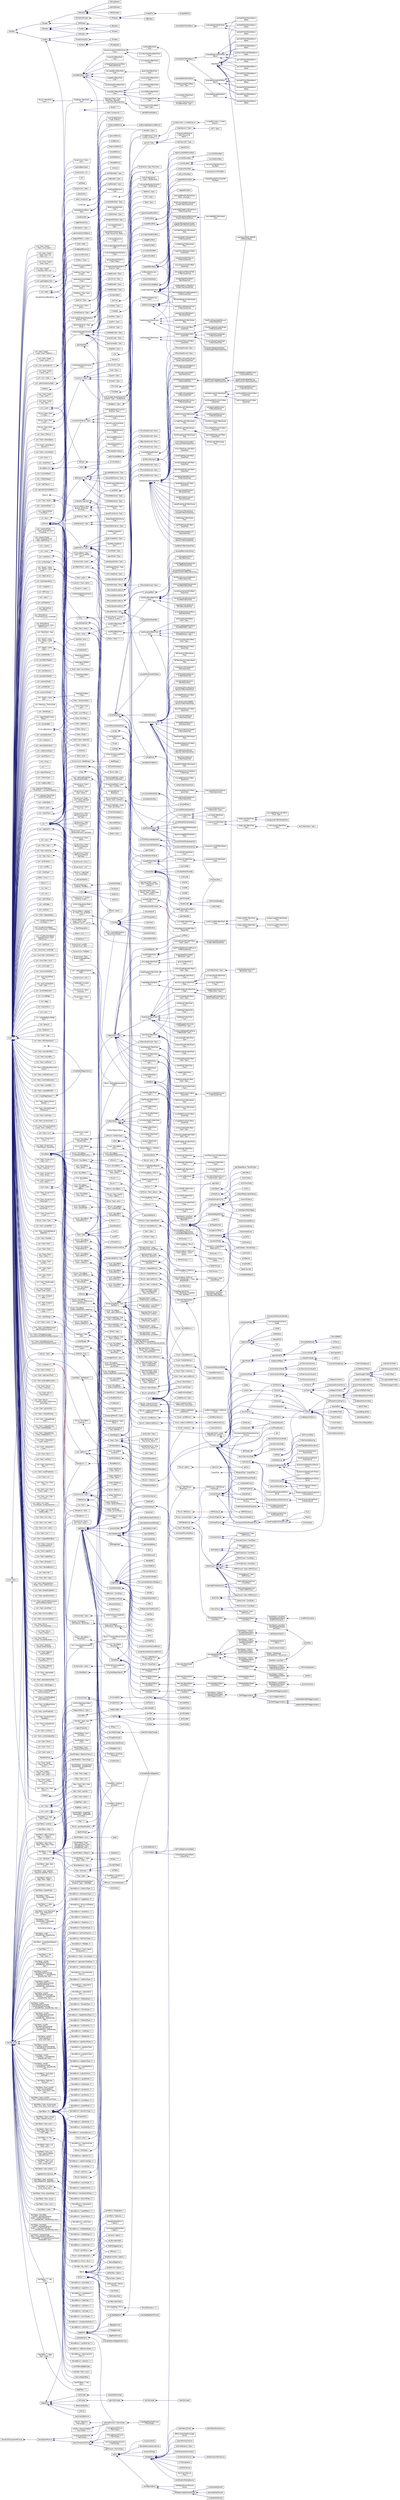 digraph "Graphical Class Hierarchy"
{
  bgcolor="transparent";
  edge [fontname="Helvetica",fontsize="10",labelfontname="Helvetica",labelfontsize="10"];
  node [fontname="Helvetica",fontsize="10",shape=record];
  rankdir="LR";
  Node1 [label="AC3DsurfaceFormatCore",height=0.2,width=0.4,color="black",URL="$a00015.html",tooltip="Internal class used by the AC3DsurfaceFormat. "];
  Node1 -> Node2 [dir="back",color="midnightblue",fontsize="10",style="solid",fontname="Helvetica"];
  Node2 [label="AC3DsurfaceFormat\<\l Face \>",height=0.2,width=0.4,color="black",URL="$a00014.html",tooltip="Provide a means of reading/writing AC3D format. "];
  Node3 [label="atmBoundaryLayer",height=0.2,width=0.4,color="black",URL="$a00075.html",tooltip="This class provides functions to evaluate the velocity and turbulence distributions appropriate for a..."];
  Node3 -> Node4 [dir="back",color="midnightblue",fontsize="10",style="solid",fontname="Helvetica"];
  Node4 [label="atmBoundaryLayerInletEpsilon\lFvPatchScalarField",height=0.2,width=0.4,color="black",URL="$a00076.html",tooltip="This boundary condition specifies an inlet value for the turbulence dissipation, , appropriate for atmospheric boundary layers. "];
  Node3 -> Node5 [dir="back",color="midnightblue",fontsize="10",style="solid",fontname="Helvetica"];
  Node5 [label="atmBoundaryLayerInletKFv\lPatchScalarField",height=0.2,width=0.4,color="black",URL="$a00077.html",tooltip="This boundary condition specifies an inlet value for the turbulence kinetic energy, , appropriate for atmospheric boundary layers. "];
  Node3 -> Node6 [dir="back",color="midnightblue",fontsize="10",style="solid",fontname="Helvetica"];
  Node6 [label="atmBoundaryLayerInletVelocity\lFvPatchVectorField",height=0.2,width=0.4,color="black",URL="$a00078.html",tooltip="This boundary condition specifies a velocity inlet profile appropriate for atmospheric boundary layer..."];
  Node7 [label="autoPtr\< chemistryReader\l\< ThermoType \> \>",height=0.2,width=0.4,color="black",URL="$a00086.html"];
  Node7 -> Node8 [dir="back",color="midnightblue",fontsize="10",style="solid",fontname="Helvetica"];
  Node8 [label="reactingMixture\< ThermoType \>",height=0.2,width=0.4,color="black",URL="$a02087.html",tooltip="Foam::reactingMixture. "];
  Node8 -> Node9 [dir="back",color="midnightblue",fontsize="10",style="solid",fontname="Helvetica"];
  Node9 [label="singleStepReactingMixture\l\< ThermoType \>",height=0.2,width=0.4,color="black",URL="$a02331.html",tooltip="Single step reacting mixture. "];
  Node10 [label="basicMultiComponentMixture",height=0.2,width=0.4,color="black",URL="$a00109.html",tooltip="Multi-component mixture. "];
  Node10 -> Node11 [dir="back",color="midnightblue",fontsize="10",style="solid",fontname="Helvetica"];
  Node11 [label="basicSpecieMixture",height=0.2,width=0.4,color="black",URL="$a00115.html",tooltip="Specialization of basicMultiComponentMixture for a mixture consisting of a number for molecular speci..."];
  Node11 -> Node12 [dir="back",color="midnightblue",fontsize="10",style="solid",fontname="Helvetica"];
  Node12 [label="basicCombustionMixture",height=0.2,width=0.4,color="black",URL="$a00101.html",tooltip="Specialization of the basicSpecieMixture for combustion. "];
  Node12 -> Node13 [dir="back",color="midnightblue",fontsize="10",style="solid",fontname="Helvetica"];
  Node13 [label="egrMixture\< ThermoType \>",height=0.2,width=0.4,color="black",URL="$a00624.html",tooltip="Foam::egrMixture. "];
  Node12 -> Node14 [dir="back",color="midnightblue",fontsize="10",style="solid",fontname="Helvetica"];
  Node14 [label="homogeneousMixture\l\< ThermoType \>",height=0.2,width=0.4,color="black",URL="$a01014.html",tooltip="Foam::homogeneousMixture. "];
  Node12 -> Node15 [dir="back",color="midnightblue",fontsize="10",style="solid",fontname="Helvetica"];
  Node15 [label="inhomogeneousMixture\l\< ThermoType \>",height=0.2,width=0.4,color="black",URL="$a01098.html",tooltip="Foam::inhomogeneousMixture. "];
  Node12 -> Node16 [dir="back",color="midnightblue",fontsize="10",style="solid",fontname="Helvetica"];
  Node16 [label="veryInhomogeneousMixture\l\< ThermoType \>",height=0.2,width=0.4,color="black",URL="$a02816.html",tooltip="Foam::veryInhomogeneousMixture. "];
  Node11 -> Node17 [dir="back",color="midnightblue",fontsize="10",style="solid",fontname="Helvetica"];
  Node17 [label="multiComponentMixture\l\< ThermoType \>",height=0.2,width=0.4,color="black",URL="$a01546.html",tooltip="Foam::multiComponentMixture. "];
  Node17 -> Node8 [dir="back",color="midnightblue",fontsize="10",style="solid",fontname="Helvetica"];
  Node18 [label="blendedSchemeBaseName",height=0.2,width=0.4,color="grey75"];
  Node18 -> Node19 [dir="back",color="midnightblue",fontsize="10",style="solid",fontname="Helvetica"];
  Node19 [label="blendedSchemeBase\<\l Type \>",height=0.2,width=0.4,color="black",URL="$a00139.html",tooltip="Base class for blended schemes to provide access to the blending factor surface field. "];
  Node19 -> Node20 [dir="back",color="midnightblue",fontsize="10",style="solid",fontname="Helvetica"];
  Node20 [label="blended\< Type \>",height=0.2,width=0.4,color="black",URL="$a00137.html",tooltip="linear/upwind blended differencing scheme. "];
  Node19 -> Node21 [dir="back",color="midnightblue",fontsize="10",style="solid",fontname="Helvetica"];
  Node21 [label="cellCoBlended\< Type \>",height=0.2,width=0.4,color="black",URL="$a00209.html",tooltip="Two-scheme cell-based Courant number based blending differencing scheme. "];
  Node19 -> Node22 [dir="back",color="midnightblue",fontsize="10",style="solid",fontname="Helvetica"];
  Node22 [label="CoBlended\< Type \>",height=0.2,width=0.4,color="black",URL="$a00302.html",tooltip="Two-scheme Courant number based blending differencing scheme. "];
  Node19 -> Node23 [dir="back",color="midnightblue",fontsize="10",style="solid",fontname="Helvetica"];
  Node23 [label="localBlended\< Type \>",height=0.2,width=0.4,color="black",URL="$a01374.html",tooltip="Two-scheme localBlended differencing scheme. "];
  Node24 [label="boundBox",height=0.2,width=0.4,color="black",URL="$a00154.html",tooltip="A bounding box defined in terms of the points at its extremities. "];
  Node24 -> Node25 [dir="back",color="midnightblue",fontsize="10",style="solid",fontname="Helvetica"];
  Node25 [label="treeBoundBox",height=0.2,width=0.4,color="black",URL="$a02681.html",tooltip="Standard boundBox + extra functionality for use in octree. "];
  Node25 -> Node26 [dir="back",color="midnightblue",fontsize="10",style="solid",fontname="Helvetica"];
  Node26 [label="searchableBox",height=0.2,width=0.4,color="black",URL="$a02258.html",tooltip="Searching on bounding box. "];
  Node27 [label="CallbackRegistryName",height=0.2,width=0.4,color="grey75"];
  Node27 -> Node28 [dir="back",color="midnightblue",fontsize="10",style="solid",fontname="Helvetica"];
  Node28 [label="CallbackRegistry\< Callback\lType \>",height=0.2,width=0.4,color="black",URL="$a00200.html",tooltip="Base class with which callbacks are registered. "];
  Node29 [label="cellDistFuncs",height=0.2,width=0.4,color="black",URL="$a00211.html",tooltip="Collection of functions used in wall distance calculation. "];
  Node29 -> Node30 [dir="back",color="midnightblue",fontsize="10",style="solid",fontname="Helvetica"];
  Node30 [label="patchDataWave\< TransferType \>",height=0.2,width=0.4,color="black",URL="$a01794.html",tooltip="Takes a set of patches to start MeshWave from. "];
  Node29 -> Node31 [dir="back",color="midnightblue",fontsize="10",style="solid",fontname="Helvetica"];
  Node31 [label="patchWave",height=0.2,width=0.4,color="black",URL="$a01822.html",tooltip="Takes a set of patches to start MeshWave from. After construction holds distance at cells and distanc..."];
  Node29 -> Node32 [dir="back",color="midnightblue",fontsize="10",style="solid",fontname="Helvetica"];
  Node32 [label="wallDistData\< TransferType \>",height=0.2,width=0.4,color="black",URL="$a02851.html",tooltip="Wall distance calculation. Like wallDist but also transports extra data (template argument)..."];
  Node33 [label="clock",height=0.2,width=0.4,color="black",URL="$a00277.html",tooltip="Read access to the system clock with formatting. "];
  Node33 -> Node34 [dir="back",color="midnightblue",fontsize="10",style="solid",fontname="Helvetica"];
  Node34 [label="Time",height=0.2,width=0.4,color="black",URL="$a02619.html",tooltip="Class to control time during OpenFOAM simulations that is also the top-level objectRegistry. "];
  Node34 -> Node35 [dir="back",color="midnightblue",fontsize="10",style="solid",fontname="Helvetica"];
  Node35 [label="engineTime",height=0.2,width=0.4,color="black",URL="$a00639.html",tooltip="Manage time in terms of engine RPM and crank-angle. "];
  Node36 [label="codedBase",height=0.2,width=0.4,color="black",URL="$a00303.html",tooltip="Base class for function objects and boundary conditions using dynamic code. "];
  Node36 -> Node37 [dir="back",color="midnightblue",fontsize="10",style="solid",fontname="Helvetica"];
  Node37 [label="codedFixedValueFvPatchField\l\< Type \>",height=0.2,width=0.4,color="black",URL="$a00304.html",tooltip="Constructs on-the-fly a new boundary condition (derived from fixedValueFvPatchField) which is then us..."];
  Node36 -> Node38 [dir="back",color="midnightblue",fontsize="10",style="solid",fontname="Helvetica"];
  Node38 [label="codedFixedValuePointPatch\lField\< Type \>",height=0.2,width=0.4,color="black",URL="$a00305.html",tooltip="Constructs on-the-fly a new boundary condition (derived from fixedValuePointPatchField) which is then..."];
  Node36 -> Node39 [dir="back",color="midnightblue",fontsize="10",style="solid",fontname="Helvetica"];
  Node39 [label="codedFunctionObject",height=0.2,width=0.4,color="black",URL="$a00306.html",tooltip="This function object provides a general interface to enable dynamic code compilation. "];
  Node36 -> Node40 [dir="back",color="midnightblue",fontsize="10",style="solid",fontname="Helvetica"];
  Node40 [label="codedMixedFvPatchField\l\< Type \>",height=0.2,width=0.4,color="black",URL="$a00307.html",tooltip="Constructs on-the-fly a new boundary condition (derived from mixedFvPatchField) which is then used to..."];
  Node36 -> Node41 [dir="back",color="midnightblue",fontsize="10",style="solid",fontname="Helvetica"];
  Node41 [label="CodedSource\< Type \>",height=0.2,width=0.4,color="black",URL="$a00308.html"];
  Node42 [label="compressibleTransportModel",height=0.2,width=0.4,color="black",URL="$a00335.html",tooltip="Base-class for all transport models used by the compressible turbulence models. "];
  Node42 -> Node43 [dir="back",color="midnightblue",fontsize="10",style="solid",fontname="Helvetica"];
  Node43 [label="fluidThermo",height=0.2,width=0.4,color="black",URL="$a00846.html",tooltip="Fundamental fluid thermodynamic properties. "];
  Node43 -> Node44 [dir="back",color="midnightblue",fontsize="10",style="solid",fontname="Helvetica"];
  Node44 [label="psiThermo",height=0.2,width=0.4,color="black",URL="$a02017.html",tooltip="Basic thermodynamic properties based on compressibility. "];
  Node44 -> Node45 [dir="back",color="midnightblue",fontsize="10",style="solid",fontname="Helvetica"];
  Node45 [label="multiphaseMixtureThermo",height=0.2,width=0.4,color="black",URL="$a01555.html"];
  Node44 -> Node46 [dir="back",color="midnightblue",fontsize="10",style="solid",fontname="Helvetica"];
  Node46 [label="psiReactionThermo",height=0.2,width=0.4,color="black",URL="$a02016.html",tooltip="Foam::psiReactionThermo. "];
  Node46 -> Node47 [dir="back",color="midnightblue",fontsize="10",style="solid",fontname="Helvetica"];
  Node47 [label="psiuReactionThermo",height=0.2,width=0.4,color="black",URL="$a02020.html",tooltip="Foam::psiuReactionThermo. "];
  Node44 -> Node48 [dir="back",color="midnightblue",fontsize="10",style="solid",fontname="Helvetica"];
  Node48 [label="twoPhaseMixtureThermo",height=0.2,width=0.4,color="black",URL="$a02723.html"];
  Node43 -> Node49 [dir="back",color="midnightblue",fontsize="10",style="solid",fontname="Helvetica"];
  Node49 [label="rhoThermo",height=0.2,width=0.4,color="black",URL="$a02206.html",tooltip="Basic thermodynamic properties based on density. "];
  Node49 -> Node50 [dir="back",color="midnightblue",fontsize="10",style="solid",fontname="Helvetica"];
  Node50 [label="rhoReactionThermo",height=0.2,width=0.4,color="black",URL="$a02205.html",tooltip="Foam::rhoReactionThermo. "];
  Node42 -> Node51 [dir="back",color="midnightblue",fontsize="10",style="solid",fontname="Helvetica"];
  Node51 [label="incompressibleTwoPhaseInteracting\lMixture",height=0.2,width=0.4,color="black",URL="$a01051.html",tooltip="A two-phase incompressible transportModel for interacting phases requiring the direct evaluation of t..."];
  Node52 [label="cpuTime",height=0.2,width=0.4,color="black",URL="$a00433.html",tooltip="Starts timing CPU usage and return elapsed time from start. "];
  Node52 -> Node34 [dir="back",color="midnightblue",fontsize="10",style="solid",fontname="Helvetica"];
  Node53 [label="cyclicAMILduInterfaceField",height=0.2,width=0.4,color="black",URL="$a00472.html",tooltip="Abstract base class for cyclic AMI coupled interfaces. "];
  Node53 -> Node54 [dir="back",color="midnightblue",fontsize="10",style="solid",fontname="Helvetica"];
  Node54 [label="cyclicACMILduInterfaceField",height=0.2,width=0.4,color="black",URL="$a00462.html",tooltip="Abstract base class for cyclic ACMI coupled interfaces. "];
  Node54 -> Node55 [dir="back",color="midnightblue",fontsize="10",style="solid",fontname="Helvetica"];
  Node55 [label="cyclicACMIFvPatchField\l\< Type \>",height=0.2,width=0.4,color="black",URL="$a00457.html",tooltip="This boundary condition enforces a cyclic condition between a pair of boundaries, whereby communicati..."];
  Node54 -> Node56 [dir="back",color="midnightblue",fontsize="10",style="solid",fontname="Helvetica"];
  Node56 [label="cyclicACMIGAMGInterfaceField",height=0.2,width=0.4,color="black",URL="$a00460.html",tooltip="GAMG agglomerated cyclic interface for Arbitrarily Coupled Mesh Interface (ACMI) fields. "];
  Node53 -> Node57 [dir="back",color="midnightblue",fontsize="10",style="solid",fontname="Helvetica"];
  Node57 [label="cyclicAMIFvPatchField\l\< Type \>",height=0.2,width=0.4,color="black",URL="$a00467.html",tooltip="This boundary condition enforces a cyclic condition between a pair of boundaries, whereby communicati..."];
  Node57 -> Node58 [dir="back",color="midnightblue",fontsize="10",style="solid",fontname="Helvetica"];
  Node58 [label="jumpCyclicAMIFvPatchField\l\< Type \>",height=0.2,width=0.4,color="black",URL="$a01226.html",tooltip="This boundary condition provides a base class that enforces a cyclic condition with a specified &#39;jump..."];
  Node58 -> Node59 [dir="back",color="midnightblue",fontsize="10",style="solid",fontname="Helvetica"];
  Node59 [label="fixedJumpAMIFvPatchField\l\< scalar \>",height=0.2,width=0.4,color="black",URL="$a00823.html"];
  Node59 -> Node60 [dir="back",color="midnightblue",fontsize="10",style="solid",fontname="Helvetica"];
  Node60 [label="energyJumpAMIFvPatchScalar\lField",height=0.2,width=0.4,color="black",URL="$a00633.html",tooltip="This boundary condition provides an energy jump condition across a pair of coupled patches with an ar..."];
  Node58 -> Node61 [dir="back",color="midnightblue",fontsize="10",style="solid",fontname="Helvetica"];
  Node61 [label="fixedJumpAMIFvPatchField\l\< Type \>",height=0.2,width=0.4,color="black",URL="$a00823.html",tooltip="This boundary condition provides a jump condition, across non-conformal cyclic path-pairs, employing an arbitraryMeshInterface (AMI). "];
  Node61 -> Node62 [dir="back",color="midnightblue",fontsize="10",style="solid",fontname="Helvetica"];
  Node62 [label="uniformJumpAMIFvPatchField\l\< Type \>",height=0.2,width=0.4,color="black",URL="$a02768.html",tooltip="This boundary condition provides a jump condition, using the cyclicAMI condition as a base..."];
  Node53 -> Node63 [dir="back",color="midnightblue",fontsize="10",style="solid",fontname="Helvetica"];
  Node63 [label="cyclicAMIGAMGInterfaceField",height=0.2,width=0.4,color="black",URL="$a00470.html",tooltip="GAMG agglomerated cyclic interface field. "];
  Node64 [label="cyclicLduInterfaceField",height=0.2,width=0.4,color="black",URL="$a00482.html",tooltip="Abstract base class for cyclic coupled interfaces. "];
  Node64 -> Node65 [dir="back",color="midnightblue",fontsize="10",style="solid",fontname="Helvetica"];
  Node65 [label="cyclicFvPatchField\l\< Type \>",height=0.2,width=0.4,color="black",URL="$a00477.html",tooltip="This boundary condition enforces a cyclic condition between a pair of boundaries. ..."];
  Node65 -> Node66 [dir="back",color="midnightblue",fontsize="10",style="solid",fontname="Helvetica"];
  Node66 [label="cyclicSlipFvPatchField\l\< Type \>",height=0.2,width=0.4,color="black",URL="$a00488.html",tooltip="This boundary condition is a light wrapper around the cyclicFvPatchField condition, providing no new functionality. "];
  Node65 -> Node67 [dir="back",color="midnightblue",fontsize="10",style="solid",fontname="Helvetica"];
  Node67 [label="jumpCyclicFvPatchField\l\< Type \>",height=0.2,width=0.4,color="black",URL="$a01227.html",tooltip="This boundary condition provides a base class for coupled-cyclic conditions with a specified &#39;jump&#39; (..."];
  Node67 -> Node68 [dir="back",color="midnightblue",fontsize="10",style="solid",fontname="Helvetica"];
  Node68 [label="fixedJumpFvPatchField\l\< scalar \>",height=0.2,width=0.4,color="black",URL="$a00824.html"];
  Node68 -> Node69 [dir="back",color="midnightblue",fontsize="10",style="solid",fontname="Helvetica"];
  Node69 [label="energyJumpFvPatchScalarField",height=0.2,width=0.4,color="black",URL="$a00634.html",tooltip="This boundary condition provides an energy jump condition across a pair of coupled patches..."];
  Node68 -> Node70 [dir="back",color="midnightblue",fontsize="10",style="solid",fontname="Helvetica"];
  Node70 [label="porousBafflePressureFvPatch\lField\< Type \>",height=0.2,width=0.4,color="black",URL="$a01947.html",tooltip="This boundary condition provides a jump condition, using the cyclic condition as a base..."];
  Node67 -> Node71 [dir="back",color="midnightblue",fontsize="10",style="solid",fontname="Helvetica"];
  Node71 [label="fixedJumpFvPatchField\l\< Type \>",height=0.2,width=0.4,color="black",URL="$a00824.html",tooltip="This boundary condition provides a jump condition, using the cyclic condition as a base..."];
  Node71 -> Node72 [dir="back",color="midnightblue",fontsize="10",style="solid",fontname="Helvetica"];
  Node72 [label="uniformJumpFvPatchField\l\< Type \>",height=0.2,width=0.4,color="black",URL="$a02769.html",tooltip="This boundary condition provides a jump condition, using the cyclic condition as a base..."];
  Node72 -> Node73 [dir="back",color="midnightblue",fontsize="10",style="solid",fontname="Helvetica"];
  Node73 [label="fanFvPatchField\< Type \>",height=0.2,width=0.4,color="black",URL="$a00748.html",tooltip="This boundary condition provides a jump condition, using the cyclic condition as a base..."];
  Node65 -> Node74 [dir="back",color="midnightblue",fontsize="10",style="solid",fontname="Helvetica"];
  Node74 [label="nonuniformTransformCyclic\lFvPatchField\< Type \>",height=0.2,width=0.4,color="black",URL="$a01631.html",tooltip="This boundary condition enforces a cyclic condition between a pair of boundaries, incorporating a non..."];
  Node64 -> Node75 [dir="back",color="midnightblue",fontsize="10",style="solid",fontname="Helvetica"];
  Node75 [label="cyclicGAMGInterfaceField",height=0.2,width=0.4,color="black",URL="$a00480.html",tooltip="GAMG agglomerated cyclic interface field. "];
  Node76 [label="dictionaryName",height=0.2,width=0.4,color="black",URL="$a00527.html"];
  Node76 -> Node77 [dir="back",color="midnightblue",fontsize="10",style="solid",fontname="Helvetica"];
  Node77 [label="dictionary",height=0.2,width=0.4,color="black",URL="$a00524.html",tooltip="A list of keyword definitions, which are a keyword followed by any number of values (e..."];
  Node77 -> Node78 [dir="back",color="midnightblue",fontsize="10",style="solid",fontname="Helvetica"];
  Node78 [label="cellShapeControl",height=0.2,width=0.4,color="black",URL="$a00230.html"];
  Node77 -> Node79 [dir="back",color="midnightblue",fontsize="10",style="solid",fontname="Helvetica"];
  Node79 [label="cellSizeFunction",height=0.2,width=0.4,color="black",URL="$a00235.html",tooltip="Abstract base class for specifying target cell sizes. "];
  Node79 -> Node80 [dir="back",color="midnightblue",fontsize="10",style="solid",fontname="Helvetica"];
  Node80 [label="linearDistance",height=0.2,width=0.4,color="black",URL="$a01339.html"];
  Node79 -> Node81 [dir="back",color="midnightblue",fontsize="10",style="solid",fontname="Helvetica"];
  Node81 [label="linearSpatial",height=0.2,width=0.4,color="black",URL="$a01345.html"];
  Node79 -> Node82 [dir="back",color="midnightblue",fontsize="10",style="solid",fontname="Helvetica"];
  Node82 [label="surfaceOffsetLinearDistance",height=0.2,width=0.4,color="black",URL="$a02500.html"];
  Node79 -> Node83 [dir="back",color="midnightblue",fontsize="10",style="solid",fontname="Helvetica"];
  Node83 [label="uniform",height=0.2,width=0.4,color="black",URL="$a02754.html",tooltip="Uniform/equally-weighted distribution model. "];
  Node79 -> Node84 [dir="back",color="midnightblue",fontsize="10",style="solid",fontname="Helvetica"];
  Node84 [label="uniformDistance",height=0.2,width=0.4,color="black",URL="$a02759.html"];
  Node77 -> Node85 [dir="back",color="midnightblue",fontsize="10",style="solid",fontname="Helvetica"];
  Node85 [label="dictionaryEntry",height=0.2,width=0.4,color="black",URL="$a00526.html",tooltip="A keyword and a list of tokens is a &#39;dictionaryEntry&#39;. "];
  Node77 -> Node86 [dir="back",color="midnightblue",fontsize="10",style="solid",fontname="Helvetica"];
  Node86 [label="doxygenXmlParser",height=0.2,width=0.4,color="black",URL="$a00578.html",tooltip="Parser for doxygen XML. "];
  Node77 -> Node87 [dir="back",color="midnightblue",fontsize="10",style="solid",fontname="Helvetica"];
  Node87 [label="faceAreaWeightModel",height=0.2,width=0.4,color="black",URL="$a00720.html",tooltip="Abstract base class for providing faceAreaWeight values to the cell motion controller based on an arg..."];
  Node87 -> Node88 [dir="back",color="midnightblue",fontsize="10",style="solid",fontname="Helvetica"];
  Node88 [label="piecewiseLinearRamp",height=0.2,width=0.4,color="black",URL="$a01855.html",tooltip="A linear ramp between 0 and 1 with definable start and end points. "];
  Node77 -> Node89 [dir="back",color="midnightblue",fontsize="10",style="solid",fontname="Helvetica"];
  Node89 [label="fieldDictionary",height=0.2,width=0.4,color="black",URL="$a00762.html",tooltip="Read field as dictionary (without mesh). "];
  Node77 -> Node90 [dir="back",color="midnightblue",fontsize="10",style="solid",fontname="Helvetica"];
  Node90 [label="initialPointsMethod",height=0.2,width=0.4,color="black",URL="$a01099.html",tooltip="Abstract base class for generating initial points for a conformalVoronoiMesh. "];
  Node90 -> Node91 [dir="back",color="midnightblue",fontsize="10",style="solid",fontname="Helvetica"];
  Node91 [label="autoDensity",height=0.2,width=0.4,color="black",URL="$a00084.html",tooltip="Choose random points inside the domain and place them with a probability proportional to the target d..."];
  Node90 -> Node92 [dir="back",color="midnightblue",fontsize="10",style="solid",fontname="Helvetica"];
  Node92 [label="bodyCentredCubic",height=0.2,width=0.4,color="black",URL="$a00147.html",tooltip="Generate a BCC lattice of points inside the surfaces to be conformed to of the conformalVoronoiMesh. "];
  Node90 -> Node93 [dir="back",color="midnightblue",fontsize="10",style="solid",fontname="Helvetica"];
  Node93 [label="faceCentredCubic",height=0.2,width=0.4,color="black",URL="$a00722.html",tooltip="Generate an FCC lattice of points inside the surfaces to be conformed to of the conformalVoronoiMesh..."];
  Node90 -> Node94 [dir="back",color="midnightblue",fontsize="10",style="solid",fontname="Helvetica"];
  Node94 [label="pointFile",height=0.2,width=0.4,color="black",URL="$a01886.html",tooltip="Inserts points at locations specified in a pointFile into the surfaces to be conformed to of the conf..."];
  Node90 -> Node95 [dir="back",color="midnightblue",fontsize="10",style="solid",fontname="Helvetica"];
  Node95 [label="rayShooting",height=0.2,width=0.4,color="black",URL="$a02083.html"];
  Node90 -> Node96 [dir="back",color="midnightblue",fontsize="10",style="solid",fontname="Helvetica"];
  Node96 [label="uniformGrid",height=0.2,width=0.4,color="black",URL="$a02764.html",tooltip="Generate a uniform grid of points inside the surfaces to be conformed to of the conformalVoronoiMesh..."];
  Node77 -> Node97 [dir="back",color="midnightblue",fontsize="10",style="solid",fontname="Helvetica"];
  Node97 [label="IOdictionary",height=0.2,width=0.4,color="black",URL="$a01174.html",tooltip="IOdictionary is derived from dictionary and IOobject to give the dictionary automatic IO functionalit..."];
  Node97 -> Node98 [dir="back",color="midnightblue",fontsize="10",style="solid",fontname="Helvetica"];
  Node98 [label="basicChemistryModel",height=0.2,width=0.4,color="black",URL="$a00100.html",tooltip="Base class for chemistry models. "];
  Node98 -> Node99 [dir="back",color="midnightblue",fontsize="10",style="solid",fontname="Helvetica"];
  Node99 [label="basicSolidChemistryModel",height=0.2,width=0.4,color="black",URL="$a00114.html",tooltip="Chemistry model for solid thermodynamics. "];
  Node98 -> Node100 [dir="back",color="midnightblue",fontsize="10",style="solid",fontname="Helvetica"];
  Node100 [label="psiChemistryModel",height=0.2,width=0.4,color="black",URL="$a02013.html",tooltip="Chemistry model for compressibility-based thermodynamics. "];
  Node98 -> Node101 [dir="back",color="midnightblue",fontsize="10",style="solid",fontname="Helvetica"];
  Node101 [label="rhoChemistryModel",height=0.2,width=0.4,color="black",URL="$a02200.html",tooltip="Chemistry model for density-based thermodynamics. "];
  Node97 -> Node102 [dir="back",color="midnightblue",fontsize="10",style="solid",fontname="Helvetica"];
  Node102 [label="basicThermo",height=0.2,width=0.4,color="black",URL="$a00122.html",tooltip="Abstract base-class for fluid and solid thermodynamic properties. "];
  Node102 -> Node43 [dir="back",color="midnightblue",fontsize="10",style="solid",fontname="Helvetica"];
  Node102 -> Node103 [dir="back",color="midnightblue",fontsize="10",style="solid",fontname="Helvetica"];
  Node103 [label="solidThermo",height=0.2,width=0.4,color="black",URL="$a02386.html",tooltip="Fundamental solid thermodynamic properties. "];
  Node103 -> Node104 [dir="back",color="midnightblue",fontsize="10",style="solid",fontname="Helvetica"];
  Node104 [label="solidReactionThermo",height=0.2,width=0.4,color="black",URL="$a02385.html",tooltip="Foam::solidReactionThermo. "];
  Node97 -> Node105 [dir="back",color="midnightblue",fontsize="10",style="solid",fontname="Helvetica"];
  Node105 [label="combustionModel",height=0.2,width=0.4,color="black",URL="$a00321.html",tooltip="Base class for combustion models. "];
  Node105 -> Node106 [dir="back",color="midnightblue",fontsize="10",style="solid",fontname="Helvetica"];
  Node106 [label="psiCombustionModel",height=0.2,width=0.4,color="black",URL="$a02015.html"];
  Node106 -> Node107 [dir="back",color="midnightblue",fontsize="10",style="solid",fontname="Helvetica"];
  Node107 [label="psiChemistryCombustion",height=0.2,width=0.4,color="black",URL="$a02011.html"];
  Node106 -> Node108 [dir="back",color="midnightblue",fontsize="10",style="solid",fontname="Helvetica"];
  Node108 [label="psiThermoCombustion",height=0.2,width=0.4,color="black",URL="$a02018.html"];
  Node105 -> Node109 [dir="back",color="midnightblue",fontsize="10",style="solid",fontname="Helvetica"];
  Node109 [label="rhoCombustionModel",height=0.2,width=0.4,color="black",URL="$a02202.html"];
  Node109 -> Node110 [dir="back",color="midnightblue",fontsize="10",style="solid",fontname="Helvetica"];
  Node110 [label="rhoChemistryCombustion",height=0.2,width=0.4,color="black",URL="$a02199.html"];
  Node109 -> Node111 [dir="back",color="midnightblue",fontsize="10",style="solid",fontname="Helvetica"];
  Node111 [label="rhoThermoCombustion",height=0.2,width=0.4,color="black",URL="$a02208.html"];
  Node97 -> Node112 [dir="back",color="midnightblue",fontsize="10",style="solid",fontname="Helvetica"];
  Node112 [label="data",height=0.2,width=0.4,color="black",URL="$a00503.html",tooltip="Database for solution data, solver performance and other reduced data. "];
  Node112 -> Node113 [dir="back",color="midnightblue",fontsize="10",style="solid",fontname="Helvetica"];
  Node113 [label="fvMesh",height=0.2,width=0.4,color="black",URL="$a00878.html",tooltip="Mesh data needed to do the Finite Volume discretisation. "];
  Node113 -> Node114 [dir="back",color="midnightblue",fontsize="10",style="solid",fontname="Helvetica"];
  Node114 [label="domainDecomposition",height=0.2,width=0.4,color="black",URL="$a00575.html",tooltip="Automatic domain decomposition class for finite-volume meshes. "];
  Node113 -> Node115 [dir="back",color="midnightblue",fontsize="10",style="solid",fontname="Helvetica"];
  Node115 [label="dynamicFvMesh",height=0.2,width=0.4,color="black",URL="$a00598.html",tooltip="Abstract base class for geometry and/or topology changing fvMesh. "];
  Node115 -> Node116 [dir="back",color="midnightblue",fontsize="10",style="solid",fontname="Helvetica"];
  Node116 [label="dynamicInkJetFvMesh",height=0.2,width=0.4,color="black",URL="$a00601.html",tooltip="Mesh motion specifically for the \"pumping\" system of an ink-jet injector. "];
  Node115 -> Node117 [dir="back",color="midnightblue",fontsize="10",style="solid",fontname="Helvetica"];
  Node117 [label="dynamicMotionSolverFvMesh",height=0.2,width=0.4,color="black",URL="$a00605.html",tooltip="The dynamicMotionSolverFvMesh. "];
  Node115 -> Node118 [dir="back",color="midnightblue",fontsize="10",style="solid",fontname="Helvetica"];
  Node118 [label="dynamicRefineFvMesh",height=0.2,width=0.4,color="black",URL="$a00606.html",tooltip="A fvMesh with built-in refinement. "];
  Node115 -> Node119 [dir="back",color="midnightblue",fontsize="10",style="solid",fontname="Helvetica"];
  Node119 [label="multiSolidBodyMotionFvMesh",height=0.2,width=0.4,color="black",URL="$a01563.html",tooltip="Solid-body motion of the mesh specified by a run-time selectable motion function. ..."];
  Node115 -> Node120 [dir="back",color="midnightblue",fontsize="10",style="solid",fontname="Helvetica"];
  Node120 [label="solidBodyMotionFvMesh",height=0.2,width=0.4,color="black",URL="$a02375.html",tooltip="Solid-body motion of the mesh specified by a run-time selectable motion function. ..."];
  Node115 -> Node121 [dir="back",color="midnightblue",fontsize="10",style="solid",fontname="Helvetica"];
  Node121 [label="staticFvMesh",height=0.2,width=0.4,color="black",URL="$a02451.html",tooltip="Foam::staticFvMesh. "];
  Node115 -> Node122 [dir="back",color="midnightblue",fontsize="10",style="solid",fontname="Helvetica"];
  Node122 [label="topoChangerFvMesh",height=0.2,width=0.4,color="black",URL="$a02646.html",tooltip="Abstract base class for a topology changing fvMesh. "];
  Node122 -> Node123 [dir="back",color="midnightblue",fontsize="10",style="solid",fontname="Helvetica"];
  Node123 [label="linearValveFvMesh",height=0.2,width=0.4,color="black",URL="$a01349.html",tooltip="A sliding linear valve. "];
  Node122 -> Node124 [dir="back",color="midnightblue",fontsize="10",style="solid",fontname="Helvetica"];
  Node124 [label="linearValveLayersFvMesh",height=0.2,width=0.4,color="black",URL="$a01350.html",tooltip="A sliding linear valve with layers. "];
  Node122 -> Node125 [dir="back",color="midnightblue",fontsize="10",style="solid",fontname="Helvetica"];
  Node125 [label="mixerFvMesh",height=0.2,width=0.4,color="black",URL="$a01519.html",tooltip="A rotating slider mesh. "];
  Node122 -> Node126 [dir="back",color="midnightblue",fontsize="10",style="solid",fontname="Helvetica"];
  Node126 [label="movingConeTopoFvMesh",height=0.2,width=0.4,color="black",URL="$a01539.html",tooltip="Sample topoChangerFvMesh that moves an object in x direction and introduces/removes layers..."];
  Node122 -> Node127 [dir="back",color="midnightblue",fontsize="10",style="solid",fontname="Helvetica"];
  Node127 [label="rawTopoChangerFvMesh",height=0.2,width=0.4,color="black",URL="$a02081.html",tooltip="topoChangerFvMesh without any added functionality. "];
  Node113 -> Node128 [dir="back",color="midnightblue",fontsize="10",style="solid",fontname="Helvetica"];
  Node128 [label="engineMesh",height=0.2,width=0.4,color="black",URL="$a00637.html",tooltip="Foam::engineMesh. "];
  Node128 -> Node129 [dir="back",color="midnightblue",fontsize="10",style="solid",fontname="Helvetica"];
  Node129 [label="fvMotionSolverEngineMesh",height=0.2,width=0.4,color="black",URL="$a00886.html",tooltip="Foam::fvMotionSolverEngineMesh. "];
  Node128 -> Node130 [dir="back",color="midnightblue",fontsize="10",style="solid",fontname="Helvetica"];
  Node130 [label="layeredEngineMesh",height=0.2,width=0.4,color="black",URL="$a01277.html",tooltip="Foam::layeredEngineMesh. "];
  Node128 -> Node131 [dir="back",color="midnightblue",fontsize="10",style="solid",fontname="Helvetica"];
  Node131 [label="staticEngineMesh",height=0.2,width=0.4,color="black",URL="$a02450.html",tooltip="Foam::staticEngineMesh. "];
  Node113 -> Node132 [dir="back",color="midnightblue",fontsize="10",style="solid",fontname="Helvetica"];
  Node132 [label="extrudePatchMesh",height=0.2,width=0.4,color="black",URL="$a00715.html",tooltip="Mesh at a patch created on the fly. The following entry should be used on the field boundary dictiona..."];
  Node113 -> Node133 [dir="back",color="midnightblue",fontsize="10",style="solid",fontname="Helvetica"];
  Node133 [label="fluentFvMesh",height=0.2,width=0.4,color="black",URL="$a00845.html"];
  Node113 -> Node134 [dir="back",color="midnightblue",fontsize="10",style="solid",fontname="Helvetica"];
  Node134 [label="mirrorFvMesh",height=0.2,width=0.4,color="black",URL="$a01513.html"];
  Node113 -> Node135 [dir="back",color="midnightblue",fontsize="10",style="solid",fontname="Helvetica"];
  Node135 [label="singleCellFvMesh",height=0.2,width=0.4,color="black",URL="$a02323.html",tooltip="fvMesh as subset of other mesh. Consists of one cell and all original bounday faces. Useful when manipulating boundary data. Single internal cell only needed to be able to manipulate in a standard way. "];
  Node97 -> Node136 [dir="back",color="midnightblue",fontsize="10",style="solid",fontname="Helvetica"];
  Node136 [label="options",height=0.2,width=0.4,color="black",URL="$a01723.html",tooltip="Finite-volume options. "];
  Node97 -> Node137 [dir="back",color="midnightblue",fontsize="10",style="solid",fontname="Helvetica"];
  Node137 [label="fvSchemes",height=0.2,width=0.4,color="black",URL="$a00892.html",tooltip="Selector class for finite volume differencing schemes. fvMesh is derived from fvShemes so that all fi..."];
  Node137 -> Node113 [dir="back",color="midnightblue",fontsize="10",style="solid",fontname="Helvetica"];
  Node97 -> Node138 [dir="back",color="midnightblue",fontsize="10",style="solid",fontname="Helvetica"];
  Node138 [label="incompressibleThreePhase\lMixture",height=0.2,width=0.4,color="black",URL="$a01048.html"];
  Node138 -> Node139 [dir="back",color="midnightblue",fontsize="10",style="solid",fontname="Helvetica"];
  Node139 [label="immiscibleIncompressible\lThreePhaseMixture",height=0.2,width=0.4,color="black",URL="$a01039.html",tooltip="An immiscible incompressible two-phase mixture transport model. "];
  Node97 -> Node51 [dir="back",color="midnightblue",fontsize="10",style="solid",fontname="Helvetica"];
  Node97 -> Node140 [dir="back",color="midnightblue",fontsize="10",style="solid",fontname="Helvetica"];
  Node140 [label="incompressibleTwoPhaseMixture",height=0.2,width=0.4,color="black",URL="$a01052.html",tooltip="A two-phase incompressible transportModel. "];
  Node140 -> Node141 [dir="back",color="midnightblue",fontsize="10",style="solid",fontname="Helvetica"];
  Node141 [label="immiscibleIncompressible\lTwoPhaseMixture",height=0.2,width=0.4,color="black",URL="$a01040.html",tooltip="An immiscible incompressible two-phase mixture transport model. "];
  Node140 -> Node142 [dir="back",color="midnightblue",fontsize="10",style="solid",fontname="Helvetica"];
  Node142 [label="phaseChangeTwoPhaseMixture",height=0.2,width=0.4,color="black",URL="$a01841.html"];
  Node142 -> Node143 [dir="back",color="midnightblue",fontsize="10",style="solid",fontname="Helvetica"];
  Node143 [label="Kunz",height=0.2,width=0.4,color="black",URL="$a01251.html",tooltip="Kunz cavitation model slightly modified so that the condensation term is switched off when the pressu..."];
  Node142 -> Node144 [dir="back",color="midnightblue",fontsize="10",style="solid",fontname="Helvetica"];
  Node144 [label="Merkle",height=0.2,width=0.4,color="black",URL="$a01463.html",tooltip="Merkle cavitation model. "];
  Node142 -> Node145 [dir="back",color="midnightblue",fontsize="10",style="solid",fontname="Helvetica"];
  Node145 [label="SchnerrSauer",height=0.2,width=0.4,color="black",URL="$a02252.html",tooltip="SchnerrSauer cavitation model. "];
  Node97 -> Node146 [dir="back",color="midnightblue",fontsize="10",style="solid",fontname="Helvetica"];
  Node146 [label="IOMRFZoneList",height=0.2,width=0.4,color="black",URL="$a01180.html",tooltip="List of MRF zones with IO functionality. MRF zones are specified by a list of dictionary entries..."];
  Node97 -> Node147 [dir="back",color="midnightblue",fontsize="10",style="solid",fontname="Helvetica"];
  Node147 [label="IOOutputFilter\< OutputFilter \>",height=0.2,width=0.4,color="black",URL="$a01183.html",tooltip="IOdictionary wrapper around OutputFilter to allow them to read from their associated dictionaries..."];
  Node97 -> Node148 [dir="back",color="midnightblue",fontsize="10",style="solid",fontname="Helvetica"];
  Node148 [label="IOporosityModelList",height=0.2,width=0.4,color="black",URL="$a01184.html",tooltip="List of porosity models with IO functionality. "];
  Node97 -> Node149 [dir="back",color="midnightblue",fontsize="10",style="solid",fontname="Helvetica"];
  Node149 [label="motionSolver",height=0.2,width=0.4,color="black",URL="$a01537.html",tooltip="Virtual base class for mesh motion solver. "];
  Node149 -> Node150 [dir="back",color="midnightblue",fontsize="10",style="solid",fontname="Helvetica"];
  Node150 [label="componentDisplacementMotion\lSolver",height=0.2,width=0.4,color="black",URL="$a00329.html",tooltip="Virtual base class for displacement motion solver. "];
  Node150 -> Node151 [dir="back",color="midnightblue",fontsize="10",style="solid",fontname="Helvetica"];
  Node151 [label="displacementComponentLaplacian\lFvMotionSolver",height=0.2,width=0.4,color="black",URL="$a00549.html",tooltip="Mesh motion solver for an fvMesh. Based on solving the cell-centre Laplacian for the given component ..."];
  Node149 -> Node152 [dir="back",color="midnightblue",fontsize="10",style="solid",fontname="Helvetica"];
  Node152 [label="componentVelocityMotionSolver",height=0.2,width=0.4,color="black",URL="$a00331.html",tooltip="Virtual base class for velocity motion solver. "];
  Node152 -> Node153 [dir="back",color="midnightblue",fontsize="10",style="solid",fontname="Helvetica"];
  Node153 [label="velocityComponentLaplacian\lFvMotionSolver",height=0.2,width=0.4,color="black",URL="$a02812.html",tooltip="Mesh motion solver for an fvMesh. Based on solving the cell-centre Laplacian for the given component ..."];
  Node149 -> Node154 [dir="back",color="midnightblue",fontsize="10",style="solid",fontname="Helvetica"];
  Node154 [label="displacementMotionSolver",height=0.2,width=0.4,color="black",URL="$a00554.html",tooltip="Virtual base class for displacement motion solver. "];
  Node154 -> Node155 [dir="back",color="midnightblue",fontsize="10",style="solid",fontname="Helvetica"];
  Node155 [label="displacementInterpolation\lMotionSolver",height=0.2,width=0.4,color="black",URL="$a00550.html",tooltip="Mesh motion solver for an fvMesh. "];
  Node154 -> Node156 [dir="back",color="midnightblue",fontsize="10",style="solid",fontname="Helvetica"];
  Node156 [label="displacementLaplacianFvMotion\lSolver",height=0.2,width=0.4,color="black",URL="$a00551.html",tooltip="Mesh motion solver for an fvMesh. Based on solving the cell-centre Laplacian for the motion displacem..."];
  Node154 -> Node157 [dir="back",color="midnightblue",fontsize="10",style="solid",fontname="Helvetica"];
  Node157 [label="displacementLayeredMotion\lMotionSolver",height=0.2,width=0.4,color="black",URL="$a00552.html",tooltip="Mesh motion solver for an (multi-block) extruded fvMesh. Gets given the structure of the mesh blocks ..."];
  Node154 -> Node158 [dir="back",color="midnightblue",fontsize="10",style="solid",fontname="Helvetica"];
  Node158 [label="displacementMeshMoverMotion\lSolver",height=0.2,width=0.4,color="black",URL="$a00553.html",tooltip="Mesh motion solver for an fvMesh. Based on solving the cell-centre Laplacian for the motion displacem..."];
  Node154 -> Node159 [dir="back",color="midnightblue",fontsize="10",style="solid",fontname="Helvetica"];
  Node159 [label="displacementSBRStressFvMotion\lSolver",height=0.2,width=0.4,color="black",URL="$a00555.html",tooltip="Mesh motion solver for an fvMesh. Based on solving the cell-centre solid-body rotation stress equatio..."];
  Node154 -> Node160 [dir="back",color="midnightblue",fontsize="10",style="solid",fontname="Helvetica"];
  Node160 [label="sixDoFRigidBodyMotionSolver",height=0.2,width=0.4,color="black",URL="$a02336.html",tooltip="6-DoF solid-body mesh motion solver for an fvMesh. "];
  Node149 -> Node161 [dir="back",color="midnightblue",fontsize="10",style="solid",fontname="Helvetica"];
  Node161 [label="velocityMotionSolver",height=0.2,width=0.4,color="black",URL="$a02814.html",tooltip="Virtual base class for velocity motion solver. "];
  Node161 -> Node162 [dir="back",color="midnightblue",fontsize="10",style="solid",fontname="Helvetica"];
  Node162 [label="velocityLaplacianFvMotion\lSolver",height=0.2,width=0.4,color="black",URL="$a02813.html",tooltip="Mesh motion solver for an fvMesh. Based on solving the cell-centre Laplacian for the motion velocity..."];
  Node97 -> Node163 [dir="back",color="midnightblue",fontsize="10",style="solid",fontname="Helvetica"];
  Node163 [label="multiphaseMixture",height=0.2,width=0.4,color="black",URL="$a01554.html",tooltip="Incompressible multi-phase mixture with built in solution for the phase fractions with interface comp..."];
  Node97 -> Node164 [dir="back",color="midnightblue",fontsize="10",style="solid",fontname="Helvetica"];
  Node164 [label="multiphaseSystem",height=0.2,width=0.4,color="black",URL="$a01556.html",tooltip="Incompressible multi-phase mixture with built in solution for the phase fractions with interface comp..."];
  Node97 -> Node165 [dir="back",color="midnightblue",fontsize="10",style="solid",fontname="Helvetica"];
  Node165 [label="phaseSystem",height=0.2,width=0.4,color="black",URL="$a01852.html",tooltip="Class to represent a system of phases and model interfacial transfers between them. "];
  Node165 -> Node164 [dir="back",color="midnightblue",fontsize="10",style="solid",fontname="Helvetica"];
  Node165 -> Node166 [dir="back",color="midnightblue",fontsize="10",style="solid",fontname="Helvetica"];
  Node166 [label="twoPhaseSystem",height=0.2,width=0.4,color="black",URL="$a02724.html",tooltip="Class which solves the volume fraction equations for two phases. "];
  Node97 -> Node167 [dir="back",color="midnightblue",fontsize="10",style="solid",fontname="Helvetica"];
  Node167 [label="radiationModel",height=0.2,width=0.4,color="black",URL="$a02065.html",tooltip="Top level model for radiation modelling. "];
  Node167 -> Node168 [dir="back",color="midnightblue",fontsize="10",style="solid",fontname="Helvetica"];
  Node168 [label="fvDOM",height=0.2,width=0.4,color="black",URL="$a00874.html",tooltip="Finite Volume Discrete Ordinates Method. Solves the RTE equation for n directions in a participating ..."];
  Node167 -> Node169 [dir="back",color="midnightblue",fontsize="10",style="solid",fontname="Helvetica"];
  Node169 [label="noRadiation",height=0.2,width=0.4,color="black",URL="$a01647.html",tooltip="No radiation - does nothing to energy equation source terms (returns zeros) "];
  Node167 -> Node170 [dir="back",color="midnightblue",fontsize="10",style="solid",fontname="Helvetica"];
  Node170 [label="opaqueSolid",height=0.2,width=0.4,color="black",URL="$a01717.html",tooltip="Radiation for solid opaque solids - does nothing to energy equation source terms (returns zeros) but ..."];
  Node167 -> Node171 [dir="back",color="midnightblue",fontsize="10",style="solid",fontname="Helvetica"];
  Node171 [label="P1",height=0.2,width=0.4,color="black",URL="$a01760.html",tooltip="Works well for combustion applications where optical thickness, tau is large, i.e. tau = a*L > 3 (L = distance between objects) "];
  Node167 -> Node172 [dir="back",color="midnightblue",fontsize="10",style="solid",fontname="Helvetica"];
  Node172 [label="viewFactor",height=0.2,width=0.4,color="black",URL="$a02817.html",tooltip="View factor radiation model. The system solved is: C q = b where: Cij = deltaij/Ej - (1/Ej - 1)Fij q ..."];
  Node97 -> Node173 [dir="back",color="midnightblue",fontsize="10",style="solid",fontname="Helvetica"];
  Node173 [label="regionModel",height=0.2,width=0.4,color="black",URL="$a02138.html"];
  Node173 -> Node174 [dir="back",color="midnightblue",fontsize="10",style="solid",fontname="Helvetica"];
  Node174 [label="regionModel1D",height=0.2,width=0.4,color="black",URL="$a02141.html"];
  Node174 -> Node175 [dir="back",color="midnightblue",fontsize="10",style="solid",fontname="Helvetica"];
  Node175 [label="pyrolysisModel",height=0.2,width=0.4,color="black",URL="$a02048.html",tooltip="Base class for pyrolysis models. "];
  Node175 -> Node176 [dir="back",color="midnightblue",fontsize="10",style="solid",fontname="Helvetica"];
  Node176 [label="noPyrolysis",height=0.2,width=0.4,color="black",URL="$a01646.html"];
  Node175 -> Node177 [dir="back",color="midnightblue",fontsize="10",style="solid",fontname="Helvetica"];
  Node177 [label="reactingOneDim",height=0.2,width=0.4,color="black",URL="$a02095.html"];
  Node174 -> Node178 [dir="back",color="midnightblue",fontsize="10",style="solid",fontname="Helvetica"];
  Node178 [label="thermalBaffleModel",height=0.2,width=0.4,color="black",URL="$a02593.html"];
  Node178 -> Node179 [dir="back",color="midnightblue",fontsize="10",style="solid",fontname="Helvetica"];
  Node179 [label="noThermo",height=0.2,width=0.4,color="black",URL="$a01663.html"];
  Node178 -> Node180 [dir="back",color="midnightblue",fontsize="10",style="solid",fontname="Helvetica"];
  Node180 [label="thermalBaffle",height=0.2,width=0.4,color="black",URL="$a02589.html"];
  Node173 -> Node181 [dir="back",color="midnightblue",fontsize="10",style="solid",fontname="Helvetica"];
  Node181 [label="singleLayerRegion",height=0.2,width=0.4,color="black",URL="$a02326.html"];
  Node181 -> Node182 [dir="back",color="midnightblue",fontsize="10",style="solid",fontname="Helvetica"];
  Node182 [label="surfaceFilmModel",height=0.2,width=0.4,color="black",URL="$a02489.html",tooltip="Base class for surface film models. "];
  Node182 -> Node183 [dir="back",color="midnightblue",fontsize="10",style="solid",fontname="Helvetica"];
  Node183 [label="kinematicSingleLayer",height=0.2,width=0.4,color="black",URL="$a01239.html"];
  Node183 -> Node184 [dir="back",color="midnightblue",fontsize="10",style="solid",fontname="Helvetica"];
  Node184 [label="thermoSingleLayer",height=0.2,width=0.4,color="black",URL="$a02611.html"];
  Node182 -> Node185 [dir="back",color="midnightblue",fontsize="10",style="solid",fontname="Helvetica"];
  Node185 [label="noFilm",height=0.2,width=0.4,color="black",URL="$a01609.html"];
  Node97 -> Node186 [dir="back",color="midnightblue",fontsize="10",style="solid",fontname="Helvetica"];
  Node186 [label="singlePhaseTransportModel",height=0.2,width=0.4,color="black",URL="$a02329.html",tooltip="A simple single-phase transport model based on viscosityModel. "];
  Node97 -> Node187 [dir="back",color="midnightblue",fontsize="10",style="solid",fontname="Helvetica"];
  Node187 [label="solution",height=0.2,width=0.4,color="black",URL="$a02387.html",tooltip="Selector class for relaxation factors, solver type and solution. "];
  Node187 -> Node188 [dir="back",color="midnightblue",fontsize="10",style="solid",fontname="Helvetica"];
  Node188 [label="fvSolution",height=0.2,width=0.4,color="black",URL="$a00893.html",tooltip="Selector class for finite volume solution solution. fvMesh is derived from fvSolution so that all fie..."];
  Node188 -> Node113 [dir="back",color="midnightblue",fontsize="10",style="solid",fontname="Helvetica"];
  Node97 -> Node189 [dir="back",color="midnightblue",fontsize="10",style="solid",fontname="Helvetica"];
  Node189 [label="SRFModel",height=0.2,width=0.4,color="black",URL="$a02425.html",tooltip="Top level model for single rotating frame. "];
  Node189 -> Node190 [dir="back",color="midnightblue",fontsize="10",style="solid",fontname="Helvetica"];
  Node190 [label="rpm",height=0.2,width=0.4,color="black",URL="$a02226.html",tooltip="Basic SRF model whereby angular velocity is specified in terms of a (global) axis and revolutions-per..."];
  Node97 -> Node191 [dir="back",color="midnightblue",fontsize="10",style="solid",fontname="Helvetica"];
  Node191 [label="tolerances",height=0.2,width=0.4,color="black",URL="$a02634.html",tooltip="Selector class for solution tolerances. "];
  Node97 -> Node192 [dir="back",color="midnightblue",fontsize="10",style="solid",fontname="Helvetica"];
  Node192 [label="turbulenceModel",height=0.2,width=0.4,color="black",URL="$a02709.html",tooltip="Abstract base class for turbulence models (RAS, LES and laminar). "];
  Node192 -> Node193 [dir="back",color="midnightblue",fontsize="10",style="solid",fontname="Helvetica"];
  Node193 [label="compressibleTurbulenceModel",height=0.2,width=0.4,color="black",URL="$a00337.html",tooltip="Abstract base class for turbulence models (RAS, LES and laminar). "];
  Node192 -> Node194 [dir="back",color="midnightblue",fontsize="10",style="solid",fontname="Helvetica"];
  Node194 [label="incompressibleTurbulence\lModel",height=0.2,width=0.4,color="black",URL="$a01050.html",tooltip="Abstract base class for turbulence models (RAS, LES and laminar). "];
  Node97 -> Node166 [dir="back",color="midnightblue",fontsize="10",style="solid",fontname="Helvetica"];
  Node77 -> Node195 [dir="back",color="midnightblue",fontsize="10",style="solid",fontname="Helvetica"];
  Node195 [label="JobInfo",height=0.2,width=0.4,color="black",URL="$a01220.html",tooltip="Helper class for recording information about run/finished jobs. "];
  Node77 -> Node196 [dir="back",color="midnightblue",fontsize="10",style="solid",fontname="Helvetica"];
  Node196 [label="relaxationModel",height=0.2,width=0.4,color="black",URL="$a02161.html",tooltip="Abstract base class for providing relaxation values to the cell motion controller. "];
  Node196 -> Node197 [dir="back",color="midnightblue",fontsize="10",style="solid",fontname="Helvetica"];
  Node197 [label="adaptiveLinear",height=0.2,width=0.4,color="black",URL="$a00020.html",tooltip="Produces a linear ramp which adapts its gradient to changes in endTime and deltaT to always arrive at..."];
  Node196 -> Node198 [dir="back",color="midnightblue",fontsize="10",style="solid",fontname="Helvetica"];
  Node198 [label="rampHoldFall",height=0.2,width=0.4,color="black",URL="$a02067.html",tooltip="Piecewise linear function with a ramp from a start value to a plateaux value, holding at this..."];
  Node77 -> Node199 [dir="back",color="midnightblue",fontsize="10",style="solid",fontname="Helvetica"];
  Node199 [label="surfaceCellSizeFunction",height=0.2,width=0.4,color="black",URL="$a02486.html",tooltip="Abstract base class for specifying target cell sizes. "];
  Node199 -> Node200 [dir="back",color="midnightblue",fontsize="10",style="solid",fontname="Helvetica"];
  Node200 [label="nonUniformField",height=0.2,width=0.4,color="black",URL="$a01629.html"];
  Node199 -> Node201 [dir="back",color="midnightblue",fontsize="10",style="solid",fontname="Helvetica"];
  Node201 [label="uniformValue",height=0.2,width=0.4,color="black",URL="$a02772.html"];
  Node202 [label="dimensioned\< Type \>",height=0.2,width=0.4,color="black",URL="$a00532.html",tooltip="Generic dimensioned Type class. "];
  Node202 -> Node203 [dir="back",color="midnightblue",fontsize="10",style="solid",fontname="Helvetica"];
  Node203 [label="UniformDimensionedField\l\< Type \>",height=0.2,width=0.4,color="black",URL="$a02758.html",tooltip="Dimensioned<Type> registered with the database as a registered IOobject which has the functionality o..."];
  Node204 [label="dimensioned\< scalar \>",height=0.2,width=0.4,color="black",URL="$a00532.html"];
  Node204 -> Node205 [dir="back",color="midnightblue",fontsize="10",style="solid",fontname="Helvetica"];
  Node205 [label="TimeState",height=0.2,width=0.4,color="black",URL="$a02626.html",tooltip="The time value with time-stepping information, user-defined remapping, etc. "];
  Node205 -> Node34 [dir="back",color="midnightblue",fontsize="10",style="solid",fontname="Helvetica"];
  Node204 -> Node206 [dir="back",color="midnightblue",fontsize="10",style="solid",fontname="Helvetica"];
  Node206 [label="UniformDimensionedField\l\< scalar \>",height=0.2,width=0.4,color="black",URL="$a02758.html"];
  Node207 [label="dimensioned\< vector \>",height=0.2,width=0.4,color="black",URL="$a00532.html"];
  Node207 -> Node208 [dir="back",color="midnightblue",fontsize="10",style="solid",fontname="Helvetica"];
  Node208 [label="UniformDimensionedField\l\< vector \>",height=0.2,width=0.4,color="black",URL="$a02758.html"];
  Node209 [label="DLListBase",height=0.2,width=0.4,color="black",URL="$a00573.html",tooltip="Base doubly-linked list. "];
  Node209 -> Node210 [dir="back",color="midnightblue",fontsize="10",style="solid",fontname="Helvetica"];
  Node210 [label="LList\< DLListBase,\l Foam::autoPtr\< Foam\l::regExp \> \>",height=0.2,width=0.4,color="black",URL="$a01373.html"];
  Node210 -> Node211 [dir="back",color="midnightblue",fontsize="10",style="solid",fontname="Helvetica"];
  Node211 [label="DLList\< Foam::autoPtr\l\< Foam::regExp \> \>",height=0.2,width=0.4,color="black",URL="$a00572.html"];
  Node209 -> Node212 [dir="back",color="midnightblue",fontsize="10",style="solid",fontname="Helvetica"];
  Node212 [label="LList\< DLListBase,\l Foam::entry * \>",height=0.2,width=0.4,color="black",URL="$a01373.html"];
  Node212 -> Node213 [dir="back",color="midnightblue",fontsize="10",style="solid",fontname="Helvetica"];
  Node213 [label="DLList\< Foam::entry * \>",height=0.2,width=0.4,color="black",URL="$a00572.html"];
  Node209 -> Node214 [dir="back",color="midnightblue",fontsize="10",style="solid",fontname="Helvetica"];
  Node214 [label="LList\< DLListBase,\l Foam::phase * \>",height=0.2,width=0.4,color="black",URL="$a01373.html"];
  Node214 -> Node215 [dir="back",color="midnightblue",fontsize="10",style="solid",fontname="Helvetica"];
  Node215 [label="LPtrList\< DLListBase,\l Foam::phase \>",height=0.2,width=0.4,color="black",URL="$a01385.html"];
  Node215 -> Node216 [dir="back",color="midnightblue",fontsize="10",style="solid",fontname="Helvetica"];
  Node216 [label="DLPtrList\< Foam::phase \>",height=0.2,width=0.4,color="black",URL="$a00574.html"];
  Node216 -> Node217 [dir="back",color="midnightblue",fontsize="10",style="solid",fontname="Helvetica"];
  Node217 [label="DictionaryBase\< DLPtrList\l\< Foam::phase \>, Foam::\lphase \>",height=0.2,width=0.4,color="black",URL="$a00525.html"];
  Node217 -> Node218 [dir="back",color="midnightblue",fontsize="10",style="solid",fontname="Helvetica"];
  Node218 [label="PtrDictionary\< Foam\l::phase \>",height=0.2,width=0.4,color="black",URL="$a02036.html"];
  Node209 -> Node219 [dir="back",color="midnightblue",fontsize="10",style="solid",fontname="Helvetica"];
  Node219 [label="LList\< DLListBase,\l Foam::phaseModel * \>",height=0.2,width=0.4,color="black",URL="$a01373.html"];
  Node219 -> Node220 [dir="back",color="midnightblue",fontsize="10",style="solid",fontname="Helvetica"];
  Node220 [label="LPtrList\< DLListBase,\l Foam::phaseModel \>",height=0.2,width=0.4,color="black",URL="$a01385.html"];
  Node220 -> Node221 [dir="back",color="midnightblue",fontsize="10",style="solid",fontname="Helvetica"];
  Node221 [label="DLPtrList\< Foam::phaseModel \>",height=0.2,width=0.4,color="black",URL="$a00574.html"];
  Node221 -> Node222 [dir="back",color="midnightblue",fontsize="10",style="solid",fontname="Helvetica"];
  Node222 [label="DictionaryBase\< DLPtrList\l\< Foam::phaseModel \>, Foam\l::phaseModel \>",height=0.2,width=0.4,color="black",URL="$a00525.html"];
  Node222 -> Node223 [dir="back",color="midnightblue",fontsize="10",style="solid",fontname="Helvetica"];
  Node223 [label="PtrDictionary\< Foam\l::phaseModel \>",height=0.2,width=0.4,color="black",URL="$a02036.html"];
  Node209 -> Node224 [dir="back",color="midnightblue",fontsize="10",style="solid",fontname="Helvetica"];
  Node224 [label="LList\< DLListBase,\l T * \>",height=0.2,width=0.4,color="black",URL="$a01373.html"];
  Node224 -> Node225 [dir="back",color="midnightblue",fontsize="10",style="solid",fontname="Helvetica"];
  Node225 [label="DLList\< T * \>",height=0.2,width=0.4,color="black",URL="$a00572.html"];
  Node225 -> Node226 [dir="back",color="midnightblue",fontsize="10",style="solid",fontname="Helvetica"];
  Node226 [label="DictionaryBase\< DLList\l\< T * \>, T \>",height=0.2,width=0.4,color="black",URL="$a00525.html"];
  Node226 -> Node227 [dir="back",color="midnightblue",fontsize="10",style="solid",fontname="Helvetica"];
  Node227 [label="UPtrDictionary\< T \>",height=0.2,width=0.4,color="black",URL="$a02781.html",tooltip="Template dictionary class which does not manages the storage associated with it. "];
  Node224 -> Node228 [dir="back",color="midnightblue",fontsize="10",style="solid",fontname="Helvetica"];
  Node228 [label="LPtrList\< DLListBase, T \>",height=0.2,width=0.4,color="black",URL="$a01385.html"];
  Node228 -> Node229 [dir="back",color="midnightblue",fontsize="10",style="solid",fontname="Helvetica"];
  Node229 [label="DLPtrList\< T \>",height=0.2,width=0.4,color="black",URL="$a00574.html",tooltip="Non-intrusive doubly-linked pointer list. "];
  Node229 -> Node230 [dir="back",color="midnightblue",fontsize="10",style="solid",fontname="Helvetica"];
  Node230 [label="DictionaryBase\< DLPtrList\l\< T \>, T \>",height=0.2,width=0.4,color="black",URL="$a00525.html"];
  Node230 -> Node231 [dir="back",color="midnightblue",fontsize="10",style="solid",fontname="Helvetica"];
  Node231 [label="PtrDictionary\< T \>",height=0.2,width=0.4,color="black",URL="$a02036.html",tooltip="Template dictionary class which manages the storage associated with it. "];
  Node209 -> Node232 [dir="back",color="midnightblue",fontsize="10",style="solid",fontname="Helvetica"];
  Node232 [label="LList\< DLListBase, T \>",height=0.2,width=0.4,color="black",URL="$a01373.html"];
  Node232 -> Node233 [dir="back",color="midnightblue",fontsize="10",style="solid",fontname="Helvetica"];
  Node233 [label="DLList\< T \>",height=0.2,width=0.4,color="black",URL="$a00572.html",tooltip="Non-intrusive doubly-linked list. "];
  Node209 -> Node234 [dir="back",color="midnightblue",fontsize="10",style="solid",fontname="Helvetica"];
  Node234 [label="UILList\< DLListBase,\l CallbackType \>",height=0.2,width=0.4,color="black",URL="$a02746.html"];
  Node234 -> Node235 [dir="back",color="midnightblue",fontsize="10",style="solid",fontname="Helvetica"];
  Node235 [label="UIDLList\< CallbackType \>",height=0.2,width=0.4,color="black",URL="$a02745.html"];
  Node235 -> Node28 [dir="back",color="midnightblue",fontsize="10",style="solid",fontname="Helvetica"];
  Node209 -> Node236 [dir="back",color="midnightblue",fontsize="10",style="solid",fontname="Helvetica"];
  Node236 [label="UILList\< DLListBase,\l DSMCParcel\< ParcelType \> \>",height=0.2,width=0.4,color="black",URL="$a02746.html"];
  Node236 -> Node237 [dir="back",color="midnightblue",fontsize="10",style="solid",fontname="Helvetica"];
  Node237 [label="ILList\< DLListBase,\l DSMCParcel\< ParcelType \> \>",height=0.2,width=0.4,color="black",URL="$a01037.html"];
  Node237 -> Node238 [dir="back",color="midnightblue",fontsize="10",style="solid",fontname="Helvetica"];
  Node238 [label="IDLList\< DSMCParcel\l\< ParcelType \> \>",height=0.2,width=0.4,color="black",URL="$a01031.html"];
  Node238 -> Node239 [dir="back",color="midnightblue",fontsize="10",style="solid",fontname="Helvetica"];
  Node239 [label="Cloud\< DSMCParcel\<\l ParcelType \> \>",height=0.2,width=0.4,color="black",URL="$a00280.html"];
  Node239 -> Node240 [dir="back",color="midnightblue",fontsize="10",style="solid",fontname="Helvetica"];
  Node240 [label="DSMCCloud\< DSMCParcel\l\< ParcelType \> \>",height=0.2,width=0.4,color="black",URL="$a00583.html"];
  Node209 -> Node241 [dir="back",color="midnightblue",fontsize="10",style="solid",fontname="Helvetica"];
  Node241 [label="UILList\< DLListBase,\l entry \>",height=0.2,width=0.4,color="black",URL="$a02746.html"];
  Node241 -> Node242 [dir="back",color="midnightblue",fontsize="10",style="solid",fontname="Helvetica"];
  Node242 [label="ILList\< DLListBase,\l entry \>",height=0.2,width=0.4,color="black",URL="$a01037.html"];
  Node242 -> Node243 [dir="back",color="midnightblue",fontsize="10",style="solid",fontname="Helvetica"];
  Node243 [label="IDLList\< entry \>",height=0.2,width=0.4,color="black",URL="$a01031.html"];
  Node243 -> Node77 [dir="back",color="midnightblue",fontsize="10",style="solid",fontname="Helvetica"];
  Node209 -> Node244 [dir="back",color="midnightblue",fontsize="10",style="solid",fontname="Helvetica"];
  Node244 [label="UILList\< DLListBase,\l findCellParticle \>",height=0.2,width=0.4,color="black",URL="$a02746.html"];
  Node244 -> Node245 [dir="back",color="midnightblue",fontsize="10",style="solid",fontname="Helvetica"];
  Node245 [label="ILList\< DLListBase,\l findCellParticle \>",height=0.2,width=0.4,color="black",URL="$a01037.html"];
  Node245 -> Node246 [dir="back",color="midnightblue",fontsize="10",style="solid",fontname="Helvetica"];
  Node246 [label="IDLList\< findCellParticle \>",height=0.2,width=0.4,color="black",URL="$a01031.html"];
  Node246 -> Node247 [dir="back",color="midnightblue",fontsize="10",style="solid",fontname="Helvetica"];
  Node247 [label="Cloud\< findCellParticle \>",height=0.2,width=0.4,color="black",URL="$a00280.html"];
  Node209 -> Node248 [dir="back",color="midnightblue",fontsize="10",style="solid",fontname="Helvetica"];
  Node248 [label="UILList\< DLListBase,\l Foam::molecule \>",height=0.2,width=0.4,color="black",URL="$a02746.html"];
  Node248 -> Node249 [dir="back",color="midnightblue",fontsize="10",style="solid",fontname="Helvetica"];
  Node249 [label="ILList\< DLListBase,\l Foam::molecule \>",height=0.2,width=0.4,color="black",URL="$a01037.html"];
  Node249 -> Node250 [dir="back",color="midnightblue",fontsize="10",style="solid",fontname="Helvetica"];
  Node250 [label="IDLList\< Foam::molecule \>",height=0.2,width=0.4,color="black",URL="$a01031.html"];
  Node250 -> Node251 [dir="back",color="midnightblue",fontsize="10",style="solid",fontname="Helvetica"];
  Node251 [label="Cloud\< Foam::molecule \>",height=0.2,width=0.4,color="black",URL="$a00280.html"];
  Node209 -> Node252 [dir="back",color="midnightblue",fontsize="10",style="solid",fontname="Helvetica"];
  Node252 [label="UILList\< DLListBase,\l Foam::passiveParticle \>",height=0.2,width=0.4,color="black",URL="$a02746.html"];
  Node252 -> Node253 [dir="back",color="midnightblue",fontsize="10",style="solid",fontname="Helvetica"];
  Node253 [label="ILList\< DLListBase,\l Foam::passiveParticle \>",height=0.2,width=0.4,color="black",URL="$a01037.html"];
  Node253 -> Node254 [dir="back",color="midnightblue",fontsize="10",style="solid",fontname="Helvetica"];
  Node254 [label="IDLList\< Foam::passiveParticle \>",height=0.2,width=0.4,color="black",URL="$a01031.html"];
  Node254 -> Node255 [dir="back",color="midnightblue",fontsize="10",style="solid",fontname="Helvetica"];
  Node255 [label="Cloud\< Foam::passiveParticle \>",height=0.2,width=0.4,color="black",URL="$a00280.html"];
  Node209 -> Node256 [dir="back",color="midnightblue",fontsize="10",style="solid",fontname="Helvetica"];
  Node256 [label="UILList\< DLListBase,\l indexedParticle \>",height=0.2,width=0.4,color="black",URL="$a02746.html"];
  Node256 -> Node257 [dir="back",color="midnightblue",fontsize="10",style="solid",fontname="Helvetica"];
  Node257 [label="ILList\< DLListBase,\l indexedParticle \>",height=0.2,width=0.4,color="black",URL="$a01037.html"];
  Node257 -> Node258 [dir="back",color="midnightblue",fontsize="10",style="solid",fontname="Helvetica"];
  Node258 [label="IDLList\< indexedParticle \>",height=0.2,width=0.4,color="black",URL="$a01031.html"];
  Node258 -> Node259 [dir="back",color="midnightblue",fontsize="10",style="solid",fontname="Helvetica"];
  Node259 [label="Cloud\< indexedParticle \>",height=0.2,width=0.4,color="black",URL="$a00280.html"];
  Node259 -> Node260 [dir="back",color="midnightblue",fontsize="10",style="solid",fontname="Helvetica"];
  Node260 [label="indexedParticleCloud",height=0.2,width=0.4,color="black",URL="$a01058.html",tooltip="A Cloud of particles carrying an additional index. "];
  Node209 -> Node261 [dir="back",color="midnightblue",fontsize="10",style="solid",fontname="Helvetica"];
  Node261 [label="UILList\< DLListBase,\l molecule \>",height=0.2,width=0.4,color="black",URL="$a02746.html"];
  Node261 -> Node262 [dir="back",color="midnightblue",fontsize="10",style="solid",fontname="Helvetica"];
  Node262 [label="ILList\< DLListBase,\l molecule \>",height=0.2,width=0.4,color="black",URL="$a01037.html"];
  Node262 -> Node263 [dir="back",color="midnightblue",fontsize="10",style="solid",fontname="Helvetica"];
  Node263 [label="IDLList\< molecule \>",height=0.2,width=0.4,color="black",URL="$a01031.html"];
  Node263 -> Node264 [dir="back",color="midnightblue",fontsize="10",style="solid",fontname="Helvetica"];
  Node264 [label="Cloud\< molecule \>",height=0.2,width=0.4,color="black",URL="$a00280.html"];
  Node264 -> Node265 [dir="back",color="midnightblue",fontsize="10",style="solid",fontname="Helvetica"];
  Node265 [label="moleculeCloud",height=0.2,width=0.4,color="black",URL="$a01525.html"];
  Node209 -> Node266 [dir="back",color="midnightblue",fontsize="10",style="solid",fontname="Helvetica"];
  Node266 [label="UILList\< DLListBase,\l ParcelType \>",height=0.2,width=0.4,color="black",URL="$a02746.html"];
  Node266 -> Node267 [dir="back",color="midnightblue",fontsize="10",style="solid",fontname="Helvetica"];
  Node267 [label="ILList\< DLListBase,\l ParcelType \>",height=0.2,width=0.4,color="black",URL="$a01037.html"];
  Node267 -> Node268 [dir="back",color="midnightblue",fontsize="10",style="solid",fontname="Helvetica"];
  Node268 [label="IDLList\< ParcelType \>",height=0.2,width=0.4,color="black",URL="$a01031.html"];
  Node268 -> Node269 [dir="back",color="midnightblue",fontsize="10",style="solid",fontname="Helvetica"];
  Node269 [label="Cloud\< ParcelType \>",height=0.2,width=0.4,color="black",URL="$a00280.html"];
  Node269 -> Node270 [dir="back",color="midnightblue",fontsize="10",style="solid",fontname="Helvetica"];
  Node270 [label="DSMCCloud\< ParcelType \>",height=0.2,width=0.4,color="black",URL="$a00583.html",tooltip="Templated base class for dsmc cloud. "];
  Node270 -> Node271 [dir="back",color="midnightblue",fontsize="10",style="solid",fontname="Helvetica"];
  Node271 [label="CollidingCloud\< Foam\l::DSMCCloud \>",height=0.2,width=0.4,color="black",URL="$a00312.html"];
  Node270 -> Node272 [dir="back",color="midnightblue",fontsize="10",style="solid",fontname="Helvetica"];
  Node272 [label="CollidingCloud\< CloudType \>",height=0.2,width=0.4,color="black",URL="$a00312.html",tooltip="Adds coolisions to kinematic clouds. "];
  Node270 -> Node273 [dir="back",color="midnightblue",fontsize="10",style="solid",fontname="Helvetica"];
  Node273 [label="KinematicCloud\< CloudType \>",height=0.2,width=0.4,color="black",URL="$a01233.html",tooltip="Templated base class for kinematic cloud. "];
  Node270 -> Node274 [dir="back",color="midnightblue",fontsize="10",style="solid",fontname="Helvetica"];
  Node274 [label="MPPICCloud\< CloudType \>",height=0.2,width=0.4,color="black",URL="$a01542.html",tooltip="Adds MPPIC modelling to kinematic clouds. "];
  Node270 -> Node275 [dir="back",color="midnightblue",fontsize="10",style="solid",fontname="Helvetica"];
  Node275 [label="ReactingCloud\< CloudType \>",height=0.2,width=0.4,color="black",URL="$a02084.html",tooltip="Templated base class for reacting cloud. "];
  Node270 -> Node276 [dir="back",color="midnightblue",fontsize="10",style="solid",fontname="Helvetica"];
  Node276 [label="ReactingMultiphaseCloud\l\< CloudType \>",height=0.2,width=0.4,color="black",URL="$a02089.html",tooltip="Templated base class for multiphase reacting cloud. "];
  Node270 -> Node277 [dir="back",color="midnightblue",fontsize="10",style="solid",fontname="Helvetica"];
  Node277 [label="SprayCloud\< CloudType \>",height=0.2,width=0.4,color="black",URL="$a02417.html",tooltip="Templated base class for spray cloud. "];
  Node270 -> Node278 [dir="back",color="midnightblue",fontsize="10",style="solid",fontname="Helvetica"];
  Node278 [label="ThermoCloud\< CloudType \>",height=0.2,width=0.4,color="black",URL="$a02602.html",tooltip="Templated base class for thermodynamic cloud. "];
  Node270 -> Node279 [dir="back",color="midnightblue",fontsize="10",style="solid",fontname="Helvetica"];
  Node279 [label="KinematicCloud\< Foam\l::DSMCCloud \>",height=0.2,width=0.4,color="black",URL="$a01233.html"];
  Node270 -> Node280 [dir="back",color="midnightblue",fontsize="10",style="solid",fontname="Helvetica"];
  Node280 [label="MPPICCloud\< Foam::DSMCCloud \>",height=0.2,width=0.4,color="black",URL="$a01542.html"];
  Node270 -> Node281 [dir="back",color="midnightblue",fontsize="10",style="solid",fontname="Helvetica"];
  Node281 [label="ReactingCloud\< Foam\l::DSMCCloud \>",height=0.2,width=0.4,color="black",URL="$a02084.html"];
  Node270 -> Node282 [dir="back",color="midnightblue",fontsize="10",style="solid",fontname="Helvetica"];
  Node282 [label="ReactingMultiphaseCloud\l\< Foam::DSMCCloud \>",height=0.2,width=0.4,color="black",URL="$a02089.html"];
  Node270 -> Node283 [dir="back",color="midnightblue",fontsize="10",style="solid",fontname="Helvetica"];
  Node283 [label="SprayCloud\< Foam::DSMCCloud \>",height=0.2,width=0.4,color="black",URL="$a02417.html"];
  Node270 -> Node284 [dir="back",color="midnightblue",fontsize="10",style="solid",fontname="Helvetica"];
  Node284 [label="ThermoCloud\< Foam::\lDSMCCloud \>",height=0.2,width=0.4,color="black",URL="$a02602.html"];
  Node209 -> Node285 [dir="back",color="midnightblue",fontsize="10",style="solid",fontname="Helvetica"];
  Node285 [label="UILList\< DLListBase,\l parcelType \>",height=0.2,width=0.4,color="black",URL="$a02746.html"];
  Node285 -> Node286 [dir="back",color="midnightblue",fontsize="10",style="solid",fontname="Helvetica"];
  Node286 [label="ILList\< DLListBase,\l parcelType \>",height=0.2,width=0.4,color="black",URL="$a01037.html"];
  Node286 -> Node287 [dir="back",color="midnightblue",fontsize="10",style="solid",fontname="Helvetica"];
  Node287 [label="IDLList\< parcelType \>",height=0.2,width=0.4,color="black",URL="$a01031.html"];
  Node287 -> Node288 [dir="back",color="midnightblue",fontsize="10",style="solid",fontname="Helvetica"];
  Node288 [label="Cloud\< parcelType \>",height=0.2,width=0.4,color="black",URL="$a00280.html"];
  Node209 -> Node289 [dir="back",color="midnightblue",fontsize="10",style="solid",fontname="Helvetica"];
  Node289 [label="UILList\< DLListBase,\l ParticleType \>",height=0.2,width=0.4,color="black",URL="$a02746.html"];
  Node289 -> Node290 [dir="back",color="midnightblue",fontsize="10",style="solid",fontname="Helvetica"];
  Node290 [label="ILList\< DLListBase,\l ParticleType \>",height=0.2,width=0.4,color="black",URL="$a01037.html"];
  Node290 -> Node291 [dir="back",color="midnightblue",fontsize="10",style="solid",fontname="Helvetica"];
  Node291 [label="IDLList\< ParticleType \>",height=0.2,width=0.4,color="black",URL="$a01031.html"];
  Node291 -> Node292 [dir="back",color="midnightblue",fontsize="10",style="solid",fontname="Helvetica"];
  Node292 [label="Cloud\< ParticleType \>",height=0.2,width=0.4,color="black",URL="$a00280.html",tooltip="Base cloud calls templated on particle type. "];
  Node209 -> Node293 [dir="back",color="midnightblue",fontsize="10",style="solid",fontname="Helvetica"];
  Node293 [label="UILList\< DLListBase,\l passiveParticle \>",height=0.2,width=0.4,color="black",URL="$a02746.html"];
  Node293 -> Node294 [dir="back",color="midnightblue",fontsize="10",style="solid",fontname="Helvetica"];
  Node294 [label="ILList\< DLListBase,\l passiveParticle \>",height=0.2,width=0.4,color="black",URL="$a01037.html"];
  Node294 -> Node295 [dir="back",color="midnightblue",fontsize="10",style="solid",fontname="Helvetica"];
  Node295 [label="IDLList\< passiveParticle \>",height=0.2,width=0.4,color="black",URL="$a01031.html"];
  Node295 -> Node296 [dir="back",color="midnightblue",fontsize="10",style="solid",fontname="Helvetica"];
  Node296 [label="Cloud\< passiveParticle \>",height=0.2,width=0.4,color="black",URL="$a00280.html"];
  Node296 -> Node297 [dir="back",color="midnightblue",fontsize="10",style="solid",fontname="Helvetica"];
  Node297 [label="passiveParticleCloud",height=0.2,width=0.4,color="black",URL="$a01792.html",tooltip="A Cloud of passive particles. "];
  Node209 -> Node298 [dir="back",color="midnightblue",fontsize="10",style="solid",fontname="Helvetica"];
  Node298 [label="UILList\< DLListBase,\l simpleObjectRegistryEntry \>",height=0.2,width=0.4,color="black",URL="$a02746.html"];
  Node298 -> Node299 [dir="back",color="midnightblue",fontsize="10",style="solid",fontname="Helvetica"];
  Node299 [label="ILList\< DLListBase,\l simpleObjectRegistryEntry \>",height=0.2,width=0.4,color="black",URL="$a01037.html"];
  Node299 -> Node300 [dir="back",color="midnightblue",fontsize="10",style="solid",fontname="Helvetica"];
  Node300 [label="IDLList\< simpleObjectRegistry\lEntry \>",height=0.2,width=0.4,color="black",URL="$a01031.html"];
  Node300 -> Node301 [dir="back",color="midnightblue",fontsize="10",style="solid",fontname="Helvetica"];
  Node301 [label="DictionaryBase\< IDLList\l\< simpleObjectRegistryEntry\l \>, simpleObjectRegistryEntry \>",height=0.2,width=0.4,color="black",URL="$a00525.html"];
  Node301 -> Node302 [dir="back",color="midnightblue",fontsize="10",style="solid",fontname="Helvetica"];
  Node302 [label="Dictionary\< simpleObject\lRegistryEntry \>",height=0.2,width=0.4,color="black",URL="$a00523.html"];
  Node302 -> Node303 [dir="back",color="midnightblue",fontsize="10",style="solid",fontname="Helvetica"];
  Node303 [label="simpleObjectRegistry",height=0.2,width=0.4,color="black",URL="$a02316.html",tooltip="Object registry for simpleRegIOobject. Maintains ordering. "];
  Node209 -> Node304 [dir="back",color="midnightblue",fontsize="10",style="solid",fontname="Helvetica"];
  Node304 [label="UILList\< DLListBase,\l solidParticle \>",height=0.2,width=0.4,color="black",URL="$a02746.html"];
  Node304 -> Node305 [dir="back",color="midnightblue",fontsize="10",style="solid",fontname="Helvetica"];
  Node305 [label="ILList\< DLListBase,\l solidParticle \>",height=0.2,width=0.4,color="black",URL="$a01037.html"];
  Node305 -> Node306 [dir="back",color="midnightblue",fontsize="10",style="solid",fontname="Helvetica"];
  Node306 [label="IDLList\< solidParticle \>",height=0.2,width=0.4,color="black",URL="$a01031.html"];
  Node306 -> Node307 [dir="back",color="midnightblue",fontsize="10",style="solid",fontname="Helvetica"];
  Node307 [label="Cloud\< solidParticle \>",height=0.2,width=0.4,color="black",URL="$a00280.html"];
  Node307 -> Node308 [dir="back",color="midnightblue",fontsize="10",style="solid",fontname="Helvetica"];
  Node308 [label="solidParticleCloud",height=0.2,width=0.4,color="black",URL="$a02382.html",tooltip="A Cloud of solid particles. "];
  Node209 -> Node309 [dir="back",color="midnightblue",fontsize="10",style="solid",fontname="Helvetica"];
  Node309 [label="UILList\< DLListBase,\l streamLineParticle \>",height=0.2,width=0.4,color="black",URL="$a02746.html"];
  Node309 -> Node310 [dir="back",color="midnightblue",fontsize="10",style="solid",fontname="Helvetica"];
  Node310 [label="ILList\< DLListBase,\l streamLineParticle \>",height=0.2,width=0.4,color="black",URL="$a01037.html"];
  Node310 -> Node311 [dir="back",color="midnightblue",fontsize="10",style="solid",fontname="Helvetica"];
  Node311 [label="IDLList\< streamLineParticle \>",height=0.2,width=0.4,color="black",URL="$a01031.html"];
  Node311 -> Node312 [dir="back",color="midnightblue",fontsize="10",style="solid",fontname="Helvetica"];
  Node312 [label="Cloud\< streamLineParticle \>",height=0.2,width=0.4,color="black",URL="$a00280.html"];
  Node312 -> Node313 [dir="back",color="midnightblue",fontsize="10",style="solid",fontname="Helvetica"];
  Node313 [label="streamLineParticleCloud",height=0.2,width=0.4,color="black",URL="$a02467.html",tooltip="A Cloud of streamLine particles. "];
  Node209 -> Node314 [dir="back",color="midnightblue",fontsize="10",style="solid",fontname="Helvetica"];
  Node314 [label="UILList\< DLListBase, T \>",height=0.2,width=0.4,color="black",URL="$a02746.html"];
  Node314 -> Node315 [dir="back",color="midnightblue",fontsize="10",style="solid",fontname="Helvetica"];
  Node315 [label="UIDLList\< T \>",height=0.2,width=0.4,color="black",URL="$a02745.html",tooltip="Intrusive doubly-linked list. "];
  Node315 -> Node316 [dir="back",color="midnightblue",fontsize="10",style="solid",fontname="Helvetica"];
  Node316 [label="DictionaryBase\< UIDLList\l\< T \>, T \>",height=0.2,width=0.4,color="black",URL="$a00525.html"];
  Node316 -> Node317 [dir="back",color="midnightblue",fontsize="10",style="solid",fontname="Helvetica"];
  Node317 [label="UDictionary\< T \>",height=0.2,width=0.4,color="black",URL="$a02744.html",tooltip="Template dictionary class which does not manages the storage associated with it. "];
  Node314 -> Node318 [dir="back",color="midnightblue",fontsize="10",style="solid",fontname="Helvetica"];
  Node318 [label="ILList\< DLListBase, T \>",height=0.2,width=0.4,color="black",URL="$a01037.html"];
  Node318 -> Node319 [dir="back",color="midnightblue",fontsize="10",style="solid",fontname="Helvetica"];
  Node319 [label="IDLList\< T \>",height=0.2,width=0.4,color="black",URL="$a01031.html",tooltip="Intrusive doubly-linked list. "];
  Node319 -> Node320 [dir="back",color="midnightblue",fontsize="10",style="solid",fontname="Helvetica"];
  Node320 [label="DictionaryBase\< IDLList\l\< T \>, T \>",height=0.2,width=0.4,color="black",URL="$a00525.html"];
  Node320 -> Node321 [dir="back",color="midnightblue",fontsize="10",style="solid",fontname="Helvetica"];
  Node321 [label="Dictionary\< T \>",height=0.2,width=0.4,color="black",URL="$a00523.html",tooltip="Gerneral purpose template dictionary class which manages the storage associated with it..."];
  Node209 -> Node322 [dir="back",color="midnightblue",fontsize="10",style="solid",fontname="Helvetica"];
  Node322 [label="UILList\< DLListBase,\l trackedParticle \>",height=0.2,width=0.4,color="black",URL="$a02746.html"];
  Node322 -> Node323 [dir="back",color="midnightblue",fontsize="10",style="solid",fontname="Helvetica"];
  Node323 [label="ILList\< DLListBase,\l trackedParticle \>",height=0.2,width=0.4,color="black",URL="$a01037.html"];
  Node323 -> Node324 [dir="back",color="midnightblue",fontsize="10",style="solid",fontname="Helvetica"];
  Node324 [label="IDLList\< trackedParticle \>",height=0.2,width=0.4,color="black",URL="$a01031.html"];
  Node324 -> Node325 [dir="back",color="midnightblue",fontsize="10",style="solid",fontname="Helvetica"];
  Node325 [label="Cloud\< trackedParticle \>",height=0.2,width=0.4,color="black",URL="$a00280.html"];
  Node209 -> Node326 [dir="back",color="midnightblue",fontsize="10",style="solid",fontname="Helvetica"];
  Node326 [label="UILList\< DLListBase,\l typename Foam::DSMCCloud\l::parcelType \>",height=0.2,width=0.4,color="black",URL="$a02746.html"];
  Node326 -> Node327 [dir="back",color="midnightblue",fontsize="10",style="solid",fontname="Helvetica"];
  Node327 [label="ILList\< DLListBase,\l typename Foam::DSMCCloud\l::parcelType \>",height=0.2,width=0.4,color="black",URL="$a01037.html"];
  Node327 -> Node328 [dir="back",color="midnightblue",fontsize="10",style="solid",fontname="Helvetica"];
  Node328 [label="IDLList\< typename Foam\l::DSMCCloud::parcelType \>",height=0.2,width=0.4,color="black",URL="$a01031.html"];
  Node328 -> Node329 [dir="back",color="midnightblue",fontsize="10",style="solid",fontname="Helvetica"];
  Node329 [label="Cloud\< typename Foam\l::DSMCCloud::parcelType \>",height=0.2,width=0.4,color="black",URL="$a00280.html"];
  Node209 -> Node330 [dir="back",color="midnightblue",fontsize="10",style="solid",fontname="Helvetica"];
  Node330 [label="UILList\< DLListBase,\l wallBoundedStreamLineParticle \>",height=0.2,width=0.4,color="black",URL="$a02746.html"];
  Node330 -> Node331 [dir="back",color="midnightblue",fontsize="10",style="solid",fontname="Helvetica"];
  Node331 [label="ILList\< DLListBase,\l wallBoundedStreamLineParticle \>",height=0.2,width=0.4,color="black",URL="$a01037.html"];
  Node331 -> Node332 [dir="back",color="midnightblue",fontsize="10",style="solid",fontname="Helvetica"];
  Node332 [label="IDLList\< wallBoundedStream\lLineParticle \>",height=0.2,width=0.4,color="black",URL="$a01031.html"];
  Node332 -> Node333 [dir="back",color="midnightblue",fontsize="10",style="solid",fontname="Helvetica"];
  Node333 [label="Cloud\< wallBoundedStream\lLineParticle \>",height=0.2,width=0.4,color="black",URL="$a00280.html"];
  Node333 -> Node334 [dir="back",color="midnightblue",fontsize="10",style="solid",fontname="Helvetica"];
  Node334 [label="wallBoundedStreamLineParticle\lCloud",height=0.2,width=0.4,color="black",URL="$a02845.html",tooltip="A Cloud of streamLine particles. "];
  Node335 [label="DSMCBaseCloud",height=0.2,width=0.4,color="black",URL="$a00582.html",tooltip="Virtual abstract base class for templated DSMCCloud. "];
  Node335 -> Node240 [dir="back",color="midnightblue",fontsize="10",style="solid",fontname="Helvetica"];
  Node335 -> Node270 [dir="back",color="midnightblue",fontsize="10",style="solid",fontname="Helvetica"];
  Node336 [label="edgeMeshFormatsCore",height=0.2,width=0.4,color="black",URL="$a00619.html",tooltip="A collection of helper functions for reading/writing edge formats. "];
  Node336 -> Node337 [dir="back",color="midnightblue",fontsize="10",style="solid",fontname="Helvetica"];
  Node337 [label="edgeMesh",height=0.2,width=0.4,color="black",URL="$a00617.html",tooltip="Points connected by edges. "];
  Node337 -> Node338 [dir="back",color="midnightblue",fontsize="10",style="solid",fontname="Helvetica"];
  Node338 [label="extendedEdgeMesh",height=0.2,width=0.4,color="black",URL="$a00700.html",tooltip="Description of feature edges and points. "];
  Node338 -> Node339 [dir="back",color="midnightblue",fontsize="10",style="solid",fontname="Helvetica"];
  Node339 [label="extendedFeatureEdgeMesh",height=0.2,width=0.4,color="black",URL="$a00703.html",tooltip="extendedEdgeMesh + IO. "];
  Node338 -> Node340 [dir="back",color="midnightblue",fontsize="10",style="solid",fontname="Helvetica"];
  Node340 [label="extendedEdgeMeshFormat",height=0.2,width=0.4,color="black",URL="$a00701.html",tooltip="Provide a means of reading/writing the single-file OpenFOAM extendedEdgeMesh format. "];
  Node337 -> Node341 [dir="back",color="midnightblue",fontsize="10",style="solid",fontname="Helvetica"];
  Node341 [label="featureEdgeMesh",height=0.2,width=0.4,color="black",URL="$a00752.html",tooltip="edgeMesh + IO. "];
  Node337 -> Node342 [dir="back",color="midnightblue",fontsize="10",style="solid",fontname="Helvetica"];
  Node342 [label="edgeMeshFormat",height=0.2,width=0.4,color="black",URL="$a00618.html",tooltip="Provide a means of reading/writing the single-file OpenFOAM edge format. "];
  Node337 -> Node343 [dir="back",color="midnightblue",fontsize="10",style="solid",fontname="Helvetica"];
  Node343 [label="extendedFeatureEdgeMeshFormat",height=0.2,width=0.4,color="black",URL="$a00704.html",tooltip="Provide a means of reading extendedFeatureEdgeMesh as featureEdgeMesh. "];
  Node337 -> Node344 [dir="back",color="midnightblue",fontsize="10",style="solid",fontname="Helvetica"];
  Node344 [label="NASedgeFormat",height=0.2,width=0.4,color="black",URL="$a01574.html",tooltip="Nastran edge reader. "];
  Node337 -> Node345 [dir="back",color="midnightblue",fontsize="10",style="solid",fontname="Helvetica"];
  Node345 [label="OBJedgeFormat",height=0.2,width=0.4,color="black",URL="$a01696.html",tooltip="Provide a means of reading/writing Alias/Wavefront OBJ format. "];
  Node337 -> Node346 [dir="back",color="midnightblue",fontsize="10",style="solid",fontname="Helvetica"];
  Node346 [label="STARCDedgeFormat",height=0.2,width=0.4,color="black",URL="$a02442.html",tooltip="Read/write the lines from pro-STAR vrt/cel files. "];
  Node337 -> Node347 [dir="back",color="midnightblue",fontsize="10",style="solid",fontname="Helvetica"];
  Node347 [label="VTKedgeFormat",height=0.2,width=0.4,color="black",URL="$a02827.html",tooltip="Provide a means of writing VTK legacy format. "];
  Node348 [label="edgeVertex",height=0.2,width=0.4,color="black",URL="$a00622.html",tooltip="Combines edge or vertex in single label. Used to specify cuts across cell circumference. "];
  Node348 -> Node349 [dir="back",color="midnightblue",fontsize="10",style="solid",fontname="Helvetica"];
  Node349 [label="cellCuts",height=0.2,width=0.4,color="black",URL="$a00210.html",tooltip="Description of cuts across cells. "];
  Node348 -> Node350 [dir="back",color="midnightblue",fontsize="10",style="solid",fontname="Helvetica"];
  Node350 [label="cellLooper",height=0.2,width=0.4,color="black",URL="$a00216.html",tooltip="Abstract base class. Concrete implementations know how to cut a cell (i.e. determine a loop around th..."];
  Node350 -> Node351 [dir="back",color="midnightblue",fontsize="10",style="solid",fontname="Helvetica"];
  Node351 [label="geomCellLooper",height=0.2,width=0.4,color="black",URL="$a00919.html",tooltip="Implementation of cellLooper. Does pure geometric cut through cell. "];
  Node351 -> Node352 [dir="back",color="midnightblue",fontsize="10",style="solid",fontname="Helvetica"];
  Node352 [label="hexCellLooper",height=0.2,width=0.4,color="black",URL="$a01009.html",tooltip="Implementation of cellLooper. "];
  Node352 -> Node353 [dir="back",color="midnightblue",fontsize="10",style="solid",fontname="Helvetica"];
  Node353 [label="topoCellLooper",height=0.2,width=0.4,color="black",URL="$a02645.html",tooltip="Implementation of cellLooper. This one recognizes splitHexes and tries to make a cut such that if the..."];
  Node348 -> Node354 [dir="back",color="midnightblue",fontsize="10",style="solid",fontname="Helvetica"];
  Node354 [label="meshCutAndRemove",height=0.2,width=0.4,color="black",URL="$a01464.html",tooltip="like meshCutter but also removes non-anchor side of cell. "];
  Node348 -> Node355 [dir="back",color="midnightblue",fontsize="10",style="solid",fontname="Helvetica"];
  Node355 [label="meshCutter",height=0.2,width=0.4,color="black",URL="$a01465.html",tooltip="Cuts (splits) cells. "];
  Node355 -> Node356 [dir="back",color="midnightblue",fontsize="10",style="solid",fontname="Helvetica"];
  Node356 [label="undoableMeshCutter",height=0.2,width=0.4,color="black",URL="$a02753.html",tooltip="The main refinement handler. Gets cellCuts which is structure that describes which cells are to be cu..."];
  Node348 -> Node357 [dir="back",color="midnightblue",fontsize="10",style="solid",fontname="Helvetica"];
  Node357 [label="refinementIterator",height=0.2,width=0.4,color="black",URL="$a02120.html",tooltip="Utility class to do iterating meshCutter until all requests satisfied. "];
  Node348 -> Node358 [dir="back",color="midnightblue",fontsize="10",style="solid",fontname="Helvetica"];
  Node358 [label="wallLayerCells",height=0.2,width=0.4,color="black",URL="$a02856.html",tooltip="After construction is a list of <refineCell> of cells within a certain distance to the wall and with ..."];
  Node359 [label="extendedCellToCellStencil",height=0.2,width=0.4,color="black",URL="$a00695.html",tooltip="Baseclass for cell-to-cell stencils. "];
  Node359 -> Node360 [dir="back",color="midnightblue",fontsize="10",style="solid",fontname="Helvetica"];
  Node360 [label="extendedCentredCellToCell\lStencil",height=0.2,width=0.4,color="black",URL="$a00697.html"];
  Node360 -> Node361 [dir="back",color="midnightblue",fontsize="10",style="solid",fontname="Helvetica"];
  Node361 [label="centredCECCellToCellStencil\lObject",height=0.2,width=0.4,color="black",URL="$a00248.html"];
  Node360 -> Node362 [dir="back",color="midnightblue",fontsize="10",style="solid",fontname="Helvetica"];
  Node362 [label="centredCFCCellToCellStencil\lObject",height=0.2,width=0.4,color="black",URL="$a00250.html"];
  Node360 -> Node363 [dir="back",color="midnightblue",fontsize="10",style="solid",fontname="Helvetica"];
  Node363 [label="centredCPCCellToCellStencil\lObject",height=0.2,width=0.4,color="black",URL="$a00253.html"];
  Node364 [label="extendedCellToFaceStencil",height=0.2,width=0.4,color="black",URL="$a00696.html",tooltip="Calculates/constains the extended cell-to-face stencil. "];
  Node364 -> Node365 [dir="back",color="midnightblue",fontsize="10",style="solid",fontname="Helvetica"];
  Node365 [label="extendedCentredCellToFace\lStencil",height=0.2,width=0.4,color="black",URL="$a00698.html"];
  Node365 -> Node366 [dir="back",color="midnightblue",fontsize="10",style="solid",fontname="Helvetica"];
  Node366 [label="centredCECCellToFaceStencil\lObject",height=0.2,width=0.4,color="black",URL="$a00249.html"];
  Node365 -> Node367 [dir="back",color="midnightblue",fontsize="10",style="solid",fontname="Helvetica"];
  Node367 [label="centredCFCCellToFaceStencil\lObject",height=0.2,width=0.4,color="black",URL="$a00251.html"];
  Node365 -> Node368 [dir="back",color="midnightblue",fontsize="10",style="solid",fontname="Helvetica"];
  Node368 [label="centredCPCCellToFaceStencil\lObject",height=0.2,width=0.4,color="black",URL="$a00254.html"];
  Node365 -> Node369 [dir="back",color="midnightblue",fontsize="10",style="solid",fontname="Helvetica"];
  Node369 [label="centredFECCellToFaceStencil\lObject",height=0.2,width=0.4,color="black",URL="$a00255.html"];
  Node364 -> Node370 [dir="back",color="midnightblue",fontsize="10",style="solid",fontname="Helvetica"];
  Node370 [label="extendedUpwindCellToFace\lStencil",height=0.2,width=0.4,color="black",URL="$a00705.html",tooltip="Creates upwind stencil by shifting a centred stencil to upwind and downwind faces and optionally remo..."];
  Node370 -> Node371 [dir="back",color="midnightblue",fontsize="10",style="solid",fontname="Helvetica"];
  Node371 [label="pureUpwindCFCCellToFaceStencil\lObject",height=0.2,width=0.4,color="black",URL="$a02043.html"];
  Node370 -> Node372 [dir="back",color="midnightblue",fontsize="10",style="solid",fontname="Helvetica"];
  Node372 [label="upwindCECCellToFaceStencil\lObject",height=0.2,width=0.4,color="black",URL="$a02784.html"];
  Node370 -> Node373 [dir="back",color="midnightblue",fontsize="10",style="solid",fontname="Helvetica"];
  Node373 [label="upwindCFCCellToFaceStencil\lObject",height=0.2,width=0.4,color="black",URL="$a02785.html"];
  Node370 -> Node374 [dir="back",color="midnightblue",fontsize="10",style="solid",fontname="Helvetica"];
  Node374 [label="upwindCPCCellToFaceStencil\lObject",height=0.2,width=0.4,color="black",URL="$a02786.html"];
  Node370 -> Node375 [dir="back",color="midnightblue",fontsize="10",style="solid",fontname="Helvetica"];
  Node375 [label="upwindFECCellToFaceStencil\lObject",height=0.2,width=0.4,color="black",URL="$a02787.html"];
  Node376 [label="extendedFaceToCellStencil",height=0.2,width=0.4,color="black",URL="$a00702.html",tooltip="Note: transformations on coupled patches not supported. Problem is the positions of cells reachable t..."];
  Node376 -> Node377 [dir="back",color="midnightblue",fontsize="10",style="solid",fontname="Helvetica"];
  Node377 [label="extendedCentredFaceToCell\lStencil",height=0.2,width=0.4,color="black",URL="$a00699.html"];
  Node377 -> Node378 [dir="back",color="midnightblue",fontsize="10",style="solid",fontname="Helvetica"];
  Node378 [label="centredCFCFaceToCellStencil\lObject",height=0.2,width=0.4,color="black",URL="$a00252.html"];
  Node379 [label="FaceList",height=0.2,width=0.4,color="grey75"];
  Node379 -> Node380 [dir="back",color="midnightblue",fontsize="10",style="solid",fontname="Helvetica"];
  Node380 [label="PrimitivePatch\< Face,\l FaceList, PointField,\l PointType \>",height=0.2,width=0.4,color="black",URL="$a01976.html",tooltip="A list of faces which address into the list of points. "];
  Node380 -> Node381 [dir="back",color="midnightblue",fontsize="10",style="solid",fontname="Helvetica"];
  Node381 [label="polyPatch",height=0.2,width=0.4,color="black",URL="$a01939.html",tooltip="A patch is a list of labels that address the faces in the global face list. "];
  Node381 -> Node382 [dir="back",color="midnightblue",fontsize="10",style="solid",fontname="Helvetica"];
  Node382 [label="coupledPolyPatch",height=0.2,width=0.4,color="black",URL="$a00423.html",tooltip="The coupledPolyPatch is an abstract base class for patches that couple regions of the computational d..."];
  Node382 -> Node383 [dir="back",color="midnightblue",fontsize="10",style="solid",fontname="Helvetica"];
  Node383 [label="cyclicAMIPolyPatch",height=0.2,width=0.4,color="black",URL="$a00475.html",tooltip="Cyclic patch for Arbitrary Mesh Interface (AMI) "];
  Node383 -> Node384 [dir="back",color="midnightblue",fontsize="10",style="solid",fontname="Helvetica"];
  Node384 [label="cyclicACMIPolyPatch",height=0.2,width=0.4,color="black",URL="$a00465.html",tooltip="Cyclic patch for Arbitrarily Coupled Mesh Interface (ACMI) "];
  Node382 -> Node385 [dir="back",color="midnightblue",fontsize="10",style="solid",fontname="Helvetica"];
  Node385 [label="cyclicPolyPatch",height=0.2,width=0.4,color="black",URL="$a00485.html",tooltip="Cyclic plane patch. "];
  Node385 -> Node386 [dir="back",color="midnightblue",fontsize="10",style="solid",fontname="Helvetica"];
  Node386 [label="cyclicSlipPolyPatch",height=0.2,width=0.4,color="black",URL="$a00492.html",tooltip="Copy of cyclicSlip - used to be able to instantiate cyclicSlip pointPatch which is cyclicSlip with sl..."];
  Node385 -> Node387 [dir="back",color="midnightblue",fontsize="10",style="solid",fontname="Helvetica"];
  Node387 [label="nonuniformTransformCyclic\lPolyPatch",height=0.2,width=0.4,color="black",URL="$a01635.html",tooltip="Transform boundary used in extruded regions. Allows non-uniform transforms. Wip. "];
  Node382 -> Node388 [dir="back",color="midnightblue",fontsize="10",style="solid",fontname="Helvetica"];
  Node388 [label="oldCyclicPolyPatch",height=0.2,width=0.4,color="black",URL="$a01711.html",tooltip="&#39;old&#39; style cyclic polyPatch with all faces in single patch. Does ordering but cannot be used to run..."];
  Node382 -> Node389 [dir="back",color="midnightblue",fontsize="10",style="solid",fontname="Helvetica"];
  Node389 [label="processorPolyPatch",height=0.2,width=0.4,color="black",URL="$a02000.html",tooltip="Neighbour processor patch. "];
  Node389 -> Node390 [dir="back",color="midnightblue",fontsize="10",style="solid",fontname="Helvetica"];
  Node390 [label="processorCyclicPolyPatch",height=0.2,width=0.4,color="black",URL="$a01988.html",tooltip="Neighbour processor patch. "];
  Node381 -> Node391 [dir="back",color="midnightblue",fontsize="10",style="solid",fontname="Helvetica"];
  Node391 [label="emptyPolyPatch",height=0.2,width=0.4,color="black",URL="$a00632.html",tooltip="Empty front and back plane patch. Used for 2-D geometries. "];
  Node381 -> Node392 [dir="back",color="midnightblue",fontsize="10",style="solid",fontname="Helvetica"];
  Node392 [label="genericPolyPatch",height=0.2,width=0.4,color="black",URL="$a00918.html",tooltip="Substitute for unknown patches. Used for postprocessing when only basic polyPatch info is needed..."];
  Node381 -> Node393 [dir="back",color="midnightblue",fontsize="10",style="solid",fontname="Helvetica"];
  Node393 [label="mappedPolyPatch",height=0.2,width=0.4,color="black",URL="$a01426.html",tooltip="Determines a mapping between patch face centres and mesh cell or face centres and processors they&#39;re ..."];
  Node381 -> Node394 [dir="back",color="midnightblue",fontsize="10",style="solid",fontname="Helvetica"];
  Node394 [label="regionCoupledPolyPatch",height=0.2,width=0.4,color="black",URL="$a02132.html",tooltip="Region coupled polyPatch. "];
  Node381 -> Node395 [dir="back",color="midnightblue",fontsize="10",style="solid",fontname="Helvetica"];
  Node395 [label="symmetryPlanePolyPatch",height=0.2,width=0.4,color="black",URL="$a02543.html",tooltip="Symmetry-plane patch. "];
  Node381 -> Node396 [dir="back",color="midnightblue",fontsize="10",style="solid",fontname="Helvetica"];
  Node396 [label="symmetryPolyPatch",height=0.2,width=0.4,color="black",URL="$a02546.html",tooltip="Symmetry patch for non-planar or multi-plane patches. "];
  Node381 -> Node397 [dir="back",color="midnightblue",fontsize="10",style="solid",fontname="Helvetica"];
  Node397 [label="wallPolyPatch",height=0.2,width=0.4,color="black",URL="$a02865.html",tooltip="Foam::wallPolyPatch. "];
  Node397 -> Node398 [dir="back",color="midnightblue",fontsize="10",style="solid",fontname="Helvetica"];
  Node398 [label="mappedWallPolyPatch",height=0.2,width=0.4,color="black",URL="$a01432.html",tooltip="Determines a mapping between patch face centres and mesh cell or face centres and processors they&#39;re ..."];
  Node398 -> Node399 [dir="back",color="midnightblue",fontsize="10",style="solid",fontname="Helvetica"];
  Node399 [label="mappedVariableThicknessWall\lPolyPatch",height=0.2,width=0.4,color="black",URL="$a01428.html",tooltip="Foam::mappedVariableThicknessWallPolyPatch. "];
  Node397 -> Node400 [dir="back",color="midnightblue",fontsize="10",style="solid",fontname="Helvetica"];
  Node400 [label="regionCoupledWallPolyPatch",height=0.2,width=0.4,color="black",URL="$a02137.html",tooltip="regionCoupledWall "];
  Node381 -> Node401 [dir="back",color="midnightblue",fontsize="10",style="solid",fontname="Helvetica"];
  Node401 [label="wedgePolyPatch",height=0.2,width=0.4,color="black",URL="$a02879.html",tooltip="Wedge front and back plane patch. "];
  Node380 -> Node402 [dir="back",color="midnightblue",fontsize="10",style="solid",fontname="Helvetica"];
  Node402 [label="MeshedSurface\< face \>",height=0.2,width=0.4,color="black",URL="$a01467.html"];
  Node402 -> Node403 [dir="back",color="midnightblue",fontsize="10",style="solid",fontname="Helvetica"];
  Node403 [label="cuttingPlane",height=0.2,width=0.4,color="black",URL="$a00452.html",tooltip="Constructs plane through mesh. "];
  Node403 -> Node404 [dir="back",color="midnightblue",fontsize="10",style="solid",fontname="Helvetica"];
  Node404 [label="sampledPlane",height=0.2,width=0.4,color="black",URL="$a02234.html",tooltip="A sampledSurface defined by a cuttingPlane. Triangulated by default. "];
  Node402 -> Node405 [dir="back",color="midnightblue",fontsize="10",style="solid",fontname="Helvetica"];
  Node405 [label="sampledPatch",height=0.2,width=0.4,color="black",URL="$a02232.html",tooltip="A sampledSurface on patches. Non-triangulated by default. "];
  Node405 -> Node406 [dir="back",color="midnightblue",fontsize="10",style="solid",fontname="Helvetica"];
  Node406 [label="sampledPatchInternalField",height=0.2,width=0.4,color="black",URL="$a02233.html",tooltip="Variation of sampledPatch that samples the internalField (at a given normal distance from the patch) ..."];
  Node402 -> Node407 [dir="back",color="midnightblue",fontsize="10",style="solid",fontname="Helvetica"];
  Node407 [label="sampledThresholdCellFaces",height=0.2,width=0.4,color="black",URL="$a02239.html",tooltip="A sampledSurface defined by the cell faces corresponding to a threshold value. "];
  Node402 -> Node408 [dir="back",color="midnightblue",fontsize="10",style="solid",fontname="Helvetica"];
  Node408 [label="sampledTriSurfaceMesh",height=0.2,width=0.4,color="black",URL="$a02240.html",tooltip="A sampledSurface from a triSurfaceMesh. It samples on the points/triangles of the triSurface..."];
  Node402 -> Node409 [dir="back",color="midnightblue",fontsize="10",style="solid",fontname="Helvetica"];
  Node409 [label="thresholdCellFaces",height=0.2,width=0.4,color="black",URL="$a02618.html",tooltip="Selects the mesh cell faces specified by a threshold value. Non-triangulated by default. "];
  Node380 -> Node410 [dir="back",color="midnightblue",fontsize="10",style="solid",fontname="Helvetica"];
  Node410 [label="MeshedSurface\< Foam\l::face \>",height=0.2,width=0.4,color="black",URL="$a01467.html"];
  Node411 [label="fixedGradientFvPatchScalar\lField",height=0.2,width=0.4,color="grey75"];
  Node411 -> Node412 [dir="back",color="midnightblue",fontsize="10",style="solid",fontname="Helvetica"];
  Node412 [label="alphaContactAngleFvPatch\lScalarField",height=0.2,width=0.4,color="black",URL="$a00038.html",tooltip="Abstract base class for alphaContactAngle boundary conditions. "];
  Node412 -> Node413 [dir="back",color="midnightblue",fontsize="10",style="solid",fontname="Helvetica"];
  Node413 [label="constantAlphaContactAngle\lFvPatchScalarField",height=0.2,width=0.4,color="black",URL="$a00361.html",tooltip="A constant alphaContactAngle scalar boundary condition. "];
  Node412 -> Node414 [dir="back",color="midnightblue",fontsize="10",style="solid",fontname="Helvetica"];
  Node414 [label="dynamicAlphaContactAngle\lFvPatchScalarField",height=0.2,width=0.4,color="black",URL="$a00594.html",tooltip="A dynamic alphaContactAngle scalar boundary condition (alphaContactAngleFvPatchScalarField) ..."];
  Node412 -> Node415 [dir="back",color="midnightblue",fontsize="10",style="solid",fontname="Helvetica"];
  Node415 [label="temperatureDependentAlpha\lContactAngleFvPatchScalarField",height=0.2,width=0.4,color="black",URL="$a02574.html",tooltip="Temperature-dependent constant alphaContactAngle scalar boundary condition. "];
  Node412 -> Node416 [dir="back",color="midnightblue",fontsize="10",style="solid",fontname="Helvetica"];
  Node416 [label="timeVaryingAlphaContactAngle\lFvPatchScalarField",height=0.2,width=0.4,color="black",URL="$a02627.html",tooltip="A time-varying alphaContactAngle scalar boundary condition (alphaContactAngleFvPatchScalarField) ..."];
  Node411 -> Node417 [dir="back",color="midnightblue",fontsize="10",style="solid",fontname="Helvetica"];
  Node417 [label="turbulentHeatFluxTemperature\lFvPatchScalarField",height=0.2,width=0.4,color="black",URL="$a02712.html"];
  Node411 -> Node418 [dir="back",color="midnightblue",fontsize="10",style="solid",fontname="Helvetica"];
  Node418 [label="fixedFluxPressureFvPatch\lScalarField",height=0.2,width=0.4,color="black",URL="$a00820.html",tooltip="This boundary condition sets the pressure gradient to the provided value such that the flux on the bo..."];
  Node418 -> Node419 [dir="back",color="midnightblue",fontsize="10",style="solid",fontname="Helvetica"];
  Node419 [label="fixedFluxExtrapolatedPressure\lFvPatchScalarField",height=0.2,width=0.4,color="black",URL="$a00819.html",tooltip="This boundary condition sets the pressure gradient to the provided value such that the flux on the bo..."];
  Node411 -> Node420 [dir="back",color="midnightblue",fontsize="10",style="solid",fontname="Helvetica"];
  Node420 [label="gradientEnergyFvPatchScalar\lField",height=0.2,width=0.4,color="black",URL="$a00941.html",tooltip="This boundary condition provides a gradient condition for internal energy, where the gradient is calc..."];
  Node411 -> Node421 [dir="back",color="midnightblue",fontsize="10",style="solid",fontname="Helvetica"];
  Node421 [label="gradientUnburntEnthalpyFv\lPatchScalarField",height=0.2,width=0.4,color="black",URL="$a00942.html",tooltip="gradient boundary condition for unburnt "];
  Node422 [label="fixedValueFvPatchScalarField",height=0.2,width=0.4,color="grey75"];
  Node422 -> Node423 [dir="back",color="midnightblue",fontsize="10",style="solid",fontname="Helvetica"];
  Node423 [label="adjointOutletPressureFvPatch\lScalarField",height=0.2,width=0.4,color="black",URL="$a00031.html"];
  Node422 -> Node424 [dir="back",color="midnightblue",fontsize="10",style="solid",fontname="Helvetica"];
  Node424 [label="alphaFixedPressureFvPatch\lScalarField",height=0.2,width=0.4,color="black",URL="$a00039.html",tooltip="A fixed-pressure alphaContactAngle boundary. "];
  Node422 -> Node4 [dir="back",color="midnightblue",fontsize="10",style="solid",fontname="Helvetica"];
  Node422 -> Node5 [dir="back",color="midnightblue",fontsize="10",style="solid",fontname="Helvetica"];
  Node422 -> Node425 [dir="back",color="midnightblue",fontsize="10",style="solid",fontname="Helvetica"];
  Node425 [label="alphatJayatillekeWallFunction\lFvPatchScalarField",height=0.2,width=0.4,color="black",URL="$a00042.html",tooltip="This boundary condition provides a thermal wall function for turbulent thermal diffusivity (usuallyal..."];
  Node422 -> Node426 [dir="back",color="midnightblue",fontsize="10",style="solid",fontname="Helvetica"];
  Node426 [label="alphatPhaseChangeWallFunction\lFvPatchScalarField",height=0.2,width=0.4,color="black",URL="$a00045.html",tooltip="Abstract base-class for all alphatWallFunctions supporting phase-change. "];
  Node426 -> Node427 [dir="back",color="midnightblue",fontsize="10",style="solid",fontname="Helvetica"];
  Node427 [label="alphatPhaseChangeJayatilleke\lWallFunctionFvPatchScalarField",height=0.2,width=0.4,color="black",URL="$a00044.html",tooltip="This boundary condition provides a thermal wall function for turbulent thermal diffusivity (usuallyal..."];
  Node427 -> Node428 [dir="back",color="midnightblue",fontsize="10",style="solid",fontname="Helvetica"];
  Node428 [label="alphatFixedDmdtWallBoiling\lWallFunctionFvPatchScalarField",height=0.2,width=0.4,color="black",URL="$a00041.html",tooltip="A simple alphatPhaseChangeJayatillekeWallFunctionFvPatchScalarField with a fixed volumetric phase-cha..."];
  Node427 -> Node429 [dir="back",color="midnightblue",fontsize="10",style="solid",fontname="Helvetica"];
  Node429 [label="alphatWallBoilingWallFunction\lFvPatchScalarField",height=0.2,width=0.4,color="black",URL="$a00046.html",tooltip="A thermal wall function for simulation of subcooled nucleate wall boiling. "];
  Node422 -> Node430 [dir="back",color="midnightblue",fontsize="10",style="solid",fontname="Helvetica"];
  Node430 [label="alphatWallFunctionFvPatch\lScalarField",height=0.2,width=0.4,color="black",URL="$a00047.html",tooltip="This boundary condition provides a turbulent thermal diffusivity conditon when using wall functions..."];
  Node422 -> Node431 [dir="back",color="midnightblue",fontsize="10",style="solid",fontname="Helvetica"];
  Node431 [label="convectiveHeatTransferFv\lPatchScalarField",height=0.2,width=0.4,color="black",URL="$a00404.html",tooltip="This boundary condition provides a convective heat transfer coefficient condition. "];
  Node422 -> Node432 [dir="back",color="midnightblue",fontsize="10",style="solid",fontname="Helvetica"];
  Node432 [label="alphatFilmWallFunctionFv\lPatchScalarField",height=0.2,width=0.4,color="black",URL="$a00040.html",tooltip="This boundary condition provides a turbulent thermal diffusivity condition when using wall functions..."];
  Node422 -> Node433 [dir="back",color="midnightblue",fontsize="10",style="solid",fontname="Helvetica"];
  Node433 [label="copiedFixedValueFvPatchScalar\lField",height=0.2,width=0.4,color="black",URL="$a00409.html",tooltip="Copies the boundary values from a user specified field. "];
  Node422 -> Node434 [dir="back",color="midnightblue",fontsize="10",style="solid",fontname="Helvetica"];
  Node434 [label="filmPyrolysisTemperature\lCoupledFvPatchScalarField",height=0.2,width=0.4,color="black",URL="$a00785.html",tooltip="This boundary condition is designed to be used in conjunction with surface film and pyrolysis modelli..."];
  Node422 -> Node435 [dir="back",color="midnightblue",fontsize="10",style="solid",fontname="Helvetica"];
  Node435 [label="fixedEnergyFvPatchScalar\lField",height=0.2,width=0.4,color="black",URL="$a00818.html",tooltip="This boundary condition provides a fixed condition for internal energy. "];
  Node422 -> Node436 [dir="back",color="midnightblue",fontsize="10",style="solid",fontname="Helvetica"];
  Node436 [label="fixedMultiPhaseHeatFluxFv\lPatchScalarField",height=0.2,width=0.4,color="black",URL="$a00827.html",tooltip="Calculates a wall temperature that produces the specified overall wall heat flux across all the phase..."];
  Node422 -> Node437 [dir="back",color="midnightblue",fontsize="10",style="solid",fontname="Helvetica"];
  Node437 [label="fixedPressureCompressible\lDensityFvPatchScalarField",height=0.2,width=0.4,color="black",URL="$a00831.html",tooltip="This boundary condition calculates a (liquid) compressible density as a function of pressure and flui..."];
  Node422 -> Node438 [dir="back",color="midnightblue",fontsize="10",style="solid",fontname="Helvetica"];
  Node438 [label="fixedRhoFvPatchScalarField",height=0.2,width=0.4,color="black",URL="$a00833.html",tooltip="Foam::fixedRhoFvPatchScalarField. "];
  Node422 -> Node439 [dir="back",color="midnightblue",fontsize="10",style="solid",fontname="Helvetica"];
  Node439 [label="fixedUnburntEnthalpyFvPatch\lScalarField",height=0.2,width=0.4,color="black",URL="$a00837.html",tooltip="Fixed boundary condition for unburnt. "];
  Node422 -> Node440 [dir="back",color="midnightblue",fontsize="10",style="solid",fontname="Helvetica"];
  Node440 [label="inclinedFilmNusseltHeight\lFvPatchScalarField",height=0.2,width=0.4,color="black",URL="$a01042.html",tooltip="Film height boundary condition for inclined films that imposes a sinusoidal perturbation on top of a ..."];
  Node422 -> Node441 [dir="back",color="midnightblue",fontsize="10",style="solid",fontname="Helvetica"];
  Node441 [label="alphatJayatillekeWallFunction\lFvPatchScalarField",height=0.2,width=0.4,color="black",URL="$a00043.html",tooltip="This boundary condition provides a kinematic turbulent thermal conductivity for using wall functions..."];
  Node422 -> Node442 [dir="back",color="midnightblue",fontsize="10",style="solid",fontname="Helvetica"];
  Node442 [label="nutWallFunctionFvPatchScalar\lField",height=0.2,width=0.4,color="black",URL="$a01690.html",tooltip="This boundary condition provides a turbulent kinematic viscosity condition when using wall functions..."];
  Node442 -> Node443 [dir="back",color="midnightblue",fontsize="10",style="solid",fontname="Helvetica"];
  Node443 [label="nutkWallFunctionFvPatchScalar\lField",height=0.2,width=0.4,color="black",URL="$a01684.html",tooltip="This boundary condition provides a turbulent kinematic viscosity condition when using wall functions..."];
  Node443 -> Node444 [dir="back",color="midnightblue",fontsize="10",style="solid",fontname="Helvetica"];
  Node444 [label="nutkFilmWallFunctionFvPatch\lScalarField",height=0.2,width=0.4,color="black",URL="$a01682.html",tooltip="This boundary condition provides a turbulent viscosity condition when using wall functions, based on turbulence kinetic energy, for use with surface film models. "];
  Node443 -> Node445 [dir="back",color="midnightblue",fontsize="10",style="solid",fontname="Helvetica"];
  Node445 [label="nutkAtmRoughWallFunction\lFvPatchScalarField",height=0.2,width=0.4,color="black",URL="$a01681.html",tooltip="This boundary condition provides a turbulent kinematic viscosity for atmospheric velocity profiles..."];
  Node443 -> Node446 [dir="back",color="midnightblue",fontsize="10",style="solid",fontname="Helvetica"];
  Node446 [label="nutkRoughWallFunctionFvPatch\lScalarField",height=0.2,width=0.4,color="black",URL="$a01683.html",tooltip="This boundary condition provides a turbulent kinematic viscosity condition when using wall functions ..."];
  Node442 -> Node447 [dir="back",color="midnightblue",fontsize="10",style="solid",fontname="Helvetica"];
  Node447 [label="nutLowReWallFunctionFvPatch\lScalarField",height=0.2,width=0.4,color="black",URL="$a01685.html",tooltip="This boundary condition provides a turbulent kinematic viscosity condition for use with low Reynolds ..."];
  Node442 -> Node448 [dir="back",color="midnightblue",fontsize="10",style="solid",fontname="Helvetica"];
  Node448 [label="nutURoughWallFunctionFvPatch\lScalarField",height=0.2,width=0.4,color="black",URL="$a01686.html",tooltip="This boundary condition provides a turbulent kinematic viscosity condition when using wall functions ..."];
  Node442 -> Node449 [dir="back",color="midnightblue",fontsize="10",style="solid",fontname="Helvetica"];
  Node449 [label="nutUSpaldingWallFunction\lFvPatchScalarField",height=0.2,width=0.4,color="black",URL="$a01687.html",tooltip="This boundary condition provides a turbulent kinematic viscosity condition when using wall functions ..."];
  Node442 -> Node450 [dir="back",color="midnightblue",fontsize="10",style="solid",fontname="Helvetica"];
  Node450 [label="nutUTabulatedWallFunction\lFvPatchScalarField",height=0.2,width=0.4,color="black",URL="$a01688.html",tooltip="This boundary condition provides a turbulent kinematic viscosity condition when using wall functions..."];
  Node442 -> Node451 [dir="back",color="midnightblue",fontsize="10",style="solid",fontname="Helvetica"];
  Node451 [label="nutUWallFunctionFvPatchScalar\lField",height=0.2,width=0.4,color="black",URL="$a01689.html",tooltip="This boundary condition provides a turbulent kinematic viscosity condition when using wall functions..."];
  Node422 -> Node452 [dir="back",color="midnightblue",fontsize="10",style="solid",fontname="Helvetica"];
  Node452 [label="prghPressureFvPatchScalar\lField",height=0.2,width=0.4,color="black",URL="$a01968.html",tooltip="This boundary condition provides static pressure condition for p_rgh, calculated as: ..."];
  Node422 -> Node453 [dir="back",color="midnightblue",fontsize="10",style="solid",fontname="Helvetica"];
  Node453 [label="prghTotalPressureFvPatch\lScalarField",height=0.2,width=0.4,color="black",URL="$a01969.html",tooltip="This boundary condition provides static pressure condition for p_rgh, calculated as: ..."];
  Node422 -> Node454 [dir="back",color="midnightblue",fontsize="10",style="solid",fontname="Helvetica"];
  Node454 [label="greyDiffusiveViewFactorFixed\lValueFvPatchScalarField",height=0.2,width=0.4,color="black",URL="$a00957.html",tooltip="This boundary condition provides a grey-diffuse condition for radiative heat flux, Qr, for use with the view factor model. "];
  Node422 -> Node455 [dir="back",color="midnightblue",fontsize="10",style="solid",fontname="Helvetica"];
  Node455 [label="syringePressureFvPatchScalar\lField",height=0.2,width=0.4,color="black",URL="$a02556.html",tooltip="This boundary condition provides a pressure condition, obtained from a zero-D model of the cylinder o..."];
  Node422 -> Node456 [dir="back",color="midnightblue",fontsize="10",style="solid",fontname="Helvetica"];
  Node456 [label="totalPressureFvPatchScalar\lField",height=0.2,width=0.4,color="black",URL="$a02652.html",tooltip="This boundary condition provides a total pressure condition. Four variants are possible: ..."];
  Node456 -> Node457 [dir="back",color="midnightblue",fontsize="10",style="solid",fontname="Helvetica"];
  Node457 [label="fanPressureFvPatchScalar\lField",height=0.2,width=0.4,color="black",URL="$a00749.html",tooltip="This boundary condition can be applied to assign either a pressure inlet or outlet total pressure con..."];
  Node456 -> Node458 [dir="back",color="midnightblue",fontsize="10",style="solid",fontname="Helvetica"];
  Node458 [label="rotatingTotalPressureFvPatch\lScalarField",height=0.2,width=0.4,color="black",URL="$a02223.html",tooltip="This boundary condition provides a total pressure condition for patches in a rotating frame..."];
  Node422 -> Node459 [dir="back",color="midnightblue",fontsize="10",style="solid",fontname="Helvetica"];
  Node459 [label="totalTemperatureFvPatchScalar\lField",height=0.2,width=0.4,color="black",URL="$a02653.html",tooltip="This boundary condition provides a total temperature condition. "];
  Node422 -> Node460 [dir="back",color="midnightblue",fontsize="10",style="solid",fontname="Helvetica"];
  Node460 [label="uniformDensityHydrostatic\lPressureFvPatchScalarField",height=0.2,width=0.4,color="black",URL="$a02756.html",tooltip="This boundary condition provides a hydrostatic pressure condition, calculated as: ..."];
  Node422 -> Node461 [dir="back",color="midnightblue",fontsize="10",style="solid",fontname="Helvetica"];
  Node461 [label="uniformTotalPressureFvPatch\lScalarField",height=0.2,width=0.4,color="black",URL="$a02771.html",tooltip="This boundary condition provides a time-varying form of the uniform total pressure boundary condition..."];
  Node422 -> Node462 [dir="back",color="midnightblue",fontsize="10",style="solid",fontname="Helvetica"];
  Node462 [label="waveSurfacePressureFvPatch\lScalarField",height=0.2,width=0.4,color="black",URL="$a02870.html",tooltip="This is a pressure boundary condition, whose value is calculated as the hydrostatic pressure based on..."];
  Node463 [label="fixedValueFvPatchVectorField",height=0.2,width=0.4,color="grey75"];
  Node463 -> Node464 [dir="back",color="midnightblue",fontsize="10",style="solid",fontname="Helvetica"];
  Node464 [label="activeBaffleVelocityFvPatch\lVectorField",height=0.2,width=0.4,color="black",URL="$a00017.html",tooltip="This velocity boundary condition simulates the opening of a baffle due to local flow conditions..."];
  Node463 -> Node465 [dir="back",color="midnightblue",fontsize="10",style="solid",fontname="Helvetica"];
  Node465 [label="activePressureForceBaffle\lVelocityFvPatchVectorField",height=0.2,width=0.4,color="black",URL="$a00018.html",tooltip="This boundary condition is applied to the flow velocity, to simulate the opening or closure of a baff..."];
  Node463 -> Node466 [dir="back",color="midnightblue",fontsize="10",style="solid",fontname="Helvetica"];
  Node466 [label="adjointOutletVelocityFvPatch\lVectorField",height=0.2,width=0.4,color="black",URL="$a00032.html"];
  Node463 -> Node6 [dir="back",color="midnightblue",fontsize="10",style="solid",fontname="Helvetica"];
  Node463 -> Node467 [dir="back",color="midnightblue",fontsize="10",style="solid",fontname="Helvetica"];
  Node467 [label="cylindricalInletVelocity\lFvPatchVectorField",height=0.2,width=0.4,color="black",URL="$a00497.html",tooltip="This boundary condition describes an inlet vector boundary condition in cylindrical co-ordinates give..."];
  Node463 -> Node468 [dir="back",color="midnightblue",fontsize="10",style="solid",fontname="Helvetica"];
  Node468 [label="filmHeightInletVelocityFv\lPatchVectorField",height=0.2,width=0.4,color="black",URL="$a00783.html",tooltip="This boundary condition is designed to be used in conjunction with surface film modelling. It provides a velocity inlet boundary condition for patches where the film height is specified. The inflow velocity is obtained from the flux with a direction normal to the patch faces using: "];
  Node463 -> Node469 [dir="back",color="midnightblue",fontsize="10",style="solid",fontname="Helvetica"];
  Node469 [label="filmPyrolysisVelocityCoupled\lFvPatchVectorField",height=0.2,width=0.4,color="black",URL="$a00786.html",tooltip="This boundary condition is designed to be used in conjunction with surface film and pyrolysis modelli..."];
  Node463 -> Node470 [dir="back",color="midnightblue",fontsize="10",style="solid",fontname="Helvetica"];
  Node470 [label="fixedShearStressFvPatchVector\lField",height=0.2,width=0.4,color="black",URL="$a00834.html",tooltip="Set a constant shear stress as tau0 = -nuEff dU/dn. "];
  Node463 -> Node471 [dir="back",color="midnightblue",fontsize="10",style="solid",fontname="Helvetica"];
  Node471 [label="flowRateInletVelocityFvPatch\lVectorField",height=0.2,width=0.4,color="black",URL="$a00844.html",tooltip="This boundary condition provides a velocity boundary condition, derived from the flux (volumetric or ..."];
  Node463 -> Node472 [dir="back",color="midnightblue",fontsize="10",style="solid",fontname="Helvetica"];
  Node472 [label="inclinedFilmNusseltInlet\lVelocityFvPatchVectorField",height=0.2,width=0.4,color="black",URL="$a01043.html",tooltip="Film velocity boundary condition for inclined films that imposes a sinusoidal perturbation on top of ..."];
  Node463 -> Node473 [dir="back",color="midnightblue",fontsize="10",style="solid",fontname="Helvetica"];
  Node473 [label="interstitialInletVelocity\lFvPatchVectorField",height=0.2,width=0.4,color="black",URL="$a01169.html",tooltip="Inlet velocity in which the actual interstitial velocity is calculated by dividing the specified inle..."];
  Node463 -> Node474 [dir="back",color="midnightblue",fontsize="10",style="solid",fontname="Helvetica"];
  Node474 [label="mappedFlowRateFvPatchVector\lField",height=0.2,width=0.4,color="black",URL="$a01421.html",tooltip="Describes a volumetric/mass flow normal vector boundary condition by its magnitude as an integral ove..."];
  Node463 -> Node475 [dir="back",color="midnightblue",fontsize="10",style="solid",fontname="Helvetica"];
  Node475 [label="mappedVelocityFluxFixedValue\lFvPatchField",height=0.2,width=0.4,color="black",URL="$a01429.html",tooltip="This boundary condition maps the velocity and flux from a neighbour patch to this patch..."];
  Node463 -> Node476 [dir="back",color="midnightblue",fontsize="10",style="solid",fontname="Helvetica"];
  Node476 [label="movingWallVelocityFvPatch\lVectorField",height=0.2,width=0.4,color="black",URL="$a01541.html",tooltip="This boundary condition provides a velocity condition for cases with moving walls. In addition, it should also be applied to &#39;moving&#39; walls for moving reference frame (MRF) calculations. "];
  Node463 -> Node477 [dir="back",color="midnightblue",fontsize="10",style="solid",fontname="Helvetica"];
  Node477 [label="noSlipFvPatchVectorField",height=0.2,width=0.4,color="black",URL="$a01656.html",tooltip="This boundary condition fixes the velocity to zero at walls. "];
  Node463 -> Node478 [dir="back",color="midnightblue",fontsize="10",style="solid",fontname="Helvetica"];
  Node478 [label="pressureDirectedInletVelocity\lFvPatchVectorField",height=0.2,width=0.4,color="black",URL="$a01960.html",tooltip="This velocity inlet boundary condition is applied to patches where the pressure is specified..."];
  Node463 -> Node479 [dir="back",color="midnightblue",fontsize="10",style="solid",fontname="Helvetica"];
  Node479 [label="pressureInletVelocityFvPatch\lVectorField",height=0.2,width=0.4,color="black",URL="$a01965.html",tooltip="This velocity inlet boundary condition is applied to patches where the pressure is specified..."];
  Node479 -> Node480 [dir="back",color="midnightblue",fontsize="10",style="solid",fontname="Helvetica"];
  Node480 [label="pressureInletUniformVelocity\lFvPatchVectorField",height=0.2,width=0.4,color="black",URL="$a01964.html",tooltip="This velocity inlet boundary condition is applied to patches where the pressure is specified..."];
  Node463 -> Node481 [dir="back",color="midnightblue",fontsize="10",style="solid",fontname="Helvetica"];
  Node481 [label="rotatingWallVelocityFvPatch\lVectorField",height=0.2,width=0.4,color="black",URL="$a02224.html",tooltip="This boundary condition provides a rotational velocity condition. "];
  Node463 -> Node482 [dir="back",color="midnightblue",fontsize="10",style="solid",fontname="Helvetica"];
  Node482 [label="SRFVelocityFvPatchVector\lField",height=0.2,width=0.4,color="black",URL="$a02426.html",tooltip="Freestream velocity condition to be used in conjunction with the single rotating frame (SRF) model (s..."];
  Node463 -> Node483 [dir="back",color="midnightblue",fontsize="10",style="solid",fontname="Helvetica"];
  Node483 [label="SRFWallVelocityFvPatchVector\lField",height=0.2,width=0.4,color="black",URL="$a02427.html",tooltip="Wall-velocity condition to be used in conjunction with the single rotating frame (SRF) model (see: FO..."];
  Node463 -> Node484 [dir="back",color="midnightblue",fontsize="10",style="solid",fontname="Helvetica"];
  Node484 [label="surfaceNormalFixedValueFv\lPatchVectorField",height=0.2,width=0.4,color="black",URL="$a02499.html",tooltip="This boundary condition provides a surface-normal vector boundary condition by its magnitude..."];
  Node463 -> Node485 [dir="back",color="midnightblue",fontsize="10",style="solid",fontname="Helvetica"];
  Node485 [label="swirlFlowRateInletVelocity\lFvPatchVectorField",height=0.2,width=0.4,color="black",URL="$a02526.html",tooltip="This boundary condition provides a volumetric- OR mass-flow normal vector boundary condition by its m..."];
  Node463 -> Node486 [dir="back",color="midnightblue",fontsize="10",style="solid",fontname="Helvetica"];
  Node486 [label="translatingWallVelocityFv\lPatchVectorField",height=0.2,width=0.4,color="black",URL="$a02677.html",tooltip="This boundary condition provides a velocity condition for translational motion on walls..."];
  Node463 -> Node487 [dir="back",color="midnightblue",fontsize="10",style="solid",fontname="Helvetica"];
  Node487 [label="variableHeightFlowRateInlet\lVelocityFvPatchVectorField",height=0.2,width=0.4,color="black",URL="$a02804.html",tooltip="This boundary condition provides a velocity boundary condition for multphase flow based on a user-spe..."];
  Node488 [label="functionObject",height=0.2,width=0.4,color="black",URL="$a00869.html",tooltip="Abstract base-class for Time/database function objects. "];
  Node488 -> Node39 [dir="back",color="midnightblue",fontsize="10",style="solid",fontname="Helvetica"];
  Node488 -> Node489 [dir="back",color="midnightblue",fontsize="10",style="solid",fontname="Helvetica"];
  Node489 [label="OutputFilterFunctionObject\l\< OutputFilter \>",height=0.2,width=0.4,color="black",URL="$a01758.html",tooltip="A functionObject wrapper around OutputFilter to allow them to be created via the functions entry with..."];
  Node488 -> Node490 [dir="back",color="midnightblue",fontsize="10",style="solid",fontname="Helvetica"];
  Node490 [label="setTimeStepFunctionObject",height=0.2,width=0.4,color="black",URL="$a02284.html",tooltip="Overrides the timeStep. Can only be used with solvers with adjustTimeStep control (e..."];
  Node491 [label="fvMotionSolverCore",height=0.2,width=0.4,color="black",URL="$a00885.html",tooltip="Base class for fvMesh based motionSolvers. "];
  Node491 -> Node151 [dir="back",color="midnightblue",fontsize="10",style="solid",fontname="Helvetica"];
  Node491 -> Node156 [dir="back",color="midnightblue",fontsize="10",style="solid",fontname="Helvetica"];
  Node491 -> Node159 [dir="back",color="midnightblue",fontsize="10",style="solid",fontname="Helvetica"];
  Node491 -> Node153 [dir="back",color="midnightblue",fontsize="10",style="solid",fontname="Helvetica"];
  Node491 -> Node162 [dir="back",color="midnightblue",fontsize="10",style="solid",fontname="Helvetica"];
  Node492 [label="GeoMesh\< polyMesh \>",height=0.2,width=0.4,color="black",URL="$a00921.html"];
  Node492 -> Node493 [dir="back",color="midnightblue",fontsize="10",style="solid",fontname="Helvetica"];
  Node493 [label="pointMesh",height=0.2,width=0.4,color="black",URL="$a01892.html",tooltip="Mesh representing a set of points created from polyMesh. "];
  Node494 [label="HashTableCore",height=0.2,width=0.4,color="black",URL="$a00987.html",tooltip="Template-invariant bits for HashTable. "];
  Node494 -> Node495 [dir="back",color="midnightblue",fontsize="10",style="solid",fontname="Helvetica"];
  Node495 [label="HashTable\< T, Key,\l Hash \>",height=0.2,width=0.4,color="black",URL="$a00986.html",tooltip="An STL-conforming hash table. "];
  Node495 -> Node496 [dir="back",color="midnightblue",fontsize="10",style="solid",fontname="Helvetica"];
  Node496 [label="EdgeMap\< label \>",height=0.2,width=0.4,color="black",URL="$a00616.html"];
  Node495 -> Node497 [dir="back",color="midnightblue",fontsize="10",style="solid",fontname="Helvetica"];
  Node497 [label="EdgeMap\< scalar \>",height=0.2,width=0.4,color="black",URL="$a00616.html"];
  Node495 -> Node498 [dir="back",color="midnightblue",fontsize="10",style="solid",fontname="Helvetica"];
  Node498 [label="HashPtrTable\< curve \>",height=0.2,width=0.4,color="black",URL="$a00983.html"];
  Node498 -> Node499 [dir="back",color="midnightblue",fontsize="10",style="solid",fontname="Helvetica"];
  Node499 [label="graph",height=0.2,width=0.4,color="black",URL="$a00947.html",tooltip="Class to create, store and output qgraph files. "];
  Node495 -> Node500 [dir="back",color="midnightblue",fontsize="10",style="solid",fontname="Helvetica"];
  Node500 [label="HashPtrTable\< dragModel,\l interfacePair, interfacePair\l::symmHash \>",height=0.2,width=0.4,color="black",URL="$a00983.html"];
  Node495 -> Node501 [dir="back",color="midnightblue",fontsize="10",style="solid",fontname="Helvetica"];
  Node501 [label="HashPtrTable\< Foam\l::Field \>",height=0.2,width=0.4,color="black",URL="$a00983.html"];
  Node495 -> Node502 [dir="back",color="midnightblue",fontsize="10",style="solid",fontname="Helvetica"];
  Node502 [label="HashPtrTable\< Foam\l::GeometricField, Foam\l::phasePairKey, Foam::\lphasePairKey::hash \>",height=0.2,width=0.4,color="black",URL="$a00983.html"];
  Node495 -> Node503 [dir="back",color="midnightblue",fontsize="10",style="solid",fontname="Helvetica"];
  Node503 [label="HashPtrTable\< Foam\l::OFstream \>",height=0.2,width=0.4,color="black",URL="$a00983.html"];
  Node495 -> Node504 [dir="back",color="midnightblue",fontsize="10",style="solid",fontname="Helvetica"];
  Node504 [label="HashPtrTable\< Foam\l::sutherlandTransport \>",height=0.2,width=0.4,color="black",URL="$a00983.html"];
  Node495 -> Node505 [dir="back",color="midnightblue",fontsize="10",style="solid",fontname="Helvetica"];
  Node505 [label="HashPtrTable\< IOobject \>",height=0.2,width=0.4,color="black",URL="$a00983.html"];
  Node505 -> Node506 [dir="back",color="midnightblue",fontsize="10",style="solid",fontname="Helvetica"];
  Node506 [label="IOobjectList",height=0.2,width=0.4,color="black",URL="$a01182.html",tooltip="List of IOobjects with searching and retrieving facilities. "];
  Node495 -> Node507 [dir="back",color="midnightblue",fontsize="10",style="solid",fontname="Helvetica"];
  Node507 [label="HashPtrTable\< ReactionThermo \>",height=0.2,width=0.4,color="black",URL="$a00983.html"];
  Node495 -> Node508 [dir="back",color="midnightblue",fontsize="10",style="solid",fontname="Helvetica"];
  Node508 [label="HashPtrTable\< T, label,\l Hash\< label \> \>",height=0.2,width=0.4,color="black",URL="$a00983.html"];
  Node508 -> Node509 [dir="back",color="midnightblue",fontsize="10",style="solid",fontname="Helvetica"];
  Node509 [label="PtrMap\< T \>",height=0.2,width=0.4,color="black",URL="$a02039.html",tooltip="A HashTable of pointers to objects of type <T> with a label key. "];
  Node495 -> Node510 [dir="back",color="midnightblue",fontsize="10",style="solid",fontname="Helvetica"];
  Node510 [label="HashPtrTable\< ThermoType \>",height=0.2,width=0.4,color="black",URL="$a00983.html"];
  Node495 -> Node511 [dir="back",color="midnightblue",fontsize="10",style="solid",fontname="Helvetica"];
  Node511 [label="HashPtrTable\< volScalarField,\l phasePairKey, phasePairKey\l::hash \>",height=0.2,width=0.4,color="black",URL="$a00983.html"];
  Node495 -> Node512 [dir="back",color="midnightblue",fontsize="10",style="solid",fontname="Helvetica"];
  Node512 [label="Map\< dictionary \>",height=0.2,width=0.4,color="black",URL="$a01403.html"];
  Node512 -> Node513 [dir="back",color="midnightblue",fontsize="10",style="solid",fontname="Helvetica"];
  Node513 [label="boundaryRegion",height=0.2,width=0.4,color="black",URL="$a00152.html",tooltip="The boundaryRegion persistent data saved as a Map<dictionary>. "];
  Node512 -> Node514 [dir="back",color="midnightblue",fontsize="10",style="solid",fontname="Helvetica"];
  Node514 [label="cellTable",height=0.2,width=0.4,color="black",URL="$a00238.html",tooltip="The cellTable persistent data saved as a Map<dictionary>. "];
  Node495 -> Node515 [dir="back",color="midnightblue",fontsize="10",style="solid",fontname="Helvetica"];
  Node515 [label="Map\< Foam::edge \>",height=0.2,width=0.4,color="black",URL="$a01403.html"];
  Node495 -> Node516 [dir="back",color="midnightblue",fontsize="10",style="solid",fontname="Helvetica"];
  Node516 [label="Map\< Foam::List \>",height=0.2,width=0.4,color="black",URL="$a01403.html"];
  Node495 -> Node517 [dir="back",color="midnightblue",fontsize="10",style="solid",fontname="Helvetica"];
  Node517 [label="Map\< Foam::Pair\< Foam\l::edge \> \>",height=0.2,width=0.4,color="black",URL="$a01403.html"];
  Node495 -> Node518 [dir="back",color="midnightblue",fontsize="10",style="solid",fontname="Helvetica"];
  Node518 [label="Map\< Foam::splitCell * \>",height=0.2,width=0.4,color="black",URL="$a01403.html"];
  Node495 -> Node519 [dir="back",color="midnightblue",fontsize="10",style="solid",fontname="Helvetica"];
  Node519 [label="Map\< Foam::Vector \>",height=0.2,width=0.4,color="black",URL="$a01403.html"];
  Node495 -> Node520 [dir="back",color="midnightblue",fontsize="10",style="solid",fontname="Helvetica"];
  Node520 [label="Map\< label \>",height=0.2,width=0.4,color="black",URL="$a01403.html"];
  Node520 -> Node521 [dir="back",color="midnightblue",fontsize="10",style="solid",fontname="Helvetica"];
  Node521 [label="distribution",height=0.2,width=0.4,color="black",URL="$a00561.html",tooltip="Accumulating histogram of values. Specified bin resolution automatic generation of bins..."];
  Node494 -> Node522 [dir="back",color="midnightblue",fontsize="10",style="solid",fontname="Helvetica"];
  Node522 [label="HashTable\< autoPtr\l\< aspectRatioModel \>\l, phasePairKey, phasePairKey\l::hash \>",height=0.2,width=0.4,color="black",URL="$a00986.html"];
  Node494 -> Node523 [dir="back",color="midnightblue",fontsize="10",style="solid",fontname="Helvetica"];
  Node523 [label="HashTable\< autoPtr\l\< BlendedInterfacialModel\l\< dragModel \> \>, phasePairKey,\l phasePairKey::hash \>",height=0.2,width=0.4,color="black",URL="$a00986.html"];
  Node494 -> Node524 [dir="back",color="midnightblue",fontsize="10",style="solid",fontname="Helvetica"];
  Node524 [label="HashTable\< autoPtr\l\< BlendedInterfacialModel\l\< heatTransferModel \> \>,\l phasePairKey, phasePairKey\l::hash \>",height=0.2,width=0.4,color="black",URL="$a00986.html"];
  Node494 -> Node525 [dir="back",color="midnightblue",fontsize="10",style="solid",fontname="Helvetica"];
  Node525 [label="HashTable\< autoPtr\l\< BlendedInterfacialModel\l\< liftModel \> \>, phasePairKey,\l phasePairKey::hash \>",height=0.2,width=0.4,color="black",URL="$a00986.html"];
  Node494 -> Node526 [dir="back",color="midnightblue",fontsize="10",style="solid",fontname="Helvetica"];
  Node526 [label="HashTable\< autoPtr\l\< BlendedInterfacialModel\l\< turbulentDispersionModel\l \> \>, phasePairKey, phasePairKey::hash \>",height=0.2,width=0.4,color="black",URL="$a00986.html"];
  Node494 -> Node527 [dir="back",color="midnightblue",fontsize="10",style="solid",fontname="Helvetica"];
  Node527 [label="HashTable\< autoPtr\l\< BlendedInterfacialModel\l\< virtualMassModel \> \>,\l phasePairKey, phasePairKey\l::hash \>",height=0.2,width=0.4,color="black",URL="$a00986.html"];
  Node494 -> Node528 [dir="back",color="midnightblue",fontsize="10",style="solid",fontname="Helvetica"];
  Node528 [label="HashTable\< autoPtr\l\< BlendedInterfacialModel\l\< wallLubricationModel \>\l \>, phasePairKey, phasePairKey\l::hash \>",height=0.2,width=0.4,color="black",URL="$a00986.html"];
  Node494 -> Node529 [dir="back",color="midnightblue",fontsize="10",style="solid",fontname="Helvetica"];
  Node529 [label="HashTable\< autoPtr\l\< blendingMethod \>,\l word, word::hash \>",height=0.2,width=0.4,color="black",URL="$a00986.html"];
  Node494 -> Node530 [dir="back",color="midnightblue",fontsize="10",style="solid",fontname="Helvetica"];
  Node530 [label="HashTable\< autoPtr\l\< interfaceCompositionModel\l \>, phasePairKey, phasePairKey\l::hash \>",height=0.2,width=0.4,color="black",URL="$a00986.html"];
  Node494 -> Node531 [dir="back",color="midnightblue",fontsize="10",style="solid",fontname="Helvetica"];
  Node531 [label="HashTable\< autoPtr\l\< phasePair \>, phasePairKey,\l phasePairKey::hash \>",height=0.2,width=0.4,color="black",URL="$a00986.html"];
  Node494 -> Node532 [dir="back",color="midnightblue",fontsize="10",style="solid",fontname="Helvetica"];
  Node532 [label="HashTable\< autoPtr\l\< surfaceTensionModel\l \>, phasePairKey, phasePairKey\l::hash \>",height=0.2,width=0.4,color="black",URL="$a00986.html"];
  Node494 -> Node533 [dir="back",color="midnightblue",fontsize="10",style="solid",fontname="Helvetica"];
  Node533 [label="HashTable\< const Foam\l::cellModel * \>",height=0.2,width=0.4,color="black",URL="$a00986.html"];
  Node494 -> Node534 [dir="back",color="midnightblue",fontsize="10",style="solid",fontname="Helvetica"];
  Node534 [label="HashTable\< const Geometric\lField\< Type, fvPatchField,\l volMesh \> * \>",height=0.2,width=0.4,color="black",URL="$a00986.html"];
  Node534 -> Node535 [dir="back",color="midnightblue",fontsize="10",style="solid",fontname="Helvetica"];
  Node535 [label="multivariateSurfaceInterpolation\lScheme\< Type \>::fieldTable",height=0.2,width=0.4,color="black",URL="$a00772.html",tooltip="fieldTable "];
  Node494 -> Node536 [dir="back",color="midnightblue",fontsize="10",style="solid",fontname="Helvetica"];
  Node536 [label="HashTable\< DataType,\l KeyType \>",height=0.2,width=0.4,color="black",URL="$a00986.html"];
  Node494 -> Node537 [dir="back",color="midnightblue",fontsize="10",style="solid",fontname="Helvetica"];
  Node537 [label="HashTable\< Foam::autoPtr\l\< Foam::blendingMethod\l \>, Foam::word, Foam::word\l::hash \>",height=0.2,width=0.4,color="black",URL="$a00986.html"];
  Node494 -> Node538 [dir="back",color="midnightblue",fontsize="10",style="solid",fontname="Helvetica"];
  Node538 [label="HashTable\< Foam::autoPtr\l\< Foam::interfaceCompositionModel \> \>",height=0.2,width=0.4,color="black",URL="$a00986.html"];
  Node494 -> Node539 [dir="back",color="midnightblue",fontsize="10",style="solid",fontname="Helvetica"];
  Node539 [label="HashTable\< Foam::dimensioned,\l Foam::word, Foam::word::hash \>",height=0.2,width=0.4,color="black",URL="$a00986.html"];
  Node494 -> Node540 [dir="back",color="midnightblue",fontsize="10",style="solid",fontname="Helvetica"];
  Node540 [label="HashTable\< Foam::ensight\lMesh::nFacePrimitives \>",height=0.2,width=0.4,color="black",URL="$a00986.html"];
  Node494 -> Node541 [dir="back",color="midnightblue",fontsize="10",style="solid",fontname="Helvetica"];
  Node541 [label="HashTable\< Foam::entry * \>",height=0.2,width=0.4,color="black",URL="$a00986.html"];
  Node494 -> Node542 [dir="back",color="midnightblue",fontsize="10",style="solid",fontname="Helvetica"];
  Node542 [label="HashTable\< Foam::List,\l Foam::edge, Foam::Hash\l\< Foam::edge \> \>",height=0.2,width=0.4,color="black",URL="$a00986.html"];
  Node494 -> Node543 [dir="back",color="midnightblue",fontsize="10",style="solid",fontname="Helvetica"];
  Node543 [label="HashTable\< Foam::List,\l Foam::word \>",height=0.2,width=0.4,color="black",URL="$a00986.html"];
  Node494 -> Node544 [dir="back",color="midnightblue",fontsize="10",style="solid",fontname="Helvetica"];
  Node544 [label="HashTable\< Foam::List\l\< Foam::chemkinReader\l::specieElement \> \>",height=0.2,width=0.4,color="black",URL="$a00986.html"];
  Node494 -> Node545 [dir="back",color="midnightblue",fontsize="10",style="solid",fontname="Helvetica"];
  Node545 [label="HashTable\< Foam::List\l\< label \>, Foam::word,\l Foam::string::hash \>",height=0.2,width=0.4,color="black",URL="$a00986.html"];
  Node494 -> Node546 [dir="back",color="midnightblue",fontsize="10",style="solid",fontname="Helvetica"];
  Node546 [label="HashTable\< Foam::phase * \>",height=0.2,width=0.4,color="black",URL="$a00986.html"];
  Node494 -> Node547 [dir="back",color="midnightblue",fontsize="10",style="solid",fontname="Helvetica"];
  Node547 [label="HashTable\< Foam::phaseModel * \>",height=0.2,width=0.4,color="black",URL="$a00986.html"];
  Node494 -> Node548 [dir="back",color="midnightblue",fontsize="10",style="solid",fontname="Helvetica"];
  Node548 [label="HashTable\< Foam::string \>",height=0.2,width=0.4,color="black",URL="$a00986.html"];
  Node494 -> Node549 [dir="back",color="midnightblue",fontsize="10",style="solid",fontname="Helvetica"];
  Node549 [label="HashTable\< Foam::word \>",height=0.2,width=0.4,color="black",URL="$a00986.html"];
  Node494 -> Node550 [dir="back",color="midnightblue",fontsize="10",style="solid",fontname="Helvetica"];
  Node550 [label="HashTable\< HashTable\l\< autoPtr\< BlendedInterfacial\lModel\< heatTransferModel \>\l \> \>, phasePairKey, phasePairKey::hash \>",height=0.2,width=0.4,color="black",URL="$a00986.html"];
  Node494 -> Node551 [dir="back",color="midnightblue",fontsize="10",style="solid",fontname="Helvetica"];
  Node551 [label="HashTable\< HashTable\l\< autoPtr\< BlendedInterfacial\lModel\< massTransferModel \>\l \> \>, phasePairKey, phasePairKey::hash \>",height=0.2,width=0.4,color="black",URL="$a00986.html"];
  Node494 -> Node552 [dir="back",color="midnightblue",fontsize="10",style="solid",fontname="Helvetica"];
  Node552 [label="HashTable\< int \>",height=0.2,width=0.4,color="black",URL="$a00986.html"];
  Node552 -> Node553 [dir="back",color="midnightblue",fontsize="10",style="solid",fontname="Helvetica"];
  Node553 [label="NamedEnum\< Enum, nEnum \>",height=0.2,width=0.4,color="black",URL="$a01572.html",tooltip="Initialise the NamedEnum HashTable from the static list of names. "];
  Node552 -> Node554 [dir="back",color="midnightblue",fontsize="10",style="solid",fontname="Helvetica"];
  Node554 [label="NamedEnum\< actionType, 3 \>",height=0.2,width=0.4,color="black",URL="$a01572.html"];
  Node552 -> Node555 [dir="back",color="midnightblue",fontsize="10",style="solid",fontname="Helvetica"];
  Node555 [label="NamedEnum\< algorithm, 3 \>",height=0.2,width=0.4,color="black",URL="$a01572.html"];
  Node552 -> Node556 [dir="back",color="midnightblue",fontsize="10",style="solid",fontname="Helvetica"];
  Node556 [label="NamedEnum\< areaSelection\lAlgo, 4 \>",height=0.2,width=0.4,color="black",URL="$a01572.html"];
  Node552 -> Node557 [dir="back",color="midnightblue",fontsize="10",style="solid",fontname="Helvetica"];
  Node557 [label="NamedEnum\< baseType, 2 \>",height=0.2,width=0.4,color="black",URL="$a01572.html"];
  Node552 -> Node558 [dir="back",color="midnightblue",fontsize="10",style="solid",fontname="Helvetica"];
  Node558 [label="NamedEnum\< cellAction, 1 \>",height=0.2,width=0.4,color="black",URL="$a01572.html"];
  Node552 -> Node559 [dir="back",color="midnightblue",fontsize="10",style="solid",fontname="Helvetica"];
  Node559 [label="NamedEnum\< cellAction, 2 \>",height=0.2,width=0.4,color="black",URL="$a01572.html"];
  Node552 -> Node560 [dir="back",color="midnightblue",fontsize="10",style="solid",fontname="Helvetica"];
  Node560 [label="NamedEnum\< cellTypes, 6 \>",height=0.2,width=0.4,color="black",URL="$a01572.html"];
  Node552 -> Node561 [dir="back",color="midnightblue",fontsize="10",style="solid",fontname="Helvetica"];
  Node561 [label="NamedEnum\< commsTypes, 3 \>",height=0.2,width=0.4,color="black",URL="$a01572.html"];
  Node552 -> Node562 [dir="back",color="midnightblue",fontsize="10",style="solid",fontname="Helvetica"];
  Node562 [label="NamedEnum\< compressibleField, 8 \>",height=0.2,width=0.4,color="black",URL="$a01572.html"];
  Node552 -> Node563 [dir="back",color="midnightblue",fontsize="10",style="solid",fontname="Helvetica"];
  Node563 [label="NamedEnum\< coordFormat, 5 \>",height=0.2,width=0.4,color="black",URL="$a01572.html"];
  Node552 -> Node564 [dir="back",color="midnightblue",fontsize="10",style="solid",fontname="Helvetica"];
  Node564 [label="NamedEnum\< ddtSchemeType, 3 \>",height=0.2,width=0.4,color="black",URL="$a01572.html"];
  Node552 -> Node565 [dir="back",color="midnightblue",fontsize="10",style="solid",fontname="Helvetica"];
  Node565 [label="NamedEnum\< decomposition\lType, 2 \>",height=0.2,width=0.4,color="black",URL="$a01572.html"];
  Node552 -> Node566 [dir="back",color="midnightblue",fontsize="10",style="solid",fontname="Helvetica"];
  Node566 [label="NamedEnum\< direction, 2 \>",height=0.2,width=0.4,color="black",URL="$a01572.html"];
  Node552 -> Node567 [dir="back",color="midnightblue",fontsize="10",style="solid",fontname="Helvetica"];
  Node567 [label="NamedEnum\< directionType, 3 \>",height=0.2,width=0.4,color="black",URL="$a01572.html"];
  Node552 -> Node568 [dir="back",color="midnightblue",fontsize="10",style="solid",fontname="Helvetica"];
  Node568 [label="NamedEnum\< distributionType, 3 \>",height=0.2,width=0.4,color="black",URL="$a01572.html"];
  Node552 -> Node569 [dir="back",color="midnightblue",fontsize="10",style="solid",fontname="Helvetica"];
  Node569 [label="NamedEnum\< dualMeshPoint\lType, 5 \>",height=0.2,width=0.4,color="black",URL="$a01572.html"];
  Node552 -> Node570 [dir="back",color="midnightblue",fontsize="10",style="solid",fontname="Helvetica"];
  Node570 [label="NamedEnum\< edgeStatus, 6 \>",height=0.2,width=0.4,color="black",URL="$a01572.html"];
  Node552 -> Node571 [dir="back",color="midnightblue",fontsize="10",style="solid",fontname="Helvetica"];
  Node571 [label="NamedEnum\< emissivityMethod\lType, 2 \>",height=0.2,width=0.4,color="black",URL="$a01572.html"];
  Node552 -> Node572 [dir="back",color="midnightblue",fontsize="10",style="solid",fontname="Helvetica"];
  Node572 [label="NamedEnum\< faceAction, 1 \>",height=0.2,width=0.4,color="black",URL="$a01572.html"];
  Node552 -> Node573 [dir="back",color="midnightblue",fontsize="10",style="solid",fontname="Helvetica"];
  Node573 [label="NamedEnum\< faceAction, 2 \>",height=0.2,width=0.4,color="black",URL="$a01572.html"];
  Node552 -> Node574 [dir="back",color="midnightblue",fontsize="10",style="solid",fontname="Helvetica"];
  Node574 [label="NamedEnum\< faceAction, 4 \>",height=0.2,width=0.4,color="black",URL="$a01572.html"];
  Node552 -> Node575 [dir="back",color="midnightblue",fontsize="10",style="solid",fontname="Helvetica"];
  Node575 [label="NamedEnum\< faceZoneType, 3 \>",height=0.2,width=0.4,color="black",URL="$a01572.html"];
  Node552 -> Node576 [dir="back",color="midnightblue",fontsize="10",style="solid",fontname="Helvetica"];
  Node576 [label="NamedEnum\< fanFlowDirection, 2 \>",height=0.2,width=0.4,color="black",URL="$a01572.html"];
  Node552 -> Node577 [dir="back",color="midnightblue",fontsize="10",style="solid",fontname="Helvetica"];
  Node577 [label="NamedEnum\< fileCheckTypes, 4 \>",height=0.2,width=0.4,color="black",URL="$a01572.html"];
  Node552 -> Node578 [dir="back",color="midnightblue",fontsize="10",style="solid",fontname="Helvetica"];
  Node578 [label="NamedEnum\< fileState, 3 \>",height=0.2,width=0.4,color="black",URL="$a01572.html"];
  Node552 -> Node579 [dir="back",color="midnightblue",fontsize="10",style="solid",fontname="Helvetica"];
  Node579 [label="NamedEnum\< Foam::Vector\l::components, 3 \>",height=0.2,width=0.4,color="black",URL="$a01572.html"];
  Node552 -> Node580 [dir="back",color="midnightblue",fontsize="10",style="solid",fontname="Helvetica"];
  Node580 [label="NamedEnum\< Foam::volumeType, 4 \>",height=0.2,width=0.4,color="black",URL="$a01572.html"];
  Node552 -> Node581 [dir="back",color="midnightblue",fontsize="10",style="solid",fontname="Helvetica"];
  Node581 [label="NamedEnum\< geometryModeType, 2 \>",height=0.2,width=0.4,color="black",URL="$a01572.html"];
  Node552 -> Node582 [dir="back",color="midnightblue",fontsize="10",style="solid",fontname="Helvetica"];
  Node582 [label="NamedEnum\< heatSourceType, 2 \>",height=0.2,width=0.4,color="black",URL="$a01572.html"];
  Node552 -> Node583 [dir="back",color="midnightblue",fontsize="10",style="solid",fontname="Helvetica"];
  Node583 [label="NamedEnum\< incompressible\lField, 6 \>",height=0.2,width=0.4,color="black",URL="$a01572.html"];
  Node552 -> Node584 [dir="back",color="midnightblue",fontsize="10",style="solid",fontname="Helvetica"];
  Node584 [label="NamedEnum\< inletFlowType, 3 \>",height=0.2,width=0.4,color="black",URL="$a01572.html"];
  Node552 -> Node585 [dir="back",color="midnightblue",fontsize="10",style="solid",fontname="Helvetica"];
  Node585 [label="NamedEnum\< interpolation\lMethod, 3 \>",height=0.2,width=0.4,color="black",URL="$a01572.html"];
  Node552 -> Node586 [dir="back",color="midnightblue",fontsize="10",style="solid",fontname="Helvetica"];
  Node586 [label="NamedEnum\< interpolation\lType, 1 \>",height=0.2,width=0.4,color="black",URL="$a01572.html"];
  Node552 -> Node587 [dir="back",color="midnightblue",fontsize="10",style="solid",fontname="Helvetica"];
  Node587 [label="NamedEnum\< IOdebugType, 5 \>",height=0.2,width=0.4,color="black",URL="$a01572.html"];
  Node552 -> Node588 [dir="back",color="midnightblue",fontsize="10",style="solid",fontname="Helvetica"];
  Node588 [label="NamedEnum\< IOoutputType, 1 \>",height=0.2,width=0.4,color="black",URL="$a01572.html"];
  Node552 -> Node589 [dir="back",color="midnightblue",fontsize="10",style="solid",fontname="Helvetica"];
  Node589 [label="NamedEnum\< IOwriteType, 4 \>",height=0.2,width=0.4,color="black",URL="$a01572.html"];
  Node552 -> Node590 [dir="back",color="midnightblue",fontsize="10",style="solid",fontname="Helvetica"];
  Node590 [label="NamedEnum\< kappaMethodType, 3 \>",height=0.2,width=0.4,color="black",URL="$a01572.html"];
  Node552 -> Node591 [dir="back",color="midnightblue",fontsize="10",style="solid",fontname="Helvetica"];
  Node591 [label="NamedEnum\< KMethodType, 4 \>",height=0.2,width=0.4,color="black",URL="$a01572.html"];
  Node552 -> Node592 [dir="back",color="midnightblue",fontsize="10",style="solid",fontname="Helvetica"];
  Node592 [label="NamedEnum\< limitControls, 4 \>",height=0.2,width=0.4,color="black",URL="$a01572.html"];
  Node552 -> Node593 [dir="back",color="midnightblue",fontsize="10",style="solid",fontname="Helvetica"];
  Node593 [label="NamedEnum\< modeType, 2 \>",height=0.2,width=0.4,color="black",URL="$a01572.html"];
  Node552 -> Node594 [dir="back",color="midnightblue",fontsize="10",style="solid",fontname="Helvetica"];
  Node594 [label="NamedEnum\< offsetMode, 3 \>",height=0.2,width=0.4,color="black",URL="$a01572.html"];
  Node552 -> Node595 [dir="back",color="midnightblue",fontsize="10",style="solid",fontname="Helvetica"];
  Node595 [label="NamedEnum\< operationMode, 3 \>",height=0.2,width=0.4,color="black",URL="$a01572.html"];
  Node552 -> Node596 [dir="back",color="midnightblue",fontsize="10",style="solid",fontname="Helvetica"];
  Node596 [label="NamedEnum\< operationType,\l 11 \>",height=0.2,width=0.4,color="black",URL="$a01572.html"];
  Node552 -> Node597 [dir="back",color="midnightblue",fontsize="10",style="solid",fontname="Helvetica"];
  Node597 [label="NamedEnum\< operationType,\l 15 \>",height=0.2,width=0.4,color="black",URL="$a01572.html"];
  Node552 -> Node598 [dir="back",color="midnightblue",fontsize="10",style="solid",fontname="Helvetica"];
  Node598 [label="NamedEnum\< operationType, 5 \>",height=0.2,width=0.4,color="black",URL="$a01572.html"];
  Node552 -> Node599 [dir="back",color="midnightblue",fontsize="10",style="solid",fontname="Helvetica"];
  Node599 [label="NamedEnum\< outputControls, 7 \>",height=0.2,width=0.4,color="black",URL="$a01572.html"];
  Node552 -> Node600 [dir="back",color="midnightblue",fontsize="10",style="solid",fontname="Helvetica"];
  Node600 [label="NamedEnum\< parseMode, 5 \>",height=0.2,width=0.4,color="black",URL="$a01572.html"];
  Node552 -> Node601 [dir="back",color="midnightblue",fontsize="10",style="solid",fontname="Helvetica"];
  Node601 [label="NamedEnum\< phaseType, 4 \>",height=0.2,width=0.4,color="black",URL="$a01572.html"];
  Node552 -> Node602 [dir="back",color="midnightblue",fontsize="10",style="solid",fontname="Helvetica"];
  Node602 [label="NamedEnum\< pointAction, 2 \>",height=0.2,width=0.4,color="black",URL="$a01572.html"];
  Node552 -> Node603 [dir="back",color="midnightblue",fontsize="10",style="solid",fontname="Helvetica"];
  Node603 [label="NamedEnum\< pointAction, 3 \>",height=0.2,width=0.4,color="black",URL="$a01572.html"];
  Node552 -> Node604 [dir="back",color="midnightblue",fontsize="10",style="solid",fontname="Helvetica"];
  Node604 [label="NamedEnum\< pointStatus, 4 \>",height=0.2,width=0.4,color="black",URL="$a01572.html"];
  Node552 -> Node605 [dir="back",color="midnightblue",fontsize="10",style="solid",fontname="Helvetica"];
  Node605 [label="NamedEnum\< projectMode, 3 \>",height=0.2,width=0.4,color="black",URL="$a01572.html"];
  Node552 -> Node606 [dir="back",color="midnightblue",fontsize="10",style="solid",fontname="Helvetica"];
  Node606 [label="NamedEnum\< refineMode, 3 \>",height=0.2,width=0.4,color="black",URL="$a01572.html"];
  Node552 -> Node607 [dir="back",color="midnightblue",fontsize="10",style="solid",fontname="Helvetica"];
  Node607 [label="NamedEnum\< sampleMode, 6 \>",height=0.2,width=0.4,color="black",URL="$a01572.html"];
  Node552 -> Node608 [dir="back",color="midnightblue",fontsize="10",style="solid",fontname="Helvetica"];
  Node608 [label="NamedEnum\< samplingSource, 3 \>",height=0.2,width=0.4,color="black",URL="$a01572.html"];
  Node552 -> Node609 [dir="back",color="midnightblue",fontsize="10",style="solid",fontname="Helvetica"];
  Node609 [label="NamedEnum\< selectionMode\lType, 4 \>",height=0.2,width=0.4,color="black",URL="$a01572.html"];
  Node552 -> Node610 [dir="back",color="midnightblue",fontsize="10",style="solid",fontname="Helvetica"];
  Node610 [label="NamedEnum\< setAction, 8 \>",height=0.2,width=0.4,color="black",URL="$a01572.html"];
  Node552 -> Node611 [dir="back",color="midnightblue",fontsize="10",style="solid",fontname="Helvetica"];
  Node611 [label="NamedEnum\< sideVolumeType, 4 \>",height=0.2,width=0.4,color="black",URL="$a01572.html"];
  Node552 -> Node612 [dir="back",color="midnightblue",fontsize="10",style="solid",fontname="Helvetica"];
  Node612 [label="NamedEnum\< sourceType, 2 \>",height=0.2,width=0.4,color="black",URL="$a01572.html"];
  Node552 -> Node613 [dir="back",color="midnightblue",fontsize="10",style="solid",fontname="Helvetica"];
  Node613 [label="NamedEnum\< sourceType, 3 \>",height=0.2,width=0.4,color="black",URL="$a01572.html"];
  Node552 -> Node614 [dir="back",color="midnightblue",fontsize="10",style="solid",fontname="Helvetica"];
  Node614 [label="NamedEnum\< stopAtControls, 4 \>",height=0.2,width=0.4,color="black",URL="$a01572.html"];
  Node552 -> Node615 [dir="back",color="midnightblue",fontsize="10",style="solid",fontname="Helvetica"];
  Node615 [label="NamedEnum\< temperatureMode, 2 \>",height=0.2,width=0.4,color="black",URL="$a01572.html"];
  Node552 -> Node616 [dir="back",color="midnightblue",fontsize="10",style="solid",fontname="Helvetica"];
  Node616 [label="NamedEnum\< thermoMode, 2 \>",height=0.2,width=0.4,color="black",URL="$a01572.html"];
  Node552 -> Node617 [dir="back",color="midnightblue",fontsize="10",style="solid",fontname="Helvetica"];
  Node617 [label="NamedEnum\< transformType, 5 \>",height=0.2,width=0.4,color="black",URL="$a01572.html"];
  Node552 -> Node618 [dir="back",color="midnightblue",fontsize="10",style="solid",fontname="Helvetica"];
  Node618 [label="NamedEnum\< triangulation\lMode, 2 \>",height=0.2,width=0.4,color="black",URL="$a01572.html"];
  Node552 -> Node619 [dir="back",color="midnightblue",fontsize="10",style="solid",fontname="Helvetica"];
  Node619 [label="NamedEnum\< typeOfMatch, 2 \>",height=0.2,width=0.4,color="black",URL="$a01572.html"];
  Node552 -> Node620 [dir="back",color="midnightblue",fontsize="10",style="solid",fontname="Helvetica"];
  Node620 [label="NamedEnum\< vertexMotion, 2 \>",height=0.2,width=0.4,color="black",URL="$a01572.html"];
  Node552 -> Node621 [dir="back",color="midnightblue",fontsize="10",style="solid",fontname="Helvetica"];
  Node621 [label="NamedEnum\< vertexType,\l 15 \>",height=0.2,width=0.4,color="black",URL="$a01572.html"];
  Node552 -> Node622 [dir="back",color="midnightblue",fontsize="10",style="solid",fontname="Helvetica"];
  Node622 [label="NamedEnum\< vtkDataSetType, 3 \>",height=0.2,width=0.4,color="black",URL="$a01572.html"];
  Node552 -> Node623 [dir="back",color="midnightblue",fontsize="10",style="solid",fontname="Helvetica"];
  Node623 [label="NamedEnum\< vtkDataType, 8 \>",height=0.2,width=0.4,color="black",URL="$a01572.html"];
  Node552 -> Node624 [dir="back",color="midnightblue",fontsize="10",style="solid",fontname="Helvetica"];
  Node624 [label="NamedEnum\< writeControls, 5 \>",height=0.2,width=0.4,color="black",URL="$a01572.html"];
  Node552 -> Node625 [dir="back",color="midnightblue",fontsize="10",style="solid",fontname="Helvetica"];
  Node625 [label="NamedEnum\< writeFormat, 3 \>",height=0.2,width=0.4,color="black",URL="$a01572.html"];
  Node494 -> Node626 [dir="back",color="midnightblue",fontsize="10",style="solid",fontname="Helvetica"];
  Node626 [label="HashTable\< interfaceTheta\lProps, multiphaseMixtureThermo\l::interfacePair, multiphaseMixtureThermo\l::interfacePair::hash \>",height=0.2,width=0.4,color="black",URL="$a00986.html"];
  Node494 -> Node627 [dir="back",color="midnightblue",fontsize="10",style="solid",fontname="Helvetica"];
  Node627 [label="HashTable\< label \>",height=0.2,width=0.4,color="black",URL="$a00986.html"];
  Node494 -> Node628 [dir="back",color="midnightblue",fontsize="10",style="solid",fontname="Helvetica"];
  Node628 [label="HashTable\< label, extended\lFeatureEdgeMesh::edgeStatus \>",height=0.2,width=0.4,color="black",URL="$a00986.html"];
  Node628 -> Node629 [dir="back",color="midnightblue",fontsize="10",style="solid",fontname="Helvetica"];
  Node629 [label="pointFeatureEdgesTypes",height=0.2,width=0.4,color="black",URL="$a01883.html",tooltip="Hold the types of feature edges attached to the point. "];
  Node494 -> Node630 [dir="back",color="midnightblue",fontsize="10",style="solid",fontname="Helvetica"];
  Node630 [label="HashTable\< label, FixedList\l\< label, 2 \>, FixedList\l\< label, 2 \>::Hash\<\> \>",height=0.2,width=0.4,color="black",URL="$a00986.html"];
  Node494 -> Node631 [dir="back",color="midnightblue",fontsize="10",style="solid",fontname="Helvetica"];
  Node631 [label="HashTable\< label, Foam\l::edge, Foam::Hash\< Foam\l::edge \> \>",height=0.2,width=0.4,color="black",URL="$a00986.html"];
  Node494 -> Node632 [dir="back",color="midnightblue",fontsize="10",style="solid",fontname="Helvetica"];
  Node632 [label="HashTable\< label, Foam\l::word \>",height=0.2,width=0.4,color="black",URL="$a00986.html"];
  Node494 -> Node633 [dir="back",color="midnightblue",fontsize="10",style="solid",fontname="Helvetica"];
  Node633 [label="HashTable\< label, labelPair,\l typename labelPair::Hash\<\> \>",height=0.2,width=0.4,color="black",URL="$a00986.html"];
  Node494 -> Node634 [dir="back",color="midnightblue",fontsize="10",style="solid",fontname="Helvetica"];
  Node634 [label="HashTable\< labelList,\l edge, Hash\< edge \> \>",height=0.2,width=0.4,color="black",URL="$a00986.html"];
  Node494 -> Node635 [dir="back",color="midnightblue",fontsize="10",style="solid",fontname="Helvetica"];
  Node635 [label="HashTable\< nil, Foam\l::word, string::hash \>",height=0.2,width=0.4,color="black",URL="$a00986.html"];
  Node635 -> Node636 [dir="back",color="midnightblue",fontsize="10",style="solid",fontname="Helvetica"];
  Node636 [label="HashSet\< Foam::word \>",height=0.2,width=0.4,color="black",URL="$a00984.html"];
  Node494 -> Node637 [dir="back",color="midnightblue",fontsize="10",style="solid",fontname="Helvetica"];
  Node637 [label="HashTable\< nil, Key,\l Hash \>",height=0.2,width=0.4,color="black",URL="$a00986.html"];
  Node637 -> Node638 [dir="back",color="midnightblue",fontsize="10",style="solid",fontname="Helvetica"];
  Node638 [label="HashSet\< Key, Hash \>",height=0.2,width=0.4,color="black",URL="$a00984.html",tooltip="A HashTable with keys but without contents. "];
  Node638 -> Node639 [dir="back",color="midnightblue",fontsize="10",style="solid",fontname="Helvetica"];
  Node639 [label="pointPairs\< Triangulation \>",height=0.2,width=0.4,color="black",URL="$a01895.html",tooltip="HashSet of unique edges. The edges are stored as a pair of pairs: "];
  Node638 -> Node640 [dir="back",color="midnightblue",fontsize="10",style="solid",fontname="Helvetica"];
  Node640 [label="pointPairs\< Delaunay \>",height=0.2,width=0.4,color="black",URL="$a01895.html"];
  Node494 -> Node641 [dir="back",color="midnightblue",fontsize="10",style="solid",fontname="Helvetica"];
  Node641 [label="HashTable\< nil, label,\l Hash\< label \> \>",height=0.2,width=0.4,color="black",URL="$a00986.html"];
  Node641 -> Node642 [dir="back",color="midnightblue",fontsize="10",style="solid",fontname="Helvetica"];
  Node642 [label="HashSet\< label, Hash\l\< label \> \>",height=0.2,width=0.4,color="black",URL="$a00984.html"];
  Node642 -> Node643 [dir="back",color="midnightblue",fontsize="10",style="solid",fontname="Helvetica"];
  Node643 [label="topoSet",height=0.2,width=0.4,color="black",URL="$a02649.html",tooltip="General set of labels of mesh quantity (points, cells, faces). "];
  Node643 -> Node644 [dir="back",color="midnightblue",fontsize="10",style="solid",fontname="Helvetica"];
  Node644 [label="cellSet",height=0.2,width=0.4,color="black",URL="$a00226.html",tooltip="A collection of cell labels. "];
  Node644 -> Node645 [dir="back",color="midnightblue",fontsize="10",style="solid",fontname="Helvetica"];
  Node645 [label="cellZoneSet",height=0.2,width=0.4,color="black",URL="$a00247.html",tooltip="Like cellSet but updates cellZone when writing. "];
  Node643 -> Node646 [dir="back",color="midnightblue",fontsize="10",style="solid",fontname="Helvetica"];
  Node646 [label="faceSet",height=0.2,width=0.4,color="black",URL="$a00734.html",tooltip="A list of face labels. "];
  Node646 -> Node647 [dir="back",color="midnightblue",fontsize="10",style="solid",fontname="Helvetica"];
  Node647 [label="faceZoneSet",height=0.2,width=0.4,color="black",URL="$a00744.html",tooltip="Like faceSet but updates faceZone when writing. "];
  Node643 -> Node648 [dir="back",color="midnightblue",fontsize="10",style="solid",fontname="Helvetica"];
  Node648 [label="pointSet",height=0.2,width=0.4,color="black",URL="$a01903.html",tooltip="A set of point labels. "];
  Node648 -> Node649 [dir="back",color="midnightblue",fontsize="10",style="solid",fontname="Helvetica"];
  Node649 [label="pointZoneSet",height=0.2,width=0.4,color="black",URL="$a01910.html",tooltip="Like pointSet but updates pointZone when writing. "];
  Node494 -> Node650 [dir="back",color="midnightblue",fontsize="10",style="solid",fontname="Helvetica"];
  Node650 [label="HashTable\< phase \>",height=0.2,width=0.4,color="black",URL="$a00986.html"];
  Node494 -> Node651 [dir="back",color="midnightblue",fontsize="10",style="solid",fontname="Helvetica"];
  Node651 [label="HashTable\< phaseModel * \>",height=0.2,width=0.4,color="black",URL="$a00986.html"];
  Node494 -> Node652 [dir="back",color="midnightblue",fontsize="10",style="solid",fontname="Helvetica"];
  Node652 [label="HashTable\< regIOobject * \>",height=0.2,width=0.4,color="black",URL="$a00986.html"];
  Node652 -> Node653 [dir="back",color="midnightblue",fontsize="10",style="solid",fontname="Helvetica"];
  Node653 [label="objectRegistry",height=0.2,width=0.4,color="black",URL="$a01695.html",tooltip="Registry of regIOobjects. "];
  Node653 -> Node654 [dir="back",color="midnightblue",fontsize="10",style="solid",fontname="Helvetica"];
  Node654 [label="cloud",height=0.2,width=0.4,color="black",URL="$a00281.html",tooltip="A cloud is a collection of lagrangian particles. "];
  Node654 -> Node239 [dir="back",color="midnightblue",fontsize="10",style="solid",fontname="Helvetica"];
  Node654 -> Node247 [dir="back",color="midnightblue",fontsize="10",style="solid",fontname="Helvetica"];
  Node654 -> Node251 [dir="back",color="midnightblue",fontsize="10",style="solid",fontname="Helvetica"];
  Node654 -> Node255 [dir="back",color="midnightblue",fontsize="10",style="solid",fontname="Helvetica"];
  Node654 -> Node259 [dir="back",color="midnightblue",fontsize="10",style="solid",fontname="Helvetica"];
  Node654 -> Node264 [dir="back",color="midnightblue",fontsize="10",style="solid",fontname="Helvetica"];
  Node654 -> Node288 [dir="back",color="midnightblue",fontsize="10",style="solid",fontname="Helvetica"];
  Node654 -> Node269 [dir="back",color="midnightblue",fontsize="10",style="solid",fontname="Helvetica"];
  Node654 -> Node296 [dir="back",color="midnightblue",fontsize="10",style="solid",fontname="Helvetica"];
  Node654 -> Node307 [dir="back",color="midnightblue",fontsize="10",style="solid",fontname="Helvetica"];
  Node654 -> Node312 [dir="back",color="midnightblue",fontsize="10",style="solid",fontname="Helvetica"];
  Node654 -> Node325 [dir="back",color="midnightblue",fontsize="10",style="solid",fontname="Helvetica"];
  Node654 -> Node329 [dir="back",color="midnightblue",fontsize="10",style="solid",fontname="Helvetica"];
  Node654 -> Node333 [dir="back",color="midnightblue",fontsize="10",style="solid",fontname="Helvetica"];
  Node654 -> Node292 [dir="back",color="midnightblue",fontsize="10",style="solid",fontname="Helvetica"];
  Node653 -> Node655 [dir="back",color="midnightblue",fontsize="10",style="solid",fontname="Helvetica"];
  Node655 [label="polyMesh",height=0.2,width=0.4,color="black",URL="$a01921.html",tooltip="Mesh consisting of general polyhedral cells. "];
  Node655 -> Node656 [dir="back",color="midnightblue",fontsize="10",style="solid",fontname="Helvetica"];
  Node656 [label="extrudedMesh",height=0.2,width=0.4,color="black",URL="$a00713.html"];
  Node655 -> Node113 [dir="back",color="midnightblue",fontsize="10",style="solid",fontname="Helvetica"];
  Node655 -> Node657 [dir="back",color="midnightblue",fontsize="10",style="solid",fontname="Helvetica"];
  Node657 [label="mergePolyMesh",height=0.2,width=0.4,color="black",URL="$a01462.html",tooltip="Add a given mesh to the original mesh to create a single new mesh. "];
  Node655 -> Node658 [dir="back",color="midnightblue",fontsize="10",style="solid",fontname="Helvetica"];
  Node658 [label="polyDualMesh",height=0.2,width=0.4,color="black",URL="$a01917.html",tooltip="Creates dual of polyMesh. "];
  Node653 -> Node659 [dir="back",color="midnightblue",fontsize="10",style="solid",fontname="Helvetica"];
  Node659 [label="surfaceRegistry",height=0.2,width=0.4,color="black",URL="$a02504.html",tooltip="Wraps the normal objectRegistry with a local instance for surfaces. "];
  Node659 -> Node660 [dir="back",color="midnightblue",fontsize="10",style="solid",fontname="Helvetica"];
  Node660 [label="surfMesh",height=0.2,width=0.4,color="black",URL="$a02516.html",tooltip="A surface mesh consisting of general polygon faces. "];
  Node653 -> Node34 [dir="back",color="midnightblue",fontsize="10",style="solid",fontname="Helvetica"];
  Node653 -> Node661 [dir="back",color="midnightblue",fontsize="10",style="solid",fontname="Helvetica"];
  Node661 [label="triSurfaceMesh",height=0.2,width=0.4,color="black",URL="$a02697.html",tooltip="IOoject and searching on triSurface. "];
  Node661 -> Node662 [dir="back",color="midnightblue",fontsize="10",style="solid",fontname="Helvetica"];
  Node662 [label="closedTriSurfaceMesh",height=0.2,width=0.4,color="black",URL="$a00279.html",tooltip="A triSurfaceMesh where it is forced to check volumeTypes, used for surfaces that are topologically no..."];
  Node661 -> Node663 [dir="back",color="midnightblue",fontsize="10",style="solid",fontname="Helvetica"];
  Node663 [label="distributedTriSurfaceMesh",height=0.2,width=0.4,color="black",URL="$a00559.html",tooltip="IOoject and searching on distributed triSurface. All processor hold (possibly overlapping) part of th..."];
  Node494 -> Node664 [dir="back",color="midnightblue",fontsize="10",style="solid",fontname="Helvetica"];
  Node664 [label="HashTable\< scalar \>",height=0.2,width=0.4,color="black",URL="$a00986.html"];
  Node664 -> Node665 [dir="back",color="midnightblue",fontsize="10",style="solid",fontname="Helvetica"];
  Node665 [label="atomicWeightTable",height=0.2,width=0.4,color="black",URL="$a00080.html",tooltip="A table of atomic weights for all the elements. "];
  Node494 -> Node666 [dir="back",color="midnightblue",fontsize="10",style="solid",fontname="Helvetica"];
  Node666 [label="HashTable\< scalar,\l interfacePair, interfacePair\l::hash \>",height=0.2,width=0.4,color="black",URL="$a00986.html"];
  Node494 -> Node667 [dir="back",color="midnightblue",fontsize="10",style="solid",fontname="Helvetica"];
  Node667 [label="HashTable\< scalar,\l interfacePair, interfacePair\l::symmHash \>",height=0.2,width=0.4,color="black",URL="$a00986.html"];
  Node494 -> Node668 [dir="back",color="midnightblue",fontsize="10",style="solid",fontname="Helvetica"];
  Node668 [label="HashTable\< scalar,\l phasePairKey, phasePairKey\l::hash \>",height=0.2,width=0.4,color="black",URL="$a00986.html"];
  Node494 -> Node669 [dir="back",color="midnightblue",fontsize="10",style="solid",fontname="Helvetica"];
  Node669 [label="HashTable\< simpleObjectRegistry\lEntry * \>",height=0.2,width=0.4,color="black",URL="$a00986.html"];
  Node494 -> Node670 [dir="back",color="midnightblue",fontsize="10",style="solid",fontname="Helvetica"];
  Node670 [label="HashTable\< T * \>",height=0.2,width=0.4,color="black",URL="$a00986.html"];
  Node494 -> Node671 [dir="back",color="midnightblue",fontsize="10",style="solid",fontname="Helvetica"];
  Node671 [label="HashTable\< T *, Key,\l Hash \>",height=0.2,width=0.4,color="black",URL="$a00986.html"];
  Node671 -> Node672 [dir="back",color="midnightblue",fontsize="10",style="solid",fontname="Helvetica"];
  Node672 [label="HashPtrTable\< T, Key,\l Hash \>",height=0.2,width=0.4,color="black",URL="$a00983.html",tooltip="A HashTable specialization for hashing pointers. "];
  Node494 -> Node673 [dir="back",color="midnightblue",fontsize="10",style="solid",fontname="Helvetica"];
  Node673 [label="HashTable\< T, edge,\l Hash\< edge \> \>",height=0.2,width=0.4,color="black",URL="$a00986.html"];
  Node673 -> Node674 [dir="back",color="midnightblue",fontsize="10",style="solid",fontname="Helvetica"];
  Node674 [label="EdgeMap\< T \>",height=0.2,width=0.4,color="black",URL="$a00616.html",tooltip="Map from edge (expressed as its endpoints) to value. "];
  Node494 -> Node675 [dir="back",color="midnightblue",fontsize="10",style="solid",fontname="Helvetica"];
  Node675 [label="HashTable\< T, Key,\l Foam::Hash \>",height=0.2,width=0.4,color="black",URL="$a00986.html"];
  Node494 -> Node676 [dir="back",color="midnightblue",fontsize="10",style="solid",fontname="Helvetica"];
  Node676 [label="HashTable\< T, label,\l Hash\< label \> \>",height=0.2,width=0.4,color="black",URL="$a00986.html"];
  Node676 -> Node677 [dir="back",color="midnightblue",fontsize="10",style="solid",fontname="Helvetica"];
  Node677 [label="Map\< T \>",height=0.2,width=0.4,color="black",URL="$a01403.html",tooltip="A HashTable to objects of type <T> with a label key. "];
  Node677 -> Node678 [dir="back",color="midnightblue",fontsize="10",style="solid",fontname="Helvetica"];
  Node678 [label="IOMap\< T \>",height=0.2,width=0.4,color="black",URL="$a01178.html",tooltip="A Map of objects of type <T> with automated input and output. "];
  Node494 -> Node679 [dir="back",color="midnightblue",fontsize="10",style="solid",fontname="Helvetica"];
  Node679 [label="HashTable\< wordList \>",height=0.2,width=0.4,color="black",URL="$a00986.html"];
  Node679 -> Node680 [dir="back",color="midnightblue",fontsize="10",style="solid",fontname="Helvetica"];
  Node680 [label="regionProperties",height=0.2,width=0.4,color="black",URL="$a02146.html",tooltip="Simple class to hold region information for coupled region simulations. "];
  Node681 [label="IFstreamAllocator",height=0.2,width=0.4,color="black",URL="$a01034.html",tooltip="A std::istream with ability to handle compressed files. "];
  Node681 -> Node682 [dir="back",color="midnightblue",fontsize="10",style="solid",fontname="Helvetica"];
  Node682 [label="IFstream",height=0.2,width=0.4,color="black",URL="$a01033.html",tooltip="Input from file stream. "];
  Node683 [label="interfaceProperties",height=0.2,width=0.4,color="black",URL="$a01148.html",tooltip="Contains the interface properties. "];
  Node683 -> Node141 [dir="back",color="midnightblue",fontsize="10",style="solid",fontname="Helvetica"];
  Node684 [label="IOobject",height=0.2,width=0.4,color="black",URL="$a01181.html",tooltip="IOobject defines the attributes of an object for which implicit objectRegistry management is supporte..."];
  Node684 -> Node685 [dir="back",color="midnightblue",fontsize="10",style="solid",fontname="Helvetica"];
  Node685 [label="regIOobject",height=0.2,width=0.4,color="black",URL="$a02152.html",tooltip="regIOobject is an abstract class derived from IOobject to handle automatic object registration with t..."];
  Node685 -> Node686 [dir="back",color="midnightblue",fontsize="10",style="solid",fontname="Helvetica"];
  Node686 [label="AveragingMethod\< Foam\l::Vector \>",height=0.2,width=0.4,color="black",URL="$a00088.html"];
  Node685 -> Node687 [dir="back",color="midnightblue",fontsize="10",style="solid",fontname="Helvetica"];
  Node687 [label="AveragingMethod\< scalar \>",height=0.2,width=0.4,color="black",URL="$a00088.html"];
  Node685 -> Node688 [dir="back",color="midnightblue",fontsize="10",style="solid",fontname="Helvetica"];
  Node688 [label="CompactIOList\< face,\l label \>",height=0.2,width=0.4,color="black",URL="$a00326.html"];
  Node685 -> Node689 [dir="back",color="midnightblue",fontsize="10",style="solid",fontname="Helvetica"];
  Node689 [label="DimensionedField\< Foam\l::Vector, Foam::volMesh \>",height=0.2,width=0.4,color="black",URL="$a00533.html"];
  Node689 -> Node690 [dir="back",color="midnightblue",fontsize="10",style="solid",fontname="Helvetica"];
  Node690 [label="GeometricField\< Foam\l::Vector, Foam::fvPatchField,\l Foam::volMesh \>",height=0.2,width=0.4,color="black",URL="$a00923.html"];
  Node685 -> Node691 [dir="back",color="midnightblue",fontsize="10",style="solid",fontname="Helvetica"];
  Node691 [label="DimensionedField\< scalar,\l Foam::volMesh \>",height=0.2,width=0.4,color="black",URL="$a00533.html"];
  Node691 -> Node692 [dir="back",color="midnightblue",fontsize="10",style="solid",fontname="Helvetica"];
  Node692 [label="GeometricField\< scalar,\l Foam::fvPatchField, Foam\l::volMesh \>",height=0.2,width=0.4,color="black",URL="$a00923.html"];
  Node685 -> Node693 [dir="back",color="midnightblue",fontsize="10",style="solid",fontname="Helvetica"];
  Node693 [label="DimensionedField\< scalar,\l triSurfacePointGeoMesh \>",height=0.2,width=0.4,color="black",URL="$a00533.html"];
  Node685 -> Node694 [dir="back",color="midnightblue",fontsize="10",style="solid",fontname="Helvetica"];
  Node694 [label="DimensionedField\< Type,\l Foam::pointMesh \>",height=0.2,width=0.4,color="black",URL="$a00533.html"];
  Node694 -> Node695 [dir="back",color="midnightblue",fontsize="10",style="solid",fontname="Helvetica"];
  Node695 [label="GeometricField\< Type,\l Foam::pointPatchField,\l Foam::pointMesh \>",height=0.2,width=0.4,color="black",URL="$a00923.html"];
  Node685 -> Node696 [dir="back",color="midnightblue",fontsize="10",style="solid",fontname="Helvetica"];
  Node696 [label="DimensionedField\< Type,\l Foam::surfaceMesh \>",height=0.2,width=0.4,color="black",URL="$a00533.html"];
  Node696 -> Node697 [dir="back",color="midnightblue",fontsize="10",style="solid",fontname="Helvetica"];
  Node697 [label="GeometricField\< Type,\l Foam::fvsPatchField,\l Foam::surfaceMesh \>",height=0.2,width=0.4,color="black",URL="$a00923.html"];
  Node685 -> Node698 [dir="back",color="midnightblue",fontsize="10",style="solid",fontname="Helvetica"];
  Node698 [label="DimensionedField\< Type,\l Foam::volMesh \>",height=0.2,width=0.4,color="black",URL="$a00533.html"];
  Node698 -> Node699 [dir="back",color="midnightblue",fontsize="10",style="solid",fontname="Helvetica"];
  Node699 [label="GeometricField\< Type,\l Foam::fvPatchField,\l Foam::volMesh \>",height=0.2,width=0.4,color="black",URL="$a00923.html"];
  Node685 -> Node700 [dir="back",color="midnightblue",fontsize="10",style="solid",fontname="Helvetica"];
  Node700 [label="DimensionedField\< vector,\l Foam::pointMesh \>",height=0.2,width=0.4,color="black",URL="$a00533.html"];
  Node685 -> Node701 [dir="back",color="midnightblue",fontsize="10",style="solid",fontname="Helvetica"];
  Node701 [label="AverageIOField\< Type \>",height=0.2,width=0.4,color="black",URL="$a00087.html",tooltip="A primitive field + average with IO. "];
  Node685 -> Node702 [dir="back",color="midnightblue",fontsize="10",style="solid",fontname="Helvetica"];
  Node702 [label="AveragingMethod\< Type \>",height=0.2,width=0.4,color="black",URL="$a00088.html",tooltip="Base class for lagrangian averaging methods. "];
  Node702 -> Node703 [dir="back",color="midnightblue",fontsize="10",style="solid",fontname="Helvetica"];
  Node703 [label="Basic\< Type \>",height=0.2,width=0.4,color="black",URL="$a00099.html",tooltip="Basic lagrangian averaging procedure. "];
  Node702 -> Node704 [dir="back",color="midnightblue",fontsize="10",style="solid",fontname="Helvetica"];
  Node704 [label="Dual\< Type \>",height=0.2,width=0.4,color="black",URL="$a00587.html",tooltip="Dual-mesh lagrangian averaging procedure. "];
  Node702 -> Node705 [dir="back",color="midnightblue",fontsize="10",style="solid",fontname="Helvetica"];
  Node705 [label="Moment\< Type \>",height=0.2,width=0.4,color="black",URL="$a01527.html",tooltip="Moment lagrangian averaging procedure. "];
  Node685 -> Node706 [dir="back",color="midnightblue",fontsize="10",style="solid",fontname="Helvetica"];
  Node706 [label="CompactIOField\< T,\l BaseType \>",height=0.2,width=0.4,color="black",URL="$a00325.html",tooltip="A Field of objects of type <T> with automated input and output using a compact storage. Behaves like IOField except when binary output in case it writes a CompactListList. "];
  Node685 -> Node707 [dir="back",color="midnightblue",fontsize="10",style="solid",fontname="Helvetica"];
  Node707 [label="CompactIOList\< T, BaseType \>",height=0.2,width=0.4,color="black",URL="$a00326.html",tooltip="A List of objects of type <T> with automated input and output using a compact storage. Behaves like IOList except when binary output in case it writes a CompactListList. "];
  Node685 -> Node708 [dir="back",color="midnightblue",fontsize="10",style="solid",fontname="Helvetica"];
  Node708 [label="DimensionedField\< Type,\l GeoMesh \>",height=0.2,width=0.4,color="black",URL="$a00533.html",tooltip="Field with dimensions and associated with geometry type GeoMesh which is used to size the field and a..."];
  Node708 -> Node709 [dir="back",color="midnightblue",fontsize="10",style="solid",fontname="Helvetica"];
  Node709 [label="GeometricField\< Type,\l PatchField, GeoMesh \>",height=0.2,width=0.4,color="black",URL="$a00923.html",tooltip="Generic GeometricField class. "];
  Node709 -> Node710 [dir="back",color="midnightblue",fontsize="10",style="solid",fontname="Helvetica"];
  Node710 [label="SlicedGeometricField\l\< Type, PatchField, SlicedPatch\lField, GeoMesh \>",height=0.2,width=0.4,color="black",URL="$a02344.html",tooltip="Specialization of GeometricField which holds slices of given complete fields in a form that they act ..."];
  Node708 -> Node711 [dir="back",color="midnightblue",fontsize="10",style="solid",fontname="Helvetica"];
  Node711 [label="SlicedGeometricField\l\< Type, PatchField, SlicedPatch\lField, GeoMesh \>::DimensionedInternalField",height=0.2,width=0.4,color="black",URL="$a00534.html",tooltip="The internalField of a SlicedGeometricField. "];
  Node708 -> Node712 [dir="back",color="midnightblue",fontsize="10",style="solid",fontname="Helvetica"];
  Node712 [label="GeometricField\< Foam\l::Vector, Foam::pointPatchField,\l Foam::pointMesh \>",height=0.2,width=0.4,color="black",URL="$a00923.html"];
  Node708 -> Node713 [dir="back",color="midnightblue",fontsize="10",style="solid",fontname="Helvetica"];
  Node713 [label="GeometricField\< scalar,\l Foam::pointPatchField,\l Foam::pointMesh \>",height=0.2,width=0.4,color="black",URL="$a00923.html"];
  Node708 -> Node714 [dir="back",color="midnightblue",fontsize="10",style="solid",fontname="Helvetica"];
  Node714 [label="GeometricField\< scalar,\l fvPatchField, volMesh \>",height=0.2,width=0.4,color="black",URL="$a00923.html"];
  Node714 -> Node715 [dir="back",color="midnightblue",fontsize="10",style="solid",fontname="Helvetica"];
  Node715 [label="phase",height=0.2,width=0.4,color="black",URL="$a01837.html",tooltip="Single incompressible phase derived from the phase-fraction. Used as part of the multiPhaseMixture fo..."];
  Node714 -> Node716 [dir="back",color="midnightblue",fontsize="10",style="solid",fontname="Helvetica"];
  Node716 [label="phaseModel",height=0.2,width=0.4,color="black",URL="$a01845.html",tooltip="Single incompressible phase derived from the phase-fraction. Used as part of the multiPhaseMixture fo..."];
  Node714 -> Node32 [dir="back",color="midnightblue",fontsize="10",style="solid",fontname="Helvetica"];
  Node708 -> Node717 [dir="back",color="midnightblue",fontsize="10",style="solid",fontname="Helvetica"];
  Node717 [label="GeometricField\< scalar,\l fvsPatchField, surfaceMesh \>",height=0.2,width=0.4,color="black",URL="$a00923.html"];
  Node708 -> Node718 [dir="back",color="midnightblue",fontsize="10",style="solid",fontname="Helvetica"];
  Node718 [label="GeometricField\< scalar,\l pointPatchField, pointMesh \>",height=0.2,width=0.4,color="black",URL="$a00923.html"];
  Node718 -> Node719 [dir="back",color="midnightblue",fontsize="10",style="solid",fontname="Helvetica"];
  Node719 [label="pointPatchDist",height=0.2,width=0.4,color="black",URL="$a01897.html",tooltip="Calculation of distance to nearest patch for all points. "];
  Node708 -> Node720 [dir="back",color="midnightblue",fontsize="10",style="solid",fontname="Helvetica"];
  Node720 [label="GeometricField\< symmTensor,\l fvPatchField, volMesh \>",height=0.2,width=0.4,color="black",URL="$a00923.html"];
  Node708 -> Node721 [dir="back",color="midnightblue",fontsize="10",style="solid",fontname="Helvetica"];
  Node721 [label="GeometricField\< tensor,\l fvPatchField, volMesh \>",height=0.2,width=0.4,color="black",URL="$a00923.html"];
  Node708 -> Node722 [dir="back",color="midnightblue",fontsize="10",style="solid",fontname="Helvetica"];
  Node722 [label="GeometricField\< vector,\l fvPatchField, volMesh \>",height=0.2,width=0.4,color="black",URL="$a00923.html"];
  Node708 -> Node723 [dir="back",color="midnightblue",fontsize="10",style="solid",fontname="Helvetica"];
  Node723 [label="GeometricField\< vector,\l fvsPatchField, surfaceMesh \>",height=0.2,width=0.4,color="black",URL="$a00923.html"];
  Node708 -> Node724 [dir="back",color="midnightblue",fontsize="10",style="solid",fontname="Helvetica"];
  Node724 [label="GeometricField\< vector,\l pointPatchField, pointMesh \>",height=0.2,width=0.4,color="black",URL="$a00923.html"];
  Node685 -> Node725 [dir="back",color="midnightblue",fontsize="10",style="solid",fontname="Helvetica"];
  Node725 [label="dragModel",height=0.2,width=0.4,color="black",URL="$a00579.html"];
  Node725 -> Node726 [dir="back",color="midnightblue",fontsize="10",style="solid",fontname="Helvetica"];
  Node726 [label="blended",height=0.2,width=0.4,color="black",URL="$a00136.html",tooltip="Blends two drag models based on the phase fractions to handle phase-inversion. "];
  Node725 -> Node727 [dir="back",color="midnightblue",fontsize="10",style="solid",fontname="Helvetica"];
  Node727 [label="Ergun",height=0.2,width=0.4,color="black",URL="$a00673.html",tooltip="H, Enwald, E. Peirano, A-E Almstedt &#39;Eulerian Two-Phase Flow Theory Applied to Fluidization&#39; Int..."];
  Node725 -> Node728 [dir="back",color="midnightblue",fontsize="10",style="solid",fontname="Helvetica"];
  Node728 [label="Gibilaro",height=0.2,width=0.4,color="black",URL="$a00928.html",tooltip="H, Enwald, E. Peirano, A-E Almstedt &#39;Eulerian Two-Phase Flow Theory Applied to Fluidization&#39; Int..."];
  Node725 -> Node729 [dir="back",color="midnightblue",fontsize="10",style="solid",fontname="Helvetica"];
  Node729 [label="GidaspowErgunWenYu",height=0.2,width=0.4,color="black",URL="$a00931.html",tooltip="D. Gidaspow, Multiphase flow and fluidization, Academic Press, New York, 1994. "];
  Node725 -> Node730 [dir="back",color="midnightblue",fontsize="10",style="solid",fontname="Helvetica"];
  Node730 [label="GidaspowSchillerNaumann",height=0.2,width=0.4,color="black",URL="$a00932.html",tooltip="H, Enwald, E. Peirano, A-E Almstedt &#39;Eulerian Two-Phase Flow Theory Applied to Fluidization&#39; Int..."];
  Node725 -> Node731 [dir="back",color="midnightblue",fontsize="10",style="solid",fontname="Helvetica"];
  Node731 [label="interface",height=0.2,width=0.4,color="black",URL="$a01140.html",tooltip="Drag between phase separated by a VoF resolved interface. "];
  Node725 -> Node732 [dir="back",color="midnightblue",fontsize="10",style="solid",fontname="Helvetica"];
  Node732 [label="IshiiZuber",height=0.2,width=0.4,color="black",URL="$a01190.html",tooltip="Ishii and Zuber (1979) drag model for dense dispersed bubbly flows. "];
  Node725 -> Node733 [dir="back",color="midnightblue",fontsize="10",style="solid",fontname="Helvetica"];
  Node733 [label="Lain",height=0.2,width=0.4,color="black",URL="$a01262.html",tooltip="Drag model of Lain et al. "];
  Node725 -> Node734 [dir="back",color="midnightblue",fontsize="10",style="solid",fontname="Helvetica"];
  Node734 [label="SchillerNaumann",height=0.2,width=0.4,color="black",URL="$a02251.html",tooltip="Schiller and Naumann drag model for dispersed bubbly flows. "];
  Node725 -> Node735 [dir="back",color="midnightblue",fontsize="10",style="solid",fontname="Helvetica"];
  Node735 [label="segregated",height=0.2,width=0.4,color="black",URL="$a02276.html",tooltip="Segregated drag model for use in regions with no obvious dispersed phase. "];
  Node725 -> Node736 [dir="back",color="midnightblue",fontsize="10",style="solid",fontname="Helvetica"];
  Node736 [label="SyamlalOBrien",height=0.2,width=0.4,color="black",URL="$a02530.html",tooltip="Syamlal, M., Rogers, W. and O&#39;Brien, T. J. (1993) MFIX documentation, Theory Guide. Technical Note DOE/METC-94/1004. Morgantown, West Virginia, USA. "];
  Node725 -> Node737 [dir="back",color="midnightblue",fontsize="10",style="solid",fontname="Helvetica"];
  Node737 [label="TomiyamaAnalytic",height=0.2,width=0.4,color="black",URL="$a02635.html",tooltip="Analytical drag model of Tomiyama et al. "];
  Node725 -> Node738 [dir="back",color="midnightblue",fontsize="10",style="solid",fontname="Helvetica"];
  Node738 [label="TomiyamaCorrelated",height=0.2,width=0.4,color="black",URL="$a02637.html",tooltip="Correlation of Tomiyama et al. "];
  Node725 -> Node739 [dir="back",color="midnightblue",fontsize="10",style="solid",fontname="Helvetica"];
  Node739 [label="TomiyamaKataokaZunSakaguchi",height=0.2,width=0.4,color="black",URL="$a02638.html",tooltip="Drag model for gas-liquid system of Tomiyama et al. "];
  Node725 -> Node740 [dir="back",color="midnightblue",fontsize="10",style="solid",fontname="Helvetica"];
  Node740 [label="WenYu",height=0.2,width=0.4,color="black",URL="$a02883.html",tooltip="H, Enwald, E. Peirano, A-E Almstedt &#39;Eulerian Two-Phase Flow Theory Applied to Fluidization&#39; Int..."];
  Node685 -> Node339 [dir="back",color="midnightblue",fontsize="10",style="solid",fontname="Helvetica"];
  Node685 -> Node341 [dir="back",color="midnightblue",fontsize="10",style="solid",fontname="Helvetica"];
  Node685 -> Node89 [dir="back",color="midnightblue",fontsize="10",style="solid",fontname="Helvetica"];
  Node685 -> Node97 [dir="back",color="midnightblue",fontsize="10",style="solid",fontname="Helvetica"];
  Node685 -> Node741 [dir="back",color="midnightblue",fontsize="10",style="solid",fontname="Helvetica"];
  Node741 [label="IOField\< Type \>",height=0.2,width=0.4,color="black",URL="$a01176.html",tooltip="A primitive field of type <T> with automated input and output. "];
  Node685 -> Node742 [dir="back",color="midnightblue",fontsize="10",style="solid",fontname="Helvetica"];
  Node742 [label="IOList\< T \>",height=0.2,width=0.4,color="black",URL="$a01177.html",tooltip="A List of objects of type <T> with automated input and output. "];
  Node685 -> Node678 [dir="back",color="midnightblue",fontsize="10",style="solid",fontname="Helvetica"];
  Node685 -> Node743 [dir="back",color="midnightblue",fontsize="10",style="solid",fontname="Helvetica"];
  Node743 [label="IOmapDistribute",height=0.2,width=0.4,color="black",URL="$a01179.html",tooltip="IOmapDistribute is derived from mapDistribute and IOobject to give the mapDistribute automatic IO fun..."];
  Node685 -> Node744 [dir="back",color="midnightblue",fontsize="10",style="solid",fontname="Helvetica"];
  Node744 [label="IOPosition\< CloudType \>",height=0.2,width=0.4,color="black",URL="$a01185.html",tooltip="Helper IO class to read and write particle positions. "];
  Node685 -> Node745 [dir="back",color="midnightblue",fontsize="10",style="solid",fontname="Helvetica"];
  Node745 [label="IOPtrList\< T \>",height=0.2,width=0.4,color="black",URL="$a01186.html",tooltip="A PtrList of objects of type <T> with automated input and output. "];
  Node685 -> Node746 [dir="back",color="midnightblue",fontsize="10",style="solid",fontname="Helvetica"];
  Node746 [label="meshObject",height=0.2,width=0.4,color="black",URL="$a01471.html"];
  Node746 -> Node747 [dir="back",color="midnightblue",fontsize="10",style="solid",fontname="Helvetica"];
  Node747 [label="TopologicalMeshObject\l\< Mesh \>",height=0.2,width=0.4,color="black",URL="$a02648.html"];
  Node747 -> Node748 [dir="back",color="midnightblue",fontsize="10",style="solid",fontname="Helvetica"];
  Node748 [label="GeometricMeshObject\l\< Mesh \>",height=0.2,width=0.4,color="black",URL="$a00924.html"];
  Node748 -> Node749 [dir="back",color="midnightblue",fontsize="10",style="solid",fontname="Helvetica"];
  Node749 [label="MoveableMeshObject\l\< Mesh \>",height=0.2,width=0.4,color="black",URL="$a01538.html"];
  Node749 -> Node750 [dir="back",color="midnightblue",fontsize="10",style="solid",fontname="Helvetica"];
  Node750 [label="UpdateableMeshObject\l\< Mesh \>",height=0.2,width=0.4,color="black",URL="$a02778.html"];
  Node746 -> Node751 [dir="back",color="midnightblue",fontsize="10",style="solid",fontname="Helvetica"];
  Node751 [label="TopologicalMeshObject\l\< fvMesh \>",height=0.2,width=0.4,color="black",URL="$a02648.html"];
  Node751 -> Node752 [dir="back",color="midnightblue",fontsize="10",style="solid",fontname="Helvetica"];
  Node752 [label="GeometricMeshObject\l\< fvMesh \>",height=0.2,width=0.4,color="black",URL="$a00924.html"];
  Node752 -> Node753 [dir="back",color="midnightblue",fontsize="10",style="solid",fontname="Helvetica"];
  Node753 [label="MoveableMeshObject\l\< fvMesh \>",height=0.2,width=0.4,color="black",URL="$a01538.html"];
  Node753 -> Node754 [dir="back",color="midnightblue",fontsize="10",style="solid",fontname="Helvetica"];
  Node754 [label="MeshObject\< fvMesh,\l MoveableMeshObject,\l FitDataType \>",height=0.2,width=0.4,color="black",URL="$a01470.html"];
  Node754 -> Node755 [dir="back",color="midnightblue",fontsize="10",style="solid",fontname="Helvetica"];
  Node755 [label="FitData\< FitDataType,\l ExtendedStencil, Polynomial \>",height=0.2,width=0.4,color="black",URL="$a00813.html",tooltip="Data for the upwinded and centred polynomial fit interpolation schemes. The linearCorrection_ determi..."];
  Node753 -> Node756 [dir="back",color="midnightblue",fontsize="10",style="solid",fontname="Helvetica"];
  Node756 [label="MeshObject\< fvMesh,\l MoveableMeshObject,\l leastSquaresVectors \>",height=0.2,width=0.4,color="black",URL="$a01470.html"];
  Node756 -> Node757 [dir="back",color="midnightblue",fontsize="10",style="solid",fontname="Helvetica"];
  Node757 [label="leastSquaresVectors",height=0.2,width=0.4,color="black",URL="$a01292.html",tooltip="Least-squares gradient scheme vectors. "];
  Node753 -> Node758 [dir="back",color="midnightblue",fontsize="10",style="solid",fontname="Helvetica"];
  Node758 [label="MeshObject\< fvMesh,\l MoveableMeshObject,\l LeastSquaresVectors\l\< Stencil \> \>",height=0.2,width=0.4,color="black",URL="$a01470.html"];
  Node758 -> Node759 [dir="back",color="midnightblue",fontsize="10",style="solid",fontname="Helvetica"];
  Node759 [label="LeastSquaresVectors\l\< Stencil \>",height=0.2,width=0.4,color="black",URL="$a01291.html",tooltip="Least-squares gradient scheme vectors. "];
  Node753 -> Node760 [dir="back",color="midnightblue",fontsize="10",style="solid",fontname="Helvetica"];
  Node760 [label="MeshObject\< fvMesh,\l MoveableMeshObject,\l skewCorrectionVectors \>",height=0.2,width=0.4,color="black",URL="$a01470.html"];
  Node760 -> Node761 [dir="back",color="midnightblue",fontsize="10",style="solid",fontname="Helvetica"];
  Node761 [label="skewCorrectionVectors",height=0.2,width=0.4,color="black",URL="$a02340.html",tooltip="Skew-correction vectors for the skewness-corrected interpolation scheme. "];
  Node753 -> Node762 [dir="back",color="midnightblue",fontsize="10",style="solid",fontname="Helvetica"];
  Node762 [label="UpdateableMeshObject\l\< fvMesh \>",height=0.2,width=0.4,color="black",URL="$a02778.html"];
  Node762 -> Node763 [dir="back",color="midnightblue",fontsize="10",style="solid",fontname="Helvetica"];
  Node763 [label="MeshObject\< fvMesh,\l UpdateableMeshObject,\l volPointInterpolation \>",height=0.2,width=0.4,color="black",URL="$a01470.html"];
  Node763 -> Node764 [dir="back",color="midnightblue",fontsize="10",style="solid",fontname="Helvetica"];
  Node764 [label="volPointInterpolation",height=0.2,width=0.4,color="black",URL="$a02824.html",tooltip="Interpolate from cell centres to points (vertices) using inverse distance weighting. "];
  Node762 -> Node765 [dir="back",color="midnightblue",fontsize="10",style="solid",fontname="Helvetica"];
  Node765 [label="MeshObject\< fvMesh,\l UpdateableMeshObject,\l wallDist \>",height=0.2,width=0.4,color="black",URL="$a01470.html"];
  Node765 -> Node766 [dir="back",color="midnightblue",fontsize="10",style="solid",fontname="Helvetica"];
  Node766 [label="wallDist",height=0.2,width=0.4,color="black",URL="$a02850.html",tooltip="Interface to run-time selectable methods to calculate the distance-to-wall and normal-to-wall fields..."];
  Node746 -> Node767 [dir="back",color="midnightblue",fontsize="10",style="solid",fontname="Helvetica"];
  Node767 [label="TopologicalMeshObject\l\< lduMesh \>",height=0.2,width=0.4,color="black",URL="$a02648.html"];
  Node767 -> Node768 [dir="back",color="midnightblue",fontsize="10",style="solid",fontname="Helvetica"];
  Node768 [label="GeometricMeshObject\l\< lduMesh \>",height=0.2,width=0.4,color="black",URL="$a00924.html"];
  Node768 -> Node769 [dir="back",color="midnightblue",fontsize="10",style="solid",fontname="Helvetica"];
  Node769 [label="MeshObject\< lduMesh,\l GeometricMeshObject,\l GAMGAgglomeration \>",height=0.2,width=0.4,color="black",URL="$a01470.html"];
  Node769 -> Node770 [dir="back",color="midnightblue",fontsize="10",style="solid",fontname="Helvetica"];
  Node770 [label="GAMGAgglomeration",height=0.2,width=0.4,color="black",URL="$a00898.html",tooltip="Geometric agglomerated algebraic multigrid agglomeration class. "];
  Node770 -> Node771 [dir="back",color="midnightblue",fontsize="10",style="solid",fontname="Helvetica"];
  Node771 [label="dummyAgglomeration",height=0.2,width=0.4,color="black",URL="$a00589.html",tooltip="Agglomerate without combining cells. Used for testing. "];
  Node770 -> Node772 [dir="back",color="midnightblue",fontsize="10",style="solid",fontname="Helvetica"];
  Node772 [label="MGridGenGAMGAgglomeration",height=0.2,width=0.4,color="black",URL="$a01487.html",tooltip="Agglomerate using the MGridGen algorithm. "];
  Node770 -> Node773 [dir="back",color="midnightblue",fontsize="10",style="solid",fontname="Helvetica"];
  Node773 [label="pairGAMGAgglomeration",height=0.2,width=0.4,color="black",URL="$a01768.html",tooltip="Agglomerate using the pair algorithm. "];
  Node773 -> Node774 [dir="back",color="midnightblue",fontsize="10",style="solid",fontname="Helvetica"];
  Node774 [label="algebraicPairGAMGAgglomeration",height=0.2,width=0.4,color="black",URL="$a00037.html",tooltip="Agglomerate using the pair algorithm. "];
  Node773 -> Node775 [dir="back",color="midnightblue",fontsize="10",style="solid",fontname="Helvetica"];
  Node775 [label="faceAreaPairGAMGAgglomeration",height=0.2,width=0.4,color="black",URL="$a00718.html",tooltip="Agglomerate using the pair algorithm. "];
  Node746 -> Node776 [dir="back",color="midnightblue",fontsize="10",style="solid",fontname="Helvetica"];
  Node776 [label="TopologicalMeshObject\l\< pointMesh \>",height=0.2,width=0.4,color="black",URL="$a02648.html"];
  Node776 -> Node777 [dir="back",color="midnightblue",fontsize="10",style="solid",fontname="Helvetica"];
  Node777 [label="GeometricMeshObject\l\< pointMesh \>",height=0.2,width=0.4,color="black",URL="$a00924.html"];
  Node777 -> Node778 [dir="back",color="midnightblue",fontsize="10",style="solid",fontname="Helvetica"];
  Node778 [label="MoveableMeshObject\l\< pointMesh \>",height=0.2,width=0.4,color="black",URL="$a01538.html"];
  Node778 -> Node779 [dir="back",color="midnightblue",fontsize="10",style="solid",fontname="Helvetica"];
  Node779 [label="UpdateableMeshObject\l\< pointMesh \>",height=0.2,width=0.4,color="black",URL="$a02778.html"];
  Node779 -> Node780 [dir="back",color="midnightblue",fontsize="10",style="solid",fontname="Helvetica"];
  Node780 [label="MeshObject\< pointMesh,\l UpdateableMeshObject,\l pointConstraints \>",height=0.2,width=0.4,color="black",URL="$a01470.html"];
  Node780 -> Node781 [dir="back",color="midnightblue",fontsize="10",style="solid",fontname="Helvetica"];
  Node781 [label="pointConstraints",height=0.2,width=0.4,color="black",URL="$a01876.html",tooltip="Application of (multi-)patch point contraints. "];
  Node746 -> Node782 [dir="back",color="midnightblue",fontsize="10",style="solid",fontname="Helvetica"];
  Node782 [label="TopologicalMeshObject\l\< polyMesh \>",height=0.2,width=0.4,color="black",URL="$a02648.html"];
  Node782 -> Node783 [dir="back",color="midnightblue",fontsize="10",style="solid",fontname="Helvetica"];
  Node783 [label="GeometricMeshObject\l\< polyMesh \>",height=0.2,width=0.4,color="black",URL="$a00924.html"];
  Node783 -> Node784 [dir="back",color="midnightblue",fontsize="10",style="solid",fontname="Helvetica"];
  Node784 [label="MeshObject\< polyMesh,\l GeometricMeshObject,\l meshSearchMeshObject \>",height=0.2,width=0.4,color="black",URL="$a01470.html"];
  Node784 -> Node785 [dir="back",color="midnightblue",fontsize="10",style="solid",fontname="Helvetica"];
  Node785 [label="meshSearchMeshObject",height=0.2,width=0.4,color="black",URL="$a01476.html",tooltip="MeshObject wrapper around meshSearch(mesh). "];
  Node783 -> Node786 [dir="back",color="midnightblue",fontsize="10",style="solid",fontname="Helvetica"];
  Node786 [label="MoveableMeshObject\l\< polyMesh \>",height=0.2,width=0.4,color="black",URL="$a01538.html"];
  Node786 -> Node787 [dir="back",color="midnightblue",fontsize="10",style="solid",fontname="Helvetica"];
  Node787 [label="UpdateableMeshObject\l\< polyMesh \>",height=0.2,width=0.4,color="black",URL="$a02778.html"];
  Node787 -> Node788 [dir="back",color="midnightblue",fontsize="10",style="solid",fontname="Helvetica"];
  Node788 [label="MeshObject\< polyMesh,\l UpdateableMeshObject,\l pointMesh \>",height=0.2,width=0.4,color="black",URL="$a01470.html"];
  Node788 -> Node493 [dir="back",color="midnightblue",fontsize="10",style="solid",fontname="Helvetica"];
  Node787 -> Node789 [dir="back",color="midnightblue",fontsize="10",style="solid",fontname="Helvetica"];
  Node789 [label="MeshObject\< polyMesh,\l UpdateableMeshObject,\l twoDPointCorrector \>",height=0.2,width=0.4,color="black",URL="$a01470.html"];
  Node789 -> Node790 [dir="back",color="midnightblue",fontsize="10",style="solid",fontname="Helvetica"];
  Node790 [label="twoDPointCorrector",height=0.2,width=0.4,color="black",URL="$a02721.html",tooltip="Class applies a two-dimensional correction to mesh motion point field. "];
  Node782 -> Node791 [dir="back",color="midnightblue",fontsize="10",style="solid",fontname="Helvetica"];
  Node791 [label="MeshObject\< polyMesh,\l TopologicalMeshObject,\l regionSplit \>",height=0.2,width=0.4,color="black",URL="$a01470.html"];
  Node791 -> Node792 [dir="back",color="midnightblue",fontsize="10",style="solid",fontname="Helvetica"];
  Node792 [label="regionSplit",height=0.2,width=0.4,color="black",URL="$a02149.html",tooltip="This class separates the mesh into distinct unconnected regions, each of which is then given a label ..."];
  Node685 -> Node653 [dir="back",color="midnightblue",fontsize="10",style="solid",fontname="Helvetica"];
  Node685 -> Node793 [dir="back",color="midnightblue",fontsize="10",style="solid",fontname="Helvetica"];
  Node793 [label="PDRDragModel",height=0.2,width=0.4,color="black",URL="$a01830.html",tooltip="Base-class for sub-grid obstacle drag models. The available drag model is at basic.H. "];
  Node793 -> Node794 [dir="back",color="midnightblue",fontsize="10",style="solid",fontname="Helvetica"];
  Node794 [label="basic",height=0.2,width=0.4,color="black",URL="$a00098.html",tooltip="Basic sub-grid obstacle drag model. Details supplied by J Puttock 2/7/06. "];
  Node685 -> Node795 [dir="back",color="midnightblue",fontsize="10",style="solid",fontname="Helvetica"];
  Node795 [label="polyBoundaryMesh",height=0.2,width=0.4,color="black",URL="$a01915.html",tooltip="Foam::polyBoundaryMesh. "];
  Node685 -> Node796 [dir="back",color="midnightblue",fontsize="10",style="solid",fontname="Helvetica"];
  Node796 [label="polyBoundaryMeshEntries",height=0.2,width=0.4,color="black",URL="$a01916.html",tooltip="Foam::polyBoundaryMeshEntries. "];
  Node685 -> Node797 [dir="back",color="midnightblue",fontsize="10",style="solid",fontname="Helvetica"];
  Node797 [label="polyTopoChanger",height=0.2,width=0.4,color="black",URL="$a01944.html",tooltip="List of mesh modifiers defining the mesh dynamics. "];
  Node797 -> Node798 [dir="back",color="midnightblue",fontsize="10",style="solid",fontname="Helvetica"];
  Node798 [label="attachPolyTopoChanger",height=0.2,width=0.4,color="black",URL="$a00083.html",tooltip="This class is derived from polyMesh and serves as a tool for statically connecting pieces of a mesh b..."];
  Node685 -> Node799 [dir="back",color="midnightblue",fontsize="10",style="solid",fontname="Helvetica"];
  Node799 [label="porosityModel",height=0.2,width=0.4,color="black",URL="$a01945.html",tooltip="Top level model for porosity models. "];
  Node799 -> Node800 [dir="back",color="midnightblue",fontsize="10",style="solid",fontname="Helvetica"];
  Node800 [label="DarcyForchheimer",height=0.2,width=0.4,color="black",URL="$a00501.html"];
  Node799 -> Node801 [dir="back",color="midnightblue",fontsize="10",style="solid",fontname="Helvetica"];
  Node801 [label="fixedCoeff",height=0.2,width=0.4,color="black",URL="$a00817.html"];
  Node799 -> Node802 [dir="back",color="midnightblue",fontsize="10",style="solid",fontname="Helvetica"];
  Node802 [label="powerLaw",height=0.2,width=0.4,color="black",URL="$a01950.html"];
  Node685 -> Node803 [dir="back",color="midnightblue",fontsize="10",style="solid",fontname="Helvetica"];
  Node803 [label="refinementHistory",height=0.2,width=0.4,color="black",URL="$a02119.html",tooltip="All refinement history. Used in unrefinement. "];
  Node685 -> Node804 [dir="back",color="midnightblue",fontsize="10",style="solid",fontname="Helvetica"];
  Node804 [label="searchableSurface",height=0.2,width=0.4,color="black",URL="$a02266.html",tooltip="Base class of (analytical or triangulated) surface. Encapsulates all the search routines. WIP. "];
  Node804 -> Node26 [dir="back",color="midnightblue",fontsize="10",style="solid",fontname="Helvetica"];
  Node804 -> Node805 [dir="back",color="midnightblue",fontsize="10",style="solid",fontname="Helvetica"];
  Node805 [label="searchableCylinder",height=0.2,width=0.4,color="black",URL="$a02260.html",tooltip="Searching on cylinder. "];
  Node804 -> Node806 [dir="back",color="midnightblue",fontsize="10",style="solid",fontname="Helvetica"];
  Node806 [label="searchableDisk",height=0.2,width=0.4,color="black",URL="$a02261.html",tooltip="Searching on circular disk given as origin, normal (gets normalised) and radius. "];
  Node804 -> Node807 [dir="back",color="midnightblue",fontsize="10",style="solid",fontname="Helvetica"];
  Node807 [label="searchablePlane",height=0.2,width=0.4,color="black",URL="$a02262.html",tooltip="Searching on (infinite) plane. See plane.H. "];
  Node804 -> Node808 [dir="back",color="midnightblue",fontsize="10",style="solid",fontname="Helvetica"];
  Node808 [label="searchablePlate",height=0.2,width=0.4,color="black",URL="$a02263.html",tooltip="Searching on finite plate. Plate has to be aligned with coordinate axes. Plate defined as origin and ..."];
  Node804 -> Node809 [dir="back",color="midnightblue",fontsize="10",style="solid",fontname="Helvetica"];
  Node809 [label="searchableSphere",height=0.2,width=0.4,color="black",URL="$a02265.html",tooltip="Searching on sphere. "];
  Node804 -> Node810 [dir="back",color="midnightblue",fontsize="10",style="solid",fontname="Helvetica"];
  Node810 [label="searchableSurfaceCollection",height=0.2,width=0.4,color="black",URL="$a02267.html",tooltip="Set of transformed searchableSurfaces. Does not do boolean operations. So when meshing might find par..."];
  Node804 -> Node811 [dir="back",color="midnightblue",fontsize="10",style="solid",fontname="Helvetica"];
  Node811 [label="searchableSurfaceWithGaps",height=0.2,width=0.4,color="black",URL="$a02274.html",tooltip="searchableSurface using multiple slightly shifted underlying surfaces to make sure pierces don&#39;t go t..."];
  Node804 -> Node661 [dir="back",color="midnightblue",fontsize="10",style="solid",fontname="Helvetica"];
  Node685 -> Node812 [dir="back",color="midnightblue",fontsize="10",style="solid",fontname="Helvetica"];
  Node812 [label="SLGThermo",height=0.2,width=0.4,color="black",URL="$a02341.html",tooltip="Thermo package for (S)olids (L)iquids and (G)ases Takes reference to thermo package, and provides: "];
  Node685 -> Node813 [dir="back",color="midnightblue",fontsize="10",style="solid",fontname="Helvetica"];
  Node813 [label="SubDimensionedField\l\< Type, GeoMesh \>",height=0.2,width=0.4,color="black",URL="$a02474.html",tooltip="SubDimensionedField is a DimensionedField obtained as a section of another DimensionedField. "];
  Node685 -> Node814 [dir="back",color="midnightblue",fontsize="10",style="solid",fontname="Helvetica"];
  Node814 [label="surfacePatchIOList",height=0.2,width=0.4,color="black",URL="$a02502.html",tooltip="IOobject for a surfacePatchList. "];
  Node685 -> Node815 [dir="back",color="midnightblue",fontsize="10",style="solid",fontname="Helvetica"];
  Node815 [label="surfaceTensionModel",height=0.2,width=0.4,color="black",URL="$a02508.html"];
  Node815 -> Node816 [dir="back",color="midnightblue",fontsize="10",style="solid",fontname="Helvetica"];
  Node816 [label="constantSurfaceTensionCoefficient",height=0.2,width=0.4,color="black",URL="$a00383.html"];
  Node685 -> Node817 [dir="back",color="midnightblue",fontsize="10",style="solid",fontname="Helvetica"];
  Node817 [label="surfZoneIOList",height=0.2,width=0.4,color="black",URL="$a02521.html",tooltip="IOobject for a surfZoneList. "];
  Node685 -> Node643 [dir="back",color="midnightblue",fontsize="10",style="solid",fontname="Helvetica"];
  Node685 -> Node203 [dir="back",color="midnightblue",fontsize="10",style="solid",fontname="Helvetica"];
  Node685 -> Node818 [dir="back",color="midnightblue",fontsize="10",style="solid",fontname="Helvetica"];
  Node818 [label="virtualMassModel",height=0.2,width=0.4,color="black",URL="$a02819.html"];
  Node818 -> Node819 [dir="back",color="midnightblue",fontsize="10",style="solid",fontname="Helvetica"];
  Node819 [label="constantVirtualMassCoefficient",height=0.2,width=0.4,color="black",URL="$a00386.html",tooltip="Constant coefficient virtual mass model. "];
  Node818 -> Node820 [dir="back",color="midnightblue",fontsize="10",style="solid",fontname="Helvetica"];
  Node820 [label="Lamb",height=0.2,width=0.4,color="black",URL="$a01263.html",tooltip="Virtual mass model of Lamb. "];
  Node818 -> Node821 [dir="back",color="midnightblue",fontsize="10",style="solid",fontname="Helvetica"];
  Node821 [label="noVirtualMass",height=0.2,width=0.4,color="black",URL="$a01665.html"];
  Node685 -> Node822 [dir="back",color="midnightblue",fontsize="10",style="solid",fontname="Helvetica"];
  Node822 [label="ZoneMesh\< ZoneType,\l MeshType \>",height=0.2,width=0.4,color="black",URL="$a02914.html",tooltip="A list of mesh zones. "];
  Node685 -> Node823 [dir="back",color="midnightblue",fontsize="10",style="solid",fontname="Helvetica"];
  Node823 [label="IOField\< vector \>",height=0.2,width=0.4,color="black",URL="$a01176.html"];
  Node685 -> Node824 [dir="back",color="midnightblue",fontsize="10",style="solid",fontname="Helvetica"];
  Node824 [label="IOList\< kinematicParcelInjection\lData \>",height=0.2,width=0.4,color="black",URL="$a01177.html"];
  Node685 -> Node825 [dir="back",color="midnightblue",fontsize="10",style="solid",fontname="Helvetica"];
  Node825 [label="IOList\< label \>",height=0.2,width=0.4,color="black",URL="$a01177.html"];
  Node685 -> Node826 [dir="back",color="midnightblue",fontsize="10",style="solid",fontname="Helvetica"];
  Node826 [label="IOList\< labelList \>",height=0.2,width=0.4,color="black",URL="$a01177.html"];
  Node685 -> Node827 [dir="back",color="midnightblue",fontsize="10",style="solid",fontname="Helvetica"];
  Node827 [label="IOList\< reactingMultiphase\lParcelInjectionData \>",height=0.2,width=0.4,color="black",URL="$a01177.html"];
  Node685 -> Node828 [dir="back",color="midnightblue",fontsize="10",style="solid",fontname="Helvetica"];
  Node828 [label="IOList\< reactingParcelInjection\lData \>",height=0.2,width=0.4,color="black",URL="$a01177.html"];
  Node685 -> Node829 [dir="back",color="midnightblue",fontsize="10",style="solid",fontname="Helvetica"];
  Node829 [label="IOPtrList\< coordinateSystem \>",height=0.2,width=0.4,color="black",URL="$a01186.html"];
  Node829 -> Node830 [dir="back",color="midnightblue",fontsize="10",style="solid",fontname="Helvetica"];
  Node830 [label="coordinateSystems",height=0.2,width=0.4,color="black",URL="$a00407.html",tooltip="Provides a centralized coordinateSystem collection. "];
  Node685 -> Node206 [dir="back",color="midnightblue",fontsize="10",style="solid",fontname="Helvetica"];
  Node685 -> Node208 [dir="back",color="midnightblue",fontsize="10",style="solid",fontname="Helvetica"];
  Node685 -> Node831 [dir="back",color="midnightblue",fontsize="10",style="solid",fontname="Helvetica"];
  Node831 [label="ZoneMesh\< cellZone,\l polyMesh \>",height=0.2,width=0.4,color="black",URL="$a02914.html"];
  Node685 -> Node832 [dir="back",color="midnightblue",fontsize="10",style="solid",fontname="Helvetica"];
  Node832 [label="ZoneMesh\< faceZone,\l polyMesh \>",height=0.2,width=0.4,color="black",URL="$a02914.html"];
  Node685 -> Node833 [dir="back",color="midnightblue",fontsize="10",style="solid",fontname="Helvetica"];
  Node833 [label="ZoneMesh\< pointZone,\l polyMesh \>",height=0.2,width=0.4,color="black",URL="$a02914.html"];
  Node684 -> Node834 [dir="back",color="midnightblue",fontsize="10",style="solid",fontname="Helvetica"];
  Node834 [label="solutionControl",height=0.2,width=0.4,color="black",URL="$a02388.html",tooltip="Base class for solution control classes. "];
  Node834 -> Node835 [dir="back",color="midnightblue",fontsize="10",style="solid",fontname="Helvetica"];
  Node835 [label="pimpleControl",height=0.2,width=0.4,color="black",URL="$a01857.html",tooltip="PIMPLE control class to supply convergence information/checks for the PIMPLE loop. "];
  Node835 -> Node836 [dir="back",color="midnightblue",fontsize="10",style="solid",fontname="Helvetica"];
  Node836 [label="pisoControl",height=0.2,width=0.4,color="black",URL="$a01858.html",tooltip="Specialization of the pimpleControl class for PISO control. "];
  Node834 -> Node837 [dir="back",color="midnightblue",fontsize="10",style="solid",fontname="Helvetica"];
  Node837 [label="simpleControl",height=0.2,width=0.4,color="black",URL="$a02312.html",tooltip="SIMPLE control class to supply convergence information/checks for the SIMPLE loop. "];
  Node684 -> Node838 [dir="back",color="midnightblue",fontsize="10",style="solid",fontname="Helvetica"];
  Node838 [label="uniformInterpolationTable\l\< Type \>",height=0.2,width=0.4,color="black",URL="$a02767.html",tooltip="Table with uniform interval in independant variable, with linear interpolation. "];
  Node684 -> Node839 [dir="back",color="midnightblue",fontsize="10",style="solid",fontname="Helvetica"];
  Node839 [label="uniformInterpolationTable\l\< scalar \>",height=0.2,width=0.4,color="black",URL="$a02767.html"];
  Node840 [label="IOstream",height=0.2,width=0.4,color="black",URL="$a01187.html",tooltip="An IOstream is an abstract base class for all input/output systems; be they streams, files, token lists etc. "];
  Node840 -> Node841 [dir="back",color="midnightblue",fontsize="10",style="solid",fontname="Helvetica"];
  Node841 [label="Istream",height=0.2,width=0.4,color="black",URL="$a01201.html",tooltip="An Istream is an abstract base class for all input systems (streams, files, token lists etc)..."];
  Node841 -> Node842 [dir="back",color="midnightblue",fontsize="10",style="solid",fontname="Helvetica"];
  Node842 [label="ISstream",height=0.2,width=0.4,color="black",URL="$a01200.html",tooltip="Generic input stream. "];
  Node842 -> Node682 [dir="back",color="midnightblue",fontsize="10",style="solid",fontname="Helvetica"];
  Node842 -> Node843 [dir="back",color="midnightblue",fontsize="10",style="solid",fontname="Helvetica"];
  Node843 [label="IStringStream",height=0.2,width=0.4,color="black",URL="$a01202.html",tooltip="Input from memory buffer stream. "];
  Node841 -> Node844 [dir="back",color="midnightblue",fontsize="10",style="solid",fontname="Helvetica"];
  Node844 [label="ITstream",height=0.2,width=0.4,color="black",URL="$a01217.html",tooltip="Input token stream. "];
  Node844 -> Node845 [dir="back",color="midnightblue",fontsize="10",style="solid",fontname="Helvetica"];
  Node845 [label="primitiveEntry",height=0.2,width=0.4,color="black",URL="$a01972.html",tooltip="A keyword and a list of tokens is a &#39;primitiveEntry&#39;. An primitiveEntry can be read, written and printed, and the types and values of its tokens analysed. "];
  Node841 -> Node846 [dir="back",color="midnightblue",fontsize="10",style="solid",fontname="Helvetica"];
  Node846 [label="UIPstream",height=0.2,width=0.4,color="black",URL="$a02748.html",tooltip="Input inter-processor communications stream operating on external buffer. "];
  Node846 -> Node847 [dir="back",color="midnightblue",fontsize="10",style="solid",fontname="Helvetica"];
  Node847 [label="IPstream",height=0.2,width=0.4,color="black",URL="$a01188.html",tooltip="Input inter-processor communications stream. "];
  Node840 -> Node848 [dir="back",color="midnightblue",fontsize="10",style="solid",fontname="Helvetica"];
  Node848 [label="Ostream",height=0.2,width=0.4,color="black",URL="$a01742.html",tooltip="An Ostream is an abstract base class for all output systems (streams, files, token lists..."];
  Node848 -> Node849 [dir="back",color="midnightblue",fontsize="10",style="solid",fontname="Helvetica"];
  Node849 [label="OSstream",height=0.2,width=0.4,color="black",URL="$a01741.html",tooltip="Generic output stream. "];
  Node849 -> Node850 [dir="back",color="midnightblue",fontsize="10",style="solid",fontname="Helvetica"];
  Node850 [label="OFstream",height=0.2,width=0.4,color="black",URL="$a01709.html",tooltip="Output to file stream. "];
  Node850 -> Node851 [dir="back",color="midnightblue",fontsize="10",style="solid",fontname="Helvetica"];
  Node851 [label="ensightFile",height=0.2,width=0.4,color="black",URL="$a00644.html",tooltip="Ensight output with specialized write() for strings, integers and floats. Correctly handles binary wr..."];
  Node851 -> Node852 [dir="back",color="midnightblue",fontsize="10",style="solid",fontname="Helvetica"];
  Node852 [label="ensightGeoFile",height=0.2,width=0.4,color="black",URL="$a00645.html",tooltip="Specialized Ensight output with extra geometry file header. "];
  Node850 -> Node853 [dir="back",color="midnightblue",fontsize="10",style="solid",fontname="Helvetica"];
  Node853 [label="OBJstream",height=0.2,width=0.4,color="black",URL="$a01697.html",tooltip="OFstream which keeps track of vertices. "];
  Node849 -> Node854 [dir="back",color="midnightblue",fontsize="10",style="solid",fontname="Helvetica"];
  Node854 [label="OSHA1stream",height=0.2,width=0.4,color="black",URL="$a01739.html",tooltip="The output stream for calculating SHA1 digests. "];
  Node849 -> Node855 [dir="back",color="midnightblue",fontsize="10",style="solid",fontname="Helvetica"];
  Node855 [label="OStringStream",height=0.2,width=0.4,color="black",URL="$a01743.html",tooltip="Output to memory buffer stream. "];
  Node849 -> Node856 [dir="back",color="midnightblue",fontsize="10",style="solid",fontname="Helvetica"];
  Node856 [label="prefixOSstream",height=0.2,width=0.4,color="black",URL="$a01958.html",tooltip="Version of OSstream which prints a prefix on each line. "];
  Node848 -> Node857 [dir="back",color="midnightblue",fontsize="10",style="solid",fontname="Helvetica"];
  Node857 [label="UOPstream",height=0.2,width=0.4,color="black",URL="$a02777.html",tooltip="Output inter-processor communications stream operating on external buffer. "];
  Node857 -> Node858 [dir="back",color="midnightblue",fontsize="10",style="solid",fontname="Helvetica"];
  Node858 [label="OPstream",height=0.2,width=0.4,color="black",URL="$a01720.html",tooltip="Output inter-processor communications stream. "];
  Node859 [label="kinematicCloud",height=0.2,width=0.4,color="black",URL="$a01232.html",tooltip="Virtual abstract base class for templated KinematicCloud. "];
  Node859 -> Node273 [dir="back",color="midnightblue",fontsize="10",style="solid",fontname="Helvetica"];
  Node859 -> Node279 [dir="back",color="midnightblue",fontsize="10",style="solid",fontname="Helvetica"];
  Node860 [label="lduAddressing",height=0.2,width=0.4,color="black",URL="$a01279.html",tooltip="The class contains the addressing required by the lduMatrix: upper, lower and losort. "];
  Node860 -> Node861 [dir="back",color="midnightblue",fontsize="10",style="solid",fontname="Helvetica"];
  Node861 [label="fvMeshLduAddressing",height=0.2,width=0.4,color="black",URL="$a00881.html",tooltip="Foam::fvMeshLduAddressing. "];
  Node860 -> Node862 [dir="back",color="midnightblue",fontsize="10",style="solid",fontname="Helvetica"];
  Node862 [label="lduPrimitiveMesh",height=0.2,width=0.4,color="black",URL="$a01287.html",tooltip="Simplest contrete lduMesh which stores the addressing needed by lduMatrix. "];
  Node863 [label="lduInterfaceField",height=0.2,width=0.4,color="black",URL="$a01282.html",tooltip="An abstract base class for implicitly-coupled interface fields e.g. processor and cyclic patch fields..."];
  Node863 -> Node864 [dir="back",color="midnightblue",fontsize="10",style="solid",fontname="Helvetica"];
  Node864 [label="GAMGInterfaceField",height=0.2,width=0.4,color="black",URL="$a00900.html",tooltip="Abstract base class for GAMG agglomerated interface fields. "];
  Node864 -> Node56 [dir="back",color="midnightblue",fontsize="10",style="solid",fontname="Helvetica"];
  Node864 -> Node63 [dir="back",color="midnightblue",fontsize="10",style="solid",fontname="Helvetica"];
  Node864 -> Node75 [dir="back",color="midnightblue",fontsize="10",style="solid",fontname="Helvetica"];
  Node864 -> Node865 [dir="back",color="midnightblue",fontsize="10",style="solid",fontname="Helvetica"];
  Node865 [label="processorGAMGInterfaceField",height=0.2,width=0.4,color="black",URL="$a01994.html",tooltip="GAMG agglomerated processor interface field. "];
  Node865 -> Node866 [dir="back",color="midnightblue",fontsize="10",style="solid",fontname="Helvetica"];
  Node866 [label="processorCyclicGAMGInterface\lField",height=0.2,width=0.4,color="black",URL="$a01985.html",tooltip="GAMG agglomerated processor interface field. "];
  Node864 -> Node867 [dir="back",color="midnightblue",fontsize="10",style="solid",fontname="Helvetica"];
  Node867 [label="regionCoupledGAMGInterface\lField",height=0.2,width=0.4,color="black",URL="$a02129.html",tooltip="GAMG agglomerated region coupled interface field. "];
  Node864 -> Node868 [dir="back",color="midnightblue",fontsize="10",style="solid",fontname="Helvetica"];
  Node868 [label="regionCoupledWallGAMGInterface\lField",height=0.2,width=0.4,color="black",URL="$a02135.html",tooltip="GAMG agglomerated region coupled interface field. "];
  Node863 -> Node869 [dir="back",color="midnightblue",fontsize="10",style="solid",fontname="Helvetica"];
  Node869 [label="LduInterfaceField\<\l Type \>",height=0.2,width=0.4,color="black",URL="$a01281.html",tooltip="An abstract base class for implicitly-coupled interface fields e.g. processor and cyclic patch fields..."];
  Node869 -> Node870 [dir="back",color="midnightblue",fontsize="10",style="solid",fontname="Helvetica"];
  Node870 [label="coupledFvPatchField\l\< scalar \>",height=0.2,width=0.4,color="black",URL="$a00419.html"];
  Node870 -> Node871 [dir="back",color="midnightblue",fontsize="10",style="solid",fontname="Helvetica"];
  Node871 [label="energyRegionCoupledFvPatch\lScalarField",height=0.2,width=0.4,color="black",URL="$a00635.html",tooltip="Energy region coupled implicit boundary condition. The fvPatch is treated as uncoupled from the delta..."];
  Node869 -> Node872 [dir="back",color="midnightblue",fontsize="10",style="solid",fontname="Helvetica"];
  Node872 [label="coupledFvPatchField\l\< Type \>",height=0.2,width=0.4,color="black",URL="$a00419.html",tooltip="Abstract base class for coupled patches. "];
  Node872 -> Node55 [dir="back",color="midnightblue",fontsize="10",style="solid",fontname="Helvetica"];
  Node872 -> Node57 [dir="back",color="midnightblue",fontsize="10",style="solid",fontname="Helvetica"];
  Node872 -> Node65 [dir="back",color="midnightblue",fontsize="10",style="solid",fontname="Helvetica"];
  Node872 -> Node873 [dir="back",color="midnightblue",fontsize="10",style="solid",fontname="Helvetica"];
  Node873 [label="processorFvPatchField\l\< Type \>",height=0.2,width=0.4,color="black",URL="$a01991.html",tooltip="This boundary condition enables processor communication across patches. "];
  Node873 -> Node874 [dir="back",color="midnightblue",fontsize="10",style="solid",fontname="Helvetica"];
  Node874 [label="processorCyclicFvPatchField\l\< Type \>",height=0.2,width=0.4,color="black",URL="$a01982.html",tooltip="This boundary condition enables processor communication across cyclic patches. "];
  Node875 [label="lduMatrix",height=0.2,width=0.4,color="black",URL="$a01285.html",tooltip="lduMatrix is a general matrix class in which the coefficients are stored as three arrays..."];
  Node875 -> Node876 [dir="back",color="midnightblue",fontsize="10",style="solid",fontname="Helvetica"];
  Node876 [label="fvMatrix\< Type \>",height=0.2,width=0.4,color="black",URL="$a00877.html",tooltip="A special matrix type and solver, designed for finite volume solutions of scalar equations. Face addressing is used to make all matrix assembly and solution loops vectorise. "];
  Node877 [label="lduMesh",height=0.2,width=0.4,color="black",URL="$a01286.html",tooltip="Abstract base class for meshes which provide LDU addressing for the construction of lduMatrix and LDU..."];
  Node877 -> Node113 [dir="back",color="midnightblue",fontsize="10",style="solid",fontname="Helvetica"];
  Node877 -> Node862 [dir="back",color="midnightblue",fontsize="10",style="solid",fontname="Helvetica"];
  Node878 [label="Limiter",height=0.2,width=0.4,color="grey75"];
  Node878 -> Node879 [dir="back",color="midnightblue",fontsize="10",style="solid",fontname="Helvetica"];
  Node879 [label="LimitedScheme\< Type,\l Limiter, LimitFunc \>",height=0.2,width=0.4,color="black",URL="$a01322.html",tooltip="Class to create NVD/TVD limited weighting-factors. "];
  Node879 -> Node880 [dir="back",color="midnightblue",fontsize="10",style="solid",fontname="Helvetica"];
  Node880 [label="LimitedLimiter\< LimitedScheme \>",height=0.2,width=0.4,color="black",URL="$a01320.html",tooltip="Foam::LimitedLimiter. "];
  Node880 -> Node881 [dir="back",color="midnightblue",fontsize="10",style="solid",fontname="Helvetica"];
  Node881 [label="Limited01Limiter\< Limited\lScheme \>",height=0.2,width=0.4,color="black",URL="$a01317.html",tooltip="A LimitedLimiter with the range 0-1. "];
  Node882 [label="LimiterType",height=0.2,width=0.4,color="grey75"];
  Node882 -> Node883 [dir="back",color="midnightblue",fontsize="10",style="solid",fontname="Helvetica"];
  Node883 [label="multivariateScheme\l\< Type, Scheme \>",height=0.2,width=0.4,color="black",URL="$a01566.html",tooltip="Generic multi-variate discretisation scheme class which may be instantiated for any of the NVD..."];
  Node884 [label="link",height=0.2,width=0.4,color="grey75"];
  Node884 -> Node885 [dir="back",color="midnightblue",fontsize="10",style="solid",fontname="Helvetica"];
  Node885 [label="simpleObjectRegistryEntry",height=0.2,width=0.4,color="black",URL="$a02317.html"];
  Node886 [label="DLListBase::link",height=0.2,width=0.4,color="black",URL="$a01355.html",tooltip="Link structure. "];
  Node886 -> Node887 [dir="back",color="midnightblue",fontsize="10",style="solid",fontname="Helvetica"];
  Node887 [label="entry",height=0.2,width=0.4,color="black",URL="$a00660.html",tooltip="A keyword and a list of tokens is an &#39;entry&#39;. "];
  Node887 -> Node85 [dir="back",color="midnightblue",fontsize="10",style="solid",fontname="Helvetica"];
  Node887 -> Node845 [dir="back",color="midnightblue",fontsize="10",style="solid",fontname="Helvetica"];
  Node886 -> Node888 [dir="back",color="midnightblue",fontsize="10",style="solid",fontname="Helvetica"];
  Node888 [label="particle\< Type \>",height=0.2,width=0.4,color="black",URL="$a01780.html",tooltip="Base particle class. "];
  Node888 -> Node889 [dir="back",color="midnightblue",fontsize="10",style="solid",fontname="Helvetica"];
  Node889 [label="findCellParticle",height=0.2,width=0.4,color="black",URL="$a00801.html",tooltip="Particle class that finds cells by tracking. "];
  Node888 -> Node890 [dir="back",color="midnightblue",fontsize="10",style="solid",fontname="Helvetica"];
  Node890 [label="indexedParticle",height=0.2,width=0.4,color="black",URL="$a01057.html",tooltip="Adds label index to base particle. "];
  Node888 -> Node891 [dir="back",color="midnightblue",fontsize="10",style="solid",fontname="Helvetica"];
  Node891 [label="molecule",height=0.2,width=0.4,color="black",URL="$a01524.html",tooltip="Foam::molecule. "];
  Node888 -> Node892 [dir="back",color="midnightblue",fontsize="10",style="solid",fontname="Helvetica"];
  Node892 [label="passiveParticle",height=0.2,width=0.4,color="black",URL="$a01791.html",tooltip="Copy of base particle. "];
  Node888 -> Node893 [dir="back",color="midnightblue",fontsize="10",style="solid",fontname="Helvetica"];
  Node893 [label="solidParticle",height=0.2,width=0.4,color="black",URL="$a02381.html",tooltip="Simple solid spherical particle class with one-way coupling with the continuous phase. "];
  Node888 -> Node894 [dir="back",color="midnightblue",fontsize="10",style="solid",fontname="Helvetica"];
  Node894 [label="streamLineParticle",height=0.2,width=0.4,color="black",URL="$a02466.html",tooltip="Particle class that samples fields as it passes through. Used in streamline calculation. "];
  Node888 -> Node895 [dir="back",color="midnightblue",fontsize="10",style="solid",fontname="Helvetica"];
  Node895 [label="trackedParticle",height=0.2,width=0.4,color="black",URL="$a02655.html",tooltip="Particle class that marks cells it passes through. Used to mark cells visited by feature edges..."];
  Node888 -> Node896 [dir="back",color="midnightblue",fontsize="10",style="solid",fontname="Helvetica"];
  Node896 [label="wallBoundedParticle",height=0.2,width=0.4,color="black",URL="$a02842.html",tooltip="Particle class that tracks on triangles of boundary faces. Use trackToEdge similar to trackToFace on ..."];
  Node896 -> Node897 [dir="back",color="midnightblue",fontsize="10",style="solid",fontname="Helvetica"];
  Node897 [label="wallBoundedStreamLineParticle",height=0.2,width=0.4,color="black",URL="$a02844.html",tooltip="Particle class that samples fields as it passes through. Used in streamline calculation. "];
  Node898 [label="localEulerDdt",height=0.2,width=0.4,color="black",URL="$a01375.html"];
  Node898 -> Node899 [dir="back",color="midnightblue",fontsize="10",style="solid",fontname="Helvetica"];
  Node899 [label="localEulerDdtScheme\l\< Type \>",height=0.2,width=0.4,color="black",URL="$a01376.html",tooltip="Local time-step first-order Euler implicit/explicit ddt. "];
  Node900 [label="mapDistribute",height=0.2,width=0.4,color="black",URL="$a01405.html",tooltip="Class containing processor-to-processor mapping information. "];
  Node900 -> Node743 [dir="back",color="midnightblue",fontsize="10",style="solid",fontname="Helvetica"];
  Node901 [label="mappedPatchBase",height=0.2,width=0.4,color="black",URL="$a01423.html",tooltip="Determines a mapping between patch face centres and mesh cell or face centres and processors they&#39;re ..."];
  Node901 -> Node902 [dir="back",color="midnightblue",fontsize="10",style="solid",fontname="Helvetica"];
  Node902 [label="thermalBaffle1DFvPatchScalar\lField\< solidType \>",height=0.2,width=0.4,color="black",URL="$a02591.html"];
  Node901 -> Node903 [dir="back",color="midnightblue",fontsize="10",style="solid",fontname="Helvetica"];
  Node903 [label="mappedFieldFvPatchField\l\< Type \>",height=0.2,width=0.4,color="black",URL="$a01417.html",tooltip="This boundary condition provides a self-contained version of the mapped condition. It does not use information on the patch; instead it holds thr data locally. "];
  Node901 -> Node393 [dir="back",color="midnightblue",fontsize="10",style="solid",fontname="Helvetica"];
  Node901 -> Node398 [dir="back",color="midnightblue",fontsize="10",style="solid",fontname="Helvetica"];
  Node904 [label="mappedPatchFieldBase\l\< Type \>",height=0.2,width=0.4,color="black",URL="$a01424.html",tooltip="Functionality for sampling fields using mappedPatchBase. Every call to mappedField() returns a sample..."];
  Node904 -> Node903 [dir="back",color="midnightblue",fontsize="10",style="solid",fontname="Helvetica"];
  Node904 -> Node905 [dir="back",color="midnightblue",fontsize="10",style="solid",fontname="Helvetica"];
  Node905 [label="mappedFixedValueFvPatchField\l\< Type \>",height=0.2,width=0.4,color="black",URL="$a01420.html",tooltip="This boundary condition maps the value at a set of cells or patch faces back to *this. "];
  Node905 -> Node906 [dir="back",color="midnightblue",fontsize="10",style="solid",fontname="Helvetica"];
  Node906 [label="mappedFixedInternalValue\lFvPatchField\< Type \>",height=0.2,width=0.4,color="black",URL="$a01418.html",tooltip="This boundary condition maps the boundary and internal values of a neighbour patch field to the bound..."];
  Node905 -> Node907 [dir="back",color="midnightblue",fontsize="10",style="solid",fontname="Helvetica"];
  Node907 [label="mappedFixedPushedInternal\lValueFvPatchField\< Type \>",height=0.2,width=0.4,color="black",URL="$a01419.html",tooltip="This boundary condition maps the boundary values of a neighbour patch field to the boundary and inter..."];
  Node908 [label="MeshedSurfaceIOAllocator",height=0.2,width=0.4,color="black",URL="$a01468.html",tooltip="A helper class for storing points, faces and zones with IO capabilities. "];
  Node908 -> Node660 [dir="back",color="firebrick4",fontsize="10",style="solid",fontname="Helvetica"];
  Node909 [label="MeshObject    ",height=0.2,width=0.4,color="grey75"];
  Node909 -> Node361 [dir="back",color="midnightblue",fontsize="10",style="solid",fontname="Helvetica"];
  Node909 -> Node366 [dir="back",color="midnightblue",fontsize="10",style="solid",fontname="Helvetica"];
  Node909 -> Node362 [dir="back",color="midnightblue",fontsize="10",style="solid",fontname="Helvetica"];
  Node909 -> Node367 [dir="back",color="midnightblue",fontsize="10",style="solid",fontname="Helvetica"];
  Node909 -> Node378 [dir="back",color="midnightblue",fontsize="10",style="solid",fontname="Helvetica"];
  Node909 -> Node363 [dir="back",color="midnightblue",fontsize="10",style="solid",fontname="Helvetica"];
  Node909 -> Node368 [dir="back",color="midnightblue",fontsize="10",style="solid",fontname="Helvetica"];
  Node909 -> Node369 [dir="back",color="midnightblue",fontsize="10",style="solid",fontname="Helvetica"];
  Node909 -> Node910 [dir="back",color="midnightblue",fontsize="10",style="solid",fontname="Helvetica"];
  Node910 [label="meshSearchFACE_CENTRE\l_TRISMeshObject",height=0.2,width=0.4,color="black",URL="$a01475.html",tooltip="MeshObject wrapper around meshSearch(mesh,  polyMesh::FACE_CENTRE_TRIS). "];
  Node909 -> Node371 [dir="back",color="midnightblue",fontsize="10",style="solid",fontname="Helvetica"];
  Node909 -> Node372 [dir="back",color="midnightblue",fontsize="10",style="solid",fontname="Helvetica"];
  Node909 -> Node373 [dir="back",color="midnightblue",fontsize="10",style="solid",fontname="Helvetica"];
  Node909 -> Node374 [dir="back",color="midnightblue",fontsize="10",style="solid",fontname="Helvetica"];
  Node909 -> Node375 [dir="back",color="midnightblue",fontsize="10",style="solid",fontname="Helvetica"];
  Node911 [label="meshSearch",height=0.2,width=0.4,color="black",URL="$a01474.html",tooltip="Various (local, not parallel) searches on polyMesh; uses (demand driven) octree to search..."];
  Node911 -> Node910 [dir="back",color="midnightblue",fontsize="10",style="solid",fontname="Helvetica"];
  Node911 -> Node785 [dir="back",color="midnightblue",fontsize="10",style="solid",fontname="Helvetica"];
  Node912 [label="mixedFvPatchScalarField",height=0.2,width=0.4,color="grey75"];
  Node912 -> Node902 [dir="back",color="midnightblue",fontsize="10",style="solid",fontname="Helvetica"];
  Node912 -> Node913 [dir="back",color="midnightblue",fontsize="10",style="solid",fontname="Helvetica"];
  Node913 [label="turbulentTemperatureCoupled\lBaffleMixedFvPatchScalarField",height=0.2,width=0.4,color="black",URL="$a02719.html",tooltip="Mixed boundary condition for temperature, to be used for heat-transfer on back-to-back baffles..."];
  Node912 -> Node914 [dir="back",color="midnightblue",fontsize="10",style="solid",fontname="Helvetica"];
  Node914 [label="turbulentTemperatureRadCoupled\lMixedFvPatchScalarField",height=0.2,width=0.4,color="black",URL="$a02720.html",tooltip="Mixed boundary condition for temperature and radiation heat transfer to be used for in multiregion ca..."];
  Node914 -> Node915 [dir="back",color="midnightblue",fontsize="10",style="solid",fontname="Helvetica"];
  Node915 [label="thermalBaffleFvPatchScalar\lField",height=0.2,width=0.4,color="black",URL="$a02592.html",tooltip="This boundary condition provides a coupled temperature condition between multiple mesh regions..."];
  Node912 -> Node916 [dir="back",color="midnightblue",fontsize="10",style="solid",fontname="Helvetica"];
  Node916 [label="externalWallHeatFluxTemperature\lFvPatchScalarField",height=0.2,width=0.4,color="black",URL="$a00710.html",tooltip="This boundary condition supplies a heat flux condition for temperature on an external wall..."];
  Node912 -> Node917 [dir="back",color="midnightblue",fontsize="10",style="solid",fontname="Helvetica"];
  Node917 [label="filmPyrolysisRadiativeCoupled\lMixedFvPatchScalarField",height=0.2,width=0.4,color="black",URL="$a00784.html",tooltip="Mixed boundary condition for temperature, to be used in the flow and pyrolysis regions when a film re..."];
  Node912 -> Node918 [dir="back",color="midnightblue",fontsize="10",style="solid",fontname="Helvetica"];
  Node918 [label="JohnsonJacksonParticleTheta\lFvPatchScalarField",height=0.2,width=0.4,color="black",URL="$a01223.html",tooltip="Robin condition for the particulate granular temperature. "];
  Node912 -> Node919 [dir="back",color="midnightblue",fontsize="10",style="solid",fontname="Helvetica"];
  Node919 [label="MarshakRadiationFixedTemperature\lFvPatchScalarField",height=0.2,width=0.4,color="black",URL="$a01436.html",tooltip="A &#39;mixed&#39; boundary condition that implements a Marshak condition for the incident radiation field (us..."];
  Node912 -> Node920 [dir="back",color="midnightblue",fontsize="10",style="solid",fontname="Helvetica"];
  Node920 [label="MarshakRadiationFvPatchScalar\lField",height=0.2,width=0.4,color="black",URL="$a01437.html",tooltip="A &#39;mixed&#39; boundary condition that implements a Marshak condition for the incident radiation field (us..."];
  Node912 -> Node921 [dir="back",color="midnightblue",fontsize="10",style="solid",fontname="Helvetica"];
  Node921 [label="mixedEnergyFvPatchScalar\lField",height=0.2,width=0.4,color="black",URL="$a01515.html",tooltip="This boundary condition provides a mixed condition for internal energy. "];
  Node912 -> Node922 [dir="back",color="midnightblue",fontsize="10",style="solid",fontname="Helvetica"];
  Node922 [label="mixedUnburntEnthalpyFvPatch\lScalarField",height=0.2,width=0.4,color="black",URL="$a01518.html",tooltip="Mixed boundary condition for unburnt. "];
  Node912 -> Node923 [dir="back",color="midnightblue",fontsize="10",style="solid",fontname="Helvetica"];
  Node923 [label="phaseHydrostaticPressure\lFvPatchScalarField",height=0.2,width=0.4,color="black",URL="$a01843.html",tooltip="This boundary condition provides a phase-based hydrostatic pressure condition, calculated as: ..."];
  Node912 -> Node924 [dir="back",color="midnightblue",fontsize="10",style="solid",fontname="Helvetica"];
  Node924 [label="greyDiffusiveRadiationMixed\lFvPatchScalarField",height=0.2,width=0.4,color="black",URL="$a00956.html",tooltip="This boundary condition provides a grey-diffuse condition for radiation intensity, I, for use with the finite-volume discrete-ordinates model (fvDOM), in which the radiation temperature is retrieved from the temperature field boundary condition. "];
  Node912 -> Node925 [dir="back",color="midnightblue",fontsize="10",style="solid",fontname="Helvetica"];
  Node925 [label="wideBandDiffusiveRadiation\lMixedFvPatchScalarField",height=0.2,width=0.4,color="black",URL="$a02886.html",tooltip="This boundary condition provides a wide-band, diffusive radiation condition, where the patch temperat..."];
  Node912 -> Node926 [dir="back",color="midnightblue",fontsize="10",style="solid",fontname="Helvetica"];
  Node926 [label="smoluchowskiJumpTFvPatch\lScalarField",height=0.2,width=0.4,color="black",URL="$a02358.html",tooltip="Smoluchowski temperature jump boundary condition. "];
  Node912 -> Node927 [dir="back",color="midnightblue",fontsize="10",style="solid",fontname="Helvetica"];
  Node927 [label="variableHeightFlowRateFv\lPatchScalarField",height=0.2,width=0.4,color="black",URL="$a02803.html",tooltip="This boundary condition provides a phase fraction condition based on the local flow conditions..."];
  Node912 -> Node928 [dir="back",color="midnightblue",fontsize="10",style="solid",fontname="Helvetica"];
  Node928 [label="wallHeatTransferFvPatchScalar\lField",height=0.2,width=0.4,color="black",URL="$a02853.html",tooltip="This boundary condition provides an enthalpy condition for wall heat transfer. "];
  Node929 [label="NASCore",height=0.2,width=0.4,color="black",URL="$a01573.html",tooltip="Core routines used when reading/writing NASTRAN files. "];
  Node929 -> Node344 [dir="back",color="midnightblue",fontsize="10",style="solid",fontname="Helvetica"];
  Node929 -> Node930 [dir="back",color="midnightblue",fontsize="10",style="solid",fontname="Helvetica"];
  Node930 [label="NASsurfaceFormat\< Face \>",height=0.2,width=0.4,color="black",URL="$a01575.html",tooltip="Nastran surface reader. "];
  Node931 [label="OFSsurfaceFormatCore",height=0.2,width=0.4,color="black",URL="$a01708.html",tooltip="Internal class used by the OFSsurfaceFormat. "];
  Node931 -> Node932 [dir="back",color="midnightblue",fontsize="10",style="solid",fontname="Helvetica"];
  Node932 [label="OFSsurfaceFormat\< Face \>",height=0.2,width=0.4,color="black",URL="$a01707.html",tooltip="Provide a means of reading/writing the single-file OpenFOAM surface format. "];
  Node933 [label="OFstreamAllocator",height=0.2,width=0.4,color="black",URL="$a01710.html",tooltip="A std::ostream with ability to handle compressed files. "];
  Node933 -> Node850 [dir="back",color="firebrick4",fontsize="10",style="solid",fontname="Helvetica"];
  Node934 [label="option",height=0.2,width=0.4,color="black",URL="$a01721.html",tooltip="Finite volume options abstract base class. Provides a base set of controls, e.g.: ..."];
  Node934 -> Node935 [dir="back",color="midnightblue",fontsize="10",style="solid",fontname="Helvetica"];
  Node935 [label="buoyancyEnergy",height=0.2,width=0.4,color="black",URL="$a00166.html",tooltip="Calculates and applies the buoyancy energy source rho*(U&g) to the energy equation. "];
  Node934 -> Node936 [dir="back",color="midnightblue",fontsize="10",style="solid",fontname="Helvetica"];
  Node936 [label="buoyancyForce",height=0.2,width=0.4,color="black",URL="$a00167.html",tooltip="Calculates and applies the buoyancy force rho*g to the momentum equation corresponding to the specifi..."];
  Node934 -> Node937 [dir="back",color="midnightblue",fontsize="10",style="solid",fontname="Helvetica"];
  Node937 [label="cellSetOption",height=0.2,width=0.4,color="black",URL="$a00227.html",tooltip="Cell-set options abtract base class. Provides a base set of controls, e.g.: "];
  Node937 -> Node938 [dir="back",color="midnightblue",fontsize="10",style="solid",fontname="Helvetica"];
  Node938 [label="actuationDiskSource",height=0.2,width=0.4,color="black",URL="$a00019.html",tooltip="Actuation disk source. "];
  Node938 -> Node939 [dir="back",color="midnightblue",fontsize="10",style="solid",fontname="Helvetica"];
  Node939 [label="radialActuationDiskSource",height=0.2,width=0.4,color="black",URL="$a02062.html",tooltip="Actuation disk source including radial thrust. "];
  Node937 -> Node41 [dir="back",color="midnightblue",fontsize="10",style="solid",fontname="Helvetica"];
  Node937 -> Node940 [dir="back",color="midnightblue",fontsize="10",style="solid",fontname="Helvetica"];
  Node940 [label="effectivenessHeatExchanger\lSource",height=0.2,width=0.4,color="black",URL="$a00623.html",tooltip="Heat exchanger source model, in which the heat exchanger is defined as a selection of cells..."];
  Node937 -> Node941 [dir="back",color="midnightblue",fontsize="10",style="solid",fontname="Helvetica"];
  Node941 [label="explicitPorositySource",height=0.2,width=0.4,color="black",URL="$a00686.html",tooltip="Explicit porosity source. "];
  Node937 -> Node942 [dir="back",color="midnightblue",fontsize="10",style="solid",fontname="Helvetica"];
  Node942 [label="ExplicitSetValue\< Type \>",height=0.2,width=0.4,color="black",URL="$a00687.html"];
  Node937 -> Node943 [dir="back",color="midnightblue",fontsize="10",style="solid",fontname="Helvetica"];
  Node943 [label="fixedTemperatureConstraint",height=0.2,width=0.4,color="black",URL="$a00835.html",tooltip="Fixed temperature equation constraint. "];
  Node937 -> Node944 [dir="back",color="midnightblue",fontsize="10",style="solid",fontname="Helvetica"];
  Node944 [label="limitTemperature",height=0.2,width=0.4,color="black",URL="$a01327.html",tooltip="Correction for temperature to apply limits between minimum and maximum values. "];
  Node937 -> Node945 [dir="back",color="midnightblue",fontsize="10",style="solid",fontname="Helvetica"];
  Node945 [label="meanVelocityForce",height=0.2,width=0.4,color="black",URL="$a01458.html",tooltip="Calculates and applies the force necessary to maintain the specified mean velocity. "];
  Node945 -> Node946 [dir="back",color="midnightblue",fontsize="10",style="solid",fontname="Helvetica"];
  Node946 [label="patchMeanVelocityForce",height=0.2,width=0.4,color="black",URL="$a01813.html",tooltip="Calculates and applies the force necessary to maintain the specified mean velocity averaged over the ..."];
  Node937 -> Node947 [dir="back",color="midnightblue",fontsize="10",style="solid",fontname="Helvetica"];
  Node947 [label="rotorDiskSource",height=0.2,width=0.4,color="black",URL="$a02225.html",tooltip="Rotor disk source. "];
  Node937 -> Node948 [dir="back",color="midnightblue",fontsize="10",style="solid",fontname="Helvetica"];
  Node948 [label="SemiImplicitSource\l\< Type \>",height=0.2,width=0.4,color="black",URL="$a02277.html",tooltip="Semi-implicit source, described using an input dictionary. The injection rate coefficients are specif..."];
  Node937 -> Node949 [dir="back",color="midnightblue",fontsize="10",style="solid",fontname="Helvetica"];
  Node949 [label="solidificationMeltingSource",height=0.2,width=0.4,color="black",URL="$a02379.html",tooltip="This source is designed to model the effect of solidification and melting processes, e.g. windhield defrosting. The phase change occurs at the melting temperature, Tmelt. "];
  Node934 -> Node950 [dir="back",color="midnightblue",fontsize="10",style="solid",fontname="Helvetica"];
  Node950 [label="interRegionOption",height=0.2,width=0.4,color="black",URL="$a01166.html",tooltip="Base class for inter-region exchange. "];
  Node950 -> Node951 [dir="back",color="midnightblue",fontsize="10",style="solid",fontname="Helvetica"];
  Node951 [label="interRegionExplicitPorosity\lSource",height=0.2,width=0.4,color="black",URL="$a01164.html",tooltip="Inter-region explicit porosity source. "];
  Node950 -> Node952 [dir="back",color="midnightblue",fontsize="10",style="solid",fontname="Helvetica"];
  Node952 [label="interRegionHeatTransferModel",height=0.2,width=0.4,color="black",URL="$a01165.html",tooltip="Base class for inter region heat exchange. The derived classes must provide the heat transfer coeffis..."];
  Node952 -> Node953 [dir="back",color="midnightblue",fontsize="10",style="solid",fontname="Helvetica"];
  Node953 [label="constantHeatTransfer",height=0.2,width=0.4,color="black",URL="$a00366.html",tooltip="Constant heat transfer model. htcConst [W/m2/K] and area/volume [1/m] must be provided. "];
  Node952 -> Node954 [dir="back",color="midnightblue",fontsize="10",style="solid",fontname="Helvetica"];
  Node954 [label="tabulatedHeatTransfer",height=0.2,width=0.4,color="black",URL="$a02567.html",tooltip="Tabulated heat transfer model. The heat exchange area per unit volume must be provided. The 2D table returns the heat transfer coefficient by querying the local and neighbour region velocities. "];
  Node952 -> Node955 [dir="back",color="midnightblue",fontsize="10",style="solid",fontname="Helvetica"];
  Node955 [label="variableHeatTransfer",height=0.2,width=0.4,color="black",URL="$a02802.html",tooltip="Variable heat transfer model depending on local values. The area of contact between regions (area) mu..."];
  Node934 -> Node956 [dir="back",color="midnightblue",fontsize="10",style="solid",fontname="Helvetica"];
  Node956 [label="tabulatedAccelerationSource",height=0.2,width=0.4,color="black",URL="$a02565.html",tooltip="Solid-body 6-DoF acceleration source. "];
  Node957 [label="OutputFilter",height=0.2,width=0.4,color="grey75"];
  Node957 -> Node147 [dir="back",color="midnightblue",fontsize="10",style="solid",fontname="Helvetica"];
  Node958 [label="PackedListCore",height=0.2,width=0.4,color="black",URL="$a01763.html",tooltip="Template-invariant bits for PackedList. "];
  Node958 -> Node959 [dir="back",color="midnightblue",fontsize="10",style="solid",fontname="Helvetica"];
  Node959 [label="PackedList\< nBits \>",height=0.2,width=0.4,color="black",URL="$a01762.html",tooltip="A dynamically allocatable list of packed unsigned integers. "];
  Node958 -> Node960 [dir="back",color="midnightblue",fontsize="10",style="solid",fontname="Helvetica"];
  Node960 [label="PackedList\< 1 \>",height=0.2,width=0.4,color="black",URL="$a01762.html"];
  Node960 -> Node961 [dir="back",color="midnightblue",fontsize="10",style="solid",fontname="Helvetica"];
  Node961 [label="PackedBoolList",height=0.2,width=0.4,color="black",URL="$a01761.html",tooltip="A bit-packed bool list. "];
  Node958 -> Node962 [dir="back",color="midnightblue",fontsize="10",style="solid",fontname="Helvetica"];
  Node962 [label="PackedList\< 2 \>",height=0.2,width=0.4,color="black",URL="$a01762.html"];
  Node963 [label="ParSortableListName",height=0.2,width=0.4,color="grey75"];
  Node963 -> Node964 [dir="back",color="midnightblue",fontsize="10",style="solid",fontname="Helvetica"];
  Node964 [label="ParSortableList\< Type \>",height=0.2,width=0.4,color="black",URL="$a01776.html",tooltip="Implementation of PSRS parallel sorting routine. "];
  Node965 [label="patchIdentifier",height=0.2,width=0.4,color="black",URL="$a01805.html",tooltip="Identifies patch by name, patch index and physical type. "];
  Node965 -> Node966 [dir="back",color="midnightblue",fontsize="10",style="solid",fontname="Helvetica"];
  Node966 [label="boundaryPatch",height=0.2,width=0.4,color="black",URL="$a00151.html",tooltip="Like polyPatch but without reference to mesh. patchIdentifier::index is not used. Used in boundaryMes..."];
  Node965 -> Node381 [dir="back",color="midnightblue",fontsize="10",style="solid",fontname="Helvetica"];
  Node967 [label="PhiLimiter",height=0.2,width=0.4,color="black",URL="$a01853.html",tooltip="Class with limiter function which returns the limiter for the Phi differencing scheme. "];
  Node967 -> Node968 [dir="back",color="midnightblue",fontsize="10",style="solid",fontname="Helvetica"];
  Node968 [label="PhiScheme\< Type, PhiLimiter \>",height=0.2,width=0.4,color="black",URL="$a01854.html",tooltip="Class to create the weighting-factors based on the face-flux. "];
  Node969 [label="plane",height=0.2,width=0.4,color="black",URL="$a01862.html",tooltip="Geometric class that creates a 2D plane and can return the intersection point between a line and the ..."];
  Node969 -> Node403 [dir="back",color="midnightblue",fontsize="10",style="solid",fontname="Helvetica"];
  Node969 -> Node807 [dir="back",color="midnightblue",fontsize="10",style="solid",fontname="Helvetica"];
  Node970 [label="pointPatchField\< Type \>",height=0.2,width=0.4,color="black",URL="$a01898.html",tooltip="Abstract base class for point-mesh patch fields. "];
  Node970 -> Node971 [dir="back",color="midnightblue",fontsize="10",style="solid",fontname="Helvetica"];
  Node971 [label="basicSymmetryPointPatchField\l\< Type \>",height=0.2,width=0.4,color="black",URL="$a00121.html",tooltip="A Symmetry boundary condition for pointField. "];
  Node971 -> Node972 [dir="back",color="midnightblue",fontsize="10",style="solid",fontname="Helvetica"];
  Node972 [label="slipPointPatchField\l\< Type \>",height=0.2,width=0.4,color="black",URL="$a02347.html",tooltip="Foam::slipPointPatchField. "];
  Node972 -> Node973 [dir="back",color="midnightblue",fontsize="10",style="solid",fontname="Helvetica"];
  Node973 [label="fixedNormalSlipPointPatch\lField\< Type \>",height=0.2,width=0.4,color="black",URL="$a00830.html",tooltip="slip with user-specified normal "];
  Node971 -> Node974 [dir="back",color="midnightblue",fontsize="10",style="solid",fontname="Helvetica"];
  Node974 [label="symmetryPlanePointPatchField\l\< Type \>",height=0.2,width=0.4,color="black",URL="$a02542.html",tooltip="A symmetry-plane boundary condition for pointField. "];
  Node971 -> Node975 [dir="back",color="midnightblue",fontsize="10",style="solid",fontname="Helvetica"];
  Node975 [label="symmetryPointPatchField\l\< Type \>",height=0.2,width=0.4,color="black",URL="$a02545.html",tooltip="A Symmetry boundary condition for pointField. "];
  Node970 -> Node976 [dir="back",color="midnightblue",fontsize="10",style="solid",fontname="Helvetica"];
  Node976 [label="calculatedPointPatchField\l\< Type \>",height=0.2,width=0.4,color="black",URL="$a00198.html",tooltip="A calculated boundary condition for pointField. "];
  Node976 -> Node977 [dir="back",color="midnightblue",fontsize="10",style="solid",fontname="Helvetica"];
  Node977 [label="genericPointPatchField\l\< Type \>",height=0.2,width=0.4,color="black",URL="$a00917.html",tooltip="A generic version of calculatedPointPatchField, useful as a fallback for handling unknown patch types..."];
  Node970 -> Node978 [dir="back",color="midnightblue",fontsize="10",style="solid",fontname="Helvetica"];
  Node978 [label="coupledPointPatchField\l\< Type \>",height=0.2,width=0.4,color="black",URL="$a00422.html",tooltip="A Coupled boundary condition for pointField. "];
  Node978 -> Node979 [dir="back",color="midnightblue",fontsize="10",style="solid",fontname="Helvetica"];
  Node979 [label="cyclicACMIPointPatchField\l\< Type \>",height=0.2,width=0.4,color="black",URL="$a00464.html",tooltip="Cyclic ACMI front and back plane patch field. "];
  Node978 -> Node980 [dir="back",color="midnightblue",fontsize="10",style="solid",fontname="Helvetica"];
  Node980 [label="cyclicAMIPointPatchField\l\< Type \>",height=0.2,width=0.4,color="black",URL="$a00474.html",tooltip="Cyclic AMI front and back plane patch field. "];
  Node978 -> Node981 [dir="back",color="midnightblue",fontsize="10",style="solid",fontname="Helvetica"];
  Node981 [label="cyclicPointPatchField\l\< Type \>",height=0.2,width=0.4,color="black",URL="$a00484.html",tooltip="Cyclic front and back plane patch field. "];
  Node981 -> Node982 [dir="back",color="midnightblue",fontsize="10",style="solid",fontname="Helvetica"];
  Node982 [label="cyclicSlipPointPatchField\l\< Type \>",height=0.2,width=0.4,color="black",URL="$a00491.html",tooltip="Cyclic + slip constraints. "];
  Node981 -> Node983 [dir="back",color="midnightblue",fontsize="10",style="solid",fontname="Helvetica"];
  Node983 [label="nonuniformTransformCyclic\lPointPatchField\< Type \>",height=0.2,width=0.4,color="black",URL="$a01634.html",tooltip="Cyclic + slip constraints. "];
  Node978 -> Node984 [dir="back",color="midnightblue",fontsize="10",style="solid",fontname="Helvetica"];
  Node984 [label="processorCyclicPointPatch\lField\< Type \>",height=0.2,width=0.4,color="black",URL="$a01987.html",tooltip="Foam::processorCyclicPointPatchField. "];
  Node978 -> Node985 [dir="back",color="midnightblue",fontsize="10",style="solid",fontname="Helvetica"];
  Node985 [label="processorPointPatchField\l\< Type \>",height=0.2,width=0.4,color="black",URL="$a01999.html",tooltip="Foam::processorPointPatchField. "];
  Node970 -> Node986 [dir="back",color="midnightblue",fontsize="10",style="solid",fontname="Helvetica"];
  Node986 [label="emptyPointPatchField\l\< Type \>",height=0.2,width=0.4,color="black",URL="$a00631.html",tooltip="An empty boundary condition for pointField. "];
  Node970 -> Node987 [dir="back",color="midnightblue",fontsize="10",style="solid",fontname="Helvetica"];
  Node987 [label="surfaceSlipDisplacementPoint\lPatchVectorField",height=0.2,width=0.4,color="black",URL="$a02507.html",tooltip="Displacement follows a triSurface. Use in a displacementMotionSolver as a bc on the pointDisplacement..."];
  Node970 -> Node988 [dir="back",color="midnightblue",fontsize="10",style="solid",fontname="Helvetica"];
  Node988 [label="valuePointPatchField\l\< Type \>",height=0.2,width=0.4,color="black",URL="$a02795.html",tooltip="Foam::valuePointPatchField. "];
  Node988 -> Node989 [dir="back",color="midnightblue",fontsize="10",style="solid",fontname="Helvetica"];
  Node989 [label="fixedValuePointPatchField\l\< Type \>",height=0.2,width=0.4,color="black",URL="$a00842.html",tooltip="A FixedValue boundary condition for pointField. "];
  Node989 -> Node38 [dir="back",color="midnightblue",fontsize="10",style="solid",fontname="Helvetica"];
  Node989 -> Node990 [dir="back",color="midnightblue",fontsize="10",style="solid",fontname="Helvetica"];
  Node990 [label="timeVaryingMappedFixedValue\lPointPatchField\< Type \>",height=0.2,width=0.4,color="black",URL="$a02629.html",tooltip="A time-varying form of a mapped fixed value boundary condition. "];
  Node989 -> Node991 [dir="back",color="midnightblue",fontsize="10",style="solid",fontname="Helvetica"];
  Node991 [label="timeVaryingUniformFixedValue\lPointPatchField\< Type \>",height=0.2,width=0.4,color="black",URL="$a02630.html",tooltip="A time-varying form of a uniform fixed value boundary condition. "];
  Node989 -> Node992 [dir="back",color="midnightblue",fontsize="10",style="solid",fontname="Helvetica"];
  Node992 [label="uniformFixedValuePointPatch\lField\< Type \>",height=0.2,width=0.4,color="black",URL="$a02763.html",tooltip="Enables the specification of a uniform fixed value boundary condition. "];
  Node989 -> Node993 [dir="back",color="midnightblue",fontsize="10",style="solid",fontname="Helvetica"];
  Node993 [label="zeroFixedValuePointPatch\lField\< Type \>",height=0.2,width=0.4,color="black",URL="$a02909.html",tooltip="Enables the specification of a zero fixed value boundary condition. "];
  Node970 -> Node994 [dir="back",color="midnightblue",fontsize="10",style="solid",fontname="Helvetica"];
  Node994 [label="wedgePointPatchField\l\< Type \>",height=0.2,width=0.4,color="black",URL="$a02878.html",tooltip="Wedge front and back plane patch field. "];
  Node970 -> Node995 [dir="back",color="midnightblue",fontsize="10",style="solid",fontname="Helvetica"];
  Node995 [label="zeroGradientPointPatchField\l\< Type \>",height=0.2,width=0.4,color="black",URL="$a02911.html",tooltip="Foam::zeroGradientPointPatchField. "];
  Node996 [label="pointPatchField\< vector \>",height=0.2,width=0.4,color="black",URL="$a01898.html"];
  Node996 -> Node997 [dir="back",color="midnightblue",fontsize="10",style="solid",fontname="Helvetica"];
  Node997 [label="valuePointPatchField\l\< vector \>",height=0.2,width=0.4,color="black",URL="$a02795.html"];
  Node997 -> Node998 [dir="back",color="midnightblue",fontsize="10",style="solid",fontname="Helvetica"];
  Node998 [label="fixedValuePointPatchField\l\< vector \>",height=0.2,width=0.4,color="black",URL="$a00842.html"];
  Node998 -> Node999 [dir="back",color="midnightblue",fontsize="10",style="solid",fontname="Helvetica"];
  Node999 [label="angularOscillatingDisplacement\lPointPatchVectorField",height=0.2,width=0.4,color="black",URL="$a00057.html",tooltip="Foam::angularOscillatingDisplacementPointPatchVectorField. "];
  Node998 -> Node1000 [dir="back",color="midnightblue",fontsize="10",style="solid",fontname="Helvetica"];
  Node1000 [label="angularOscillatingVelocity\lPointPatchVectorField",height=0.2,width=0.4,color="black",URL="$a00058.html",tooltip="Foam::angularOscillatingVelocityPointPatchVectorField. "];
  Node998 -> Node1001 [dir="back",color="midnightblue",fontsize="10",style="solid",fontname="Helvetica"];
  Node1001 [label="oscillatingDisplacementPoint\lPatchVectorField",height=0.2,width=0.4,color="black",URL="$a01734.html",tooltip="Foam::oscillatingDisplacementPointPatchVectorField. "];
  Node998 -> Node1002 [dir="back",color="midnightblue",fontsize="10",style="solid",fontname="Helvetica"];
  Node1002 [label="oscillatingVelocityPoint\lPatchVectorField",height=0.2,width=0.4,color="black",URL="$a01737.html",tooltip="Foam::oscillatingVelocityPointPatchVectorField. "];
  Node998 -> Node1003 [dir="back",color="midnightblue",fontsize="10",style="solid",fontname="Helvetica"];
  Node1003 [label="sixDoFRigidBodyDisplacement\lPointPatchVectorField",height=0.2,width=0.4,color="black",URL="$a02332.html",tooltip="Foam::sixDoFRigidBodyDisplacementPointPatchVectorField. "];
  Node998 -> Node1004 [dir="back",color="midnightblue",fontsize="10",style="solid",fontname="Helvetica"];
  Node1004 [label="uncoupledSixDoFRigidBody\lDisplacementPointPatchVectorField",height=0.2,width=0.4,color="black",URL="$a02752.html",tooltip="Foam::uncoupledSixDoFRigidBodyDisplacementPointPatchVectorField. "];
  Node998 -> Node1005 [dir="back",color="midnightblue",fontsize="10",style="solid",fontname="Helvetica"];
  Node1005 [label="uniformInterpolatedDisplacement\lPointPatchVectorField",height=0.2,width=0.4,color="black",URL="$a02766.html",tooltip="Interpolates pre-specified motion. "];
  Node998 -> Node1006 [dir="back",color="midnightblue",fontsize="10",style="solid",fontname="Helvetica"];
  Node1006 [label="waveDisplacementPointPatch\lVectorField",height=0.2,width=0.4,color="black",URL="$a02869.html",tooltip="Foam::waveDisplacementPointPatchVectorField. "];
  Node1007 [label="primitiveMesh",height=0.2,width=0.4,color="black",URL="$a01973.html",tooltip="Cell-face mesh analysis engine. "];
  Node1007 -> Node655 [dir="back",color="midnightblue",fontsize="10",style="solid",fontname="Helvetica"];
  Node1008 [label="PrimitivePatchName",height=0.2,width=0.4,color="grey75"];
  Node1008 -> Node380 [dir="back",color="midnightblue",fontsize="10",style="solid",fontname="Helvetica"];
  Node1008 -> Node1009 [dir="back",color="midnightblue",fontsize="10",style="solid",fontname="Helvetica"];
  Node1009 [label="PrimitivePatch\< Face,\l::Foam::List, pointField,\l point \>",height=0.2,width=0.4,color="black",URL="$a01976.html"];
  Node1009 -> Node1010 [dir="back",color="midnightblue",fontsize="10",style="solid",fontname="Helvetica"];
  Node1010 [label="MeshedSurface\< Face \>",height=0.2,width=0.4,color="black",URL="$a01467.html",tooltip="A surface geometry mesh with zone information, not to be confused with the similarly named surfaceMes..."];
  Node1010 -> Node2 [dir="back",color="midnightblue",fontsize="10",style="solid",fontname="Helvetica"];
  Node1010 -> Node930 [dir="back",color="midnightblue",fontsize="10",style="solid",fontname="Helvetica"];
  Node1010 -> Node1011 [dir="back",color="midnightblue",fontsize="10",style="solid",fontname="Helvetica"];
  Node1011 [label="OBJsurfaceFormat\< Face \>",height=0.2,width=0.4,color="black",URL="$a01698.html",tooltip="Provide a means of reading/writing Alias/Wavefront OBJ format. "];
  Node1010 -> Node1012 [dir="back",color="midnightblue",fontsize="10",style="solid",fontname="Helvetica"];
  Node1012 [label="OFFsurfaceFormat\< Face \>",height=0.2,width=0.4,color="black",URL="$a01706.html",tooltip="Provide a means of reading/writing Geomview OFF polyList format. "];
  Node1010 -> Node932 [dir="back",color="midnightblue",fontsize="10",style="solid",fontname="Helvetica"];
  Node1010 -> Node1013 [dir="back",color="midnightblue",fontsize="10",style="solid",fontname="Helvetica"];
  Node1013 [label="SMESHsurfaceFormat\l\< Face \>",height=0.2,width=0.4,color="black",URL="$a02357.html",tooltip="Provide a means of writing tetgen SMESH format. "];
  Node1010 -> Node1014 [dir="back",color="midnightblue",fontsize="10",style="solid",fontname="Helvetica"];
  Node1014 [label="STARCDsurfaceFormat\l\< Face \>",height=0.2,width=0.4,color="black",URL="$a02443.html",tooltip="Read/write the surface shells from pro-STAR vrt/cel files. "];
  Node1010 -> Node1015 [dir="back",color="midnightblue",fontsize="10",style="solid",fontname="Helvetica"];
  Node1015 [label="STLsurfaceFormat\< Face \>",height=0.2,width=0.4,color="black",URL="$a02458.html",tooltip="Provide a means of reading/writing STL files (ASCII and binary). "];
  Node1010 -> Node1016 [dir="back",color="midnightblue",fontsize="10",style="solid",fontname="Helvetica"];
  Node1016 [label="TRIsurfaceFormat\< Face \>",height=0.2,width=0.4,color="black",URL="$a02694.html",tooltip="Provide a means of reading/writing .tri format. "];
  Node1010 -> Node1017 [dir="back",color="midnightblue",fontsize="10",style="solid",fontname="Helvetica"];
  Node1017 [label="VTKsurfaceFormat\< Face \>",height=0.2,width=0.4,color="black",URL="$a02834.html",tooltip="Provide a means of reading/writing VTK legacy format. The output is never sorted by zone..."];
  Node1010 -> Node1018 [dir="back",color="midnightblue",fontsize="10",style="solid",fontname="Helvetica"];
  Node1018 [label="WRLsurfaceFormat\< Face \>",height=0.2,width=0.4,color="black",URL="$a02895.html",tooltip="Provide a means of writing VRML97 (wrl) format. "];
  Node1010 -> Node1019 [dir="back",color="midnightblue",fontsize="10",style="solid",fontname="Helvetica"];
  Node1019 [label="X3DsurfaceFormat\< Face \>",height=0.2,width=0.4,color="black",URL="$a02897.html",tooltip="Provide a means of writing x3d format. "];
  Node1010 -> Node1020 [dir="back",color="midnightblue",fontsize="10",style="solid",fontname="Helvetica"];
  Node1020 [label="UnsortedMeshedSurface\l\< Face \>",height=0.2,width=0.4,color="black",URL="$a02775.html",tooltip="A surface geometry mesh, in which the surface zone information is conveyed by the &#39;zoneId&#39; associated..."];
  Node1020 -> Node1021 [dir="back",color="midnightblue",fontsize="10",style="solid",fontname="Helvetica"];
  Node1021 [label="FTRsurfaceFormat\< Face \>",height=0.2,width=0.4,color="black",URL="$a00866.html",tooltip="Reading of the (now deprecated and infrequently used) Foam Trisurface Format. "];
  Node1020 -> Node1022 [dir="back",color="midnightblue",fontsize="10",style="solid",fontname="Helvetica"];
  Node1022 [label="GTSsurfaceFormat\< Face \>",height=0.2,width=0.4,color="black",URL="$a00960.html",tooltip="Provide a means of reading/writing GTS format. The output is never sorted by zone and is only written..."];
  Node1008 -> Node1023 [dir="back",color="midnightblue",fontsize="10",style="solid",fontname="Helvetica"];
  Node1023 [label="PrimitivePatch\< face,\l::Foam::UList,::Foam\l::SubField\< point \>, point \>",height=0.2,width=0.4,color="black",URL="$a01976.html"];
  Node1023 -> Node660 [dir="back",color="midnightblue",fontsize="10",style="solid",fontname="Helvetica"];
  Node1008 -> Node1024 [dir="back",color="midnightblue",fontsize="10",style="solid",fontname="Helvetica"];
  Node1024 [label="PrimitivePatch\< labelled\lTri,::Foam::List, pointField,\l point \>",height=0.2,width=0.4,color="black",URL="$a01976.html"];
  Node1024 -> Node1025 [dir="back",color="midnightblue",fontsize="10",style="solid",fontname="Helvetica"];
  Node1025 [label="triSurface",height=0.2,width=0.4,color="black",URL="$a02693.html",tooltip="Triangulated surface description with patch information. "];
  Node1025 -> Node1026 [dir="back",color="midnightblue",fontsize="10",style="solid",fontname="Helvetica"];
  Node1026 [label="booleanSurface",height=0.2,width=0.4,color="black",URL="$a00148.html",tooltip="Surface-surface intersection. Given two surfaces construct combined surface. "];
  Node1025 -> Node1027 [dir="back",color="midnightblue",fontsize="10",style="solid",fontname="Helvetica"];
  Node1027 [label="intersectedSurface",height=0.2,width=0.4,color="black",URL="$a01167.html",tooltip="Given triSurface and intersection creates the intersected (properly triangulated) surface..."];
  Node1025 -> Node1028 [dir="back",color="midnightblue",fontsize="10",style="solid",fontname="Helvetica"];
  Node1028 [label="isoSurface",height=0.2,width=0.4,color="black",URL="$a01193.html",tooltip="A surface formed by the iso value. After \"Regularised Marching Tetrahedra: improved iso-surface extra..."];
  Node1025 -> Node1029 [dir="back",color="midnightblue",fontsize="10",style="solid",fontname="Helvetica"];
  Node1029 [label="isoSurfaceCell",height=0.2,width=0.4,color="black",URL="$a01194.html",tooltip="A surface formed by the iso value. After \"Polygonising A Scalar Field Using Tetrahedrons\", Paul Bourke (http://paulbourke.net/geometry/polygonise) and \"Regularised Marching Tetrahedra: improved iso-surface extraction\", G.M. Treece, R.W. Prager and A.H. Gee. "];
  Node1025 -> Node1030 [dir="back",color="midnightblue",fontsize="10",style="solid",fontname="Helvetica"];
  Node1030 [label="meshTriangulation",height=0.2,width=0.4,color="black",URL="$a01481.html",tooltip="Triangulation of mesh faces. Generates (multiply connected) trisurface. "];
  Node1025 -> Node1031 [dir="back",color="midnightblue",fontsize="10",style="solid",fontname="Helvetica"];
  Node1031 [label="orientedSurface",height=0.2,width=0.4,color="black",URL="$a01728.html",tooltip="Given point flip all faces such that normals point in same direction. "];
  Node1025 -> Node1032 [dir="back",color="midnightblue",fontsize="10",style="solid",fontname="Helvetica"];
  Node1032 [label="sampledIsoSurfaceCell",height=0.2,width=0.4,color="black",URL="$a02231.html",tooltip="A sampledSurface defined by a surface of iso value. Always triangulated. To be used in sampleSurfaces..."];
  Node1025 -> Node661 [dir="back",color="midnightblue",fontsize="10",style="solid",fontname="Helvetica"];
  Node1033 [label="processorLduInterfaceField",height=0.2,width=0.4,color="black",URL="$a01996.html",tooltip="Abstract base class for processor coupled interfaces. "];
  Node1033 -> Node873 [dir="back",color="midnightblue",fontsize="10",style="solid",fontname="Helvetica"];
  Node1033 -> Node865 [dir="back",color="midnightblue",fontsize="10",style="solid",fontname="Helvetica"];
  Node1034 [label="PtrList\< T \>",height=0.2,width=0.4,color="black",URL="$a02037.html",tooltip="A templated 1D list of pointers to objects of type <T>, where the size of the array is known and used..."];
  Node1034 -> Node1035 [dir="back",color="midnightblue",fontsize="10",style="solid",fontname="Helvetica"];
  Node1035 [label="DictionaryBase\< PtrList\l\< T \>, T \>",height=0.2,width=0.4,color="black",URL="$a00525.html"];
  Node1035 -> Node1036 [dir="back",color="midnightblue",fontsize="10",style="solid",fontname="Helvetica"];
  Node1036 [label="PtrListDictionary\< T \>",height=0.2,width=0.4,color="black",URL="$a02038.html",tooltip="Template dictionary class which manages the storage associated with it. "];
  Node1034 -> Node1037 [dir="back",color="midnightblue",fontsize="10",style="solid",fontname="Helvetica"];
  Node1037 [label="blockMesh",height=0.2,width=0.4,color="black",URL="$a00146.html",tooltip="A multi-block mesh generator. "];
  Node1034 -> Node1038 [dir="back",color="midnightblue",fontsize="10",style="solid",fontname="Helvetica"];
  Node1038 [label="fvBoundaryMesh",height=0.2,width=0.4,color="black",URL="$a00872.html",tooltip="Foam::fvBoundaryMesh. "];
  Node1034 -> Node745 [dir="back",color="midnightblue",fontsize="10",style="solid",fontname="Helvetica"];
  Node1034 -> Node1039 [dir="back",color="midnightblue",fontsize="10",style="solid",fontname="Helvetica"];
  Node1039 [label="pointBoundaryMesh",height=0.2,width=0.4,color="black",URL="$a01873.html",tooltip="Foam::pointBoundaryMesh. "];
  Node1034 -> Node795 [dir="back",color="midnightblue",fontsize="10",style="solid",fontname="Helvetica"];
  Node1040 [label="PtrList\< cellZone \>",height=0.2,width=0.4,color="black",URL="$a02037.html"];
  Node1040 -> Node831 [dir="back",color="midnightblue",fontsize="10",style="solid",fontname="Helvetica"];
  Node1041 [label="PtrList\< coordinateSystem \>",height=0.2,width=0.4,color="black",URL="$a02037.html"];
  Node1041 -> Node829 [dir="back",color="midnightblue",fontsize="10",style="solid",fontname="Helvetica"];
  Node1042 [label="PtrList\< entry \>",height=0.2,width=0.4,color="black",URL="$a02037.html"];
  Node1042 -> Node796 [dir="back",color="midnightblue",fontsize="10",style="solid",fontname="Helvetica"];
  Node1043 [label="PtrList\< faceZone \>",height=0.2,width=0.4,color="black",URL="$a02037.html"];
  Node1043 -> Node832 [dir="back",color="midnightblue",fontsize="10",style="solid",fontname="Helvetica"];
  Node1044 [label="PtrList\< Field\< Type \> \>",height=0.2,width=0.4,color="black",URL="$a02037.html"];
  Node1044 -> Node1045 [dir="back",color="midnightblue",fontsize="10",style="solid",fontname="Helvetica"];
  Node1045 [label="FieldField\< Field,\l Type \>",height=0.2,width=0.4,color="black",URL="$a00763.html",tooltip="Generic field type. "];
  Node1045 -> Node686 [dir="back",color="midnightblue",fontsize="10",style="solid",fontname="Helvetica"];
  Node1045 -> Node687 [dir="back",color="midnightblue",fontsize="10",style="solid",fontname="Helvetica"];
  Node1045 -> Node702 [dir="back",color="midnightblue",fontsize="10",style="solid",fontname="Helvetica"];
  Node1046 [label="PtrList\< Foam::Field\l\< LUType \> \>",height=0.2,width=0.4,color="black",URL="$a02037.html"];
  Node1046 -> Node1047 [dir="back",color="midnightblue",fontsize="10",style="solid",fontname="Helvetica"];
  Node1047 [label="FieldField\< Foam::Field,\l LUType \>",height=0.2,width=0.4,color="black",URL="$a00763.html"];
  Node1048 [label="PtrList\< Foam::Field\l\< scalar \> \>",height=0.2,width=0.4,color="black",URL="$a02037.html"];
  Node1048 -> Node1049 [dir="back",color="midnightblue",fontsize="10",style="solid",fontname="Helvetica"];
  Node1049 [label="FieldField\< Foam::Field,\l scalar \>",height=0.2,width=0.4,color="black",URL="$a00763.html"];
  Node1050 [label="PtrList\< Foam::Field\l\< Type \> \>",height=0.2,width=0.4,color="black",URL="$a02037.html"];
  Node1050 -> Node1051 [dir="back",color="midnightblue",fontsize="10",style="solid",fontname="Helvetica"];
  Node1051 [label="FieldField\< Foam::Field,\l Type \>",height=0.2,width=0.4,color="black",URL="$a00763.html"];
  Node1052 [label="PtrList\< MRFZone \>",height=0.2,width=0.4,color="black",URL="$a02037.html"];
  Node1052 -> Node1053 [dir="back",color="firebrick4",fontsize="10",style="solid",fontname="Helvetica"];
  Node1053 [label="MRFZoneList",height=0.2,width=0.4,color="black",URL="$a01545.html",tooltip="List container for MRF zomes. "];
  Node1053 -> Node146 [dir="back",color="midnightblue",fontsize="10",style="solid",fontname="Helvetica"];
  Node1054 [label="PtrList\< option \>",height=0.2,width=0.4,color="black",URL="$a02037.html"];
  Node1054 -> Node1055 [dir="back",color="midnightblue",fontsize="10",style="solid",fontname="Helvetica"];
  Node1055 [label="optionList",height=0.2,width=0.4,color="black",URL="$a01722.html",tooltip="List of finite volume options. "];
  Node1055 -> Node136 [dir="back",color="midnightblue",fontsize="10",style="solid",fontname="Helvetica"];
  Node1056 [label="PtrList\< PatchField\l\< Type \> \>",height=0.2,width=0.4,color="black",URL="$a02037.html"];
  Node1056 -> Node1057 [dir="back",color="midnightblue",fontsize="10",style="solid",fontname="Helvetica"];
  Node1057 [label="FieldField\< PatchField,\l Type \>",height=0.2,width=0.4,color="black",URL="$a00763.html"];
  Node1057 -> Node1058 [dir="back",color="midnightblue",fontsize="10",style="solid",fontname="Helvetica"];
  Node1058 [label="GeometricField\< Type,\l PatchField, GeoMesh\l \>::GeometricBoundaryField",height=0.2,width=0.4,color="black",URL="$a00922.html"];
  Node1058 -> Node1059 [dir="back",color="midnightblue",fontsize="10",style="solid",fontname="Helvetica"];
  Node1059 [label="nearWallDistNoSearch",height=0.2,width=0.4,color="black",URL="$a01584.html",tooltip="Distance calculation for cells with face on a wall. Does not search anything, just takes normal compo..."];
  Node1060 [label="PtrList\< pointZone \>",height=0.2,width=0.4,color="black",URL="$a02037.html"];
  Node1060 -> Node833 [dir="back",color="midnightblue",fontsize="10",style="solid",fontname="Helvetica"];
  Node1061 [label="PtrList\< polyMeshModifier \>",height=0.2,width=0.4,color="black",URL="$a02037.html"];
  Node1061 -> Node797 [dir="back",color="midnightblue",fontsize="10",style="solid",fontname="Helvetica"];
  Node1062 [label="PtrList\< porosityModel \>",height=0.2,width=0.4,color="black",URL="$a02037.html"];
  Node1062 -> Node1063 [dir="back",color="midnightblue",fontsize="10",style="solid",fontname="Helvetica"];
  Node1063 [label="porosityModelList",height=0.2,width=0.4,color="black",URL="$a01946.html",tooltip="List container for porosity models. "];
  Node1063 -> Node148 [dir="back",color="midnightblue",fontsize="10",style="solid",fontname="Helvetica"];
  Node1064 [label="PtrList\< Reaction\<\l ThermoType \> \>",height=0.2,width=0.4,color="black",URL="$a02037.html"];
  Node1064 -> Node8 [dir="back",color="midnightblue",fontsize="10",style="solid",fontname="Helvetica"];
  Node1065 [label="PtrList\< ZoneType \>",height=0.2,width=0.4,color="black",URL="$a02037.html"];
  Node1065 -> Node822 [dir="back",color="midnightblue",fontsize="10",style="solid",fontname="Helvetica"];
  Node1066 [label="radiationCoupledBase",height=0.2,width=0.4,color="black",URL="$a02064.html",tooltip="Common functions to emissivity. It gets supplied from lookup into a dictionary or calculated by the s..."];
  Node1066 -> Node919 [dir="back",color="midnightblue",fontsize="10",style="solid",fontname="Helvetica"];
  Node1066 -> Node920 [dir="back",color="midnightblue",fontsize="10",style="solid",fontname="Helvetica"];
  Node1066 -> Node924 [dir="back",color="midnightblue",fontsize="10",style="solid",fontname="Helvetica"];
  Node1066 -> Node454 [dir="back",color="midnightblue",fontsize="10",style="solid",fontname="Helvetica"];
  Node1066 -> Node925 [dir="back",color="midnightblue",fontsize="10",style="solid",fontname="Helvetica"];
  Node1067 [label="reactingCloud",height=0.2,width=0.4,color="black",URL="$a02085.html",tooltip="Virtual abstract base class for templated ReactingCloud. "];
  Node1067 -> Node275 [dir="back",color="midnightblue",fontsize="10",style="solid",fontname="Helvetica"];
  Node1067 -> Node281 [dir="back",color="midnightblue",fontsize="10",style="solid",fontname="Helvetica"];
  Node1068 [label="reactingMultiphaseCloud",height=0.2,width=0.4,color="black",URL="$a02088.html",tooltip="Virtual abstract base class for templated reactingMultiphaseCloud. "];
  Node1068 -> Node276 [dir="back",color="midnightblue",fontsize="10",style="solid",fontname="Helvetica"];
  Node1068 -> Node282 [dir="back",color="midnightblue",fontsize="10",style="solid",fontname="Helvetica"];
  Node1069 [label="refCount",height=0.2,width=0.4,color="black",URL="$a02113.html",tooltip="Reference counter for various OpenFOAM components. "];
  Node1069 -> Node1070 [dir="back",color="midnightblue",fontsize="10",style="solid",fontname="Helvetica"];
  Node1070 [label="Field\< complexVector \>",height=0.2,width=0.4,color="black",URL="$a00756.html"];
  Node1069 -> Node1071 [dir="back",color="midnightblue",fontsize="10",style="solid",fontname="Helvetica"];
  Node1071 [label="Field\< DType \>",height=0.2,width=0.4,color="black",URL="$a00756.html"];
  Node1069 -> Node1072 [dir="back",color="midnightblue",fontsize="10",style="solid",fontname="Helvetica"];
  Node1072 [label="Field\< Foam::Field\l\< Type \> \>",height=0.2,width=0.4,color="black",URL="$a00756.html"];
  Node1069 -> Node1073 [dir="back",color="midnightblue",fontsize="10",style="solid",fontname="Helvetica"];
  Node1073 [label="Field\< Foam::SymmTensor \>",height=0.2,width=0.4,color="black",URL="$a00756.html"];
  Node1069 -> Node1074 [dir="back",color="midnightblue",fontsize="10",style="solid",fontname="Helvetica"];
  Node1074 [label="Field\< Foam::Vector \>",height=0.2,width=0.4,color="black",URL="$a00756.html"];
  Node1074 -> Node689 [dir="back",color="midnightblue",fontsize="10",style="solid",fontname="Helvetica"];
  Node1069 -> Node1075 [dir="back",color="midnightblue",fontsize="10",style="solid",fontname="Helvetica"];
  Node1075 [label="Field\< Foam::Vector2D \>",height=0.2,width=0.4,color="black",URL="$a00756.html"];
  Node1069 -> Node1076 [dir="back",color="midnightblue",fontsize="10",style="solid",fontname="Helvetica"];
  Node1076 [label="Field\< label \>",height=0.2,width=0.4,color="black",URL="$a00756.html"];
  Node1069 -> Node1077 [dir="back",color="midnightblue",fontsize="10",style="solid",fontname="Helvetica"];
  Node1077 [label="Field\< LUType \>",height=0.2,width=0.4,color="black",URL="$a00756.html"];
  Node1069 -> Node1078 [dir="back",color="midnightblue",fontsize="10",style="solid",fontname="Helvetica"];
  Node1078 [label="Field\< point \>",height=0.2,width=0.4,color="black",URL="$a00756.html"];
  Node1069 -> Node1079 [dir="back",color="midnightblue",fontsize="10",style="solid",fontname="Helvetica"];
  Node1079 [label="Field\< PointType \>",height=0.2,width=0.4,color="black",URL="$a00756.html"];
  Node1069 -> Node1080 [dir="back",color="midnightblue",fontsize="10",style="solid",fontname="Helvetica"];
  Node1080 [label="Field\< scalar \>",height=0.2,width=0.4,color="black",URL="$a00756.html"];
  Node1080 -> Node691 [dir="back",color="midnightblue",fontsize="10",style="solid",fontname="Helvetica"];
  Node1080 -> Node693 [dir="back",color="midnightblue",fontsize="10",style="solid",fontname="Helvetica"];
  Node1069 -> Node1081 [dir="back",color="midnightblue",fontsize="10",style="solid",fontname="Helvetica"];
  Node1081 [label="Field\< symmTensor \>",height=0.2,width=0.4,color="black",URL="$a00756.html"];
  Node1069 -> Node1082 [dir="back",color="midnightblue",fontsize="10",style="solid",fontname="Helvetica"];
  Node1082 [label="Field\< T \>",height=0.2,width=0.4,color="black",URL="$a00756.html"];
  Node1082 -> Node706 [dir="back",color="midnightblue",fontsize="10",style="solid",fontname="Helvetica"];
  Node1082 -> Node1083 [dir="back",color="midnightblue",fontsize="10",style="solid",fontname="Helvetica"];
  Node1083 [label="DynamicField\< T, SizeInc,\l SizeMult, SizeDiv \>",height=0.2,width=0.4,color="black",URL="$a00597.html",tooltip="Dynamically sized Field. "];
  Node1082 -> Node1084 [dir="back",color="midnightblue",fontsize="10",style="solid",fontname="Helvetica"];
  Node1084 [label="pTraits\< Field\< T \> \>",height=0.2,width=0.4,color="black",URL="$a02026.html"];
  Node1069 -> Node1085 [dir="back",color="midnightblue",fontsize="10",style="solid",fontname="Helvetica"];
  Node1085 [label="Field\< tensor \>",height=0.2,width=0.4,color="black",URL="$a00756.html"];
  Node1069 -> Node1086 [dir="back",color="midnightblue",fontsize="10",style="solid",fontname="Helvetica"];
  Node1086 [label="Field\< TypeGrad \>",height=0.2,width=0.4,color="black",URL="$a00756.html"];
  Node1069 -> Node1087 [dir="back",color="midnightblue",fontsize="10",style="solid",fontname="Helvetica"];
  Node1087 [label="Field\< vector \>",height=0.2,width=0.4,color="black",URL="$a00756.html"];
  Node1087 -> Node700 [dir="back",color="midnightblue",fontsize="10",style="solid",fontname="Helvetica"];
  Node1087 -> Node1088 [dir="back",color="midnightblue",fontsize="10",style="solid",fontname="Helvetica"];
  Node1088 [label="coordSet",height=0.2,width=0.4,color="black",URL="$a00408.html",tooltip="Holds list of sampling positions. "];
  Node1088 -> Node1089 [dir="back",color="midnightblue",fontsize="10",style="solid",fontname="Helvetica"];
  Node1089 [label="sampledSet",height=0.2,width=0.4,color="black",URL="$a02235.html",tooltip="Holds list of sampling points which is filled at construction time. Various implementations of this b..."];
  Node1089 -> Node1090 [dir="back",color="midnightblue",fontsize="10",style="solid",fontname="Helvetica"];
  Node1090 [label="arraySet",height=0.2,width=0.4,color="black",URL="$a00069.html"];
  Node1089 -> Node1091 [dir="back",color="midnightblue",fontsize="10",style="solid",fontname="Helvetica"];
  Node1091 [label="circleSet",height=0.2,width=0.4,color="black",URL="$a00273.html",tooltip="Samples along a circular path. "];
  Node1089 -> Node1092 [dir="back",color="midnightblue",fontsize="10",style="solid",fontname="Helvetica"];
  Node1092 [label="cloudSet",height=0.2,width=0.4,color="black",URL="$a00287.html"];
  Node1089 -> Node1093 [dir="back",color="midnightblue",fontsize="10",style="solid",fontname="Helvetica"];
  Node1093 [label="faceOnlySet",height=0.2,width=0.4,color="black",URL="$a00730.html"];
  Node1093 -> Node1094 [dir="back",color="midnightblue",fontsize="10",style="solid",fontname="Helvetica"];
  Node1094 [label="midPointAndFaceSet",height=0.2,width=0.4,color="black",URL="$a01489.html"];
  Node1093 -> Node1095 [dir="back",color="midnightblue",fontsize="10",style="solid",fontname="Helvetica"];
  Node1095 [label="midPointSet",height=0.2,width=0.4,color="black",URL="$a01490.html"];
  Node1089 -> Node1096 [dir="back",color="midnightblue",fontsize="10",style="solid",fontname="Helvetica"];
  Node1096 [label="patchCloudSet",height=0.2,width=0.4,color="black",URL="$a01793.html",tooltip="Like cloudSet but samples nearest patch face. "];
  Node1089 -> Node1097 [dir="back",color="midnightblue",fontsize="10",style="solid",fontname="Helvetica"];
  Node1097 [label="patchSeedSet",height=0.2,width=0.4,color="black",URL="$a01817.html",tooltip="Initialises points on or just off patch. "];
  Node1089 -> Node1098 [dir="back",color="midnightblue",fontsize="10",style="solid",fontname="Helvetica"];
  Node1098 [label="polyLineSet",height=0.2,width=0.4,color="black",URL="$a01920.html",tooltip="Sample along poly line defined by a list of points (knots) "];
  Node1089 -> Node1099 [dir="back",color="midnightblue",fontsize="10",style="solid",fontname="Helvetica"];
  Node1099 [label="triSurfaceMeshPointSet",height=0.2,width=0.4,color="black",URL="$a02699.html",tooltip="sampleSet from all points of a triSurfaceMesh. "];
  Node1089 -> Node1100 [dir="back",color="midnightblue",fontsize="10",style="solid",fontname="Helvetica"];
  Node1100 [label="uniformSet",height=0.2,width=0.4,color="black",URL="$a02770.html"];
  Node1087 -> Node1101 [dir="back",color="midnightblue",fontsize="10",style="solid",fontname="Helvetica"];
  Node1101 [label="Kmesh",height=0.2,width=0.4,color="black",URL="$a01244.html",tooltip="Calculate the wavenumber vector field corresponding to the space vector field of a finite volume mesh..."];
  Node1087 -> Node1102 [dir="back",color="midnightblue",fontsize="10",style="solid",fontname="Helvetica"];
  Node1102 [label="probes",height=0.2,width=0.4,color="black",URL="$a01980.html",tooltip="Set of locations to sample. "];
  Node1102 -> Node1103 [dir="back",color="midnightblue",fontsize="10",style="solid",fontname="Helvetica"];
  Node1103 [label="patchProbes",height=0.2,width=0.4,color="black",URL="$a01816.html",tooltip="Set of locations to sample.at patches. "];
  Node1087 -> Node823 [dir="back",color="midnightblue",fontsize="10",style="solid",fontname="Helvetica"];
  Node1087 -> Node997 [dir="back",color="midnightblue",fontsize="10",style="solid",fontname="Helvetica"];
  Node1069 -> Node1047 [dir="back",color="midnightblue",fontsize="10",style="solid",fontname="Helvetica"];
  Node1069 -> Node1049 [dir="back",color="midnightblue",fontsize="10",style="solid",fontname="Helvetica"];
  Node1069 -> Node1051 [dir="back",color="midnightblue",fontsize="10",style="solid",fontname="Helvetica"];
  Node1069 -> Node1057 [dir="back",color="midnightblue",fontsize="10",style="solid",fontname="Helvetica"];
  Node1069 -> Node1104 [dir="back",color="midnightblue",fontsize="10",style="solid",fontname="Helvetica"];
  Node1104 [label="Field\< Type \>",height=0.2,width=0.4,color="black",URL="$a00756.html",tooltip="Pre-declare SubField and related Field type. "];
  Node1104 -> Node694 [dir="back",color="midnightblue",fontsize="10",style="solid",fontname="Helvetica"];
  Node1104 -> Node696 [dir="back",color="midnightblue",fontsize="10",style="solid",fontname="Helvetica"];
  Node1104 -> Node698 [dir="back",color="midnightblue",fontsize="10",style="solid",fontname="Helvetica"];
  Node1104 -> Node701 [dir="back",color="midnightblue",fontsize="10",style="solid",fontname="Helvetica"];
  Node1104 -> Node1105 [dir="back",color="midnightblue",fontsize="10",style="solid",fontname="Helvetica"];
  Node1105 [label="curve",height=0.2,width=0.4,color="black",URL="$a00448.html",tooltip="A single curve in a graph. "];
  Node1104 -> Node708 [dir="back",color="midnightblue",fontsize="10",style="solid",fontname="Helvetica"];
  Node1104 -> Node1106 [dir="back",color="midnightblue",fontsize="10",style="solid",fontname="Helvetica"];
  Node1106 [label="fvPatchField\< Type \>",height=0.2,width=0.4,color="black",URL="$a00888.html",tooltip="Abstract base class with a fat-interface to all derived classes covering all possible ways in which t..."];
  Node1106 -> Node870 [dir="back",color="midnightblue",fontsize="10",style="solid",fontname="Helvetica"];
  Node1106 -> Node1107 [dir="back",color="midnightblue",fontsize="10",style="solid",fontname="Helvetica"];
  Node1107 [label="fixedValueFvPatchField\l\< scalar \>",height=0.2,width=0.4,color="black",URL="$a00840.html"];
  Node1107 -> Node1108 [dir="back",color="midnightblue",fontsize="10",style="solid",fontname="Helvetica"];
  Node1108 [label="epsilonWallFunctionFvPatch\lScalarField",height=0.2,width=0.4,color="black",URL="$a00662.html",tooltip="This boundary condition provides a turbulence dissipation wall function condition for high Reynolds n..."];
  Node1108 -> Node1109 [dir="back",color="midnightblue",fontsize="10",style="solid",fontname="Helvetica"];
  Node1109 [label="epsilonLowReWallFunction\lFvPatchScalarField",height=0.2,width=0.4,color="black",URL="$a00661.html",tooltip="This boundary condition provides a turbulence dissipation wall function condition for low- and high-R..."];
  Node1107 -> Node1110 [dir="back",color="midnightblue",fontsize="10",style="solid",fontname="Helvetica"];
  Node1110 [label="kLowReWallFunctionFvPatch\lScalarField",height=0.2,width=0.4,color="black",URL="$a01243.html",tooltip="This boundary condition provides a turbulence kinetic energy wall function condition for low- and hig..."];
  Node1107 -> Node1111 [dir="back",color="midnightblue",fontsize="10",style="solid",fontname="Helvetica"];
  Node1111 [label="omegaWallFunctionFvPatch\lScalarField",height=0.2,width=0.4,color="black",URL="$a01713.html",tooltip="This boundary condition provides a wall function constraint on turbulnce specific dissipation..."];
  Node1107 -> Node1112 [dir="back",color="midnightblue",fontsize="10",style="solid",fontname="Helvetica"];
  Node1112 [label="fWallFunctionFvPatchScalar\lField",height=0.2,width=0.4,color="black",URL="$a00897.html",tooltip="This boundary condition provides a turbulence damping function, f, wall function condition for low- a..."];
  Node1107 -> Node1113 [dir="back",color="midnightblue",fontsize="10",style="solid",fontname="Helvetica"];
  Node1113 [label="v2WallFunctionFvPatchScalar\lField",height=0.2,width=0.4,color="black",URL="$a02792.html",tooltip="This boundary condition provides a turbulence stress normal to streamlines wall function condition fo..."];
  Node1106 -> Node1114 [dir="back",color="midnightblue",fontsize="10",style="solid",fontname="Helvetica"];
  Node1114 [label="calculatedFvPatchField\l\< Type \>",height=0.2,width=0.4,color="black",URL="$a00196.html",tooltip="This boundary condition is not designed to be evaluated; it is assmued that the value is assigned via..."];
  Node1114 -> Node1115 [dir="back",color="midnightblue",fontsize="10",style="solid",fontname="Helvetica"];
  Node1115 [label="extrapolatedCalculatedFv\lPatchField\< Type \>",height=0.2,width=0.4,color="black",URL="$a00711.html",tooltip="This boundary condition applies a zero-gradient condition from the patch internal field onto the patc..."];
  Node1114 -> Node1116 [dir="back",color="midnightblue",fontsize="10",style="solid",fontname="Helvetica"];
  Node1116 [label="genericFvPatchField\l\< Type \>",height=0.2,width=0.4,color="black",URL="$a00915.html",tooltip="This boundary condition provides a generic version of the calculated condition, useful as a fallback ..."];
  Node1106 -> Node872 [dir="back",color="midnightblue",fontsize="10",style="solid",fontname="Helvetica"];
  Node1106 -> Node1117 [dir="back",color="midnightblue",fontsize="10",style="solid",fontname="Helvetica"];
  Node1117 [label="emptyFvPatchField\<\l Type \>",height=0.2,width=0.4,color="black",URL="$a00628.html",tooltip="This boundary condition provides an &#39;empty&#39; condition for reduced dimensions cases, i.e. 1- and 2-D geometries. Apply this condition to patches whose normal is aligned to geometric directions that do not constitue solution directions. "];
  Node1106 -> Node1118 [dir="back",color="midnightblue",fontsize="10",style="solid",fontname="Helvetica"];
  Node1118 [label="fixedGradientFvPatchField\l\< Type \>",height=0.2,width=0.4,color="black",URL="$a00821.html",tooltip="This boundary condition supplies a fixed gradient condition, such that the patch values are calculate..."];
  Node1118 -> Node1119 [dir="back",color="midnightblue",fontsize="10",style="solid",fontname="Helvetica"];
  Node1119 [label="uniformFixedGradientFvPatch\lField\< Type \>",height=0.2,width=0.4,color="black",URL="$a02761.html",tooltip="This boundary condition provides a uniform fixed gradient condition. "];
  Node1106 -> Node1120 [dir="back",color="midnightblue",fontsize="10",style="solid",fontname="Helvetica"];
  Node1120 [label="fixedValueFvPatchField\l\< Type \>",height=0.2,width=0.4,color="black",URL="$a00840.html",tooltip="This boundary condition supplies a fixed value constraint, and is the base class for a number of othe..."];
  Node1120 -> Node1121 [dir="back",color="midnightblue",fontsize="10",style="solid",fontname="Helvetica"];
  Node1121 [label="cellMotionFvPatchField\l\< Type \>",height=0.2,width=0.4,color="black",URL="$a00222.html",tooltip="Foam::cellMotionFvPatchField. "];
  Node1120 -> Node37 [dir="back",color="midnightblue",fontsize="10",style="solid",fontname="Helvetica"];
  Node1120 -> Node1122 [dir="back",color="midnightblue",fontsize="10",style="solid",fontname="Helvetica"];
  Node1122 [label="fixedMeanFvPatchField\l\< Type \>",height=0.2,width=0.4,color="black",URL="$a00826.html",tooltip="This boundary condition extrapolates field to the patch using the near-cell values and adjusts the di..."];
  Node1120 -> Node1123 [dir="back",color="midnightblue",fontsize="10",style="solid",fontname="Helvetica"];
  Node1123 [label="fixedProfileFvPatchField\l\< Type \>",height=0.2,width=0.4,color="black",URL="$a00832.html",tooltip="This boundary condition provides a fixed value profile condition. "];
  Node1120 -> Node903 [dir="back",color="midnightblue",fontsize="10",style="solid",fontname="Helvetica"];
  Node1120 -> Node905 [dir="back",color="midnightblue",fontsize="10",style="solid",fontname="Helvetica"];
  Node1120 -> Node1124 [dir="back",color="midnightblue",fontsize="10",style="solid",fontname="Helvetica"];
  Node1124 [label="outletMappedUniformInlet\lFvPatchField\< Type \>",height=0.2,width=0.4,color="black",URL="$a01755.html",tooltip="This boundary conditon averages the field over the \"outlet\" patch specified by name \"outletPatchName\"..."];
  Node1120 -> Node1125 [dir="back",color="midnightblue",fontsize="10",style="solid",fontname="Helvetica"];
  Node1125 [label="timeVaryingMappedFixedValue\lFvPatchField\< Type \>",height=0.2,width=0.4,color="black",URL="$a02628.html",tooltip="This boundary conditions interpolates the values from a set of supplied points in space and time..."];
  Node1120 -> Node1126 [dir="back",color="midnightblue",fontsize="10",style="solid",fontname="Helvetica"];
  Node1126 [label="turbulentInletFvPatchField\l\< Type \>",height=0.2,width=0.4,color="black",URL="$a02714.html",tooltip="This boundary condition generates a fluctuating inlet condition by adding a random component to a ref..."];
  Node1120 -> Node1127 [dir="back",color="midnightblue",fontsize="10",style="solid",fontname="Helvetica"];
  Node1127 [label="uniformFixedValueFvPatch\lField\< Type \>",height=0.2,width=0.4,color="black",URL="$a02762.html",tooltip="This boundary condition provides a uniform fixed value condition. "];
  Node1106 -> Node1128 [dir="back",color="midnightblue",fontsize="10",style="solid",fontname="Helvetica"];
  Node1128 [label="mixedFvPatchField\<\l Type \>",height=0.2,width=0.4,color="black",URL="$a01517.html",tooltip="This boundary condition provides a base class for &#39;mixed&#39; type boundary conditions, i.e. conditions that mix fixed value and patch-normal gradient conditions. "];
  Node1128 -> Node1129 [dir="back",color="midnightblue",fontsize="10",style="solid",fontname="Helvetica"];
  Node1129 [label="advectiveFvPatchField\l\< Type \>",height=0.2,width=0.4,color="black",URL="$a00034.html",tooltip="This boundary condition provides an advective outflow condition, based on solving DDt(psi..."];
  Node1129 -> Node1130 [dir="back",color="midnightblue",fontsize="10",style="solid",fontname="Helvetica"];
  Node1130 [label="waveTransmissiveFvPatchField\l\< Type \>",height=0.2,width=0.4,color="black",URL="$a02871.html",tooltip="This boundary condition provides a wave transmissive outflow condition, based onsolving DDt(psi..."];
  Node1128 -> Node40 [dir="back",color="midnightblue",fontsize="10",style="solid",fontname="Helvetica"];
  Node1128 -> Node1131 [dir="back",color="midnightblue",fontsize="10",style="solid",fontname="Helvetica"];
  Node1131 [label="externalCoupledMixedFvPatch\lField\< Type \>",height=0.2,width=0.4,color="black",URL="$a00706.html",tooltip="This boundary condition provides an interface to an external application. Values are transferred as p..."];
  Node1128 -> Node1132 [dir="back",color="midnightblue",fontsize="10",style="solid",fontname="Helvetica"];
  Node1132 [label="inletOutletFvPatchField\l\< Type \>",height=0.2,width=0.4,color="black",URL="$a01105.html",tooltip="This boundary condition provides a generic outflow condition, with specified inflow for the case of r..."];
  Node1132 -> Node1133 [dir="back",color="midnightblue",fontsize="10",style="solid",fontname="Helvetica"];
  Node1133 [label="freestreamFvPatchField\l\< Type \>",height=0.2,width=0.4,color="black",URL="$a00861.html",tooltip="This boundary condition provides a free-stream condition. It is a &#39;mixed&#39; condition derived from the ..."];
  Node1128 -> Node1134 [dir="back",color="midnightblue",fontsize="10",style="solid",fontname="Helvetica"];
  Node1134 [label="outletInletFvPatchField\l\< Type \>",height=0.2,width=0.4,color="black",URL="$a01754.html",tooltip="This boundary condition provides a generic inflow condition, with specified outflow for the case of r..."];
  Node1128 -> Node1135 [dir="back",color="midnightblue",fontsize="10",style="solid",fontname="Helvetica"];
  Node1135 [label="uniformInletOutletFvPatch\lField\< Type \>",height=0.2,width=0.4,color="black",URL="$a02765.html",tooltip="Variant of inletOutlet boundary condition with uniform inletValue. "];
  Node1106 -> Node1136 [dir="back",color="midnightblue",fontsize="10",style="solid",fontname="Helvetica"];
  Node1136 [label="slicedFvPatchField\l\< Type \>",height=0.2,width=0.4,color="black",URL="$a02342.html",tooltip="Specialization of fvPatchField which creates the underlying fvPatchField as a slice of the given comp..."];
  Node1106 -> Node1137 [dir="back",color="midnightblue",fontsize="10",style="solid",fontname="Helvetica"];
  Node1137 [label="transformFvPatchField\l\< Type \>",height=0.2,width=0.4,color="black",URL="$a02674.html",tooltip="Foam::transformFvPatchField. "];
  Node1137 -> Node1138 [dir="back",color="midnightblue",fontsize="10",style="solid",fontname="Helvetica"];
  Node1138 [label="basicSymmetryFvPatchField\l\< Type \>",height=0.2,width=0.4,color="black",URL="$a00120.html",tooltip="A symmetry patch. "];
  Node1138 -> Node1139 [dir="back",color="midnightblue",fontsize="10",style="solid",fontname="Helvetica"];
  Node1139 [label="slipFvPatchField\< Type \>",height=0.2,width=0.4,color="black",URL="$a02346.html",tooltip="This boundary condition provides a slip constraint. "];
  Node1139 -> Node1140 [dir="back",color="midnightblue",fontsize="10",style="solid",fontname="Helvetica"];
  Node1140 [label="surfaceSlipDisplacementFv\lPatchField\< Type \>",height=0.2,width=0.4,color="black",URL="$a02506.html",tooltip="fvPatchField corresponding to surfaceSlipDisplacementPointPatchField. Is just a slip type since all h..."];
  Node1138 -> Node1141 [dir="back",color="midnightblue",fontsize="10",style="solid",fontname="Helvetica"];
  Node1141 [label="symmetryFvPatchField\l\< Type \>",height=0.2,width=0.4,color="black",URL="$a02536.html",tooltip="This boundary condition enforces a symmetry constraint. "];
  Node1138 -> Node1142 [dir="back",color="midnightblue",fontsize="10",style="solid",fontname="Helvetica"];
  Node1142 [label="symmetryPlaneFvPatchField\l\< Type \>",height=0.2,width=0.4,color="black",URL="$a02539.html",tooltip="This boundary condition enforces a symmetryPlane constraint. "];
  Node1137 -> Node1143 [dir="back",color="midnightblue",fontsize="10",style="solid",fontname="Helvetica"];
  Node1143 [label="directionMixedFvPatchField\l\< Type \>",height=0.2,width=0.4,color="black",URL="$a00543.html",tooltip="Base class for direction-mixed boundary conditions. "];
  Node1137 -> Node1144 [dir="back",color="midnightblue",fontsize="10",style="solid",fontname="Helvetica"];
  Node1144 [label="fixedNormalSlipFvPatchField\l\< Type \>",height=0.2,width=0.4,color="black",URL="$a00829.html",tooltip="This boundary condition sets the patch-normal component to a fixed value. "];
  Node1137 -> Node1145 [dir="back",color="midnightblue",fontsize="10",style="solid",fontname="Helvetica"];
  Node1145 [label="mixedFixedValueSlipFvPatch\lField\< Type \>",height=0.2,width=0.4,color="black",URL="$a01516.html",tooltip="A mixed boundary type that blends between fixedValue and slip, as opposed to the standard mixed condi..."];
  Node1137 -> Node1146 [dir="back",color="midnightblue",fontsize="10",style="solid",fontname="Helvetica"];
  Node1146 [label="partialSlipFvPatchField\l\< Type \>",height=0.2,width=0.4,color="black",URL="$a01778.html",tooltip="This boundary condition provides a partial slip condition. The amount of slip is controlled by a user..."];
  Node1137 -> Node1147 [dir="back",color="midnightblue",fontsize="10",style="solid",fontname="Helvetica"];
  Node1147 [label="wedgeFvPatchField\<\l Type \>",height=0.2,width=0.4,color="black",URL="$a02874.html",tooltip="This boundary condition is similar to the cyclic condition, except that it is applied to 2-D geometri..."];
  Node1106 -> Node1148 [dir="back",color="midnightblue",fontsize="10",style="solid",fontname="Helvetica"];
  Node1148 [label="zeroGradientFvPatchField\l\< Type \>",height=0.2,width=0.4,color="black",URL="$a02910.html",tooltip="This boundary condition applies a zero-gradient condition from the patch internal field onto the patc..."];
  Node1148 -> Node1149 [dir="back",color="midnightblue",fontsize="10",style="solid",fontname="Helvetica"];
  Node1149 [label="fixedInternalValueFvPatch\lField\< Type \>",height=0.2,width=0.4,color="black",URL="$a00822.html",tooltip="This boundary condition provides a mechanism to set boundary (cell) values directly into a matrix..."];
  Node1148 -> Node1150 [dir="back",color="midnightblue",fontsize="10",style="solid",fontname="Helvetica"];
  Node1150 [label="kqRWallFunctionFvPatchField\l\< Type \>",height=0.2,width=0.4,color="black",URL="$a01249.html",tooltip="This boundary condition provides a suitable condition for turbulence k, q, and R fields for the case ..."];
  Node1106 -> Node1151 [dir="back",color="midnightblue",fontsize="10",style="solid",fontname="Helvetica"];
  Node1151 [label="mixedFvPatchField\<\l scalar \>",height=0.2,width=0.4,color="black",URL="$a01517.html"];
  Node1151 -> Node1152 [dir="back",color="midnightblue",fontsize="10",style="solid",fontname="Helvetica"];
  Node1152 [label="externalCoupledMixedFvPatch\lField\< scalar \>",height=0.2,width=0.4,color="black",URL="$a00706.html"];
  Node1152 -> Node1153 [dir="back",color="midnightblue",fontsize="10",style="solid",fontname="Helvetica"];
  Node1153 [label="externalCoupledTemperature\lMixedFvPatchScalarField",height=0.2,width=0.4,color="black",URL="$a00707.html",tooltip="This boundary condition provides a temperatue interface to an external application. Values are transferred as plain text files, where OpenFOAM data is written as: "];
  Node1151 -> Node1154 [dir="back",color="midnightblue",fontsize="10",style="solid",fontname="Helvetica"];
  Node1154 [label="totalFlowRateAdvectiveDiffusive\lFvPatchScalarField",height=0.2,width=0.4,color="black",URL="$a02651.html",tooltip="This BC is used for species inlets. The diffusion and advection fluxes are considered to calculate th..."];
  Node1104 -> Node1155 [dir="back",color="midnightblue",fontsize="10",style="solid",fontname="Helvetica"];
  Node1155 [label="fvsPatchField\< Type \>",height=0.2,width=0.4,color="black",URL="$a00895.html",tooltip="An abstract base class with a fat-interface to all derived classes covering all possible ways in whic..."];
  Node1155 -> Node1156 [dir="back",color="midnightblue",fontsize="10",style="solid",fontname="Helvetica"];
  Node1156 [label="calculatedFvsPatchField\l\< Type \>",height=0.2,width=0.4,color="black",URL="$a00197.html",tooltip="Foam::calculatedFvsPatchField. "];
  Node1155 -> Node1157 [dir="back",color="midnightblue",fontsize="10",style="solid",fontname="Helvetica"];
  Node1157 [label="coupledFvsPatchField\l\< Type \>",height=0.2,width=0.4,color="black",URL="$a00420.html",tooltip="Foam::coupledFvsPatchField. "];
  Node1157 -> Node1158 [dir="back",color="midnightblue",fontsize="10",style="solid",fontname="Helvetica"];
  Node1158 [label="cyclicACMIFvsPatchField\l\< Type \>",height=0.2,width=0.4,color="black",URL="$a00458.html",tooltip="Foam::cyclicACMIFvsPatchField. "];
  Node1157 -> Node1159 [dir="back",color="midnightblue",fontsize="10",style="solid",fontname="Helvetica"];
  Node1159 [label="cyclicAMIFvsPatchField\l\< Type \>",height=0.2,width=0.4,color="black",URL="$a00468.html",tooltip="Foam::cyclicAMIFvsPatchField. "];
  Node1157 -> Node1160 [dir="back",color="midnightblue",fontsize="10",style="solid",fontname="Helvetica"];
  Node1160 [label="cyclicFvsPatchField\l\< Type \>",height=0.2,width=0.4,color="black",URL="$a00478.html",tooltip="Foam::cyclicFvsPatchField. "];
  Node1160 -> Node1161 [dir="back",color="midnightblue",fontsize="10",style="solid",fontname="Helvetica"];
  Node1161 [label="cyclicSlipFvsPatchField\l\< Type \>",height=0.2,width=0.4,color="black",URL="$a00489.html",tooltip="Foam::cyclicSlipFvsPatchField. "];
  Node1160 -> Node1162 [dir="back",color="midnightblue",fontsize="10",style="solid",fontname="Helvetica"];
  Node1162 [label="nonuniformTransformCyclic\lFvsPatchField\< Type \>",height=0.2,width=0.4,color="black",URL="$a01632.html",tooltip="Foam::nonuniformTransformCyclicFvsPatchField. "];
  Node1157 -> Node1163 [dir="back",color="midnightblue",fontsize="10",style="solid",fontname="Helvetica"];
  Node1163 [label="processorCyclicFvsPatchField\l\< Type \>",height=0.2,width=0.4,color="black",URL="$a01983.html",tooltip="Foam::processorCyclicFvsPatchField. "];
  Node1157 -> Node1164 [dir="back",color="midnightblue",fontsize="10",style="solid",fontname="Helvetica"];
  Node1164 [label="processorFvsPatchField\l\< Type \>",height=0.2,width=0.4,color="black",URL="$a01992.html",tooltip="Foam::processorFvsPatchField. "];
  Node1155 -> Node1165 [dir="back",color="midnightblue",fontsize="10",style="solid",fontname="Helvetica"];
  Node1165 [label="emptyFvsPatchField\l\< Type \>",height=0.2,width=0.4,color="black",URL="$a00629.html",tooltip="Foam::emptyFvsPatchField. "];
  Node1155 -> Node1166 [dir="back",color="midnightblue",fontsize="10",style="solid",fontname="Helvetica"];
  Node1166 [label="fixedValueFvsPatchField\l\< Type \>",height=0.2,width=0.4,color="black",URL="$a00841.html",tooltip="Foam::fixedValueFvsPatchField. "];
  Node1155 -> Node1167 [dir="back",color="midnightblue",fontsize="10",style="solid",fontname="Helvetica"];
  Node1167 [label="slicedFvsPatchField\l\< Type \>",height=0.2,width=0.4,color="black",URL="$a02343.html",tooltip="Specialization of fvsPatchField which creates the underlying fvsPatchField as a slice of the given co..."];
  Node1155 -> Node1168 [dir="back",color="midnightblue",fontsize="10",style="solid",fontname="Helvetica"];
  Node1168 [label="symmetryFvsPatchField\l\< Type \>",height=0.2,width=0.4,color="black",URL="$a02537.html",tooltip="Foam::symmetryFvsPatchField. "];
  Node1155 -> Node1169 [dir="back",color="midnightblue",fontsize="10",style="solid",fontname="Helvetica"];
  Node1169 [label="symmetryPlaneFvsPatchField\l\< Type \>",height=0.2,width=0.4,color="black",URL="$a02540.html",tooltip="Foam::symmetryPlaneFvsPatchField. "];
  Node1155 -> Node1170 [dir="back",color="midnightblue",fontsize="10",style="solid",fontname="Helvetica"];
  Node1170 [label="wedgeFvsPatchField\l\< Type \>",height=0.2,width=0.4,color="black",URL="$a02875.html",tooltip="Foam::wedgeFvsPatchField. "];
  Node1104 -> Node741 [dir="back",color="midnightblue",fontsize="10",style="solid",fontname="Helvetica"];
  Node1104 -> Node1171 [dir="back",color="midnightblue",fontsize="10",style="solid",fontname="Helvetica"];
  Node1171 [label="noiseFFT",height=0.2,width=0.4,color="black",URL="$a01615.html",tooltip="FFT of the pressure field. "];
  Node1104 -> Node1172 [dir="back",color="midnightblue",fontsize="10",style="solid",fontname="Helvetica"];
  Node1172 [label="patchPatchDist",height=0.2,width=0.4,color="black",URL="$a01814.html",tooltip="Like wallDist but calculates on a patch the distance to nearest neighbouring patches. Uses PatchEdgeFaceWave to do actual calculation. "];
  Node1104 -> Node988 [dir="back",color="midnightblue",fontsize="10",style="solid",fontname="Helvetica"];
  Node1069 -> Node1045 [dir="back",color="midnightblue",fontsize="10",style="solid",fontname="Helvetica"];
  Node1069 -> Node1173 [dir="back",color="midnightblue",fontsize="10",style="solid",fontname="Helvetica"];
  Node1173 [label="Function1\< Type \>",height=0.2,width=0.4,color="black",URL="$a00867.html",tooltip="Top level data entry class for use in dictionaries. Provides a mechanism to specify a variable as a c..."];
  Node1173 -> Node1174 [dir="back",color="midnightblue",fontsize="10",style="solid",fontname="Helvetica"];
  Node1174 [label="Constant\< Type \>",height=0.2,width=0.4,color="black",URL="$a00359.html",tooltip="Templated basic entry that holds a constant value. "];
  Node1173 -> Node1175 [dir="back",color="midnightblue",fontsize="10",style="solid",fontname="Helvetica"];
  Node1175 [label="Polynomial\< Type \>",height=0.2,width=0.4,color="black",URL="$a01933.html"];
  Node1173 -> Node1176 [dir="back",color="midnightblue",fontsize="10",style="solid",fontname="Helvetica"];
  Node1176 [label="Sine\< Type \>",height=0.2,width=0.4,color="black",URL="$a02322.html",tooltip="Templated sine function with support for an offset level. "];
  Node1173 -> Node1177 [dir="back",color="midnightblue",fontsize="10",style="solid",fontname="Helvetica"];
  Node1177 [label="Square\< Type \>",height=0.2,width=0.4,color="black",URL="$a02421.html",tooltip="Templated square-wave function with support for an offset level. "];
  Node1173 -> Node1178 [dir="back",color="midnightblue",fontsize="10",style="solid",fontname="Helvetica"];
  Node1178 [label="TableBase\< Type \>",height=0.2,width=0.4,color="black",URL="$a02560.html",tooltip="Base class for table with bounds handling, interpolation and integration. "];
  Node1178 -> Node1179 [dir="back",color="midnightblue",fontsize="10",style="solid",fontname="Helvetica"];
  Node1179 [label="CSV\< Type \>",height=0.2,width=0.4,color="black",URL="$a00439.html",tooltip="Templated CSV container data entry. Reference column is always a scalar, e.g. time. "];
  Node1178 -> Node1180 [dir="back",color="midnightblue",fontsize="10",style="solid",fontname="Helvetica"];
  Node1180 [label="Table\< Type \>",height=0.2,width=0.4,color="black",URL="$a02559.html",tooltip="Templated table container data entry. Items are stored in a list of Tuple2&#39;s. First column is always ..."];
  Node1178 -> Node1181 [dir="back",color="midnightblue",fontsize="10",style="solid",fontname="Helvetica"];
  Node1181 [label="TableFile\< Type \>",height=0.2,width=0.4,color="black",URL="$a02561.html",tooltip="Templated table container data entry where data is read from file. "];
  Node1069 -> Node1182 [dir="back",color="midnightblue",fontsize="10",style="solid",fontname="Helvetica"];
  Node1182 [label="convectionScheme\< Type \>",height=0.2,width=0.4,color="black",URL="$a00403.html",tooltip="Abstract base class for convection schemes. "];
  Node1182 -> Node1183 [dir="back",color="midnightblue",fontsize="10",style="solid",fontname="Helvetica"];
  Node1183 [label="boundedConvectionScheme\l\< Type \>",height=0.2,width=0.4,color="black",URL="$a00155.html",tooltip="Bounded form of the selected convection scheme. "];
  Node1182 -> Node1184 [dir="back",color="midnightblue",fontsize="10",style="solid",fontname="Helvetica"];
  Node1184 [label="gaussConvectionScheme\l\< Type \>",height=0.2,width=0.4,color="black",URL="$a00905.html",tooltip="Basic second-order convection using face-gradients and Gauss&#39; theorem. "];
  Node1182 -> Node1185 [dir="back",color="midnightblue",fontsize="10",style="solid",fontname="Helvetica"];
  Node1185 [label="multivariateGaussConvection\lScheme\< Type \>",height=0.2,width=0.4,color="black",URL="$a01564.html",tooltip="Basic second-order convection using face-gradients and Gauss&#39; theorem. "];
  Node1069 -> Node1186 [dir="back",color="midnightblue",fontsize="10",style="solid",fontname="Helvetica"];
  Node1186 [label="d2dt2Scheme\< Type \>",height=0.2,width=0.4,color="black",URL="$a00498.html",tooltip="Abstract base class for d2dt2 schemes. "];
  Node1186 -> Node1187 [dir="back",color="midnightblue",fontsize="10",style="solid",fontname="Helvetica"];
  Node1187 [label="EulerD2dt2Scheme\< Type \>",height=0.2,width=0.4,color="black",URL="$a00681.html",tooltip="First-order Euler implicit d2dt2 using the current and two previous time-step values. "];
  Node1186 -> Node1188 [dir="back",color="midnightblue",fontsize="10",style="solid",fontname="Helvetica"];
  Node1188 [label="steadyStateD2dt2Scheme\l\< Type \>",height=0.2,width=0.4,color="black",URL="$a02454.html",tooltip="SteadyState d2dt2 which returns 0. "];
  Node1069 -> Node1189 [dir="back",color="midnightblue",fontsize="10",style="solid",fontname="Helvetica"];
  Node1189 [label="ddtScheme\< Type \>",height=0.2,width=0.4,color="black",URL="$a00504.html",tooltip="Abstract base class for ddt schemes. "];
  Node1189 -> Node1190 [dir="back",color="midnightblue",fontsize="10",style="solid",fontname="Helvetica"];
  Node1190 [label="backwardDdtScheme\<\l Type \>",height=0.2,width=0.4,color="black",URL="$a00094.html",tooltip="Second-order backward-differencing ddt using the current and two previous time-step values..."];
  Node1189 -> Node1191 [dir="back",color="midnightblue",fontsize="10",style="solid",fontname="Helvetica"];
  Node1191 [label="boundedDdtScheme\< Type \>",height=0.2,width=0.4,color="black",URL="$a00156.html",tooltip="Bounded form of the selected ddt scheme. "];
  Node1189 -> Node1192 [dir="back",color="midnightblue",fontsize="10",style="solid",fontname="Helvetica"];
  Node1192 [label="CoEulerDdtScheme\< Type \>",height=0.2,width=0.4,color="black",URL="$a00311.html",tooltip="Courant number limited first-order Euler implicit/explicit ddt. "];
  Node1189 -> Node1193 [dir="back",color="midnightblue",fontsize="10",style="solid",fontname="Helvetica"];
  Node1193 [label="CrankNicolsonDdtScheme\l\< Type \>",height=0.2,width=0.4,color="black",URL="$a00435.html",tooltip="Second-oder Crank-Nicolson implicit ddt using the current and previous time-step fields as well as th..."];
  Node1189 -> Node1194 [dir="back",color="midnightblue",fontsize="10",style="solid",fontname="Helvetica"];
  Node1194 [label="EulerDdtScheme\< Type \>",height=0.2,width=0.4,color="black",URL="$a00682.html",tooltip="Basic first-order Euler implicit/explicit ddt using only the current and previous time-step values..."];
  Node1189 -> Node899 [dir="back",color="midnightblue",fontsize="10",style="solid",fontname="Helvetica"];
  Node1189 -> Node1195 [dir="back",color="midnightblue",fontsize="10",style="solid",fontname="Helvetica"];
  Node1195 [label="SLTSDdtScheme\< Type \>",height=0.2,width=0.4,color="black",URL="$a02352.html",tooltip="Stabilised local time-step first-order Euler implicit/explicit ddt. The time-step is adjusted locally..."];
  Node1189 -> Node1196 [dir="back",color="midnightblue",fontsize="10",style="solid",fontname="Helvetica"];
  Node1196 [label="steadyStateDdtScheme\l\< Type \>",height=0.2,width=0.4,color="black",URL="$a02455.html",tooltip="SteadyState implicit/explicit ddt which returns 0. "];
  Node1069 -> Node1197 [dir="back",color="midnightblue",fontsize="10",style="solid",fontname="Helvetica"];
  Node1197 [label="divScheme\< Type \>",height=0.2,width=0.4,color="black",URL="$a00570.html",tooltip="Abstract base class for div schemes. "];
  Node1197 -> Node1198 [dir="back",color="midnightblue",fontsize="10",style="solid",fontname="Helvetica"];
  Node1198 [label="gaussDivScheme\< Type \>",height=0.2,width=0.4,color="black",URL="$a00906.html",tooltip="Basic second-order div using face-gradients and Gauss&#39; theorem. "];
  Node1069 -> Node1199 [dir="back",color="midnightblue",fontsize="10",style="solid",fontname="Helvetica"];
  Node1199 [label="gradScheme\< Type \>",height=0.2,width=0.4,color="black",URL="$a00945.html",tooltip="Abstract base class for gradient schemes. "];
  Node1199 -> Node1200 [dir="back",color="midnightblue",fontsize="10",style="solid",fontname="Helvetica"];
  Node1200 [label="cellLimitedGrad\< Type \>",height=0.2,width=0.4,color="black",URL="$a00215.html",tooltip="cellLimitedGrad gradient scheme applied to a runTime selected base gradient scheme. "];
  Node1199 -> Node1201 [dir="back",color="midnightblue",fontsize="10",style="solid",fontname="Helvetica"];
  Node1201 [label="cellMDLimitedGrad\<\l Type \>",height=0.2,width=0.4,color="black",URL="$a00219.html",tooltip="cellMDLimitedGrad gradient scheme applied to a runTime selected base gradient scheme. "];
  Node1199 -> Node1202 [dir="back",color="midnightblue",fontsize="10",style="solid",fontname="Helvetica"];
  Node1202 [label="faceLimitedGrad\< Type \>",height=0.2,width=0.4,color="black",URL="$a00727.html",tooltip="faceLimitedGrad gradient scheme applied to a runTime selected base gradient scheme. "];
  Node1199 -> Node1203 [dir="back",color="midnightblue",fontsize="10",style="solid",fontname="Helvetica"];
  Node1203 [label="faceMDLimitedGrad\<\l Type \>",height=0.2,width=0.4,color="black",URL="$a00729.html",tooltip="faceMDLimitedGrad gradient scheme applied to a runTime selected base gradient scheme. "];
  Node1199 -> Node1204 [dir="back",color="midnightblue",fontsize="10",style="solid",fontname="Helvetica"];
  Node1204 [label="fourthGrad\< Type \>",height=0.2,width=0.4,color="black",URL="$a00858.html",tooltip="Second-order gradient scheme using least-squares. "];
  Node1199 -> Node1205 [dir="back",color="midnightblue",fontsize="10",style="solid",fontname="Helvetica"];
  Node1205 [label="gaussGrad\< Type \>",height=0.2,width=0.4,color="black",URL="$a00907.html",tooltip="Basic second-order gradient scheme using face-interpolation and Gauss&#39; theorem. "];
  Node1199 -> Node1206 [dir="back",color="midnightblue",fontsize="10",style="solid",fontname="Helvetica"];
  Node1206 [label="leastSquaresGrad\< Type \>",height=0.2,width=0.4,color="black",URL="$a01290.html",tooltip="Second-order gradient scheme using least-squares. "];
  Node1199 -> Node1207 [dir="back",color="midnightblue",fontsize="10",style="solid",fontname="Helvetica"];
  Node1207 [label="LeastSquaresGrad\< Type,\l Stencil \>",height=0.2,width=0.4,color="black",URL="$a01289.html",tooltip="Gradient calculated using weighted least-squares on an arbitrary stencil. The stencil type is provide..."];
  Node1069 -> Node1208 [dir="back",color="midnightblue",fontsize="10",style="solid",fontname="Helvetica"];
  Node1208 [label="laplacianScheme\< Type,\l GType \>",height=0.2,width=0.4,color="black",URL="$a01273.html",tooltip="Abstract base class for laplacian schemes. "];
  Node1208 -> Node1209 [dir="back",color="midnightblue",fontsize="10",style="solid",fontname="Helvetica"];
  Node1209 [label="gaussLaplacianScheme\l\< Type, GType \>",height=0.2,width=0.4,color="black",URL="$a00908.html",tooltip="Basic second-order laplacian using face-gradients and Gauss&#39; theorem. "];
  Node1069 -> Node1210 [dir="back",color="midnightblue",fontsize="10",style="solid",fontname="Helvetica"];
  Node1210 [label="snGradScheme\< Type \>",height=0.2,width=0.4,color="black",URL="$a02371.html",tooltip="Abstract base class for snGrad schemes. "];
  Node1210 -> Node1211 [dir="back",color="midnightblue",fontsize="10",style="solid",fontname="Helvetica"];
  Node1211 [label="CentredFitSnGradScheme\l\< Type, Polynomial, Stencil \>",height=0.2,width=0.4,color="black",URL="$a00260.html"];
  Node1210 -> Node1212 [dir="back",color="midnightblue",fontsize="10",style="solid",fontname="Helvetica"];
  Node1212 [label="correctedSnGrad\< Type \>",height=0.2,width=0.4,color="black",URL="$a00410.html",tooltip="Simple central-difference snGrad scheme with non-orthogonal correction. "];
  Node1210 -> Node1213 [dir="back",color="midnightblue",fontsize="10",style="solid",fontname="Helvetica"];
  Node1213 [label="faceCorrectedSnGrad\l\< Type \>",height=0.2,width=0.4,color="black",URL="$a00724.html",tooltip="Simple central-difference snGrad scheme with non-orthogonal correction. "];
  Node1210 -> Node1214 [dir="back",color="midnightblue",fontsize="10",style="solid",fontname="Helvetica"];
  Node1214 [label="limitedSnGrad\< Type \>",height=0.2,width=0.4,color="black",URL="$a01323.html",tooltip="Run-time selected snGrad scheme with limited non-orthogonal correction. "];
  Node1210 -> Node1215 [dir="back",color="midnightblue",fontsize="10",style="solid",fontname="Helvetica"];
  Node1215 [label="orthogonalSnGrad\< Type \>",height=0.2,width=0.4,color="black",URL="$a01733.html",tooltip="Simple central-difference snGrad scheme without non-orthogonal correction. "];
  Node1210 -> Node1216 [dir="back",color="midnightblue",fontsize="10",style="solid",fontname="Helvetica"];
  Node1216 [label="uncorrectedSnGrad\<\l Type \>",height=0.2,width=0.4,color="black",URL="$a02751.html",tooltip="Simple central-difference snGrad scheme without non-orthogonal correction. "];
  Node1069 -> Node876 [dir="back",color="midnightblue",fontsize="10",style="solid",fontname="Helvetica"];
  Node1069 -> Node1217 [dir="back",color="midnightblue",fontsize="10",style="solid",fontname="Helvetica"];
  Node1217 [label="multivariateSurfaceInterpolation\lScheme\< Type \>",height=0.2,width=0.4,color="black",URL="$a01568.html",tooltip="Abstract base class for multi-variate surface interpolation schemes. "];
  Node1217 -> Node1218 [dir="back",color="midnightblue",fontsize="10",style="solid",fontname="Helvetica"];
  Node1218 [label="multivariateIndependentScheme\l\< Type \>",height=0.2,width=0.4,color="black",URL="$a01565.html",tooltip="Generic multi-variate discretisation scheme class for which any of the NVD, CNVD or NVDV schemes may ..."];
  Node1217 -> Node883 [dir="back",color="midnightblue",fontsize="10",style="solid",fontname="Helvetica"];
  Node1217 -> Node1219 [dir="back",color="midnightblue",fontsize="10",style="solid",fontname="Helvetica"];
  Node1219 [label="multivariateSelectionScheme\l\< Type \>",height=0.2,width=0.4,color="black",URL="$a01567.html",tooltip="Generic multi-variate discretisation scheme class for which any of the NVD, CNVD or NVDV schemes may ..."];
  Node1217 -> Node1220 [dir="back",color="midnightblue",fontsize="10",style="solid",fontname="Helvetica"];
  Node1220 [label="multivariateUpwind\l\< Type \>",height=0.2,width=0.4,color="black",URL="$a01569.html",tooltip="Upwind-difference form of the multivariate surfaceInterpolationScheme. "];
  Node1069 -> Node1221 [dir="back",color="midnightblue",fontsize="10",style="solid",fontname="Helvetica"];
  Node1221 [label="SubField\< Type \>",height=0.2,width=0.4,color="black",URL="$a02475.html",tooltip="Pre-declare related SubField type. "];
  Node1221 -> Node813 [dir="back",color="midnightblue",fontsize="10",style="solid",fontname="Helvetica"];
  Node1069 -> Node1222 [dir="back",color="midnightblue",fontsize="10",style="solid",fontname="Helvetica"];
  Node1222 [label="surfaceInterpolationScheme\l\< Type \>",height=0.2,width=0.4,color="black",URL="$a02494.html",tooltip="Abstract base class for surface interpolation schemes. "];
  Node1222 -> Node21 [dir="back",color="midnightblue",fontsize="10",style="solid",fontname="Helvetica"];
  Node1222 -> Node1223 [dir="back",color="midnightblue",fontsize="10",style="solid",fontname="Helvetica"];
  Node1223 [label="clippedLinear\< Type \>",height=0.2,width=0.4,color="black",URL="$a00276.html",tooltip="Central-differencing interpolation scheme using clipped-weights to improve stability on meshes with v..."];
  Node1222 -> Node22 [dir="back",color="midnightblue",fontsize="10",style="solid",fontname="Helvetica"];
  Node1222 -> Node1224 [dir="back",color="midnightblue",fontsize="10",style="solid",fontname="Helvetica"];
  Node1224 [label="downwind\< Type \>",height=0.2,width=0.4,color="black",URL="$a00577.html",tooltip="Downwind differencing scheme class. "];
  Node1222 -> Node1225 [dir="back",color="midnightblue",fontsize="10",style="solid",fontname="Helvetica"];
  Node1225 [label="fixedBlended\< Type \>",height=0.2,width=0.4,color="black",URL="$a00815.html",tooltip="Two-scheme fixed-blending differencing scheme. "];
  Node1222 -> Node1226 [dir="back",color="midnightblue",fontsize="10",style="solid",fontname="Helvetica"];
  Node1226 [label="limitedSurfaceInterpolation\lScheme\< Type \>",height=0.2,width=0.4,color="black",URL="$a01324.html",tooltip="Abstract base class for limited surface interpolation schemes. "];
  Node1226 -> Node20 [dir="back",color="midnightblue",fontsize="10",style="solid",fontname="Helvetica"];
  Node1226 -> Node879 [dir="back",color="midnightblue",fontsize="10",style="solid",fontname="Helvetica"];
  Node1226 -> Node968 [dir="back",color="midnightblue",fontsize="10",style="solid",fontname="Helvetica"];
  Node1226 -> Node1227 [dir="back",color="midnightblue",fontsize="10",style="solid",fontname="Helvetica"];
  Node1227 [label="upwind\< Type \>",height=0.2,width=0.4,color="black",URL="$a02783.html",tooltip="Upwind differencing scheme class. "];
  Node1227 -> Node1228 [dir="back",color="midnightblue",fontsize="10",style="solid",fontname="Helvetica"];
  Node1228 [label="linearUpwind\< Type \>",height=0.2,width=0.4,color="black",URL="$a01347.html",tooltip="linearUpwind interpolation scheme class derived from upwind and returns upwind weighting factors and ..."];
  Node1228 -> Node1229 [dir="back",color="midnightblue",fontsize="10",style="solid",fontname="Helvetica"];
  Node1229 [label="LUST\< Type \>",height=0.2,width=0.4,color="black",URL="$a01392.html",tooltip="LUST: Linear-upwind stabilised transport. "];
  Node1227 -> Node1230 [dir="back",color="midnightblue",fontsize="10",style="solid",fontname="Helvetica"];
  Node1230 [label="linearUpwindV\< Type \>",height=0.2,width=0.4,color="black",URL="$a01348.html",tooltip="linearUpwindV interpolation scheme class derived from upwind and returns upwind weighting factors but..."];
  Node1227 -> Node1231 [dir="back",color="midnightblue",fontsize="10",style="solid",fontname="Helvetica"];
  Node1231 [label="PureUpwindFitScheme\l\< Type, Polynomial,\l Stencil \>",height=0.2,width=0.4,color="black",URL="$a02044.html",tooltip="Upwind biased fit surface interpolation scheme that applies an explicit correction to upwind..."];
  Node1222 -> Node1232 [dir="back",color="midnightblue",fontsize="10",style="solid",fontname="Helvetica"];
  Node1232 [label="limiterBlended\< Type \>",height=0.2,width=0.4,color="black",URL="$a01325.html",tooltip="Blends two specified schemes using the limiter function provided by a limitedSurfaceInterpolationSche..."];
  Node1222 -> Node1233 [dir="back",color="midnightblue",fontsize="10",style="solid",fontname="Helvetica"];
  Node1233 [label="limitWith\< Type \>",height=0.2,width=0.4,color="black",URL="$a01328.html",tooltip="limitWith differencing scheme limits the specified scheme with the specified limiter. "];
  Node1222 -> Node1234 [dir="back",color="midnightblue",fontsize="10",style="solid",fontname="Helvetica"];
  Node1234 [label="linear\< Type \>",height=0.2,width=0.4,color="black",URL="$a01335.html",tooltip="Central-differencing interpolation scheme class. "];
  Node1234 -> Node1235 [dir="back",color="midnightblue",fontsize="10",style="solid",fontname="Helvetica"];
  Node1235 [label="CentredFitScheme\< Type,\l Polynomial, Stencil \>",height=0.2,width=0.4,color="black",URL="$a00257.html",tooltip="Centred fit surface interpolation scheme which applies an explicit correction to linear. "];
  Node1234 -> Node1236 [dir="back",color="midnightblue",fontsize="10",style="solid",fontname="Helvetica"];
  Node1236 [label="cubic\< Type \>",height=0.2,width=0.4,color="black",URL="$a00444.html",tooltip="Cubic interpolation scheme class derived from linear and returns linear weighting factors but also ap..."];
  Node1234 -> Node1237 [dir="back",color="midnightblue",fontsize="10",style="solid",fontname="Helvetica"];
  Node1237 [label="pointLinear\< Type \>",height=0.2,width=0.4,color="black",URL="$a01890.html",tooltip="Face-point interpolation scheme class derived from linear and returns linear weighting factors but al..."];
  Node1234 -> Node1238 [dir="back",color="midnightblue",fontsize="10",style="solid",fontname="Helvetica"];
  Node1238 [label="UpwindFitScheme\< Type,\l Polynomial, Stencil \>",height=0.2,width=0.4,color="black",URL="$a02789.html",tooltip="Upwind biased fit surface interpolation scheme that applies an explicit correction to linear..."];
  Node1222 -> Node23 [dir="back",color="midnightblue",fontsize="10",style="solid",fontname="Helvetica"];
  Node1222 -> Node1239 [dir="back",color="midnightblue",fontsize="10",style="solid",fontname="Helvetica"];
  Node1239 [label="localMax\< Type \>",height=0.2,width=0.4,color="black",URL="$a01378.html",tooltip="LocalMax-mean differencing scheme class. "];
  Node1222 -> Node1240 [dir="back",color="midnightblue",fontsize="10",style="solid",fontname="Helvetica"];
  Node1240 [label="localMin\< Type \>",height=0.2,width=0.4,color="black",URL="$a01379.html",tooltip="LocalMin-mean differencing scheme class. "];
  Node1222 -> Node1241 [dir="back",color="midnightblue",fontsize="10",style="solid",fontname="Helvetica"];
  Node1241 [label="midPoint\< Type \>",height=0.2,width=0.4,color="black",URL="$a01488.html",tooltip="Mid-point interpolation (weighting factors = 0.5) scheme class. "];
  Node1222 -> Node1242 [dir="back",color="midnightblue",fontsize="10",style="solid",fontname="Helvetica"];
  Node1242 [label="multivariateSurfaceInterpolation\lScheme\< Type \>::fieldScheme",height=0.2,width=0.4,color="black",URL="$a00770.html",tooltip="surfaceInterpolationScheme sub-class returned by operator(field) "];
  Node1242 -> Node1243 [dir="back",color="midnightblue",fontsize="10",style="solid",fontname="Helvetica"];
  Node1243 [label="multivariateSelectionScheme\l\< Type \>::fieldScheme",height=0.2,width=0.4,color="black",URL="$a00769.html",tooltip="surfaceInterpolationScheme sub-class returned by operator(field) "];
  Node1242 -> Node1244 [dir="back",color="midnightblue",fontsize="10",style="solid",fontname="Helvetica"];
  Node1244 [label="multivariateUpwind\l\< Type \>::fieldScheme",height=0.2,width=0.4,color="black",URL="$a00771.html",tooltip="surfaceInterpolationScheme sub-class returned by operator(field) "];
  Node1222 -> Node1245 [dir="back",color="midnightblue",fontsize="10",style="solid",fontname="Helvetica"];
  Node1245 [label="outletStabilised\< Type \>",height=0.2,width=0.4,color="black",URL="$a01757.html",tooltip="Outlet-stabilised interpolation scheme which applies upwind differencing to the faces of the cells ad..."];
  Node1222 -> Node1246 [dir="back",color="midnightblue",fontsize="10",style="solid",fontname="Helvetica"];
  Node1246 [label="reverseLinear\< Type \>",height=0.2,width=0.4,color="black",URL="$a02195.html",tooltip="Inversed weight central-differencing interpolation scheme class. "];
  Node1222 -> Node1247 [dir="back",color="midnightblue",fontsize="10",style="solid",fontname="Helvetica"];
  Node1247 [label="skewCorrected\< Type \>",height=0.2,width=0.4,color="black",URL="$a02339.html",tooltip="Skewness-corrected interpolation scheme that applies an explicit correction to given scheme..."];
  Node1222 -> Node1248 [dir="back",color="midnightblue",fontsize="10",style="solid",fontname="Helvetica"];
  Node1248 [label="weighted\< Type \>",height=0.2,width=0.4,color="black",URL="$a02880.html",tooltip="Interpolation scheme class using weights looked-up from the objectRegistry. "];
  Node1069 -> Node1249 [dir="back",color="midnightblue",fontsize="10",style="solid",fontname="Helvetica"];
  Node1249 [label="token::compound",height=0.2,width=0.4,color="black",URL="$a00333.html",tooltip="Abstract base class for complex tokens. "];
  Node1249 -> Node1250 [dir="back",color="midnightblue",fontsize="10",style="solid",fontname="Helvetica"];
  Node1250 [label="token::Compound\< T \>",height=0.2,width=0.4,color="black",URL="$a00334.html",tooltip="A templated class for holding compound tokens. "];
  Node1069 -> Node1251 [dir="back",color="midnightblue",fontsize="10",style="solid",fontname="Helvetica"];
  Node1251 [label="Function1\< Foam::Vector \>",height=0.2,width=0.4,color="black",URL="$a00867.html"];
  Node1069 -> Node1252 [dir="back",color="midnightblue",fontsize="10",style="solid",fontname="Helvetica"];
  Node1252 [label="Function1\< scalar \>",height=0.2,width=0.4,color="black",URL="$a00867.html"];
  Node1069 -> Node1253 [dir="back",color="midnightblue",fontsize="10",style="solid",fontname="Helvetica"];
  Node1253 [label="SubField\< point \>",height=0.2,width=0.4,color="black",URL="$a02475.html"];
  Node1069 -> Node1254 [dir="back",color="midnightblue",fontsize="10",style="solid",fontname="Helvetica"];
  Node1254 [label="surfaceInterpolationScheme\l\< GType \>",height=0.2,width=0.4,color="black",URL="$a02494.html"];
  Node1069 -> Node1255 [dir="back",color="midnightblue",fontsize="10",style="solid",fontname="Helvetica"];
  Node1255 [label="surfaceInterpolationScheme\l\< scalar \>",height=0.2,width=0.4,color="black",URL="$a02494.html"];
  Node1255 -> Node1256 [dir="back",color="midnightblue",fontsize="10",style="solid",fontname="Helvetica"];
  Node1256 [label="harmonic",height=0.2,width=0.4,color="black",URL="$a00965.html",tooltip="Harmonic-mean differencing scheme class. "];
  Node1257 [label="regionCoupledBase",height=0.2,width=0.4,color="black",URL="$a02124.html",tooltip="Base class with common functinality for regionCoupled polyPatch. It includes AMI. ..."];
  Node1257 -> Node394 [dir="back",color="midnightblue",fontsize="10",style="solid",fontname="Helvetica"];
  Node1257 -> Node400 [dir="back",color="midnightblue",fontsize="10",style="solid",fontname="Helvetica"];
  Node1258 [label="sampledSurface",height=0.2,width=0.4,color="black",URL="$a02237.html",tooltip="An abstract class for surfaces with sampling. "];
  Node1258 -> Node1259 [dir="back",color="midnightblue",fontsize="10",style="solid",fontname="Helvetica"];
  Node1259 [label="distanceSurface",height=0.2,width=0.4,color="black",URL="$a00556.html",tooltip="A sampledSurface defined by a distance to a surface. "];
  Node1258 -> Node1260 [dir="back",color="midnightblue",fontsize="10",style="solid",fontname="Helvetica"];
  Node1260 [label="sampledCuttingPlane",height=0.2,width=0.4,color="black",URL="$a02229.html",tooltip="A sampledSurface defined by a plane. "];
  Node1258 -> Node1261 [dir="back",color="midnightblue",fontsize="10",style="solid",fontname="Helvetica"];
  Node1261 [label="sampledIsoSurface",height=0.2,width=0.4,color="black",URL="$a02230.html",tooltip="A sampledSurface defined by a surface of iso value. Always triangulated. To be used in sampleSurfaces..."];
  Node1258 -> Node1032 [dir="back",color="midnightblue",fontsize="10",style="solid",fontname="Helvetica"];
  Node1258 -> Node405 [dir="back",color="midnightblue",fontsize="10",style="solid",fontname="Helvetica"];
  Node1258 -> Node404 [dir="back",color="midnightblue",fontsize="10",style="solid",fontname="Helvetica"];
  Node1258 -> Node407 [dir="back",color="midnightblue",fontsize="10",style="solid",fontname="Helvetica"];
  Node1258 -> Node408 [dir="back",color="midnightblue",fontsize="10",style="solid",fontname="Helvetica"];
  Node1262 [label="Specie",height=0.2,width=0.4,color="grey75"];
  Node1262 -> Node1263 [dir="back",color="midnightblue",fontsize="10",style="solid",fontname="Helvetica"];
  Node1263 [label="adiabaticPerfectFluid\l\< Specie \>",height=0.2,width=0.4,color="black",URL="$a00030.html",tooltip="AdiabaticPerfect gas equation of state. "];
  Node1262 -> Node1264 [dir="back",color="midnightblue",fontsize="10",style="solid",fontname="Helvetica"];
  Node1264 [label="Boussinesq\< Specie \>",height=0.2,width=0.4,color="black",URL="$a00157.html",tooltip="Incompressible gas equation of state using the Boussinesq approximation for the density as a function..."];
  Node1262 -> Node1265 [dir="back",color="midnightblue",fontsize="10",style="solid",fontname="Helvetica"];
  Node1265 [label="icoPolynomial\< Specie,\l PolySize \>",height=0.2,width=0.4,color="black",URL="$a01027.html",tooltip="Incompressible, polynomial form of equation of state, using a polynomial function for density..."];
  Node1262 -> Node1266 [dir="back",color="midnightblue",fontsize="10",style="solid",fontname="Helvetica"];
  Node1266 [label="incompressiblePerfectGas\l\< Specie \>",height=0.2,width=0.4,color="black",URL="$a01047.html",tooltip="Incompressible gas equation of state using a constant reference pressure in the perfect gas equation ..."];
  Node1262 -> Node1234 [dir="back",color="midnightblue",fontsize="10",style="solid",fontname="Helvetica"];
  Node1262 -> Node1267 [dir="back",color="midnightblue",fontsize="10",style="solid",fontname="Helvetica"];
  Node1267 [label="PengRobinsonGas\< Specie \>",height=0.2,width=0.4,color="black",URL="$a01833.html",tooltip="PengRobinsonGas gas equation of state. "];
  Node1262 -> Node1268 [dir="back",color="midnightblue",fontsize="10",style="solid",fontname="Helvetica"];
  Node1268 [label="perfectFluid\< Specie \>",height=0.2,width=0.4,color="black",URL="$a01834.html",tooltip="Perfect gas equation of state. "];
  Node1262 -> Node1269 [dir="back",color="midnightblue",fontsize="10",style="solid",fontname="Helvetica"];
  Node1269 [label="perfectGas\< Specie \>",height=0.2,width=0.4,color="black",URL="$a01835.html",tooltip="Perfect gas equation of state. "];
  Node1262 -> Node1270 [dir="back",color="midnightblue",fontsize="10",style="solid",fontname="Helvetica"];
  Node1270 [label="rhoConst\< Specie \>",height=0.2,width=0.4,color="black",URL="$a02203.html",tooltip="RhoConst (rho = const) of state. "];
  Node1271 [label="sprayCloud",height=0.2,width=0.4,color="black",URL="$a02418.html",tooltip="Virtual abstract base class for templated SprayCloud. "];
  Node1271 -> Node277 [dir="back",color="midnightblue",fontsize="10",style="solid",fontname="Helvetica"];
  Node1271 -> Node283 [dir="back",color="midnightblue",fontsize="10",style="solid",fontname="Helvetica"];
  Node1272 [label="STARCDCore",height=0.2,width=0.4,color="black",URL="$a02441.html",tooltip="Core routines used when reading/writing pro-STAR vrt/cel/bnd files. "];
  Node1272 -> Node346 [dir="back",color="midnightblue",fontsize="10",style="solid",fontname="Helvetica"];
  Node1272 -> Node1273 [dir="back",color="midnightblue",fontsize="10",style="solid",fontname="Helvetica"];
  Node1273 [label="STARCDsurfaceFormatCore",height=0.2,width=0.4,color="black",URL="$a02444.html",tooltip="Internal class used by the STARCDsurfaceFormat. "];
  Node1273 -> Node1014 [dir="back",color="midnightblue",fontsize="10",style="solid",fontname="Helvetica"];
  Node1274 [label="surfaceFormatsCore",height=0.2,width=0.4,color="black",URL="$a02491.html",tooltip="A collection of helper functions for reading/writing surface formats. "];
  Node1274 -> Node1275 [dir="back",color="midnightblue",fontsize="10",style="solid",fontname="Helvetica"];
  Node1275 [label="TRIsurfaceFormatCore",height=0.2,width=0.4,color="black",URL="$a02695.html",tooltip="Internal class used by the TRIsurfaceFormat. "];
  Node1274 -> Node1010 [dir="back",color="midnightblue",fontsize="10",style="solid",fontname="Helvetica"];
  Node1274 -> Node1276 [dir="back",color="midnightblue",fontsize="10",style="solid",fontname="Helvetica"];
  Node1276 [label="MeshedSurfaceProxy\l\< Face \>",height=0.2,width=0.4,color="black",URL="$a01469.html",tooltip="A proxy for writing MeshedSurface, UnsortedMeshedSurface and surfMesh to various file formats..."];
  Node1274 -> Node402 [dir="back",color="midnightblue",fontsize="10",style="solid",fontname="Helvetica"];
  Node1274 -> Node410 [dir="back",color="midnightblue",fontsize="10",style="solid",fontname="Helvetica"];
  Node1277 [label="surfaceInterpolation",height=0.2,width=0.4,color="black",URL="$a02493.html",tooltip="Cell to surface interpolation scheme. Included in fvMesh. "];
  Node1277 -> Node113 [dir="back",color="midnightblue",fontsize="10",style="solid",fontname="Helvetica"];
  Node1278 [label="T",height=0.2,width=0.4,color="grey75"];
  Node1278 -> Node1279 [dir="back",color="midnightblue",fontsize="10",style="solid",fontname="Helvetica"];
  Node1279 [label="Keyed\< T \>",height=0.2,width=0.4,color="black",URL="$a01230.html",tooltip="A container with an integer key attached to any item. "];
  Node1278 -> Node1250 [dir="back",color="midnightblue",fontsize="10",style="solid",fontname="Helvetica"];
  Node1280 [label="temperatureCoupledBase",height=0.2,width=0.4,color="black",URL="$a02573.html",tooltip="Common functions for use in temperature coupled boundaries. "];
  Node1280 -> Node417 [dir="back",color="midnightblue",fontsize="10",style="solid",fontname="Helvetica"];
  Node1280 -> Node913 [dir="back",color="midnightblue",fontsize="10",style="solid",fontname="Helvetica"];
  Node1280 -> Node914 [dir="back",color="midnightblue",fontsize="10",style="solid",fontname="Helvetica"];
  Node1280 -> Node916 [dir="back",color="midnightblue",fontsize="10",style="solid",fontname="Helvetica"];
  Node1280 -> Node917 [dir="back",color="midnightblue",fontsize="10",style="solid",fontname="Helvetica"];
  Node1281 [label="thermoCloud",height=0.2,width=0.4,color="black",URL="$a02601.html",tooltip="Virtual abstract base class for templated ThermoCloud. "];
  Node1281 -> Node278 [dir="back",color="midnightblue",fontsize="10",style="solid",fontname="Helvetica"];
  Node1281 -> Node284 [dir="back",color="midnightblue",fontsize="10",style="solid",fontname="Helvetica"];
  Node1282 [label="threePhaseInterfaceProperties",height=0.2,width=0.4,color="black",URL="$a02617.html",tooltip="Properties to aid interFoam : 1. Correct the alpha boundary condition for dynamic contact angle..."];
  Node1282 -> Node139 [dir="back",color="midnightblue",fontsize="10",style="solid",fontname="Helvetica"];
  Node1283 [label="TimePaths",height=0.2,width=0.4,color="black",URL="$a02622.html",tooltip="A class for addressing time paths without using the Time class. "];
  Node1283 -> Node34 [dir="back",color="midnightblue",fontsize="10",style="solid",fontname="Helvetica"];
  Node1284 [label="transportModel",height=0.2,width=0.4,color="black",URL="$a02679.html",tooltip="Base-class for all transport models used by the incompressible turbulence models. ..."];
  Node1284 -> Node138 [dir="back",color="midnightblue",fontsize="10",style="solid",fontname="Helvetica"];
  Node1284 -> Node140 [dir="back",color="midnightblue",fontsize="10",style="solid",fontname="Helvetica"];
  Node1284 -> Node163 [dir="back",color="midnightblue",fontsize="10",style="solid",fontname="Helvetica"];
  Node1284 -> Node164 [dir="back",color="midnightblue",fontsize="10",style="solid",fontname="Helvetica"];
  Node1284 -> Node716 [dir="back",color="midnightblue",fontsize="10",style="solid",fontname="Helvetica"];
  Node1284 -> Node186 [dir="back",color="midnightblue",fontsize="10",style="solid",fontname="Helvetica"];
  Node1285 [label="triSurfaceSearch",height=0.2,width=0.4,color="black",URL="$a02702.html",tooltip="Helper class to search on triSurface. "];
  Node1285 -> Node1286 [dir="back",color="midnightblue",fontsize="10",style="solid",fontname="Helvetica"];
  Node1286 [label="triSurfaceRegionSearch",height=0.2,width=0.4,color="black",URL="$a02701.html",tooltip="Helper class to search on triSurface. Creates an octree for each region of the surface and only searc..."];
  Node1286 -> Node661 [dir="back",color="midnightblue",fontsize="10",style="solid",fontname="Helvetica"];
  Node1287 [label="twoPhaseMixture",height=0.2,width=0.4,color="black",URL="$a02722.html",tooltip="A two-phase mixture model. "];
  Node1287 -> Node51 [dir="back",color="midnightblue",fontsize="10",style="solid",fontname="Helvetica"];
  Node1287 -> Node140 [dir="back",color="midnightblue",fontsize="10",style="solid",fontname="Helvetica"];
  Node1287 -> Node48 [dir="back",color="midnightblue",fontsize="10",style="solid",fontname="Helvetica"];
  Node1288 [label="UList\< T \>",height=0.2,width=0.4,color="black",URL="$a02749.html",tooltip="A 1D vector of objects of type <T>, where the size of the vector is known and can be used for subscri..."];
  Node1288 -> Node1289 [dir="back",color="midnightblue",fontsize="10",style="solid",fontname="Helvetica"];
  Node1289 [label="List\< T \>",height=0.2,width=0.4,color="black",URL="$a01366.html",tooltip="A 1D array of objects of type <T>, where the size of the vector is known and used for subscript bound..."];
  Node1289 -> Node1290 [dir="back",color="midnightblue",fontsize="10",style="solid",fontname="Helvetica"];
  Node1290 [label="DynamicList\< autoPtr\l\< DynamicList\< label \> \> \>",height=0.2,width=0.4,color="black",URL="$a00604.html"];
  Node1289 -> Node1291 [dir="back",color="midnightblue",fontsize="10",style="solid",fontname="Helvetica"];
  Node1291 [label="DynamicList\< fileState \>",height=0.2,width=0.4,color="black",URL="$a00604.html"];
  Node1289 -> Node1292 [dir="back",color="midnightblue",fontsize="10",style="solid",fontname="Helvetica"];
  Node1292 [label="DynamicList\< Foam::\ldynamicIndexedOctree\l::node \>",height=0.2,width=0.4,color="black",URL="$a00604.html"];
  Node1289 -> Node1293 [dir="back",color="midnightblue",fontsize="10",style="solid",fontname="Helvetica"];
  Node1293 [label="DynamicList\< Foam::\lfileName \>",height=0.2,width=0.4,color="black",URL="$a00604.html"];
  Node1289 -> Node1294 [dir="back",color="midnightblue",fontsize="10",style="solid",fontname="Helvetica"];
  Node1294 [label="DynamicList\< Foam::\lFoam::Vector \>",height=0.2,width=0.4,color="black",URL="$a00604.html"];
  Node1289 -> Node1295 [dir="back",color="midnightblue",fontsize="10",style="solid",fontname="Helvetica"];
  Node1295 [label="DynamicList\< Foam::\lList\< Foam::UPstream\l::commsStruct \> \>",height=0.2,width=0.4,color="black",URL="$a00604.html"];
  Node1289 -> Node1296 [dir="back",color="midnightblue",fontsize="10",style="solid",fontname="Helvetica"];
  Node1296 [label="DynamicList\< Foam::\lList\< int \> \>",height=0.2,width=0.4,color="black",URL="$a00604.html"];
  Node1289 -> Node1297 [dir="back",color="midnightblue",fontsize="10",style="solid",fontname="Helvetica"];
  Node1297 [label="DynamicList\< Foam::\lPairCollisionRecord\l\< PairType \> \>",height=0.2,width=0.4,color="black",URL="$a00604.html"];
  Node1289 -> Node1298 [dir="back",color="midnightblue",fontsize="10",style="solid",fontname="Helvetica"];
  Node1298 [label="DynamicList\< Foam::\lPairCollisionRecord\l\< vector \> \>",height=0.2,width=0.4,color="black",URL="$a00604.html"];
  Node1289 -> Node1299 [dir="back",color="midnightblue",fontsize="10",style="solid",fontname="Helvetica"];
  Node1299 [label="DynamicList\< Foam::\lrefinementHistory::splitCell8 \>",height=0.2,width=0.4,color="black",URL="$a00604.html"];
  Node1289 -> Node1300 [dir="back",color="midnightblue",fontsize="10",style="solid",fontname="Helvetica"];
  Node1300 [label="DynamicList\< Foam::\lTuple2 \>",height=0.2,width=0.4,color="black",URL="$a00604.html"];
  Node1289 -> Node1301 [dir="back",color="midnightblue",fontsize="10",style="solid",fontname="Helvetica"];
  Node1301 [label="DynamicList\< Foam::\lWallCollisionRecord\l\< vector \> \>",height=0.2,width=0.4,color="black",URL="$a00604.html"];
  Node1289 -> Node1302 [dir="back",color="midnightblue",fontsize="10",style="solid",fontname="Helvetica"];
  Node1302 [label="DynamicList\< Foam::\lWallCollisionRecord\l\< WallType \> \>",height=0.2,width=0.4,color="black",URL="$a00604.html"];
  Node1289 -> Node1303 [dir="back",color="midnightblue",fontsize="10",style="solid",fontname="Helvetica"];
  Node1303 [label="DynamicList\< labelRange \>",height=0.2,width=0.4,color="black",URL="$a00604.html"];
  Node1303 -> Node1304 [dir="back",color="firebrick4",fontsize="10",style="solid",fontname="Helvetica"];
  Node1304 [label="labelRanges",height=0.2,width=0.4,color="black",URL="$a01255.html",tooltip="A list of labelRange. "];
  Node1289 -> Node1305 [dir="back",color="midnightblue",fontsize="10",style="solid",fontname="Helvetica"];
  Node1305 [label="DynamicList\< time_t \>",height=0.2,width=0.4,color="black",URL="$a00604.html"];
  Node1289 -> Node1306 [dir="back",color="midnightblue",fontsize="10",style="solid",fontname="Helvetica"];
  Node1306 [label="DynamicList\< void * \>",height=0.2,width=0.4,color="black",URL="$a00604.html"];
  Node1289 -> Node1070 [dir="back",color="midnightblue",fontsize="10",style="solid",fontname="Helvetica"];
  Node1289 -> Node1071 [dir="back",color="midnightblue",fontsize="10",style="solid",fontname="Helvetica"];
  Node1289 -> Node1072 [dir="back",color="midnightblue",fontsize="10",style="solid",fontname="Helvetica"];
  Node1289 -> Node1073 [dir="back",color="midnightblue",fontsize="10",style="solid",fontname="Helvetica"];
  Node1289 -> Node1075 [dir="back",color="midnightblue",fontsize="10",style="solid",fontname="Helvetica"];
  Node1289 -> Node1077 [dir="back",color="midnightblue",fontsize="10",style="solid",fontname="Helvetica"];
  Node1289 -> Node1078 [dir="back",color="midnightblue",fontsize="10",style="solid",fontname="Helvetica"];
  Node1289 -> Node1079 [dir="back",color="midnightblue",fontsize="10",style="solid",fontname="Helvetica"];
  Node1289 -> Node1081 [dir="back",color="midnightblue",fontsize="10",style="solid",fontname="Helvetica"];
  Node1289 -> Node1082 [dir="back",color="midnightblue",fontsize="10",style="solid",fontname="Helvetica"];
  Node1289 -> Node1085 [dir="back",color="midnightblue",fontsize="10",style="solid",fontname="Helvetica"];
  Node1289 -> Node1086 [dir="back",color="midnightblue",fontsize="10",style="solid",fontname="Helvetica"];
  Node1289 -> Node1307 [dir="back",color="midnightblue",fontsize="10",style="solid",fontname="Helvetica"];
  Node1307 [label="BinSum\< IndexType,\l List, CombineOp \>",height=0.2,width=0.4,color="black",URL="$a00132.html",tooltip="Sums into bins. "];
  Node1289 -> Node1308 [dir="back",color="midnightblue",fontsize="10",style="solid",fontname="Helvetica"];
  Node1308 [label="cellClassification",height=0.2,width=0.4,color="black",URL="$a00208.html",tooltip="&#39;Cuts&#39; a mesh with a surface. "];
  Node1289 -> Node1309 [dir="back",color="midnightblue",fontsize="10",style="solid",fontname="Helvetica"];
  Node1309 [label="cellToCellStencil",height=0.2,width=0.4,color="black",URL="$a00240.html",tooltip="baseclass for extended cell centred addressing. Contains per cell a list of neighbouring cells and/or..."];
  Node1309 -> Node1310 [dir="back",color="midnightblue",fontsize="10",style="solid",fontname="Helvetica"];
  Node1310 [label="CECCellToCellStencil",height=0.2,width=0.4,color="black",URL="$a00204.html"];
  Node1309 -> Node1311 [dir="back",color="midnightblue",fontsize="10",style="solid",fontname="Helvetica"];
  Node1311 [label="CFCCellToCellStencil",height=0.2,width=0.4,color="black",URL="$a00261.html"];
  Node1309 -> Node1312 [dir="back",color="midnightblue",fontsize="10",style="solid",fontname="Helvetica"];
  Node1312 [label="CPCCellToCellStencil",height=0.2,width=0.4,color="black",URL="$a00431.html"];
  Node1289 -> Node707 [dir="back",color="midnightblue",fontsize="10",style="solid",fontname="Helvetica"];
  Node1289 -> Node1313 [dir="back",color="midnightblue",fontsize="10",style="solid",fontname="Helvetica"];
  Node1313 [label="DynamicList\< T, SizeInc,\l SizeMult, SizeDiv \>",height=0.2,width=0.4,color="black",URL="$a00604.html",tooltip="A 1D vector of objects of type <T> that resizes itself as necessary to accept the new objects..."];
  Node1289 -> Node1314 [dir="back",color="midnightblue",fontsize="10",style="solid",fontname="Helvetica"];
  Node1314 [label="face",height=0.2,width=0.4,color="black",URL="$a00716.html",tooltip="A face is a list of labels corresponding to mesh vertices. "];
  Node1314 -> Node1315 [dir="back",color="midnightblue",fontsize="10",style="solid",fontname="Helvetica"];
  Node1315 [label="oppositeFace",height=0.2,width=0.4,color="black",URL="$a01719.html",tooltip="Class containing opposite face for a prismatic cell with addressing and a possibility of failure..."];
  Node1314 -> Node1316 [dir="back",color="midnightblue",fontsize="10",style="solid",fontname="Helvetica"];
  Node1316 [label="pTraits\< face \>",height=0.2,width=0.4,color="black",URL="$a02025.html"];
  Node1314 -> Node1317 [dir="back",color="midnightblue",fontsize="10",style="solid",fontname="Helvetica"];
  Node1317 [label="referredWallFace",height=0.2,width=0.4,color="black",URL="$a02114.html",tooltip="Storage for referred wall faces. Stores patch index, face and associated points. "];
  Node1289 -> Node1318 [dir="back",color="midnightblue",fontsize="10",style="solid",fontname="Helvetica"];
  Node1318 [label="faceTriangulation",height=0.2,width=0.4,color="black",URL="$a00741.html",tooltip="Triangulation of faces. Handles concave polygons as well (inefficiently) "];
  Node1289 -> Node742 [dir="back",color="midnightblue",fontsize="10",style="solid",fontname="Helvetica"];
  Node1289 -> Node844 [dir="back",color="midnightblue",fontsize="10",style="solid",fontname="Helvetica"];
  Node1289 -> Node1319 [dir="back",color="midnightblue",fontsize="10",style="solid",fontname="Helvetica"];
  Node1319 [label="ProcessorTopology\<\l Container, ProcPatch \>",height=0.2,width=0.4,color="black",URL="$a02002.html",tooltip="Determines processor-processor connection. After instantiation contains on all processors the process..."];
  Node1319 -> Node1320 [dir="back",color="midnightblue",fontsize="10",style="solid",fontname="Helvetica"];
  Node1320 [label="globalMeshData",height=0.2,width=0.4,color="black",URL="$a00935.html",tooltip="Various mesh related information for a parallel run. Upon construction, constructs all info using par..."];
  Node1289 -> Node1321 [dir="back",color="midnightblue",fontsize="10",style="solid",fontname="Helvetica"];
  Node1321 [label="pTraits\< List\< T \> \>",height=0.2,width=0.4,color="black",URL="$a02030.html"];
  Node1289 -> Node792 [dir="back",color="midnightblue",fontsize="10",style="solid",fontname="Helvetica"];
  Node1289 -> Node1322 [dir="back",color="midnightblue",fontsize="10",style="solid",fontname="Helvetica"];
  Node1322 [label="SortableList\< T \>",height=0.2,width=0.4,color="black",URL="$a02393.html",tooltip="A list that is sorted upon construction or when explicitly requested with the sort() method..."];
  Node1289 -> Node814 [dir="back",color="midnightblue",fontsize="10",style="solid",fontname="Helvetica"];
  Node1289 -> Node817 [dir="back",color="midnightblue",fontsize="10",style="solid",fontname="Helvetica"];
  Node1289 -> Node1323 [dir="back",color="midnightblue",fontsize="10",style="solid",fontname="Helvetica"];
  Node1323 [label="zone",height=0.2,width=0.4,color="black",URL="$a02913.html",tooltip="Base class for zones. "];
  Node1323 -> Node1324 [dir="back",color="midnightblue",fontsize="10",style="solid",fontname="Helvetica"];
  Node1324 [label="cellZone",height=0.2,width=0.4,color="black",URL="$a00245.html",tooltip="A subset of mesh cells. "];
  Node1323 -> Node1325 [dir="back",color="midnightblue",fontsize="10",style="solid",fontname="Helvetica"];
  Node1325 [label="faceZone",height=0.2,width=0.4,color="black",URL="$a00742.html",tooltip="A subset of mesh faces organised as a primitive patch. "];
  Node1323 -> Node1326 [dir="back",color="midnightblue",fontsize="10",style="solid",fontname="Helvetica"];
  Node1326 [label="pointZone",height=0.2,width=0.4,color="black",URL="$a01909.html",tooltip="A subset of mesh points. The labels of points in the zone can be obtained from the addressing() list..."];
  Node1288 -> Node1327 [dir="back",color="midnightblue",fontsize="10",style="solid",fontname="Helvetica"];
  Node1327 [label="pTraits\< UList\< T \> \>",height=0.2,width=0.4,color="black",URL="$a02034.html"];
  Node1288 -> Node1328 [dir="back",color="midnightblue",fontsize="10",style="solid",fontname="Helvetica"];
  Node1328 [label="SubList\< T \>",height=0.2,width=0.4,color="black",URL="$a02476.html",tooltip="A List obtained as a section of another List. "];
  Node1288 -> Node1329 [dir="back",color="midnightblue",fontsize="10",style="solid",fontname="Helvetica"];
  Node1329 [label="List\< bool \>",height=0.2,width=0.4,color="black",URL="$a01366.html"];
  Node1288 -> Node1330 [dir="back",color="midnightblue",fontsize="10",style="solid",fontname="Helvetica"];
  Node1330 [label="List\< cell \>",height=0.2,width=0.4,color="black",URL="$a01366.html"];
  Node1288 -> Node1331 [dir="back",color="midnightblue",fontsize="10",style="solid",fontname="Helvetica"];
  Node1331 [label="List\< cellCutType \>",height=0.2,width=0.4,color="black",URL="$a01366.html"];
  Node1288 -> Node1332 [dir="back",color="midnightblue",fontsize="10",style="solid",fontname="Helvetica"];
  Node1332 [label="List\< cellShape \>",height=0.2,width=0.4,color="black",URL="$a01366.html"];
  Node1288 -> Node1333 [dir="back",color="midnightblue",fontsize="10",style="solid",fontname="Helvetica"];
  Node1333 [label="List\< cellZone * \>",height=0.2,width=0.4,color="black",URL="$a01366.html"];
  Node1288 -> Node1334 [dir="back",color="midnightblue",fontsize="10",style="solid",fontname="Helvetica"];
  Node1334 [label="List\< CGAL::indexedVertex \>",height=0.2,width=0.4,color="black",URL="$a01366.html"];
  Node1288 -> Node1335 [dir="back",color="midnightblue",fontsize="10",style="solid",fontname="Helvetica"];
  Node1335 [label="List\< char \>",height=0.2,width=0.4,color="black",URL="$a01366.html"];
  Node1335 -> Node1336 [dir="back",color="midnightblue",fontsize="10",style="solid",fontname="Helvetica"];
  Node1336 [label="DynamicList\< char \>",height=0.2,width=0.4,color="black",URL="$a00604.html"];
  Node1288 -> Node1337 [dir="back",color="midnightblue",fontsize="10",style="solid",fontname="Helvetica"];
  Node1337 [label="List\< CloudFunctionObject\l\< CloudType \> * \>",height=0.2,width=0.4,color="black",URL="$a01366.html"];
  Node1288 -> Node1338 [dir="back",color="midnightblue",fontsize="10",style="solid",fontname="Helvetica"];
  Node1338 [label="List\< CloudFunctionObject\l\< KinematicCloud\< CloudType\l \> \> * \>",height=0.2,width=0.4,color="black",URL="$a01366.html"];
  Node1288 -> Node1339 [dir="back",color="midnightblue",fontsize="10",style="solid",fontname="Helvetica"];
  Node1339 [label="List\< CloudFunctionObject\l\< KinematicCloud\< Foam\l::DSMCCloud \> \> * \>",height=0.2,width=0.4,color="black",URL="$a01366.html"];
  Node1288 -> Node1340 [dir="back",color="midnightblue",fontsize="10",style="solid",fontname="Helvetica"];
  Node1340 [label="List\< coalCloud * \>",height=0.2,width=0.4,color="black",URL="$a01366.html"];
  Node1288 -> Node1341 [dir="back",color="midnightblue",fontsize="10",style="solid",fontname="Helvetica"];
  Node1341 [label="List\< const Foam::cellModel * \>",height=0.2,width=0.4,color="black",URL="$a01366.html"];
  Node1288 -> Node1342 [dir="back",color="midnightblue",fontsize="10",style="solid",fontname="Helvetica"];
  Node1342 [label="List\< const Foam::lduInterface * \>",height=0.2,width=0.4,color="black",URL="$a01366.html"];
  Node1288 -> Node1343 [dir="back",color="midnightblue",fontsize="10",style="solid",fontname="Helvetica"];
  Node1343 [label="List\< const Foam::UList * \>",height=0.2,width=0.4,color="black",URL="$a01366.html"];
  Node1288 -> Node1344 [dir="back",color="midnightblue",fontsize="10",style="solid",fontname="Helvetica"];
  Node1344 [label="List\< const label * \>",height=0.2,width=0.4,color="black",URL="$a01366.html"];
  Node1288 -> Node1345 [dir="back",color="midnightblue",fontsize="10",style="solid",fontname="Helvetica"];
  Node1345 [label="List\< const lduInterface * \>",height=0.2,width=0.4,color="black",URL="$a01366.html"];
  Node1288 -> Node1346 [dir="back",color="midnightblue",fontsize="10",style="solid",fontname="Helvetica"];
  Node1346 [label="List\< const lduInterface\lField * \>",height=0.2,width=0.4,color="black",URL="$a01366.html"];
  Node1288 -> Node1347 [dir="back",color="midnightblue",fontsize="10",style="solid",fontname="Helvetica"];
  Node1347 [label="List\< const LduInterface\lField\< Type \> * \>",height=0.2,width=0.4,color="black",URL="$a01366.html"];
  Node1288 -> Node1348 [dir="back",color="midnightblue",fontsize="10",style="solid",fontname="Helvetica"];
  Node1348 [label="List\< coordinateSystem * \>",height=0.2,width=0.4,color="black",URL="$a01366.html"];
  Node1288 -> Node1349 [dir="back",color="midnightblue",fontsize="10",style="solid",fontname="Helvetica"];
  Node1349 [label="List\< curvedEdge * \>",height=0.2,width=0.4,color="black",URL="$a01366.html"];
  Node1288 -> Node1350 [dir="back",color="midnightblue",fontsize="10",style="solid",fontname="Helvetica"];
  Node1350 [label="List\< edge \>",height=0.2,width=0.4,color="black",URL="$a01366.html"];
  Node1288 -> Node1351 [dir="back",color="midnightblue",fontsize="10",style="solid",fontname="Helvetica"];
  Node1351 [label="List\< engineValve * \>",height=0.2,width=0.4,color="black",URL="$a01366.html"];
  Node1288 -> Node1352 [dir="back",color="midnightblue",fontsize="10",style="solid",fontname="Helvetica"];
  Node1352 [label="List\< entry * \>",height=0.2,width=0.4,color="black",URL="$a01366.html"];
  Node1288 -> Node1353 [dir="back",color="midnightblue",fontsize="10",style="solid",fontname="Helvetica"];
  Node1353 [label="List\< extendedFeatureEdge\lMesh * \>",height=0.2,width=0.4,color="black",URL="$a01366.html"];
  Node1288 -> Node1354 [dir="back",color="midnightblue",fontsize="10",style="solid",fontname="Helvetica"];
  Node1354 [label="List\< Face \>",height=0.2,width=0.4,color="black",URL="$a01366.html"];
  Node1354 -> Node1009 [dir="back",color="midnightblue",fontsize="10",style="solid",fontname="Helvetica"];
  Node1288 -> Node1355 [dir="back",color="midnightblue",fontsize="10",style="solid",fontname="Helvetica"];
  Node1355 [label="List\< faceList \>",height=0.2,width=0.4,color="black",URL="$a01366.html"];
  Node1288 -> Node1356 [dir="back",color="midnightblue",fontsize="10",style="solid",fontname="Helvetica"];
  Node1356 [label="List\< faceZone * \>",height=0.2,width=0.4,color="black",URL="$a01366.html"];
  Node1288 -> Node1357 [dir="back",color="midnightblue",fontsize="10",style="solid",fontname="Helvetica"];
  Node1357 [label="List\< Field\< scalar \> \>",height=0.2,width=0.4,color="black",URL="$a01366.html"];
  Node1357 -> Node1358 [dir="back",color="midnightblue",fontsize="10",style="solid",fontname="Helvetica"];
  Node1358 [label="bufferedAccumulator\l\< scalar \>",height=0.2,width=0.4,color="black",URL="$a00165.html"];
  Node1358 -> Node1359 [dir="back",color="midnightblue",fontsize="10",style="solid",fontname="Helvetica"];
  Node1359 [label="correlationFunction\l\< Type \>",height=0.2,width=0.4,color="black",URL="$a00413.html"];
  Node1288 -> Node1360 [dir="back",color="midnightblue",fontsize="10",style="solid",fontname="Helvetica"];
  Node1360 [label="List\< Field\< Type \> * \>",height=0.2,width=0.4,color="black",URL="$a01366.html"];
  Node1288 -> Node1361 [dir="back",color="midnightblue",fontsize="10",style="solid",fontname="Helvetica"];
  Node1361 [label="List\< Field\< Type \> \>",height=0.2,width=0.4,color="black",URL="$a01366.html"];
  Node1361 -> Node1362 [dir="back",color="midnightblue",fontsize="10",style="solid",fontname="Helvetica"];
  Node1362 [label="bufferedAccumulator\l\< Type \>",height=0.2,width=0.4,color="black",URL="$a00165.html"];
  Node1288 -> Node1363 [dir="back",color="midnightblue",fontsize="10",style="solid",fontname="Helvetica"];
  Node1363 [label="List\< Foam::AMIInterpolation * \>",height=0.2,width=0.4,color="black",URL="$a01366.html"];
  Node1288 -> Node1364 [dir="back",color="midnightblue",fontsize="10",style="solid",fontname="Helvetica"];
  Node1364 [label="List\< Foam::boundaryPatch * \>",height=0.2,width=0.4,color="black",URL="$a01366.html"];
  Node1288 -> Node1365 [dir="back",color="midnightblue",fontsize="10",style="solid",fontname="Helvetica"];
  Node1365 [label="List\< Foam::boundBox \>",height=0.2,width=0.4,color="black",URL="$a01366.html"];
  Node1288 -> Node1366 [dir="back",color="midnightblue",fontsize="10",style="solid",fontname="Helvetica"];
  Node1366 [label="List\< Foam::cellModel * \>",height=0.2,width=0.4,color="black",URL="$a01366.html"];
  Node1288 -> Node1367 [dir="back",color="midnightblue",fontsize="10",style="solid",fontname="Helvetica"];
  Node1367 [label="List\< Foam::cellSizeAndAlignment\lControl * \>",height=0.2,width=0.4,color="black",URL="$a01366.html"];
  Node1288 -> Node1368 [dir="back",color="midnightblue",fontsize="10",style="solid",fontname="Helvetica"];
  Node1368 [label="List\< Foam::cellSizeFunction * \>",height=0.2,width=0.4,color="black",URL="$a01366.html"];
  Node1288 -> Node1369 [dir="back",color="midnightblue",fontsize="10",style="solid",fontname="Helvetica"];
  Node1369 [label="List\< Foam::coordinateSystem * \>",height=0.2,width=0.4,color="black",URL="$a01366.html"];
  Node1288 -> Node1370 [dir="back",color="midnightblue",fontsize="10",style="solid",fontname="Helvetica"];
  Node1370 [label="List\< Foam::coordSet * \>",height=0.2,width=0.4,color="black",URL="$a01366.html"];
  Node1288 -> Node1371 [dir="back",color="midnightblue",fontsize="10",style="solid",fontname="Helvetica"];
  Node1371 [label="List\< Foam::coupledFacePair * \>",height=0.2,width=0.4,color="black",URL="$a01366.html"];
  Node1288 -> Node1372 [dir="back",color="midnightblue",fontsize="10",style="solid",fontname="Helvetica"];
  Node1372 [label="List\< Foam::decomposition\lMethod * \>",height=0.2,width=0.4,color="black",URL="$a01366.html"];
  Node1288 -> Node1373 [dir="back",color="midnightblue",fontsize="10",style="solid",fontname="Helvetica"];
  Node1373 [label="List\< Foam::diameterModels\l::IATEsource * \>",height=0.2,width=0.4,color="black",URL="$a01366.html"];
  Node1288 -> Node1374 [dir="back",color="midnightblue",fontsize="10",style="solid",fontname="Helvetica"];
  Node1374 [label="List\< Foam::dictionary * \>",height=0.2,width=0.4,color="black",URL="$a01366.html"];
  Node1288 -> Node1375 [dir="back",color="midnightblue",fontsize="10",style="solid",fontname="Helvetica"];
  Node1375 [label="List\< Foam::dictionary \>",height=0.2,width=0.4,color="black",URL="$a01366.html"];
  Node1375 -> Node1376 [dir="back",color="midnightblue",fontsize="10",style="solid",fontname="Helvetica"];
  Node1376 [label="DynamicList\< Foam::\ldictionary \>",height=0.2,width=0.4,color="black",URL="$a00604.html"];
  Node1288 -> Node1377 [dir="back",color="midnightblue",fontsize="10",style="solid",fontname="Helvetica"];
  Node1377 [label="List\< Foam::dimensioned * \>",height=0.2,width=0.4,color="black",URL="$a01366.html"];
  Node1288 -> Node1378 [dir="back",color="midnightblue",fontsize="10",style="solid",fontname="Helvetica"];
  Node1378 [label="List\< Foam::DimensionedField\l\< scalar, Foam::volMesh \> * \>",height=0.2,width=0.4,color="black",URL="$a01366.html"];
  Node1288 -> Node1379 [dir="back",color="midnightblue",fontsize="10",style="solid",fontname="Helvetica"];
  Node1379 [label="List\< Foam::DynamicList\l\< char \> \>",height=0.2,width=0.4,color="black",URL="$a01366.html"];
  Node1288 -> Node1380 [dir="back",color="midnightblue",fontsize="10",style="solid",fontname="Helvetica"];
  Node1380 [label="List\< Foam::DynamicList\l\< DSMCParcel\< ParcelType\l \> * \> \>",height=0.2,width=0.4,color="black",URL="$a01366.html"];
  Node1288 -> Node1381 [dir="back",color="midnightblue",fontsize="10",style="solid",fontname="Helvetica"];
  Node1381 [label="List\< Foam::DynamicList\l\< Foam::List \> \>",height=0.2,width=0.4,color="black",URL="$a01366.html"];
  Node1288 -> Node1382 [dir="back",color="midnightblue",fontsize="10",style="solid",fontname="Helvetica"];
  Node1382 [label="List\< Foam::DynamicList\l\< Foam::molecule * \> \>",height=0.2,width=0.4,color="black",URL="$a01366.html"];
  Node1288 -> Node1383 [dir="back",color="midnightblue",fontsize="10",style="solid",fontname="Helvetica"];
  Node1383 [label="List\< Foam::DynamicList\l\< Foam::string \> \>",height=0.2,width=0.4,color="black",URL="$a01366.html"];
  Node1288 -> Node1384 [dir="back",color="midnightblue",fontsize="10",style="solid",fontname="Helvetica"];
  Node1384 [label="List\< Foam::DynamicList\l\< Foam::Vector \> \>",height=0.2,width=0.4,color="black",URL="$a01366.html"];
  Node1288 -> Node1385 [dir="back",color="midnightblue",fontsize="10",style="solid",fontname="Helvetica"];
  Node1385 [label="List\< Foam::DynamicList\l\< label \> \>",height=0.2,width=0.4,color="black",URL="$a01366.html"];
  Node1288 -> Node1386 [dir="back",color="midnightblue",fontsize="10",style="solid",fontname="Helvetica"];
  Node1386 [label="List\< Foam::DynamicList\l\< ParcelType * \> \>",height=0.2,width=0.4,color="black",URL="$a01366.html"];
  Node1288 -> Node1387 [dir="back",color="midnightblue",fontsize="10",style="solid",fontname="Helvetica"];
  Node1387 [label="List\< Foam::DynamicList\l\< parcelType * \> \>",height=0.2,width=0.4,color="black",URL="$a01366.html"];
  Node1288 -> Node1388 [dir="back",color="midnightblue",fontsize="10",style="solid",fontname="Helvetica"];
  Node1388 [label="List\< Foam::DynamicList\l\< scalar \> \>",height=0.2,width=0.4,color="black",URL="$a01366.html"];
  Node1288 -> Node1389 [dir="back",color="midnightblue",fontsize="10",style="solid",fontname="Helvetica"];
  Node1389 [label="List\< Foam::ensightPart * \>",height=0.2,width=0.4,color="black",URL="$a01366.html"];
  Node1288 -> Node1390 [dir="back",color="midnightblue",fontsize="10",style="solid",fontname="Helvetica"];
  Node1390 [label="List\< Foam::extendedFeature\lEdgeMesh * \>",height=0.2,width=0.4,color="black",URL="$a01366.html"];
  Node1288 -> Node1391 [dir="back",color="midnightblue",fontsize="10",style="solid",fontname="Helvetica"];
  Node1391 [label="List\< Foam::face \>",height=0.2,width=0.4,color="black",URL="$a01366.html"];
  Node1391 -> Node1392 [dir="back",color="midnightblue",fontsize="10",style="solid",fontname="Helvetica"];
  Node1392 [label="DynamicList\< Foam::\lface \>",height=0.2,width=0.4,color="black",URL="$a00604.html"];
  Node1288 -> Node1393 [dir="back",color="midnightblue",fontsize="10",style="solid",fontname="Helvetica"];
  Node1393 [label="List\< Foam::faceSets \>",height=0.2,width=0.4,color="black",URL="$a01366.html"];
  Node1288 -> Node1394 [dir="back",color="midnightblue",fontsize="10",style="solid",fontname="Helvetica"];
  Node1394 [label="List\< Foam::Field * \>",height=0.2,width=0.4,color="black",URL="$a01366.html"];
  Node1288 -> Node1395 [dir="back",color="midnightblue",fontsize="10",style="solid",fontname="Helvetica"];
  Node1395 [label="List\< Foam::Field \>",height=0.2,width=0.4,color="black",URL="$a01366.html"];
  Node1288 -> Node1396 [dir="back",color="midnightblue",fontsize="10",style="solid",fontname="Helvetica"];
  Node1396 [label="List\< Foam::Field\<\l Foam::Vector \> \>",height=0.2,width=0.4,color="black",URL="$a01366.html"];
  Node1288 -> Node1397 [dir="back",color="midnightblue",fontsize="10",style="solid",fontname="Helvetica"];
  Node1397 [label="List\< Foam::Field\<\l LUType \> * \>",height=0.2,width=0.4,color="black",URL="$a01366.html"];
  Node1288 -> Node1398 [dir="back",color="midnightblue",fontsize="10",style="solid",fontname="Helvetica"];
  Node1398 [label="List\< Foam::Field\<\l scalar \> * \>",height=0.2,width=0.4,color="black",URL="$a01366.html"];
  Node1288 -> Node1399 [dir="back",color="midnightblue",fontsize="10",style="solid",fontname="Helvetica"];
  Node1399 [label="List\< Foam::Field\<\l Type \> * \>",height=0.2,width=0.4,color="black",URL="$a01366.html"];
  Node1288 -> Node1400 [dir="back",color="midnightblue",fontsize="10",style="solid",fontname="Helvetica"];
  Node1400 [label="List\< Foam::fieldAverage\lItem \>",height=0.2,width=0.4,color="black",URL="$a01366.html"];
  Node1288 -> Node1401 [dir="back",color="midnightblue",fontsize="10",style="solid",fontname="Helvetica"];
  Node1401 [label="List\< Foam::FieldField\l\< Foam::Field, scalar \> * \>",height=0.2,width=0.4,color="black",URL="$a01366.html"];
  Node1288 -> Node1402 [dir="back",color="midnightblue",fontsize="10",style="solid",fontname="Helvetica"];
  Node1402 [label="List\< Foam::FixedList\l\< label, 3 \> \>",height=0.2,width=0.4,color="black",URL="$a01366.html"];
  Node1288 -> Node1403 [dir="back",color="midnightblue",fontsize="10",style="solid",fontname="Helvetica"];
  Node1403 [label="List\< Foam::FixedList\l\< scalar, 2 \> \>",height=0.2,width=0.4,color="black",URL="$a01366.html"];
  Node1288 -> Node1404 [dir="back",color="midnightblue",fontsize="10",style="solid",fontname="Helvetica"];
  Node1404 [label="List\< Foam::FixedList\l\< scalar, 3 \> \>",height=0.2,width=0.4,color="black",URL="$a01366.html"];
  Node1288 -> Node1405 [dir="back",color="midnightblue",fontsize="10",style="solid",fontname="Helvetica"];
  Node1405 [label="List\< Foam::fvFieldDecomposer\l::patchFieldDecomposer * \>",height=0.2,width=0.4,color="black",URL="$a01366.html"];
  Node1288 -> Node1406 [dir="back",color="midnightblue",fontsize="10",style="solid",fontname="Helvetica"];
  Node1406 [label="List\< Foam::fvFieldDecomposer\l::processorSurfacePatchFieldDecomposer * \>",height=0.2,width=0.4,color="black",URL="$a01366.html"];
  Node1288 -> Node1407 [dir="back",color="midnightblue",fontsize="10",style="solid",fontname="Helvetica"];
  Node1407 [label="List\< Foam::fvFieldDecomposer\l::processorVolPatchFieldDecomposer * \>",height=0.2,width=0.4,color="black",URL="$a01366.html"];
  Node1288 -> Node1408 [dir="back",color="midnightblue",fontsize="10",style="solid",fontname="Helvetica"];
  Node1408 [label="List\< Foam::fvMesh * \>",height=0.2,width=0.4,color="black",URL="$a01366.html"];
  Node1288 -> Node1409 [dir="back",color="midnightblue",fontsize="10",style="solid",fontname="Helvetica"];
  Node1409 [label="List\< Foam::GeometricField * \>",height=0.2,width=0.4,color="black",URL="$a01366.html"];
  Node1288 -> Node1410 [dir="back",color="midnightblue",fontsize="10",style="solid",fontname="Helvetica"];
  Node1410 [label="List\< Foam::gradingDescriptors \>",height=0.2,width=0.4,color="black",URL="$a01366.html"];
  Node1288 -> Node1411 [dir="back",color="midnightblue",fontsize="10",style="solid",fontname="Helvetica"];
  Node1411 [label="List\< Foam::IDLList\l\< Foam::molecule \> \>",height=0.2,width=0.4,color="black",URL="$a01366.html"];
  Node1288 -> Node1412 [dir="back",color="midnightblue",fontsize="10",style="solid",fontname="Helvetica"];
  Node1412 [label="List\< Foam::IDLList\l\< ParticleType \> \>",height=0.2,width=0.4,color="black",URL="$a01366.html"];
  Node1288 -> Node1413 [dir="back",color="midnightblue",fontsize="10",style="solid",fontname="Helvetica"];
  Node1413 [label="List\< Foam::IDLList\l\< typename Foam::DSMCCloud\l::parcelType \> \>",height=0.2,width=0.4,color="black",URL="$a01366.html"];
  Node1288 -> Node1414 [dir="back",color="midnightblue",fontsize="10",style="solid",fontname="Helvetica"];
  Node1414 [label="List\< Foam::ignitionSite * \>",height=0.2,width=0.4,color="black",URL="$a01366.html"];
  Node1288 -> Node1415 [dir="back",color="midnightblue",fontsize="10",style="solid",fontname="Helvetica"];
  Node1415 [label="List\< Foam::indexedOctree * \>",height=0.2,width=0.4,color="black",URL="$a01366.html"];
  Node1288 -> Node1416 [dir="back",color="midnightblue",fontsize="10",style="solid",fontname="Helvetica"];
  Node1416 [label="List\< Foam::indexedOctree\l::node \>",height=0.2,width=0.4,color="black",URL="$a01366.html"];
  Node1288 -> Node1417 [dir="back",color="midnightblue",fontsize="10",style="solid",fontname="Helvetica"];
  Node1417 [label="List\< Foam::indexedOctree\l\< Foam::treeDataEdge \> * \>",height=0.2,width=0.4,color="black",URL="$a01366.html"];
  Node1288 -> Node1418 [dir="back",color="midnightblue",fontsize="10",style="solid",fontname="Helvetica"];
  Node1418 [label="List\< Foam::indexedOctree\l\< Foam::treeDataPoint \> * \>",height=0.2,width=0.4,color="black",URL="$a01366.html"];
  Node1288 -> Node1419 [dir="back",color="midnightblue",fontsize="10",style="solid",fontname="Helvetica"];
  Node1419 [label="List\< Foam::interpolation\l\< Foam::Vector \> * \>",height=0.2,width=0.4,color="black",URL="$a01366.html"];
  Node1288 -> Node1420 [dir="back",color="midnightblue",fontsize="10",style="solid",fontname="Helvetica"];
  Node1420 [label="List\< Foam::interpolation\l\< scalar \> * \>",height=0.2,width=0.4,color="black",URL="$a01366.html"];
  Node1288 -> Node1421 [dir="back",color="midnightblue",fontsize="10",style="solid",fontname="Helvetica"];
  Node1421 [label="List\< Foam::IOList * \>",height=0.2,width=0.4,color="black",URL="$a01366.html"];
  Node1288 -> Node1422 [dir="back",color="midnightblue",fontsize="10",style="solid",fontname="Helvetica"];
  Node1422 [label="List\< Foam::lduMatrix * \>",height=0.2,width=0.4,color="black",URL="$a01366.html"];
  Node1288 -> Node1423 [dir="back",color="midnightblue",fontsize="10",style="solid",fontname="Helvetica"];
  Node1423 [label="List\< Foam::lduPrimitive\lMesh * \>",height=0.2,width=0.4,color="black",URL="$a01366.html"];
  Node1288 -> Node1424 [dir="back",color="midnightblue",fontsize="10",style="solid",fontname="Helvetica"];
  Node1424 [label="List\< Foam::liquidProperties * \>",height=0.2,width=0.4,color="black",URL="$a01366.html"];
  Node1288 -> Node1425 [dir="back",color="midnightblue",fontsize="10",style="solid",fontname="Helvetica"];
  Node1425 [label="List\< Foam::List * \>",height=0.2,width=0.4,color="black",URL="$a01366.html"];
  Node1288 -> Node1426 [dir="back",color="midnightblue",fontsize="10",style="solid",fontname="Helvetica"];
  Node1426 [label="List\< Foam::List \>",height=0.2,width=0.4,color="black",URL="$a01366.html"];
  Node1426 -> Node1427 [dir="back",color="midnightblue",fontsize="10",style="solid",fontname="Helvetica"];
  Node1427 [label="DynamicList\< Foam::\lList \>",height=0.2,width=0.4,color="black",URL="$a00604.html"];
  Node1288 -> Node1428 [dir="back",color="midnightblue",fontsize="10",style="solid",fontname="Helvetica"];
  Node1428 [label="List\< Foam::List\< Foam\l::face \> \>",height=0.2,width=0.4,color="black",URL="$a01366.html"];
  Node1288 -> Node1429 [dir="back",color="midnightblue",fontsize="10",style="solid",fontname="Helvetica"];
  Node1429 [label="List\< Foam::List\< Foam\l::Field\< scalar \> \> \>",height=0.2,width=0.4,color="black",URL="$a01366.html"];
  Node1288 -> Node1430 [dir="back",color="midnightblue",fontsize="10",style="solid",fontname="Helvetica"];
  Node1430 [label="List\< Foam::List\< Foam\l::List\< scalar \> \> \>",height=0.2,width=0.4,color="black",URL="$a01366.html"];
  Node1288 -> Node1431 [dir="back",color="midnightblue",fontsize="10",style="solid",fontname="Helvetica"];
  Node1431 [label="List\< Foam::List\< Foam\l::meshReader::cellFaceIdentifier \> \>",height=0.2,width=0.4,color="black",URL="$a01366.html"];
  Node1288 -> Node1432 [dir="back",color="midnightblue",fontsize="10",style="solid",fontname="Helvetica"];
  Node1432 [label="List\< Foam::List\< Foam\l::treeBoundBox \> \>",height=0.2,width=0.4,color="black",URL="$a01366.html"];
  Node1288 -> Node1433 [dir="back",color="midnightblue",fontsize="10",style="solid",fontname="Helvetica"];
  Node1433 [label="List\< Foam::List\< Foam\l::Vector \> \>",height=0.2,width=0.4,color="black",URL="$a01366.html"];
  Node1433 -> Node1434 [dir="back",color="midnightblue",fontsize="10",style="solid",fontname="Helvetica"];
  Node1434 [label="DynamicList\< Foam::\lList\< Foam::Vector \> \>",height=0.2,width=0.4,color="black",URL="$a00604.html"];
  Node1288 -> Node1435 [dir="back",color="midnightblue",fontsize="10",style="solid",fontname="Helvetica"];
  Node1435 [label="List\< Foam::List\< Key \> \>",height=0.2,width=0.4,color="black",URL="$a01366.html"];
  Node1288 -> Node1436 [dir="back",color="midnightblue",fontsize="10",style="solid",fontname="Helvetica"];
  Node1436 [label="List\< Foam::List\< label \> \>",height=0.2,width=0.4,color="black",URL="$a01366.html"];
  Node1288 -> Node1437 [dir="back",color="midnightblue",fontsize="10",style="solid",fontname="Helvetica"];
  Node1437 [label="List\< Foam::List\< scalar \> \>",height=0.2,width=0.4,color="black",URL="$a01366.html"];
  Node1288 -> Node1438 [dir="back",color="midnightblue",fontsize="10",style="solid",fontname="Helvetica"];
  Node1438 [label="List\< Foam::List\< T \> \>",height=0.2,width=0.4,color="black",URL="$a01366.html"];
  Node1288 -> Node1439 [dir="back",color="midnightblue",fontsize="10",style="solid",fontname="Helvetica"];
  Node1439 [label="List\< Foam::mappedPatchBase * \>",height=0.2,width=0.4,color="black",URL="$a01366.html"];
  Node1288 -> Node1440 [dir="back",color="midnightblue",fontsize="10",style="solid",fontname="Helvetica"];
  Node1440 [label="List\< Foam::molecule\l::constantProperties \>",height=0.2,width=0.4,color="black",URL="$a01366.html"];
  Node1288 -> Node1441 [dir="back",color="midnightblue",fontsize="10",style="solid",fontname="Helvetica"];
  Node1441 [label="List\< Foam::objectHit \>",height=0.2,width=0.4,color="black",URL="$a01366.html"];
  Node1288 -> Node1442 [dir="back",color="midnightblue",fontsize="10",style="solid",fontname="Helvetica"];
  Node1442 [label="List\< Foam::objectMap \>",height=0.2,width=0.4,color="black",URL="$a01366.html"];
  Node1288 -> Node1443 [dir="back",color="midnightblue",fontsize="10",style="solid",fontname="Helvetica"];
  Node1443 [label="List\< Foam::OFstream * \>",height=0.2,width=0.4,color="black",URL="$a01366.html"];
  Node1288 -> Node1444 [dir="back",color="midnightblue",fontsize="10",style="solid",fontname="Helvetica"];
  Node1444 [label="List\< Foam::PackedBoolList \>",height=0.2,width=0.4,color="black",URL="$a01366.html"];
  Node1288 -> Node1445 [dir="back",color="midnightblue",fontsize="10",style="solid",fontname="Helvetica"];
  Node1445 [label="List\< Foam::Pair \>",height=0.2,width=0.4,color="black",URL="$a01366.html"];
  Node1288 -> Node1446 [dir="back",color="midnightblue",fontsize="10",style="solid",fontname="Helvetica"];
  Node1446 [label="List\< Foam::Pair\< label \> \>",height=0.2,width=0.4,color="black",URL="$a01366.html"];
  Node1288 -> Node1447 [dir="back",color="midnightblue",fontsize="10",style="solid",fontname="Helvetica"];
  Node1447 [label="List\< Foam::PatchInteraction\lModel\< Foam::DSMCCloud \> * \>",height=0.2,width=0.4,color="black",URL="$a01366.html"];
  Node1288 -> Node1448 [dir="back",color="midnightblue",fontsize="10",style="solid",fontname="Helvetica"];
  Node1448 [label="List\< Foam::phaseProperties \>",height=0.2,width=0.4,color="black",URL="$a01366.html"];
  Node1288 -> Node1449 [dir="back",color="midnightblue",fontsize="10",style="solid",fontname="Helvetica"];
  Node1449 [label="List\< Foam::pointConstraint \>",height=0.2,width=0.4,color="black",URL="$a01366.html"];
  Node1288 -> Node1450 [dir="back",color="midnightblue",fontsize="10",style="solid",fontname="Helvetica"];
  Node1450 [label="List\< Foam::pointFieldDecomposer\l::patchFieldDecomposer * \>",height=0.2,width=0.4,color="black",URL="$a01366.html"];
  Node1288 -> Node1451 [dir="back",color="midnightblue",fontsize="10",style="solid",fontname="Helvetica"];
  Node1451 [label="List\< Foam::pointMesh * \>",height=0.2,width=0.4,color="black",URL="$a01366.html"];
  Node1288 -> Node1452 [dir="back",color="midnightblue",fontsize="10",style="solid",fontname="Helvetica"];
  Node1452 [label="List\< Foam::PrimitivePatch * \>",height=0.2,width=0.4,color="black",URL="$a01366.html"];
  Node1288 -> Node1453 [dir="back",color="midnightblue",fontsize="10",style="solid",fontname="Helvetica"];
  Node1453 [label="List\< Foam::procLduInterface * \>",height=0.2,width=0.4,color="black",URL="$a01366.html"];
  Node1288 -> Node1454 [dir="back",color="midnightblue",fontsize="10",style="solid",fontname="Helvetica"];
  Node1454 [label="List\< Foam::PtrList\l\< Foam::AMIInterpolation \> * \>",height=0.2,width=0.4,color="black",URL="$a01366.html"];
  Node1288 -> Node1455 [dir="back",color="midnightblue",fontsize="10",style="solid",fontname="Helvetica"];
  Node1455 [label="List\< Foam::PtrList\l\< Foam::fvMatrix \> \>",height=0.2,width=0.4,color="black",URL="$a01366.html"];
  Node1288 -> Node1456 [dir="back",color="midnightblue",fontsize="10",style="solid",fontname="Helvetica"];
  Node1456 [label="List\< Foam::PtrList\l\< Foam::lduInterfaceField \> * \>",height=0.2,width=0.4,color="black",URL="$a01366.html"];
  Node1288 -> Node1457 [dir="back",color="midnightblue",fontsize="10",style="solid",fontname="Helvetica"];
  Node1457 [label="List\< Foam::radiation\l::radiativeIntensityRay * \>",height=0.2,width=0.4,color="black",URL="$a01366.html"];
  Node1288 -> Node1458 [dir="back",color="midnightblue",fontsize="10",style="solid",fontname="Helvetica"];
  Node1458 [label="List\< Foam::Reaction\l::specieCoeffs \>",height=0.2,width=0.4,color="black",URL="$a01366.html"];
  Node1288 -> Node1459 [dir="back",color="midnightblue",fontsize="10",style="solid",fontname="Helvetica"];
  Node1459 [label="List\< Foam::Reaction\l\< SolidThermo \> * \>",height=0.2,width=0.4,color="black",URL="$a01366.html"];
  Node1288 -> Node1460 [dir="back",color="midnightblue",fontsize="10",style="solid",fontname="Helvetica"];
  Node1460 [label="List\< Foam::Reaction\l\< ThermoType \> * \>",height=0.2,width=0.4,color="black",URL="$a01366.html"];
  Node1288 -> Node1461 [dir="back",color="midnightblue",fontsize="10",style="solid",fontname="Helvetica"];
  Node1461 [label="List\< Foam::referredWall\lFace \>",height=0.2,width=0.4,color="black",URL="$a01366.html"];
  Node1288 -> Node1462 [dir="back",color="midnightblue",fontsize="10",style="solid",fontname="Helvetica"];
  Node1462 [label="List\< Foam::searchableSurface * \>",height=0.2,width=0.4,color="black",URL="$a01366.html"];
  Node1288 -> Node1463 [dir="back",color="midnightblue",fontsize="10",style="solid",fontname="Helvetica"];
  Node1463 [label="List\< Foam::SHA1Digest \>",height=0.2,width=0.4,color="black",URL="$a01366.html"];
  Node1288 -> Node1464 [dir="back",color="midnightblue",fontsize="10",style="solid",fontname="Helvetica"];
  Node1464 [label="List\< Foam::sixDoFRigidBody\lMotionConstraint * \>",height=0.2,width=0.4,color="black",URL="$a01366.html"];
  Node1288 -> Node1465 [dir="back",color="midnightblue",fontsize="10",style="solid",fontname="Helvetica"];
  Node1465 [label="List\< Foam::sixDoFRigidBody\lMotionRestraint * \>",height=0.2,width=0.4,color="black",URL="$a01366.html"];
  Node1288 -> Node1466 [dir="back",color="midnightblue",fontsize="10",style="solid",fontname="Helvetica"];
  Node1466 [label="List\< Foam::solidBodyMotion\lFunction * \>",height=0.2,width=0.4,color="black",URL="$a01366.html"];
  Node1288 -> Node1467 [dir="back",color="midnightblue",fontsize="10",style="solid",fontname="Helvetica"];
  Node1467 [label="List\< Foam::solidProperties * \>",height=0.2,width=0.4,color="black",URL="$a01366.html"];
  Node1288 -> Node1468 [dir="back",color="midnightblue",fontsize="10",style="solid",fontname="Helvetica"];
  Node1468 [label="List\< Foam::solutionControl\l::fieldData \>",height=0.2,width=0.4,color="black",URL="$a01366.html"];
  Node1288 -> Node1469 [dir="back",color="midnightblue",fontsize="10",style="solid",fontname="Helvetica"];
  Node1469 [label="List\< Foam::surfaceZones\lInfo * \>",height=0.2,width=0.4,color="black",URL="$a01366.html"];
  Node1288 -> Node1470 [dir="back",color="midnightblue",fontsize="10",style="solid",fontname="Helvetica"];
  Node1470 [label="List\< Foam::surfZone \>",height=0.2,width=0.4,color="black",URL="$a01366.html"];
  Node1288 -> Node1471 [dir="back",color="midnightblue",fontsize="10",style="solid",fontname="Helvetica"];
  Node1471 [label="List\< Foam::surfZoneIdentifier \>",height=0.2,width=0.4,color="black",URL="$a01366.html"];
  Node1288 -> Node1472 [dir="back",color="midnightblue",fontsize="10",style="solid",fontname="Helvetica"];
  Node1472 [label="List\< Foam::Tensor \>",height=0.2,width=0.4,color="black",URL="$a01366.html"];
  Node1288 -> Node1473 [dir="back",color="midnightblue",fontsize="10",style="solid",fontname="Helvetica"];
  Node1473 [label="List\< Foam::Time * \>",height=0.2,width=0.4,color="black",URL="$a01366.html"];
  Node1288 -> Node1474 [dir="back",color="midnightblue",fontsize="10",style="solid",fontname="Helvetica"];
  Node1474 [label="List\< Foam::token \>",height=0.2,width=0.4,color="black",URL="$a01366.html"];
  Node1288 -> Node1475 [dir="back",color="midnightblue",fontsize="10",style="solid",fontname="Helvetica"];
  Node1475 [label="List\< Foam::Tuple2\l\< Foam::Vector, Foam\l::Vector \> \>",height=0.2,width=0.4,color="black",URL="$a01366.html"];
  Node1288 -> Node1476 [dir="back",color="midnightblue",fontsize="10",style="solid",fontname="Helvetica"];
  Node1476 [label="List\< Foam::Tuple2\l\< Foam::word, Foam::\lTuple2\< bool, scalar \> \> \>",height=0.2,width=0.4,color="black",URL="$a01366.html"];
  Node1288 -> Node1477 [dir="back",color="midnightblue",fontsize="10",style="solid",fontname="Helvetica"];
  Node1477 [label="List\< Foam::Tuple2\l\< Foam::word, Foam::\lword \> \>",height=0.2,width=0.4,color="black",URL="$a01366.html"];
  Node1288 -> Node1478 [dir="back",color="midnightblue",fontsize="10",style="solid",fontname="Helvetica"];
  Node1478 [label="List\< Foam::Tuple2\l\< Foam::word, scalar \> \>",height=0.2,width=0.4,color="black",URL="$a01366.html"];
  Node1288 -> Node1479 [dir="back",color="midnightblue",fontsize="10",style="solid",fontname="Helvetica"];
  Node1479 [label="List\< Foam::Tuple2\l\< label, Foam::List\l\< Foam::List \> \> \>",height=0.2,width=0.4,color="black",URL="$a01366.html"];
  Node1288 -> Node1480 [dir="back",color="midnightblue",fontsize="10",style="solid",fontname="Helvetica"];
  Node1480 [label="List\< Foam::Tuple2\l\< label, scalar \> \>",height=0.2,width=0.4,color="black",URL="$a01366.html"];
  Node1288 -> Node1481 [dir="back",color="midnightblue",fontsize="10",style="solid",fontname="Helvetica"];
  Node1481 [label="List\< Foam::Tuple2\l\< mapType, Foam::List \> \>",height=0.2,width=0.4,color="black",URL="$a01366.html"];
  Node1288 -> Node1482 [dir="back",color="midnightblue",fontsize="10",style="solid",fontname="Helvetica"];
  Node1482 [label="List\< Foam::Tuple2\l\< scalar, Foam::fileName \> \>",height=0.2,width=0.4,color="black",URL="$a01366.html"];
  Node1288 -> Node1483 [dir="back",color="midnightblue",fontsize="10",style="solid",fontname="Helvetica"];
  Node1483 [label="List\< Foam::Tuple2\l\< scalar, scalar \> \>",height=0.2,width=0.4,color="black",URL="$a01366.html"];
  Node1288 -> Node1484 [dir="back",color="midnightblue",fontsize="10",style="solid",fontname="Helvetica"];
  Node1484 [label="List\< Foam::Tuple2\l\< scalar, Type \> \>",height=0.2,width=0.4,color="black",URL="$a01366.html"];
  Node1288 -> Node1485 [dir="back",color="midnightblue",fontsize="10",style="solid",fontname="Helvetica"];
  Node1485 [label="List\< Foam::Tuple2\l\< Type, scalar \> \>",height=0.2,width=0.4,color="black",URL="$a01366.html"];
  Node1288 -> Node1486 [dir="back",color="midnightblue",fontsize="10",style="solid",fontname="Helvetica"];
  Node1486 [label="List\< Foam::Tuple2\l\< Type, Type \> \>",height=0.2,width=0.4,color="black",URL="$a01366.html"];
  Node1288 -> Node1487 [dir="back",color="midnightblue",fontsize="10",style="solid",fontname="Helvetica"];
  Node1487 [label="List\< Foam::UPtrList * \>",height=0.2,width=0.4,color="black",URL="$a01366.html"];
  Node1288 -> Node1488 [dir="back",color="midnightblue",fontsize="10",style="solid",fontname="Helvetica"];
  Node1488 [label="List\< Foam::Vector \>",height=0.2,width=0.4,color="black",URL="$a01366.html"];
  Node1488 -> Node1489 [dir="back",color="midnightblue",fontsize="10",style="solid",fontname="Helvetica"];
  Node1489 [label="DynamicList\< Foam::\lVector \>",height=0.2,width=0.4,color="black",URL="$a00604.html"];
  Node1488 -> Node1074 [dir="back",color="midnightblue",fontsize="10",style="solid",fontname="Helvetica"];
  Node1288 -> Node1490 [dir="back",color="midnightblue",fontsize="10",style="solid",fontname="Helvetica"];
  Node1490 [label="List\< Foam::VectorSpace \>",height=0.2,width=0.4,color="black",URL="$a01366.html"];
  Node1288 -> Node1491 [dir="back",color="midnightblue",fontsize="10",style="solid",fontname="Helvetica"];
  Node1491 [label="List\< Foam::vectorTensor\lTransform \>",height=0.2,width=0.4,color="black",URL="$a01366.html"];
  Node1288 -> Node1492 [dir="back",color="midnightblue",fontsize="10",style="solid",fontname="Helvetica"];
  Node1492 [label="List\< Foam::volumeType \>",height=0.2,width=0.4,color="black",URL="$a01366.html"];
  Node1288 -> Node1493 [dir="back",color="midnightblue",fontsize="10",style="solid",fontname="Helvetica"];
  Node1493 [label="List\< Foam::word \>",height=0.2,width=0.4,color="black",URL="$a01366.html"];
  Node1493 -> Node1494 [dir="back",color="midnightblue",fontsize="10",style="solid",fontname="Helvetica"];
  Node1494 [label="DynamicList\< Foam::\lword \>",height=0.2,width=0.4,color="black",URL="$a00604.html"];
  Node1288 -> Node1495 [dir="back",color="midnightblue",fontsize="10",style="solid",fontname="Helvetica"];
  Node1495 [label="List\< force * \>",height=0.2,width=0.4,color="black",URL="$a01366.html"];
  Node1288 -> Node1496 [dir="back",color="midnightblue",fontsize="10",style="solid",fontname="Helvetica"];
  Node1496 [label="List\< functionObject * \>",height=0.2,width=0.4,color="black",URL="$a01366.html"];
  Node1288 -> Node1497 [dir="back",color="midnightblue",fontsize="10",style="solid",fontname="Helvetica"];
  Node1497 [label="List\< fvPatchMapper * \>",height=0.2,width=0.4,color="black",URL="$a01366.html"];
  Node1288 -> Node1498 [dir="back",color="midnightblue",fontsize="10",style="solid",fontname="Helvetica"];
  Node1498 [label="List\< GasThermo * \>",height=0.2,width=0.4,color="black",URL="$a01366.html"];
  Node1288 -> Node1499 [dir="back",color="midnightblue",fontsize="10",style="solid",fontname="Helvetica"];
  Node1499 [label="List\< geometricSurfacePatch \>",height=0.2,width=0.4,color="black",URL="$a01366.html"];
  Node1288 -> Node1500 [dir="back",color="midnightblue",fontsize="10",style="solid",fontname="Helvetica"];
  Node1500 [label="List\< gradingDescriptor \>",height=0.2,width=0.4,color="black",URL="$a01366.html"];
  Node1500 -> Node1501 [dir="back",color="midnightblue",fontsize="10",style="solid",fontname="Helvetica"];
  Node1501 [label="gradingDescriptors",height=0.2,width=0.4,color="black",URL="$a00944.html",tooltip="List of gradingDescriptor for the sections of a block with additional IO functionality. "];
  Node1288 -> Node1502 [dir="back",color="midnightblue",fontsize="10",style="solid",fontname="Helvetica"];
  Node1502 [label="List\< injectionModel * \>",height=0.2,width=0.4,color="black",URL="$a01366.html"];
  Node1288 -> Node1503 [dir="back",color="midnightblue",fontsize="10",style="solid",fontname="Helvetica"];
  Node1503 [label="List\< InjectionModel\l\< CloudType \> * \>",height=0.2,width=0.4,color="black",URL="$a01366.html"];
  Node1288 -> Node1504 [dir="back",color="midnightblue",fontsize="10",style="solid",fontname="Helvetica"];
  Node1504 [label="List\< InjectionModel\l\< Foam::KinematicCloud\l\< CloudType \> \> * \>",height=0.2,width=0.4,color="black",URL="$a01366.html"];
  Node1288 -> Node1505 [dir="back",color="midnightblue",fontsize="10",style="solid",fontname="Helvetica"];
  Node1505 [label="List\< InjectionModel\l\< Foam::KinematicCloud\l\< Foam::DSMCCloud \> \> * \>",height=0.2,width=0.4,color="black",URL="$a01366.html"];
  Node1288 -> Node1506 [dir="back",color="midnightblue",fontsize="10",style="solid",fontname="Helvetica"];
  Node1506 [label="List\< instant \>",height=0.2,width=0.4,color="black",URL="$a01366.html"];
  Node1288 -> Node1507 [dir="back",color="midnightblue",fontsize="10",style="solid",fontname="Helvetica"];
  Node1507 [label="List\< int \>",height=0.2,width=0.4,color="black",URL="$a01366.html"];
  Node1507 -> Node1508 [dir="back",color="midnightblue",fontsize="10",style="solid",fontname="Helvetica"];
  Node1508 [label="DynamicList\< int \>",height=0.2,width=0.4,color="black",URL="$a00604.html"];
  Node1288 -> Node1509 [dir="back",color="midnightblue",fontsize="10",style="solid",fontname="Helvetica"];
  Node1509 [label="List\< kinematicParcelInjection\lData \>",height=0.2,width=0.4,color="black",URL="$a01366.html"];
  Node1509 -> Node824 [dir="back",color="midnightblue",fontsize="10",style="solid",fontname="Helvetica"];
  Node1288 -> Node1510 [dir="back",color="midnightblue",fontsize="10",style="solid",fontname="Helvetica"];
  Node1510 [label="List\< label \>",height=0.2,width=0.4,color="black",URL="$a01366.html"];
  Node1510 -> Node1511 [dir="back",color="midnightblue",fontsize="10",style="solid",fontname="Helvetica"];
  Node1511 [label="DynamicList\< label \>",height=0.2,width=0.4,color="black",URL="$a00604.html"];
  Node1510 -> Node1076 [dir="back",color="midnightblue",fontsize="10",style="solid",fontname="Helvetica"];
  Node1510 -> Node1512 [dir="back",color="midnightblue",fontsize="10",style="solid",fontname="Helvetica"];
  Node1512 [label="cell",height=0.2,width=0.4,color="black",URL="$a00206.html",tooltip="A cell is defined as a list of faces with extra functionality. "];
  Node1510 -> Node1513 [dir="back",color="midnightblue",fontsize="10",style="solid",fontname="Helvetica"];
  Node1513 [label="cellShape",height=0.2,width=0.4,color="black",URL="$a00229.html",tooltip="An analytical geometric cellShape. "];
  Node1510 -> Node1514 [dir="back",color="midnightblue",fontsize="10",style="solid",fontname="Helvetica"];
  Node1514 [label="patchZones",height=0.2,width=0.4,color="black",URL="$a01824.html",tooltip="Calculates zone number for every face of patch. "];
  Node1510 -> Node825 [dir="back",color="midnightblue",fontsize="10",style="solid",fontname="Helvetica"];
  Node1288 -> Node1515 [dir="back",color="midnightblue",fontsize="10",style="solid",fontname="Helvetica"];
  Node1515 [label="List\< labelledTri \>",height=0.2,width=0.4,color="black",URL="$a01366.html"];
  Node1515 -> Node1024 [dir="back",color="midnightblue",fontsize="10",style="solid",fontname="Helvetica"];
  Node1288 -> Node1516 [dir="back",color="midnightblue",fontsize="10",style="solid",fontname="Helvetica"];
  Node1516 [label="List\< labelList \>",height=0.2,width=0.4,color="black",URL="$a01366.html"];
  Node1516 -> Node1517 [dir="back",color="midnightblue",fontsize="10",style="solid",fontname="Helvetica"];
  Node1517 [label="cellToFaceStencil",height=0.2,width=0.4,color="black",URL="$a00242.html",tooltip="Base class for extended cell-to-face stencils (face values from neighbouring cells) ..."];
  Node1517 -> Node1518 [dir="back",color="midnightblue",fontsize="10",style="solid",fontname="Helvetica"];
  Node1518 [label="CECCellToFaceStencil",height=0.2,width=0.4,color="black",URL="$a00205.html",tooltip="Combined corresponding cellToCellStencil of owner and neighbour. "];
  Node1517 -> Node1519 [dir="back",color="midnightblue",fontsize="10",style="solid",fontname="Helvetica"];
  Node1519 [label="CFCCellToFaceStencil",height=0.2,width=0.4,color="black",URL="$a00262.html",tooltip="Combined corresponding cellToCellStencil of owner and neighbour. "];
  Node1517 -> Node1520 [dir="back",color="midnightblue",fontsize="10",style="solid",fontname="Helvetica"];
  Node1520 [label="CPCCellToFaceStencil",height=0.2,width=0.4,color="black",URL="$a00432.html",tooltip="Combined corresponding cellToCellStencil of owner and neighbour. "];
  Node1517 -> Node1521 [dir="back",color="midnightblue",fontsize="10",style="solid",fontname="Helvetica"];
  Node1521 [label="FECCellToFaceStencil",height=0.2,width=0.4,color="black",URL="$a00754.html",tooltip="All cells connected via edge to face. "];
  Node1516 -> Node1522 [dir="back",color="midnightblue",fontsize="10",style="solid",fontname="Helvetica"];
  Node1522 [label="faceToCellStencil",height=0.2,width=0.4,color="black",URL="$a00738.html",tooltip="baseclass for extended cell centred addressing. Contains per cell a list of neighbouring faces in glo..."];
  Node1522 -> Node1523 [dir="back",color="midnightblue",fontsize="10",style="solid",fontname="Helvetica"];
  Node1523 [label="CFCFaceToCellStencil",height=0.2,width=0.4,color="black",URL="$a00263.html"];
  Node1516 -> Node826 [dir="back",color="midnightblue",fontsize="10",style="solid",fontname="Helvetica"];
  Node1288 -> Node1524 [dir="back",color="midnightblue",fontsize="10",style="solid",fontname="Helvetica"];
  Node1524 [label="List\< labelListList \>",height=0.2,width=0.4,color="black",URL="$a01366.html"];
  Node1288 -> Node1525 [dir="back",color="midnightblue",fontsize="10",style="solid",fontname="Helvetica"];
  Node1525 [label="List\< lduScheduleEntry \>",height=0.2,width=0.4,color="black",URL="$a01366.html"];
  Node1288 -> Node1526 [dir="back",color="midnightblue",fontsize="10",style="solid",fontname="Helvetica"];
  Node1526 [label="List\< List\< pointIndexHit \> \>",height=0.2,width=0.4,color="black",URL="$a01366.html"];
  Node1526 -> Node1527 [dir="back",color="midnightblue",fontsize="10",style="solid",fontname="Helvetica"];
  Node1527 [label="edgeIntersections",height=0.2,width=0.4,color="black",URL="$a00615.html",tooltip="Holder of intersections of edges of a surface with another surface. Optionally shuffles around points..."];
  Node1288 -> Node1528 [dir="back",color="midnightblue",fontsize="10",style="solid",fontname="Helvetica"];
  Node1528 [label="List\< List\< scalar \> \>",height=0.2,width=0.4,color="black",URL="$a01366.html"];
  Node1528 -> Node1529 [dir="back",color="midnightblue",fontsize="10",style="solid",fontname="Helvetica"];
  Node1529 [label="Distribution\< Type \>",height=0.2,width=0.4,color="black",URL="$a00560.html",tooltip="Accumulating histogram of component values. Specified bin resolution, automatic generation of bins..."];
  Node1288 -> Node1530 [dir="back",color="midnightblue",fontsize="10",style="solid",fontname="Helvetica"];
  Node1530 [label="List\< mergeInfo \>",height=0.2,width=0.4,color="black",URL="$a01366.html"];
  Node1288 -> Node1531 [dir="back",color="midnightblue",fontsize="10",style="solid",fontname="Helvetica"];
  Node1531 [label="List\< MRFZone * \>",height=0.2,width=0.4,color="black",URL="$a01366.html"];
  Node1288 -> Node1532 [dir="back",color="midnightblue",fontsize="10",style="solid",fontname="Helvetica"];
  Node1532 [label="List\< option * \>",height=0.2,width=0.4,color="black",URL="$a01366.html"];
  Node1288 -> Node1533 [dir="back",color="midnightblue",fontsize="10",style="solid",fontname="Helvetica"];
  Node1533 [label="List\< pairPotential * \>",height=0.2,width=0.4,color="black",URL="$a01366.html"];
  Node1288 -> Node1534 [dir="back",color="midnightblue",fontsize="10",style="solid",fontname="Helvetica"];
  Node1534 [label="List\< ParticleForce\l\< CloudType \> * \>",height=0.2,width=0.4,color="black",URL="$a01366.html"];
  Node1288 -> Node1535 [dir="back",color="midnightblue",fontsize="10",style="solid",fontname="Helvetica"];
  Node1535 [label="List\< ParticleForce\l\< KinematicCloud\< CloudType\l \> \> * \>",height=0.2,width=0.4,color="black",URL="$a01366.html"];
  Node1288 -> Node1536 [dir="back",color="midnightblue",fontsize="10",style="solid",fontname="Helvetica"];
  Node1536 [label="List\< ParticleForce\l\< KinematicCloud\< Foam\l::DSMCCloud \> \> * \>",height=0.2,width=0.4,color="black",URL="$a01366.html"];
  Node1288 -> Node1537 [dir="back",color="midnightblue",fontsize="10",style="solid",fontname="Helvetica"];
  Node1537 [label="List\< PatchField\< Type\l \> * \>",height=0.2,width=0.4,color="black",URL="$a01366.html"];
  Node1288 -> Node1538 [dir="back",color="midnightblue",fontsize="10",style="solid",fontname="Helvetica"];
  Node1538 [label="List\< patchInteractionData \>",height=0.2,width=0.4,color="black",URL="$a01366.html"];
  Node1538 -> Node1539 [dir="back",color="midnightblue",fontsize="10",style="solid",fontname="Helvetica"];
  Node1539 [label="patchInteractionDataList",height=0.2,width=0.4,color="black",URL="$a01811.html",tooltip="List container for patchInteractionData class. "];
  Node1288 -> Node1540 [dir="back",color="midnightblue",fontsize="10",style="solid",fontname="Helvetica"];
  Node1540 [label="List\< phaseModel * \>",height=0.2,width=0.4,color="black",URL="$a01366.html"];
  Node1288 -> Node1541 [dir="back",color="midnightblue",fontsize="10",style="solid",fontname="Helvetica"];
  Node1541 [label="List\< pointPatchMapper * \>",height=0.2,width=0.4,color="black",URL="$a01366.html"];
  Node1288 -> Node1542 [dir="back",color="midnightblue",fontsize="10",style="solid",fontname="Helvetica"];
  Node1542 [label="List\< pointZone * \>",height=0.2,width=0.4,color="black",URL="$a01366.html"];
  Node1288 -> Node1543 [dir="back",color="midnightblue",fontsize="10",style="solid",fontname="Helvetica"];
  Node1543 [label="List\< polyDecomp \>",height=0.2,width=0.4,color="black",URL="$a01366.html"];
  Node1288 -> Node1544 [dir="back",color="midnightblue",fontsize="10",style="solid",fontname="Helvetica"];
  Node1544 [label="List\< polyMeshModifier * \>",height=0.2,width=0.4,color="black",URL="$a01366.html"];
  Node1288 -> Node1545 [dir="back",color="midnightblue",fontsize="10",style="solid",fontname="Helvetica"];
  Node1545 [label="List\< porosityModel * \>",height=0.2,width=0.4,color="black",URL="$a01366.html"];
  Node1288 -> Node1546 [dir="back",color="midnightblue",fontsize="10",style="solid",fontname="Helvetica"];
  Node1546 [label="List\< profileModel * \>",height=0.2,width=0.4,color="black",URL="$a01366.html"];
  Node1288 -> Node1547 [dir="back",color="midnightblue",fontsize="10",style="solid",fontname="Helvetica"];
  Node1547 [label="List\< pyrolysisModel * \>",height=0.2,width=0.4,color="black",URL="$a01366.html"];
  Node1288 -> Node1548 [dir="back",color="midnightblue",fontsize="10",style="solid",fontname="Helvetica"];
  Node1548 [label="List\< reactingMultiphase\lParcelInjectionData \>",height=0.2,width=0.4,color="black",URL="$a01366.html"];
  Node1548 -> Node827 [dir="back",color="midnightblue",fontsize="10",style="solid",fontname="Helvetica"];
  Node1288 -> Node1549 [dir="back",color="midnightblue",fontsize="10",style="solid",fontname="Helvetica"];
  Node1549 [label="List\< reactingParcelInjection\lData \>",height=0.2,width=0.4,color="black",URL="$a01366.html"];
  Node1549 -> Node828 [dir="back",color="midnightblue",fontsize="10",style="solid",fontname="Helvetica"];
  Node1288 -> Node1550 [dir="back",color="midnightblue",fontsize="10",style="solid",fontname="Helvetica"];
  Node1550 [label="List\< Reaction\< ThermoType\l \> * \>",height=0.2,width=0.4,color="black",URL="$a01366.html"];
  Node1288 -> Node1551 [dir="back",color="midnightblue",fontsize="10",style="solid",fontname="Helvetica"];
  Node1551 [label="List\< refineCell \>",height=0.2,width=0.4,color="black",URL="$a01366.html"];
  Node1551 -> Node358 [dir="back",color="midnightblue",fontsize="10",style="solid",fontname="Helvetica"];
  Node1288 -> Node1552 [dir="back",color="midnightblue",fontsize="10",style="solid",fontname="Helvetica"];
  Node1552 [label="List\< refineMode \>",height=0.2,width=0.4,color="black",URL="$a01366.html"];
  Node1288 -> Node1553 [dir="back",color="midnightblue",fontsize="10",style="solid",fontname="Helvetica"];
  Node1553 [label="List\< regionModelFunction\lObject * \>",height=0.2,width=0.4,color="black",URL="$a01366.html"];
  Node1288 -> Node1554 [dir="back",color="midnightblue",fontsize="10",style="solid",fontname="Helvetica"];
  Node1554 [label="List\< sampledSet * \>",height=0.2,width=0.4,color="black",URL="$a01366.html"];
  Node1288 -> Node1555 [dir="back",color="midnightblue",fontsize="10",style="solid",fontname="Helvetica"];
  Node1555 [label="List\< sampledSurface * \>",height=0.2,width=0.4,color="black",URL="$a01366.html"];
  Node1288 -> Node1556 [dir="back",color="midnightblue",fontsize="10",style="solid",fontname="Helvetica"];
  Node1556 [label="List\< scalar \>",height=0.2,width=0.4,color="black",URL="$a01366.html"];
  Node1556 -> Node1557 [dir="back",color="midnightblue",fontsize="10",style="solid",fontname="Helvetica"];
  Node1557 [label="DiagonalMatrix\< scalar \>",height=0.2,width=0.4,color="black",URL="$a00513.html"];
  Node1556 -> Node1080 [dir="back",color="midnightblue",fontsize="10",style="solid",fontname="Helvetica"];
  Node1556 -> Node1558 [dir="back",color="firebrick4",fontsize="10",style="solid",fontname="Helvetica"];
  Node1558 [label="polynomialFunction",height=0.2,width=0.4,color="black",URL="$a01936.html",tooltip="Polynomial function representation. "];
  Node1556 -> Node1559 [dir="back",color="midnightblue",fontsize="10",style="solid",fontname="Helvetica"];
  Node1559 [label="thirdBodyEfficiencies",height=0.2,width=0.4,color="black",URL="$a02614.html",tooltip="Third body efficiencies. "];
  Node1556 -> Node839 [dir="back",color="midnightblue",fontsize="10",style="solid",fontname="Helvetica"];
  Node1288 -> Node1560 [dir="back",color="midnightblue",fontsize="10",style="solid",fontname="Helvetica"];
  Node1560 [label="List\< scalarField \>",height=0.2,width=0.4,color="black",URL="$a01366.html"];
  Node1560 -> Node1561 [dir="back",color="midnightblue",fontsize="10",style="solid",fontname="Helvetica"];
  Node1561 [label="interpolationLookUpTable\l\< Type \>",height=0.2,width=0.4,color="black",URL="$a01160.html",tooltip="A list of lists. Interpolates based on the first dimension. The values must be positive and monotonic..."];
  Node1560 -> Node1562 [dir="back",color="midnightblue",fontsize="10",style="solid",fontname="Helvetica"];
  Node1562 [label="interpolationLookUpTable\l\< scalar \>",height=0.2,width=0.4,color="black",URL="$a01160.html"];
  Node1288 -> Node1563 [dir="back",color="midnightblue",fontsize="10",style="solid",fontname="Helvetica"];
  Node1563 [label="List\< scalarList \>",height=0.2,width=0.4,color="black",URL="$a01366.html"];
  Node1288 -> Node1564 [dir="back",color="midnightblue",fontsize="10",style="solid",fontname="Helvetica"];
  Node1564 [label="List\< scalarRange \>",height=0.2,width=0.4,color="black",URL="$a01366.html"];
  Node1564 -> Node1565 [dir="back",color="midnightblue",fontsize="10",style="solid",fontname="Helvetica"];
  Node1565 [label="scalarRanges",height=0.2,width=0.4,color="black",URL="$a02247.html",tooltip="A List of scalarRange. "];
  Node1565 -> Node1566 [dir="back",color="midnightblue",fontsize="10",style="solid",fontname="Helvetica"];
  Node1566 [label="timeSelector",height=0.2,width=0.4,color="black",URL="$a02625.html",tooltip="A List of scalarRange for selecting times. "];
  Node1288 -> Node1567 [dir="back",color="midnightblue",fontsize="10",style="solid",fontname="Helvetica"];
  Node1567 [label="List\< searchableSurface * \>",height=0.2,width=0.4,color="black",URL="$a01366.html"];
  Node1288 -> Node1568 [dir="back",color="midnightblue",fontsize="10",style="solid",fontname="Helvetica"];
  Node1568 [label="List\< sideVolumeType \>",height=0.2,width=0.4,color="black",URL="$a01366.html"];
  Node1288 -> Node1569 [dir="back",color="midnightblue",fontsize="10",style="solid",fontname="Helvetica"];
  Node1569 [label="List\< simpleRegIOobject * \>",height=0.2,width=0.4,color="black",URL="$a01366.html"];
  Node1569 -> Node885 [dir="back",color="midnightblue",fontsize="10",style="solid",fontname="Helvetica"];
  Node1288 -> Node1570 [dir="back",color="midnightblue",fontsize="10",style="solid",fontname="Helvetica"];
  Node1570 [label="List\< SolidThermo * \>",height=0.2,width=0.4,color="black",URL="$a01366.html"];
  Node1288 -> Node1571 [dir="back",color="midnightblue",fontsize="10",style="solid",fontname="Helvetica"];
  Node1571 [label="List\< string \>",height=0.2,width=0.4,color="black",URL="$a01366.html"];
  Node1288 -> Node1572 [dir="back",color="midnightblue",fontsize="10",style="solid",fontname="Helvetica"];
  Node1572 [label="List\< substance \>",height=0.2,width=0.4,color="black",URL="$a01366.html"];
  Node1572 -> Node1573 [dir="back",color="midnightblue",fontsize="10",style="solid",fontname="Helvetica"];
  Node1573 [label="mixture",height=0.2,width=0.4,color="black",URL="$a01520.html"];
  Node1288 -> Node1574 [dir="back",color="midnightblue",fontsize="10",style="solid",fontname="Helvetica"];
  Node1574 [label="List\< surfAndLabel \>",height=0.2,width=0.4,color="black",URL="$a01366.html"];
  Node1574 -> Node1575 [dir="back",color="midnightblue",fontsize="10",style="solid",fontname="Helvetica"];
  Node1575 [label="sortLabelledTri",height=0.2,width=0.4,color="black",URL="$a02394.html",tooltip="Helper class which when constructed with a triSurface sorts the faces according to region number (or ..."];
  Node1288 -> Node1576 [dir="back",color="midnightblue",fontsize="10",style="solid",fontname="Helvetica"];
  Node1576 [label="List\< T * \>",height=0.2,width=0.4,color="black",URL="$a01366.html"];
  Node1288 -> Node1577 [dir="back",color="midnightblue",fontsize="10",style="solid",fontname="Helvetica"];
  Node1577 [label="List\< tetherPotential * \>",height=0.2,width=0.4,color="black",URL="$a01366.html"];
  Node1288 -> Node1578 [dir="back",color="midnightblue",fontsize="10",style="solid",fontname="Helvetica"];
  Node1578 [label="List\< ThermoType * \>",height=0.2,width=0.4,color="black",URL="$a01366.html"];
  Node1288 -> Node1579 [dir="back",color="midnightblue",fontsize="10",style="solid",fontname="Helvetica"];
  Node1579 [label="List\< treeBoundBox \>",height=0.2,width=0.4,color="black",URL="$a01366.html"];
  Node1288 -> Node1580 [dir="back",color="midnightblue",fontsize="10",style="solid",fontname="Helvetica"];
  Node1580 [label="List\< Tuple2\< scalar,\l List\< Tuple2\< scalar,\l scalar \> \> \> \>",height=0.2,width=0.4,color="black",URL="$a01366.html"];
  Node1580 -> Node1581 [dir="back",color="midnightblue",fontsize="10",style="solid",fontname="Helvetica"];
  Node1581 [label="interpolation2DTable\l\< scalar \>",height=0.2,width=0.4,color="black",URL="$a01154.html"];
  Node1288 -> Node1582 [dir="back",color="midnightblue",fontsize="10",style="solid",fontname="Helvetica"];
  Node1582 [label="List\< Tuple2\< scalar,\l List\< Tuple2\< scalar,\l Type \> \> \> \>",height=0.2,width=0.4,color="black",URL="$a01366.html"];
  Node1582 -> Node1583 [dir="back",color="midnightblue",fontsize="10",style="solid",fontname="Helvetica"];
  Node1583 [label="interpolation2DTable\l\< Type \>",height=0.2,width=0.4,color="black",URL="$a01154.html",tooltip="2D table interpolation. The data must be in ascending order in both dimensions x and y..."];
  Node1288 -> Node1584 [dir="back",color="midnightblue",fontsize="10",style="solid",fontname="Helvetica"];
  Node1584 [label="List\< Tuple2\< scalar,\l scalar \> \>",height=0.2,width=0.4,color="black",URL="$a01366.html"];
  Node1584 -> Node1585 [dir="back",color="midnightblue",fontsize="10",style="solid",fontname="Helvetica"];
  Node1585 [label="interpolationTable\l\< scalar \>",height=0.2,width=0.4,color="black",URL="$a01162.html"];
  Node1288 -> Node1586 [dir="back",color="midnightblue",fontsize="10",style="solid",fontname="Helvetica"];
  Node1586 [label="List\< Tuple2\< scalar,\l Type \> \>",height=0.2,width=0.4,color="black",URL="$a01366.html"];
  Node1586 -> Node1587 [dir="back",color="midnightblue",fontsize="10",style="solid",fontname="Helvetica"];
  Node1587 [label="interpolationTable\l\< Type \>",height=0.2,width=0.4,color="black",URL="$a01162.html",tooltip="An interpolation/look-up table of scalar vs <Type> values. The reference scalar values must be monoto..."];
  Node1288 -> Node1588 [dir="back",color="midnightblue",fontsize="10",style="solid",fontname="Helvetica"];
  Node1588 [label="List\< typename DSMCParcel\l\< ParcelType \>::constantProperties \>",height=0.2,width=0.4,color="black",URL="$a01366.html"];
  Node1288 -> Node1589 [dir="back",color="midnightblue",fontsize="10",style="solid",fontname="Helvetica"];
  Node1589 [label="List\< typename ParcelType\l::constantProperties \>",height=0.2,width=0.4,color="black",URL="$a01366.html"];
  Node1288 -> Node1590 [dir="back",color="midnightblue",fontsize="10",style="solid",fontname="Helvetica"];
  Node1590 [label="List\< unsigned int \>",height=0.2,width=0.4,color="black",URL="$a01366.html"];
  Node1590 -> Node959 [dir="back",color="firebrick4",fontsize="10",style="solid",fontname="Helvetica"];
  Node1590 -> Node960 [dir="back",color="firebrick4",fontsize="10",style="solid",fontname="Helvetica"];
  Node1590 -> Node962 [dir="back",color="firebrick4",fontsize="10",style="solid",fontname="Helvetica"];
  Node1288 -> Node1591 [dir="back",color="midnightblue",fontsize="10",style="solid",fontname="Helvetica"];
  Node1591 [label="List\< vector \>",height=0.2,width=0.4,color="black",URL="$a01366.html"];
  Node1591 -> Node1087 [dir="back",color="midnightblue",fontsize="10",style="solid",fontname="Helvetica"];
  Node1288 -> Node1592 [dir="back",color="midnightblue",fontsize="10",style="solid",fontname="Helvetica"];
  Node1592 [label="List\< vectorField \>",height=0.2,width=0.4,color="black",URL="$a01366.html"];
  Node1592 -> Node1593 [dir="back",color="midnightblue",fontsize="10",style="solid",fontname="Helvetica"];
  Node1593 [label="directions",height=0.2,width=0.4,color="black",URL="$a00544.html",tooltip="Set of directions for each cell in the mesh. Either uniform and size=1 or one set of directions per c..."];
  Node1288 -> Node1594 [dir="back",color="midnightblue",fontsize="10",style="solid",fontname="Helvetica"];
  Node1594 [label="List\< volatileData \>",height=0.2,width=0.4,color="black",URL="$a01366.html"];
  Node1288 -> Node1595 [dir="back",color="midnightblue",fontsize="10",style="solid",fontname="Helvetica"];
  Node1595 [label="List\< vtkTextActor * \>",height=0.2,width=0.4,color="black",URL="$a01366.html"];
  Node1288 -> Node1596 [dir="back",color="midnightblue",fontsize="10",style="solid",fontname="Helvetica"];
  Node1596 [label="List\< word \>",height=0.2,width=0.4,color="black",URL="$a01366.html"];
  Node1596 -> Node1597 [dir="back",color="midnightblue",fontsize="10",style="solid",fontname="Helvetica"];
  Node1597 [label="DynamicList\< word \>",height=0.2,width=0.4,color="black",URL="$a00604.html"];
  Node1597 -> Node1598 [dir="back",color="midnightblue",fontsize="10",style="solid",fontname="Helvetica"];
  Node1598 [label="probes::fieldGroup\l\< Foam::SphericalTensor \>",height=0.2,width=0.4,color="black",URL="$a00765.html"];
  Node1597 -> Node1599 [dir="back",color="midnightblue",fontsize="10",style="solid",fontname="Helvetica"];
  Node1599 [label="probes::fieldGroup\l\< Foam::SymmTensor \>",height=0.2,width=0.4,color="black",URL="$a00765.html"];
  Node1597 -> Node1600 [dir="back",color="midnightblue",fontsize="10",style="solid",fontname="Helvetica"];
  Node1600 [label="probes::fieldGroup\l\< Foam::Tensor \>",height=0.2,width=0.4,color="black",URL="$a00765.html"];
  Node1597 -> Node1601 [dir="back",color="midnightblue",fontsize="10",style="solid",fontname="Helvetica"];
  Node1601 [label="probes::fieldGroup\l\< Foam::Vector \>",height=0.2,width=0.4,color="black",URL="$a00765.html"];
  Node1597 -> Node1602 [dir="back",color="midnightblue",fontsize="10",style="solid",fontname="Helvetica"];
  Node1602 [label="probes::fieldGroup\l\< scalar \>",height=0.2,width=0.4,color="black",URL="$a00765.html"];
  Node1597 -> Node1603 [dir="back",color="midnightblue",fontsize="10",style="solid",fontname="Helvetica"];
  Node1603 [label="probes::fieldGroup\l\< Type \>",height=0.2,width=0.4,color="black",URL="$a00765.html",tooltip="Class used for grouping field types. "];
  Node1596 -> Node1604 [dir="back",color="midnightblue",fontsize="10",style="solid",fontname="Helvetica"];
  Node1604 [label="hashedWordList",height=0.2,width=0.4,color="black",URL="$a00982.html",tooltip="A wordList with hashed indices for faster lookup by name. "];
  Node1604 -> Node8 [dir="back",color="midnightblue",fontsize="10",style="solid",fontname="Helvetica"];
  Node1288 -> Node1605 [dir="back",color="midnightblue",fontsize="10",style="solid",fontname="Helvetica"];
  Node1605 [label="List\< wordRe \>",height=0.2,width=0.4,color="black",URL="$a01366.html"];
  Node1288 -> Node1606 [dir="back",color="midnightblue",fontsize="10",style="solid",fontname="Helvetica"];
  Node1606 [label="List\< ZoneType * \>",height=0.2,width=0.4,color="black",URL="$a01366.html"];
  Node1288 -> Node1607 [dir="back",color="midnightblue",fontsize="10",style="solid",fontname="Helvetica"];
  Node1607 [label="SubList\< point \>",height=0.2,width=0.4,color="black",URL="$a02476.html"];
  Node1607 -> Node1253 [dir="back",color="midnightblue",fontsize="10",style="solid",fontname="Helvetica"];
  Node1608 [label="UList\< face \>",height=0.2,width=0.4,color="black",URL="$a02749.html"];
  Node1608 -> Node1609 [dir="back",color="midnightblue",fontsize="10",style="solid",fontname="Helvetica"];
  Node1609 [label="List\< face \>",height=0.2,width=0.4,color="black",URL="$a01366.html"];
  Node1609 -> Node688 [dir="back",color="midnightblue",fontsize="10",style="solid",fontname="Helvetica"];
  Node1608 -> Node1023 [dir="back",color="midnightblue",fontsize="10",style="solid",fontname="Helvetica"];
  Node1610 [label="UList\< Type \>",height=0.2,width=0.4,color="black",URL="$a02749.html"];
  Node1610 -> Node1611 [dir="back",color="midnightblue",fontsize="10",style="solid",fontname="Helvetica"];
  Node1611 [label="List\< Type \>",height=0.2,width=0.4,color="black",URL="$a01366.html"];
  Node1611 -> Node1612 [dir="back",color="midnightblue",fontsize="10",style="solid",fontname="Helvetica"];
  Node1612 [label="DiagonalMatrix\< Type \>",height=0.2,width=0.4,color="black",URL="$a00513.html",tooltip="DiagonalMatrix<Type> is a 2D diagonal matrix of objects of type Type, size nxn. "];
  Node1611 -> Node1104 [dir="back",color="midnightblue",fontsize="10",style="solid",fontname="Helvetica"];
  Node1611 -> Node964 [dir="back",color="midnightblue",fontsize="10",style="solid",fontname="Helvetica"];
  Node1611 -> Node838 [dir="back",color="midnightblue",fontsize="10",style="solid",fontname="Helvetica"];
  Node1610 -> Node1613 [dir="back",color="midnightblue",fontsize="10",style="solid",fontname="Helvetica"];
  Node1613 [label="SubList\< Type \>",height=0.2,width=0.4,color="black",URL="$a02476.html"];
  Node1613 -> Node1221 [dir="back",color="midnightblue",fontsize="10",style="solid",fontname="Helvetica"];
  Node1614 [label="UPstream",height=0.2,width=0.4,color="black",URL="$a02780.html",tooltip="Inter-processor communications stream. "];
  Node1614 -> Node1615 [dir="back",color="midnightblue",fontsize="10",style="solid",fontname="Helvetica"];
  Node1615 [label="Pstream",height=0.2,width=0.4,color="black",URL="$a02021.html",tooltip="Inter-processor communications stream. "];
  Node1615 -> Node847 [dir="back",color="midnightblue",fontsize="10",style="solid",fontname="Helvetica"];
  Node1615 -> Node858 [dir="back",color="midnightblue",fontsize="10",style="solid",fontname="Helvetica"];
  Node1614 -> Node846 [dir="back",color="midnightblue",fontsize="10",style="solid",fontname="Helvetica"];
  Node1614 -> Node857 [dir="back",color="midnightblue",fontsize="10",style="solid",fontname="Helvetica"];
  Node1616 [label="VTKsurfaceFormatCore",height=0.2,width=0.4,color="black",URL="$a02835.html",tooltip="Internal class used by the VTKsurfaceFormat. "];
  Node1616 -> Node1017 [dir="back",color="midnightblue",fontsize="10",style="solid",fontname="Helvetica"];
  Node1617 [label="WRLsurfaceFormatCore",height=0.2,width=0.4,color="black",URL="$a02896.html",tooltip="Internal class used by the WRLsurfaceFormat. "];
  Node1617 -> Node1018 [dir="back",color="midnightblue",fontsize="10",style="solid",fontname="Helvetica"];
  Node1618 [label="X3DsurfaceFormatCore",height=0.2,width=0.4,color="black",URL="$a02898.html",tooltip="Internal class used by the X3DsurfaceFormat. "];
  Node1618 -> Node1019 [dir="back",color="midnightblue",fontsize="10",style="solid",fontname="Helvetica"];
  Node1619 [label="zeroGradientFvPatchScalar\lField",height=0.2,width=0.4,color="grey75"];
  Node1619 -> Node412 [dir="back",color="midnightblue",fontsize="10",style="solid",fontname="Helvetica"];
  Node1619 -> Node1620 [dir="back",color="midnightblue",fontsize="10",style="solid",fontname="Helvetica"];
  Node1620 [label="freestreamPressureFvPatch\lScalarField",height=0.2,width=0.4,color="black",URL="$a00862.html",tooltip="This boundary condition provides a free-stream condition for pressure. It is a zero-gradient conditio..."];
}
